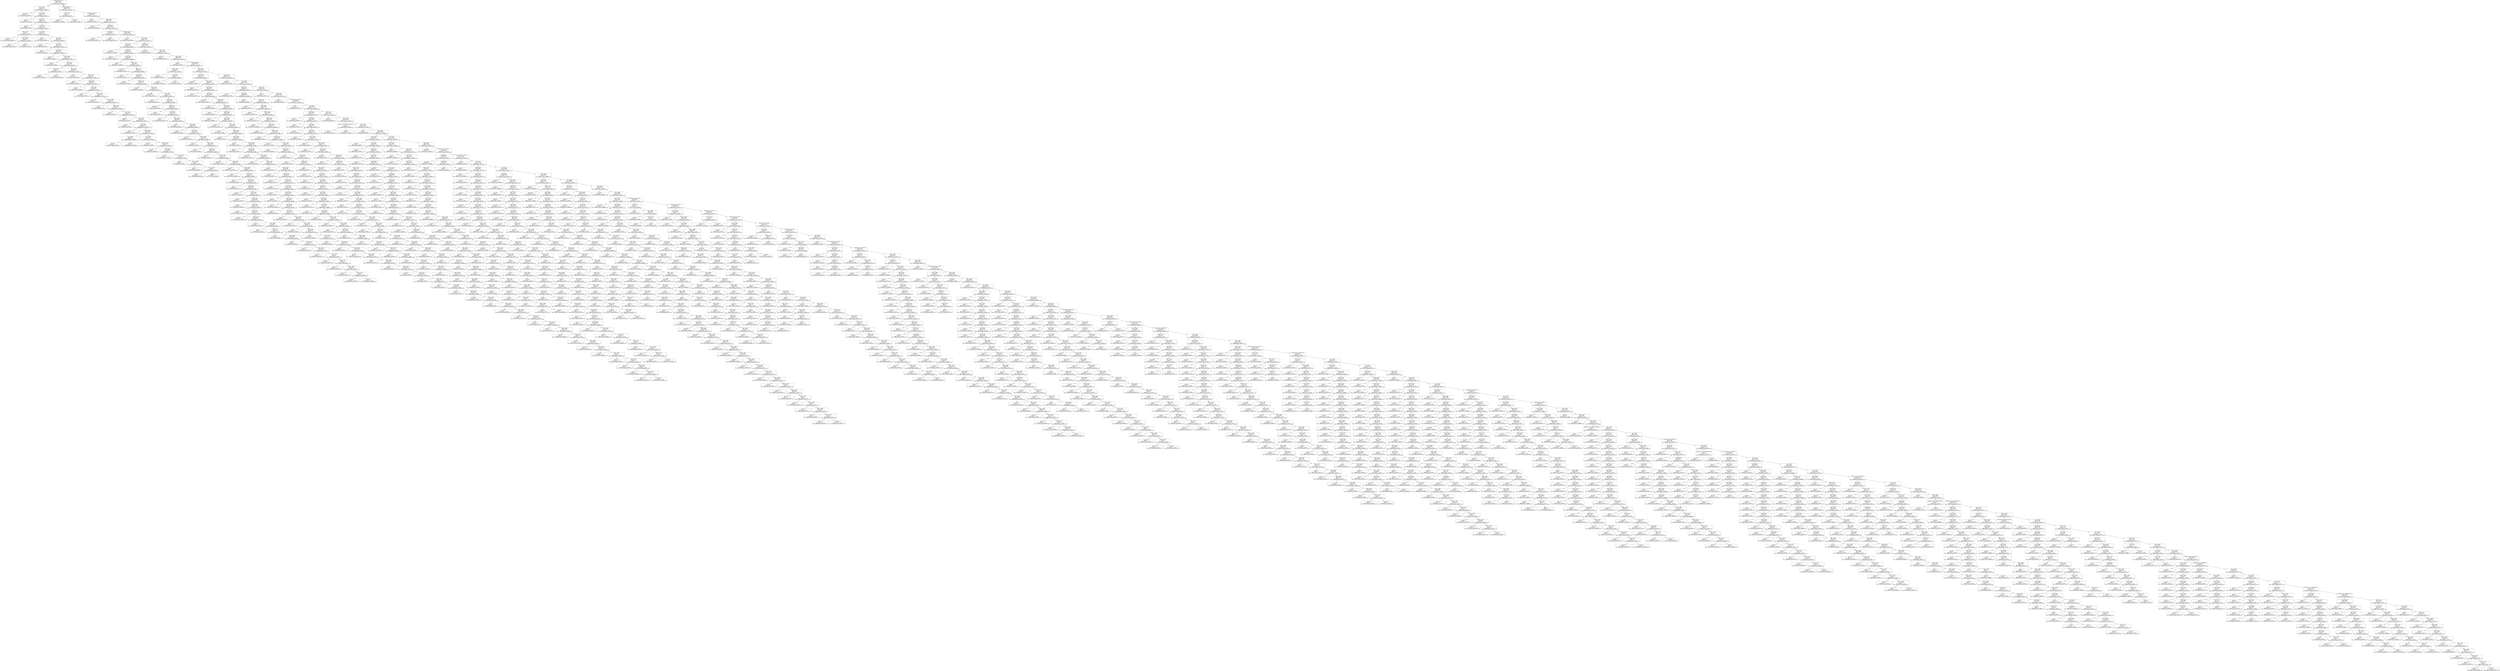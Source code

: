 digraph Tree {
node [shape=box, style="rounded", color="black", fontname=helvetica] ;
edge [fontname=helvetica] ;
0 [label="weighted e value <= 0.0\ngini = 0.9993\nsamples = 1426\nvalue = [1, 1, 1 ..., 1, 1, 1]\nclass = gi|30407128|emb|AL646053.1|-22"] ;
1 [label="score <= 217.0\ngini = 0.9787\nsamples = 47\nvalue = [0, 0, 0 ..., 0, 0, 0]\nclass = gi|772904020|gb|CP009323.1|-1"] ;
0 -> 1 [labeldistance=2.5, labelangle=45, headlabel="True"] ;
2 [label="gini = 0.8333\nsamples = 6\nvalue = [0, 0, 0 ..., 0, 0, 0]\nclass = gi|689271676|gb|CP003811.1|-2"] ;
1 -> 2 ;
3 [label="length <= 160.5\ngini = 0.9756\nsamples = 41\nvalue = [0, 0, 0 ..., 0, 0, 0]\nclass = gi|772904020|gb|CP009323.1|-1"] ;
1 -> 3 ;
4 [label="gini = 0.0\nsamples = 1\nvalue = [0, 0, 0 ..., 0, 0, 0]\nclass = gi|43423|emb|X17355.1|-1"] ;
3 -> 4 ;
5 [label="score <= 219.0\ngini = 0.975\nsamples = 40\nvalue = [0, 0, 0 ..., 0, 0, 0]\nclass = gi|772904020|gb|CP009323.1|-1"] ;
3 -> 5 ;
6 [label="gini = 0.0\nsamples = 1\nvalue = [0, 0, 0 ..., 0, 0, 0]\nclass = gi|45005|emb|X57310.1|-4"] ;
5 -> 6 ;
7 [label="score <= 221.0\ngini = 0.9744\nsamples = 39\nvalue = [0, 0, 0 ..., 0, 0, 0]\nclass = gi|772904020|gb|CP009323.1|-1"] ;
5 -> 7 ;
8 [label="length <= 782.0\ngini = 0.75\nsamples = 4\nvalue = [0, 0, 0 ..., 0, 0, 0]\nclass = gi|365804155|gb|CP003219.1|-3"] ;
7 -> 8 ;
9 [label="gini = 0.0\nsamples = 1\nvalue = [0, 0, 0 ..., 0, 0, 0]\nclass = gi|299073288|emb|FP885907.1|-1"] ;
8 -> 9 ;
10 [label="length <= 1234.0\ngini = 0.6667\nsamples = 3\nvalue = [0, 0, 0 ..., 0, 0, 0]\nclass = gi|365804155|gb|CP003219.1|-3"] ;
8 -> 10 ;
11 [label="gini = 0.5\nsamples = 2\nvalue = [0, 0, 0 ..., 0, 0, 0]\nclass = gi|365804155|gb|CP003219.1|-3"] ;
10 -> 11 ;
12 [label="gini = 0.0\nsamples = 1\nvalue = [0, 0, 0 ..., 0, 0, 0]\nclass = gi|45005|emb|X57310.1|-3"] ;
10 -> 12 ;
13 [label="score <= 223.0\ngini = 0.9714\nsamples = 35\nvalue = [0, 0, 0 ..., 0, 0, 0]\nclass = gi|772904020|gb|CP009323.1|-1"] ;
7 -> 13 ;
14 [label="gini = 0.0\nsamples = 1\nvalue = [0, 0, 0 ..., 0, 0, 0]\nclass = gi|772904020|gb|CP009323.1|-2"] ;
13 -> 14 ;
15 [label="score <= 225.0\ngini = 0.9706\nsamples = 34\nvalue = [0, 0, 0 ..., 0, 0, 0]\nclass = gi|772904020|gb|CP009323.1|-1"] ;
13 -> 15 ;
16 [label="gini = 0.0\nsamples = 1\nvalue = [0, 0, 0 ..., 0, 0, 0]\nclass = gi|772904020|gb|CP009323.1|-1"] ;
15 -> 16 ;
17 [label="score <= 227.0\ngini = 0.9697\nsamples = 33\nvalue = [0, 0, 0 ..., 0, 0, 0]\nclass = gi|992085625|ref|XM_015553176.1|-1"] ;
15 -> 17 ;
18 [label="gini = 0.5\nsamples = 2\nvalue = [0, 0, 0 ..., 0, 0, 0]\nclass = gi|1752727|dbj|D50308.1|-2"] ;
17 -> 18 ;
19 [label="length <= 243.5\ngini = 0.9677\nsamples = 31\nvalue = [0, 0, 0 ..., 0, 0, 0]\nclass = gi|992085625|ref|XM_015553176.1|-1"] ;
17 -> 19 ;
20 [label="gini = 0.0\nsamples = 1\nvalue = [0, 0, 0 ..., 0, 0, 0]\nclass = gi|769806|emb|X56660.1|-1"] ;
19 -> 20 ;
21 [label="length <= 338.0\ngini = 0.9667\nsamples = 30\nvalue = [0, 0, 0 ..., 0, 0, 0]\nclass = gi|992085625|ref|XM_015553176.1|-1"] ;
19 -> 21 ;
22 [label="gini = 0.0\nsamples = 1\nvalue = [0, 0, 0 ..., 0, 0, 0]\nclass = gi|951306652|gb|CP013141.1|-1"] ;
21 -> 22 ;
23 [label="score <= 237.0\ngini = 0.9655\nsamples = 29\nvalue = [0, 0, 0 ..., 0, 0, 0]\nclass = gi|992085625|ref|XM_015553176.1|-1"] ;
21 -> 23 ;
24 [label="length <= 353.0\ngini = 0.5\nsamples = 2\nvalue = [0, 0, 0 ..., 0, 0, 0]\nclass = gi|826168461|gb|CP011371.1|-1"] ;
23 -> 24 ;
25 [label="gini = 0.0\nsamples = 1\nvalue = [0, 0, 0 ..., 0, 0, 0]\nclass = gi|826168461|gb|CP011371.1|-1"] ;
24 -> 25 ;
26 [label="gini = 0.0\nsamples = 1\nvalue = [0, 0, 0 ..., 0, 0, 0]\nclass = gi|146403799|gb|CP000494.1|-1"] ;
24 -> 26 ;
27 [label="score <= 241.0\ngini = 0.963\nsamples = 27\nvalue = [0, 0, 0 ..., 0, 0, 0]\nclass = gi|992085625|ref|XM_015553176.1|-1"] ;
23 -> 27 ;
28 [label="gini = 0.5\nsamples = 2\nvalue = [0, 0, 0 ..., 0, 0, 0]\nclass = gi|930571144|gb|CP012688.1|-1"] ;
27 -> 28 ;
29 [label="length <= 357.0\ngini = 0.96\nsamples = 25\nvalue = [0, 0, 0 ..., 0, 0, 0]\nclass = gi|992085625|ref|XM_015553176.1|-1"] ;
27 -> 29 ;
30 [label="gini = 0.0\nsamples = 1\nvalue = [0, 0, 0 ..., 0, 0, 0]\nclass = gi|578005119|gb|CP007155.1|-1"] ;
29 -> 30 ;
31 [label="length <= 490.5\ngini = 0.9583\nsamples = 24\nvalue = [0, 0, 0 ..., 0, 0, 0]\nclass = gi|992085625|ref|XM_015553176.1|-1"] ;
29 -> 31 ;
32 [label="gini = 0.5\nsamples = 2\nvalue = [0, 0, 0 ..., 0, 0, 0]\nclass = gi|755895103|gb|CP002580.1|-1"] ;
31 -> 32 ;
33 [label="score <= 272.0\ngini = 0.9545\nsamples = 22\nvalue = [0, 0, 0 ..., 0, 0, 0]\nclass = gi|992085625|ref|XM_015553176.1|-1"] ;
31 -> 33 ;
34 [label="gini = 0.0\nsamples = 1\nvalue = [0, 0, 0 ..., 0, 0, 0]\nclass = gi|1046920989|gb|CP016559.1|-2"] ;
33 -> 34 ;
35 [label="score <= 299.0\ngini = 0.9524\nsamples = 21\nvalue = [0, 0, 0 ..., 0, 0, 0]\nclass = gi|992085625|ref|XM_015553176.1|-1"] ;
33 -> 35 ;
36 [label="gini = 0.75\nsamples = 4\nvalue = [0, 0, 0 ..., 0, 0, 0]\nclass = gi|67524326|ref|XM_655133.1|-1"] ;
35 -> 36 ;
37 [label="length <= 689.0\ngini = 0.9412\nsamples = 17\nvalue = [0, 0, 0 ..., 0, 0, 0]\nclass = gi|992085625|ref|XM_015553176.1|-1"] ;
35 -> 37 ;
38 [label="gini = 0.0\nsamples = 1\nvalue = [0, 0, 0 ..., 0, 0, 0]\nclass = gi|33390788|gb|AY271632.1|-1"] ;
37 -> 38 ;
39 [label="length <= 785.0\ngini = 0.9375\nsamples = 16\nvalue = [0, 0, 0 ..., 0, 0, 0]\nclass = gi|992085625|ref|XM_015553176.1|-1"] ;
37 -> 39 ;
40 [label="gini = 0.0\nsamples = 1\nvalue = [0, 0, 0 ..., 0, 0, 0]\nclass = gi|33390792|gb|AY271634.1|-1"] ;
39 -> 40 ;
41 [label="score <= 319.0\ngini = 0.9333\nsamples = 15\nvalue = [0, 0, 0 ..., 0, 0, 0]\nclass = gi|992085625|ref|XM_015553176.1|-1"] ;
39 -> 41 ;
42 [label="gini = 0.0\nsamples = 1\nvalue = [0, 0, 0 ..., 0, 0, 0]\nclass = gi|45005|emb|X57310.1|-2"] ;
41 -> 42 ;
43 [label="score <= 329.0\ngini = 0.9286\nsamples = 14\nvalue = [0, 0, 0 ..., 0, 0, 0]\nclass = gi|992085625|ref|XM_015553176.1|-1"] ;
41 -> 43 ;
44 [label="gini = 0.0\nsamples = 1\nvalue = [0, 0, 0 ..., 0, 0, 0]\nclass = gi|13398457|gb|AF335329.1|-1"] ;
43 -> 44 ;
45 [label="score <= 340.0\ngini = 0.9231\nsamples = 13\nvalue = [0, 0, 0 ..., 0, 0, 0]\nclass = gi|992085625|ref|XM_015553176.1|-1"] ;
43 -> 45 ;
46 [label="gini = 0.0\nsamples = 1\nvalue = [0, 0, 0 ..., 0, 0, 0]\nclass = gi|992085625|ref|XM_015553176.1|-1"] ;
45 -> 46 ;
47 [label="length <= 868.0\ngini = 0.9167\nsamples = 12\nvalue = [0, 0, 0 ..., 0, 0, 0]\nclass = gi|169635761|emb|AM944592.1|-1"] ;
45 -> 47 ;
48 [label="score <= 355.0\ngini = 0.6667\nsamples = 3\nvalue = [0, 0, 0 ..., 0, 0, 0]\nclass = gi|238498819|ref|XM_002380604.1|-1"] ;
47 -> 48 ;
49 [label="gini = 0.5\nsamples = 2\nvalue = [0, 0, 0 ..., 0, 0, 0]\nclass = gi|83773738|dbj|AP007169.1|-1"] ;
48 -> 49 ;
50 [label="gini = 0.0\nsamples = 1\nvalue = [0, 0, 0 ..., 0, 0, 0]\nclass = gi|238498819|ref|XM_002380604.1|-1"] ;
48 -> 50 ;
51 [label="score <= 362.0\ngini = 0.8889\nsamples = 9\nvalue = [0, 0, 0 ..., 0, 0, 0]\nclass = gi|169635761|emb|AM944592.1|-1"] ;
47 -> 51 ;
52 [label="gini = 0.5\nsamples = 2\nvalue = [0, 0, 0 ..., 0, 0, 0]\nclass = gi|365804155|gb|CP003219.1|-2"] ;
51 -> 52 ;
53 [label="length <= 1572.0\ngini = 0.8571\nsamples = 7\nvalue = [0, 0, 0 ..., 0, 0, 0]\nclass = gi|169635761|emb|AM944592.1|-1"] ;
51 -> 53 ;
54 [label="gini = 0.0\nsamples = 1\nvalue = [0, 0, 0 ..., 0, 0, 0]\nclass = gi|169635761|emb|AM944592.1|-1"] ;
53 -> 54 ;
55 [label="score <= 2367.0\ngini = 0.8333\nsamples = 6\nvalue = [0, 0, 0 ..., 0, 0, 0]\nclass = gi|45005|emb|X57310.1|-1"] ;
53 -> 55 ;
56 [label="gini = 0.0\nsamples = 1\nvalue = [0, 0, 0 ..., 0, 0, 0]\nclass = gi|511485|gb|U12015.1|SCU12015-1"] ;
55 -> 56 ;
57 [label="length <= 10479.5\ngini = 0.8\nsamples = 5\nvalue = [0, 0, 0 ..., 0, 0, 0]\nclass = gi|45005|emb|X57310.1|-1"] ;
55 -> 57 ;
58 [label="gini = 0.0\nsamples = 1\nvalue = [0, 0, 0 ..., 0, 0, 0]\nclass = gi|45005|emb|X57310.1|-1"] ;
57 -> 58 ;
59 [label="length <= 10898.0\ngini = 0.75\nsamples = 4\nvalue = [0, 0, 0 ..., 0, 0, 0]\nclass = gi|1046920989|gb|CP016559.1|-1"] ;
57 -> 59 ;
60 [label="gini = 0.5\nsamples = 2\nvalue = [0, 0, 0 ..., 0, 0, 0]\nclass = gi|337764029|emb|FQ859185.1|-1"] ;
59 -> 60 ;
61 [label="score <= 13081.0\ngini = 0.5\nsamples = 2\nvalue = [0, 0, 0 ..., 0, 0, 0]\nclass = gi|1046920989|gb|CP016559.1|-1"] ;
59 -> 61 ;
62 [label="gini = 0.0\nsamples = 1\nvalue = [0, 0, 0 ..., 0, 0, 0]\nclass = gi|1046920989|gb|CP016559.1|-1"] ;
61 -> 62 ;
63 [label="gini = 0.0\nsamples = 1\nvalue = [0, 0, 0 ..., 0, 0, 0]\nclass = gi|1752727|dbj|D50308.1|-1"] ;
61 -> 63 ;
64 [label="weighted e value <= 0.0\ngini = 0.9993\nsamples = 1379\nvalue = [1, 1, 1 ..., 1, 1, 1]\nclass = gi|30407128|emb|AL646053.1|-22"] ;
0 -> 64 [labeldistance=2.5, labelangle=-45, headlabel="False"] ;
65 [label="length <= 329.0\ngini = 0.5\nsamples = 2\nvalue = [0, 0, 0 ..., 0, 0, 0]\nclass = gi|951306652|gb|CP013141.1|-2"] ;
64 -> 65 ;
66 [label="gini = 0.0\nsamples = 1\nvalue = [0, 0, 0 ..., 0, 0, 0]\nclass = gi|520999024|gb|CP003969.1|-1"] ;
65 -> 66 ;
67 [label="gini = 0.0\nsamples = 1\nvalue = [0, 0, 0 ..., 0, 0, 0]\nclass = gi|951306652|gb|CP013141.1|-2"] ;
65 -> 67 ;
68 [label="weighted e value <= 0.0\ngini = 0.9993\nsamples = 1377\nvalue = [1, 1, 1 ..., 1, 1, 1]\nclass = gi|30407128|emb|AL646053.1|-22"] ;
64 -> 68 ;
69 [label="gini = 0.75\nsamples = 4\nvalue = [0, 0, 0 ..., 0, 0, 0]\nclass = gi|689271676|gb|CP003811.1|-8"] ;
68 -> 69 ;
70 [label="length <= 63.0\ngini = 0.9993\nsamples = 1373\nvalue = [1, 1, 1 ..., 1, 1, 1]\nclass = gi|30407128|emb|AL646053.1|-22"] ;
68 -> 70 ;
71 [label="gini = 0.0\nsamples = 1\nvalue = [0, 0, 0 ..., 0, 0, 0]\nclass = gi|520999024|gb|CP003969.1|-86"] ;
70 -> 71 ;
72 [label="length <= 64.5\ngini = 0.9993\nsamples = 1372\nvalue = [1, 1, 1 ..., 1, 1, 1]\nclass = gi|30407128|emb|AL646053.1|-22"] ;
70 -> 72 ;
73 [label="score <= 87.0\ngini = 0.6667\nsamples = 3\nvalue = [0, 0, 0 ..., 0, 0, 0]\nclass = gi|730587126|gb|CP009747.1|-35"] ;
72 -> 73 ;
74 [label="gini = 0.5\nsamples = 2\nvalue = [0, 0, 0 ..., 0, 0, 0]\nclass = gi|730587126|gb|CP009747.1|-35"] ;
73 -> 74 ;
75 [label="gini = 0.0\nsamples = 1\nvalue = [0, 0, 0 ..., 0, 0, 0]\nclass = gi|951715918|gb|CP011131.1|-72"] ;
73 -> 75 ;
76 [label="weighted e value <= 0.0\ngini = 0.9993\nsamples = 1369\nvalue = [1, 1, 1 ..., 1, 1, 1]\nclass = gi|30407128|emb|AL646053.1|-22"] ;
72 -> 76 ;
77 [label="gini = 0.0\nsamples = 1\nvalue = [0, 0, 0 ..., 0, 0, 0]\nclass = gi|951301122|gb|CP013140.1|-1"] ;
76 -> 77 ;
78 [label="score <= 85.0\ngini = 0.9993\nsamples = 1368\nvalue = [1, 1, 1 ..., 1, 1, 1]\nclass = gi|30407128|emb|AL646053.1|-22"] ;
76 -> 78 ;
79 [label="length <= 67.5\ngini = 0.9825\nsamples = 57\nvalue = [0, 0, 0 ..., 0, 0, 0]\nclass = gi|347668095|gb|JN596952.1|-37"] ;
78 -> 79 ;
80 [label="gini = 0.75\nsamples = 4\nvalue = [0, 0, 0 ..., 0, 0, 0]\nclass = gi|755895103|gb|CP002580.1|-14"] ;
79 -> 80 ;
81 [label="length <= 69.5\ngini = 0.9811\nsamples = 53\nvalue = [0, 0, 0 ..., 0, 0, 0]\nclass = gi|347668095|gb|JN596952.1|-37"] ;
79 -> 81 ;
82 [label="gini = 0.5\nsamples = 2\nvalue = [0, 0, 0 ..., 0, 0, 0]\nclass = gi|337764029|emb|FQ859185.1|-27"] ;
81 -> 82 ;
83 [label="length <= 72.0\ngini = 0.9804\nsamples = 51\nvalue = [0, 0, 0 ..., 0, 0, 0]\nclass = gi|347668095|gb|JN596952.1|-37"] ;
81 -> 83 ;
84 [label="gini = 0.0\nsamples = 1\nvalue = [0, 0, 0 ..., 0, 0, 0]\nclass = gi|299068436|emb|FP885896.1|-34"] ;
83 -> 84 ;
85 [label="length <= 75.0\ngini = 0.98\nsamples = 50\nvalue = [0, 0, 0 ..., 0, 0, 0]\nclass = gi|347668095|gb|JN596952.1|-37"] ;
83 -> 85 ;
86 [label="gini = 0.6667\nsamples = 3\nvalue = [0, 0, 0 ..., 0, 0, 0]\nclass = gi|826168461|gb|CP011371.1|-85"] ;
85 -> 86 ;
87 [label="length <= 77.5\ngini = 0.9787\nsamples = 47\nvalue = [0, 0, 0 ..., 0, 0, 0]\nclass = gi|347668095|gb|JN596952.1|-37"] ;
85 -> 87 ;
88 [label="gini = 0.0\nsamples = 1\nvalue = [0, 0, 0 ..., 0, 0, 0]\nclass = gi|951715918|gb|CP011131.1|-82"] ;
87 -> 88 ;
89 [label="length <= 79.5\ngini = 0.9783\nsamples = 46\nvalue = [0, 0, 0 ..., 0, 0, 0]\nclass = gi|347668095|gb|JN596952.1|-37"] ;
87 -> 89 ;
90 [label="gini = 0.5\nsamples = 2\nvalue = [0, 0, 0 ..., 0, 0, 0]\nclass = gi|937314366|gb|CP012831.1|-83"] ;
89 -> 90 ;
91 [label="length <= 80.5\ngini = 0.9773\nsamples = 44\nvalue = [0, 0, 0 ..., 0, 0, 0]\nclass = gi|347668095|gb|JN596952.1|-37"] ;
89 -> 91 ;
92 [label="gini = 0.0\nsamples = 1\nvalue = [0, 0, 0 ..., 0, 0, 0]\nclass = gi|520999024|gb|CP003969.1|-94"] ;
91 -> 92 ;
93 [label="length <= 82.5\ngini = 0.9767\nsamples = 43\nvalue = [0, 0, 0 ..., 0, 0, 0]\nclass = gi|347668095|gb|JN596952.1|-37"] ;
91 -> 93 ;
94 [label="gini = 0.6667\nsamples = 3\nvalue = [0, 0, 0 ..., 0, 0, 0]\nclass = gi|951301122|gb|CP013140.1|-102"] ;
93 -> 94 ;
95 [label="length <= 85.0\ngini = 0.975\nsamples = 40\nvalue = [0, 0, 0 ..., 0, 0, 0]\nclass = gi|347668095|gb|JN596952.1|-37"] ;
93 -> 95 ;
96 [label="gini = 0.0\nsamples = 1\nvalue = [0, 0, 0 ..., 0, 0, 0]\nclass = gi|578005119|gb|CP007155.1|-61"] ;
95 -> 96 ;
97 [label="length <= 87.5\ngini = 0.9744\nsamples = 39\nvalue = [0, 0, 0 ..., 0, 0, 0]\nclass = gi|347668095|gb|JN596952.1|-37"] ;
95 -> 97 ;
98 [label="gini = 0.6667\nsamples = 3\nvalue = [0, 0, 0 ..., 0, 0, 0]\nclass = gi|937314366|gb|CP012831.1|-87"] ;
97 -> 98 ;
99 [label="length <= 91.5\ngini = 0.9722\nsamples = 36\nvalue = [0, 0, 0 ..., 0, 0, 0]\nclass = gi|347668095|gb|JN596952.1|-37"] ;
97 -> 99 ;
100 [label="gini = 0.5\nsamples = 2\nvalue = [0, 0, 0 ..., 0, 0, 0]\nclass = gi|937314366|gb|CP012831.1|-89"] ;
99 -> 100 ;
101 [label="length <= 95.5\ngini = 0.9706\nsamples = 34\nvalue = [0, 0, 0 ..., 0, 0, 0]\nclass = gi|347668095|gb|JN596952.1|-37"] ;
99 -> 101 ;
102 [label="gini = 0.0\nsamples = 1\nvalue = [0, 0, 0 ..., 0, 0, 0]\nclass = gi|772904020|gb|CP009323.1|-68"] ;
101 -> 102 ;
103 [label="length <= 98.0\ngini = 0.9697\nsamples = 33\nvalue = [0, 0, 0 ..., 0, 0, 0]\nclass = gi|347668095|gb|JN596952.1|-37"] ;
101 -> 103 ;
104 [label="gini = 0.0\nsamples = 1\nvalue = [0, 0, 0 ..., 0, 0, 0]\nclass = gi|520999024|gb|CP003969.1|-93"] ;
103 -> 104 ;
105 [label="length <= 100.0\ngini = 0.9688\nsamples = 32\nvalue = [0, 0, 0 ..., 0, 0, 0]\nclass = gi|347668095|gb|JN596952.1|-37"] ;
103 -> 105 ;
106 [label="gini = 0.5\nsamples = 2\nvalue = [0, 0, 0 ..., 0, 0, 0]\nclass = gi|520999024|gb|CP003969.1|-92"] ;
105 -> 106 ;
107 [label="length <= 101.5\ngini = 0.9667\nsamples = 30\nvalue = [0, 0, 0 ..., 0, 0, 0]\nclass = gi|347668095|gb|JN596952.1|-37"] ;
105 -> 107 ;
108 [label="gini = 0.0\nsamples = 1\nvalue = [0, 0, 0 ..., 0, 0, 0]\nclass = gi|826168461|gb|CP011371.1|-83"] ;
107 -> 108 ;
109 [label="length <= 105.5\ngini = 0.9655\nsamples = 29\nvalue = [0, 0, 0 ..., 0, 0, 0]\nclass = gi|347668095|gb|JN596952.1|-37"] ;
107 -> 109 ;
110 [label="gini = 0.0\nsamples = 1\nvalue = [0, 0, 0 ..., 0, 0, 0]\nclass = gi|578005119|gb|CP007155.1|-64"] ;
109 -> 110 ;
111 [label="length <= 110.5\ngini = 0.9643\nsamples = 28\nvalue = [0, 0, 0 ..., 0, 0, 0]\nclass = gi|347668095|gb|JN596952.1|-37"] ;
109 -> 111 ;
112 [label="gini = 0.5\nsamples = 2\nvalue = [0, 0, 0 ..., 0, 0, 0]\nclass = gi|13398457|gb|AF335329.1|-2"] ;
111 -> 112 ;
113 [label="length <= 114.5\ngini = 0.9615\nsamples = 26\nvalue = [0, 0, 0 ..., 0, 0, 0]\nclass = gi|347668095|gb|JN596952.1|-37"] ;
111 -> 113 ;
114 [label="gini = 0.0\nsamples = 1\nvalue = [0, 0, 0 ..., 0, 0, 0]\nclass = gi|772904020|gb|CP009323.1|-70"] ;
113 -> 114 ;
115 [label="length <= 118.0\ngini = 0.96\nsamples = 25\nvalue = [0, 0, 0 ..., 0, 0, 0]\nclass = gi|347668095|gb|JN596952.1|-37"] ;
113 -> 115 ;
116 [label="gini = 0.6667\nsamples = 3\nvalue = [0, 0, 0 ..., 0, 0, 0]\nclass = gi|937314366|gb|CP012831.1|-88"] ;
115 -> 116 ;
117 [label="length <= 120.0\ngini = 0.9545\nsamples = 22\nvalue = [0, 0, 0 ..., 0, 0, 0]\nclass = gi|347668095|gb|JN596952.1|-37"] ;
115 -> 117 ;
118 [label="gini = 0.0\nsamples = 1\nvalue = [0, 0, 0 ..., 0, 0, 0]\nclass = gi|951301122|gb|CP013140.1|-103"] ;
117 -> 118 ;
119 [label="length <= 122.0\ngini = 0.9524\nsamples = 21\nvalue = [0, 0, 0 ..., 0, 0, 0]\nclass = gi|347668095|gb|JN596952.1|-37"] ;
117 -> 119 ;
120 [label="gini = 0.0\nsamples = 1\nvalue = [0, 0, 0 ..., 0, 0, 0]\nclass = gi|959204059|emb|LN899819.1|-23"] ;
119 -> 120 ;
121 [label="length <= 124.0\ngini = 0.95\nsamples = 20\nvalue = [0, 0, 0 ..., 0, 0, 0]\nclass = gi|347668095|gb|JN596952.1|-37"] ;
119 -> 121 ;
122 [label="gini = 0.0\nsamples = 1\nvalue = [0, 0, 0 ..., 0, 0, 0]\nclass = gi|937314366|gb|CP012831.1|-90"] ;
121 -> 122 ;
123 [label="length <= 136.0\ngini = 0.9474\nsamples = 19\nvalue = [0, 0, 0 ..., 0, 0, 0]\nclass = gi|347668095|gb|JN596952.1|-37"] ;
121 -> 123 ;
124 [label="gini = 0.5\nsamples = 2\nvalue = [0, 0, 0 ..., 0, 0, 0]\nclass = gi|578005119|gb|CP007155.1|-65"] ;
123 -> 124 ;
125 [label="length <= 160.5\ngini = 0.9412\nsamples = 17\nvalue = [0, 0, 0 ..., 0, 0, 0]\nclass = gi|347668095|gb|JN596952.1|-37"] ;
123 -> 125 ;
126 [label="gini = 0.0\nsamples = 1\nvalue = [0, 0, 0 ..., 0, 0, 0]\nclass = gi|730587126|gb|CP009747.1|-37"] ;
125 -> 126 ;
127 [label="length <= 174.5\ngini = 0.9375\nsamples = 16\nvalue = [0, 0, 0 ..., 0, 0, 0]\nclass = gi|347668095|gb|JN596952.1|-37"] ;
125 -> 127 ;
128 [label="gini = 0.0\nsamples = 1\nvalue = [0, 0, 0 ..., 0, 0, 0]\nclass = gi|520999024|gb|CP003969.1|-90"] ;
127 -> 128 ;
129 [label="length <= 196.5\ngini = 0.9333\nsamples = 15\nvalue = [0, 0, 0 ..., 0, 0, 0]\nclass = gi|347668095|gb|JN596952.1|-37"] ;
127 -> 129 ;
130 [label="gini = 0.0\nsamples = 1\nvalue = [0, 0, 0 ..., 0, 0, 0]\nclass = gi|755895103|gb|CP002580.1|-15"] ;
129 -> 130 ;
131 [label="length <= 218.5\ngini = 0.9286\nsamples = 14\nvalue = [0, 0, 0 ..., 0, 0, 0]\nclass = gi|347668095|gb|JN596952.1|-37"] ;
129 -> 131 ;
132 [label="gini = 0.0\nsamples = 1\nvalue = [0, 0, 0 ..., 0, 0, 0]\nclass = gi|951715918|gb|CP011131.1|-83"] ;
131 -> 132 ;
133 [label="length <= 219.5\ngini = 0.9231\nsamples = 13\nvalue = [0, 0, 0 ..., 0, 0, 0]\nclass = gi|347668095|gb|JN596952.1|-37"] ;
131 -> 133 ;
134 [label="gini = 0.0\nsamples = 1\nvalue = [0, 0, 0 ..., 0, 0, 0]\nclass = gi|578005119|gb|CP007155.1|-66"] ;
133 -> 134 ;
135 [label="length <= 227.5\ngini = 0.9167\nsamples = 12\nvalue = [0, 0, 0 ..., 0, 0, 0]\nclass = gi|347668095|gb|JN596952.1|-37"] ;
133 -> 135 ;
136 [label="gini = 0.0\nsamples = 1\nvalue = [0, 0, 0 ..., 0, 0, 0]\nclass = gi|578005119|gb|CP007155.1|-67"] ;
135 -> 136 ;
137 [label="length <= 239.5\ngini = 0.9091\nsamples = 11\nvalue = [0, 0, 0 ..., 0, 0, 0]\nclass = gi|347668095|gb|JN596952.1|-37"] ;
135 -> 137 ;
138 [label="gini = 0.0\nsamples = 1\nvalue = [0, 0, 0 ..., 0, 0, 0]\nclass = gi|755895103|gb|CP002580.1|-12"] ;
137 -> 138 ;
139 [label="length <= 246.5\ngini = 0.9\nsamples = 10\nvalue = [0, 0, 0 ..., 0, 0, 0]\nclass = gi|347668095|gb|JN596952.1|-37"] ;
137 -> 139 ;
140 [label="gini = 0.0\nsamples = 1\nvalue = [0, 0, 0 ..., 0, 0, 0]\nclass = gi|937314366|gb|CP012831.1|-84"] ;
139 -> 140 ;
141 [label="length <= 260.0\ngini = 0.8889\nsamples = 9\nvalue = [0, 0, 0 ..., 0, 0, 0]\nclass = gi|347668095|gb|JN596952.1|-37"] ;
139 -> 141 ;
142 [label="gini = 0.5\nsamples = 2\nvalue = [0, 0, 0 ..., 0, 0, 0]\nclass = gi|347668095|gb|JN596952.1|-37"] ;
141 -> 142 ;
143 [label="length <= 277.5\ngini = 0.8571\nsamples = 7\nvalue = [0, 0, 0 ..., 0, 0, 0]\nclass = gi|826168461|gb|CP011371.1|-84"] ;
141 -> 143 ;
144 [label="gini = 0.0\nsamples = 1\nvalue = [0, 0, 0 ..., 0, 0, 0]\nclass = gi|826168461|gb|CP011371.1|-84"] ;
143 -> 144 ;
145 [label="length <= 284.5\ngini = 0.8333\nsamples = 6\nvalue = [0, 0, 0 ..., 0, 0, 0]\nclass = gi|730587126|gb|CP009747.1|-36"] ;
143 -> 145 ;
146 [label="gini = 0.0\nsamples = 1\nvalue = [0, 0, 0 ..., 0, 0, 0]\nclass = gi|951715918|gb|CP011131.1|-79"] ;
145 -> 146 ;
147 [label="length <= 290.5\ngini = 0.8\nsamples = 5\nvalue = [0, 0, 0 ..., 0, 0, 0]\nclass = gi|730587126|gb|CP009747.1|-36"] ;
145 -> 147 ;
148 [label="gini = 0.0\nsamples = 1\nvalue = [0, 0, 0 ..., 0, 0, 0]\nclass = gi|578005119|gb|CP007155.1|-63"] ;
147 -> 148 ;
149 [label="length <= 297.0\ngini = 0.75\nsamples = 4\nvalue = [0, 0, 0 ..., 0, 0, 0]\nclass = gi|730587126|gb|CP009747.1|-36"] ;
147 -> 149 ;
150 [label="gini = 0.0\nsamples = 1\nvalue = [0, 0, 0 ..., 0, 0, 0]\nclass = gi|520999024|gb|CP003969.1|-95"] ;
149 -> 150 ;
151 [label="length <= 300.0\ngini = 0.6667\nsamples = 3\nvalue = [0, 0, 0 ..., 0, 0, 0]\nclass = gi|730587126|gb|CP009747.1|-36"] ;
149 -> 151 ;
152 [label="gini = 0.0\nsamples = 1\nvalue = [0, 0, 0 ..., 0, 0, 0]\nclass = gi|730587126|gb|CP009747.1|-36"] ;
151 -> 152 ;
153 [label="length <= 304.5\ngini = 0.5\nsamples = 2\nvalue = [0, 0, 0 ..., 0, 0, 0]\nclass = gi|520999024|gb|CP003969.1|-89"] ;
151 -> 153 ;
154 [label="gini = 0.0\nsamples = 1\nvalue = [0, 0, 0 ..., 0, 0, 0]\nclass = gi|146403799|gb|CP000494.1|-44"] ;
153 -> 154 ;
155 [label="gini = 0.0\nsamples = 1\nvalue = [0, 0, 0 ..., 0, 0, 0]\nclass = gi|520999024|gb|CP003969.1|-89"] ;
153 -> 155 ;
156 [label="length <= 66.0\ngini = 0.9992\nsamples = 1311\nvalue = [1, 1, 1 ..., 1, 1, 1]\nclass = gi|30407128|emb|AL646053.1|-22"] ;
78 -> 156 ;
157 [label="gini = 0.6667\nsamples = 3\nvalue = [0, 0, 0 ..., 0, 0, 0]\nclass = gi|749800189|gb|KP006601.1|-33"] ;
156 -> 157 ;
158 [label="length <= 67.5\ngini = 0.9992\nsamples = 1308\nvalue = [1, 1, 1 ..., 1, 1, 1]\nclass = gi|30407128|emb|AL646053.1|-22"] ;
156 -> 158 ;
159 [label="gini = 0.75\nsamples = 4\nvalue = [0, 0, 0 ..., 0, 0, 0]\nclass = gi|937314366|gb|CP012831.1|-81"] ;
158 -> 159 ;
160 [label="length <= 69.0\ngini = 0.9992\nsamples = 1304\nvalue = [1, 1, 1 ..., 1, 1, 1]\nclass = gi|30407128|emb|AL646053.1|-22"] ;
158 -> 160 ;
161 [label="gini = 0.0\nsamples = 1\nvalue = [0, 0, 0 ..., 0, 0, 0]\nclass = gi|951306652|gb|CP013141.1|-73"] ;
160 -> 161 ;
162 [label="weighted e value <= 0.0\ngini = 0.9992\nsamples = 1303\nvalue = [1, 1, 1 ..., 1, 1, 1]\nclass = gi|30407128|emb|AL646053.1|-22"] ;
160 -> 162 ;
163 [label="length <= 272.0\ngini = 0.8333\nsamples = 6\nvalue = [0, 0, 0 ..., 0, 0, 0]\nclass = gi|30407128|emb|AL646053.1|-1"] ;
162 -> 163 ;
164 [label="gini = 0.0\nsamples = 1\nvalue = [0, 0, 0 ..., 0, 0, 0]\nclass = gi|951306652|gb|CP013141.1|-3"] ;
163 -> 164 ;
165 [label="length <= 301.5\ngini = 0.8\nsamples = 5\nvalue = [0, 0, 0 ..., 0, 0, 0]\nclass = gi|30407128|emb|AL646053.1|-1"] ;
163 -> 165 ;
166 [label="gini = 0.0\nsamples = 1\nvalue = [0, 0, 0 ..., 0, 0, 0]\nclass = gi|520999024|gb|CP003969.1|-2"] ;
165 -> 166 ;
167 [label="gini = 0.75\nsamples = 4\nvalue = [0, 0, 0 ..., 0, 0, 0]\nclass = gi|30407128|emb|AL646053.1|-1"] ;
165 -> 167 ;
168 [label="score <= 87.0\ngini = 0.9992\nsamples = 1297\nvalue = [1, 1, 1 ..., 1, 1, 1]\nclass = gi|30407128|emb|AL646053.1|-22"] ;
162 -> 168 ;
169 [label="length <= 70.5\ngini = 0.9873\nsamples = 79\nvalue = [0, 0, 0 ..., 0, 1, 0]\nclass = gi|749800189|gb|KP006601.1|-34"] ;
168 -> 169 ;
170 [label="gini = 0.8571\nsamples = 7\nvalue = [0, 0, 0 ..., 0, 0, 0]\nclass = gi|30407128|emb|AL646053.1|-34"] ;
169 -> 170 ;
171 [label="length <= 74.0\ngini = 0.9861\nsamples = 72\nvalue = [0, 0, 0 ..., 0, 1, 0]\nclass = gi|749800189|gb|KP006601.1|-34"] ;
169 -> 171 ;
172 [label="gini = 0.0\nsamples = 1\nvalue = [0, 0, 0 ..., 0, 0, 0]\nclass = gi|951306652|gb|CP013141.1|-75"] ;
171 -> 172 ;
173 [label="length <= 78.5\ngini = 0.9859\nsamples = 71\nvalue = [0, 0, 0 ..., 0, 1, 0]\nclass = gi|749800189|gb|KP006601.1|-34"] ;
171 -> 173 ;
174 [label="gini = 0.0\nsamples = 1\nvalue = [0, 0, 0 ..., 0, 0, 0]\nclass = gi|951301122|gb|CP013140.1|-95"] ;
173 -> 174 ;
175 [label="length <= 82.5\ngini = 0.9857\nsamples = 70\nvalue = [0, 0, 0 ..., 0, 1, 0]\nclass = gi|749800189|gb|KP006601.1|-34"] ;
173 -> 175 ;
176 [label="gini = 0.6667\nsamples = 3\nvalue = [0, 0, 0 ..., 0, 0, 0]\nclass = gi|937314366|gb|CP012831.1|-73"] ;
175 -> 176 ;
177 [label="length <= 87.5\ngini = 0.9851\nsamples = 67\nvalue = [0, 0, 0 ..., 0, 1, 0]\nclass = gi|749800189|gb|KP006601.1|-34"] ;
175 -> 177 ;
178 [label="gini = 0.0\nsamples = 1\nvalue = [0, 0, 0 ..., 0, 0, 0]\nclass = gi|959204059|emb|LN899819.1|-22"] ;
177 -> 178 ;
179 [label="length <= 91.0\ngini = 0.9848\nsamples = 66\nvalue = [0, 0, 0 ..., 0, 1, 0]\nclass = gi|749800189|gb|KP006601.1|-34"] ;
177 -> 179 ;
180 [label="gini = 0.0\nsamples = 1\nvalue = [0, 0, 0 ..., 0, 0, 0]\nclass = gi|578005119|gb|CP007155.1|-55"] ;
179 -> 180 ;
181 [label="length <= 94.0\ngini = 0.9846\nsamples = 65\nvalue = [0, 0, 0 ..., 0, 1, 0]\nclass = gi|749800189|gb|KP006601.1|-34"] ;
179 -> 181 ;
182 [label="gini = 0.0\nsamples = 1\nvalue = [0, 0, 0 ..., 0, 0, 0]\nclass = gi|959236254|emb|LN899827.1|-45"] ;
181 -> 182 ;
183 [label="length <= 100.5\ngini = 0.9844\nsamples = 64\nvalue = [0, 0, 0 ..., 0, 1, 0]\nclass = gi|749800189|gb|KP006601.1|-34"] ;
181 -> 183 ;
184 [label="gini = 0.0\nsamples = 1\nvalue = [0, 0, 0 ..., 0, 0, 0]\nclass = gi|578005119|gb|CP007155.1|-56"] ;
183 -> 184 ;
185 [label="length <= 107.5\ngini = 0.9841\nsamples = 63\nvalue = [0, 0, 0 ..., 0, 1, 0]\nclass = gi|749800189|gb|KP006601.1|-34"] ;
183 -> 185 ;
186 [label="gini = 0.0\nsamples = 1\nvalue = [0, 0, 0 ..., 0, 0, 0]\nclass = gi|937314366|gb|CP012831.1|-67"] ;
185 -> 186 ;
187 [label="length <= 111.0\ngini = 0.9839\nsamples = 62\nvalue = [0, 0, 0 ..., 0, 1, 0]\nclass = gi|749800189|gb|KP006601.1|-34"] ;
185 -> 187 ;
188 [label="gini = 0.5\nsamples = 2\nvalue = [0, 0, 0 ..., 0, 0, 0]\nclass = gi|45005|emb|X57310.1|-9"] ;
187 -> 188 ;
189 [label="length <= 113.5\ngini = 0.9833\nsamples = 60\nvalue = [0, 0, 0 ..., 0, 1, 0]\nclass = gi|749800189|gb|KP006601.1|-34"] ;
187 -> 189 ;
190 [label="gini = 0.0\nsamples = 1\nvalue = [0, 0, 0 ..., 0, 0, 0]\nclass = gi|937314366|gb|CP012831.1|-80"] ;
189 -> 190 ;
191 [label="length <= 116.0\ngini = 0.9831\nsamples = 59\nvalue = [0, 0, 0 ..., 0, 1, 0]\nclass = gi|749800189|gb|KP006601.1|-34"] ;
189 -> 191 ;
192 [label="gini = 0.0\nsamples = 1\nvalue = [0, 0, 0 ..., 0, 0, 0]\nclass = gi|951715918|gb|CP011131.1|-77"] ;
191 -> 192 ;
193 [label="length <= 118.5\ngini = 0.9828\nsamples = 58\nvalue = [0, 0, 0 ..., 0, 1, 0]\nclass = gi|749800189|gb|KP006601.1|-34"] ;
191 -> 193 ;
194 [label="gini = 0.6667\nsamples = 3\nvalue = [0, 0, 0 ..., 0, 0, 0]\nclass = gi|288912043|dbj|AP010947.1|-16"] ;
193 -> 194 ;
195 [label="length <= 121.0\ngini = 0.9818\nsamples = 55\nvalue = [0, 0, 0 ..., 0, 1, 0]\nclass = gi|749800189|gb|KP006601.1|-34"] ;
193 -> 195 ;
196 [label="gini = 0.5\nsamples = 2\nvalue = [0, 0, 0 ..., 0, 0, 0]\nclass = gi|146403799|gb|CP000494.1|-42"] ;
195 -> 196 ;
197 [label="length <= 122.5\ngini = 0.9811\nsamples = 53\nvalue = [0, 0, 0 ..., 0, 1, 0]\nclass = gi|749800189|gb|KP006601.1|-34"] ;
195 -> 197 ;
198 [label="gini = 0.0\nsamples = 1\nvalue = [0, 0, 0 ..., 0, 0, 0]\nclass = gi|578005119|gb|CP007155.1|-57"] ;
197 -> 198 ;
199 [label="length <= 123.5\ngini = 0.9808\nsamples = 52\nvalue = [0, 0, 0 ..., 0, 1, 0]\nclass = gi|749800189|gb|KP006601.1|-34"] ;
197 -> 199 ;
200 [label="gini = 0.0\nsamples = 1\nvalue = [0, 0, 0 ..., 0, 0, 0]\nclass = gi|730587126|gb|CP009747.1|-34"] ;
199 -> 200 ;
201 [label="length <= 137.0\ngini = 0.9804\nsamples = 51\nvalue = [0, 0, 0 ..., 0, 1, 0]\nclass = gi|749800189|gb|KP006601.1|-34"] ;
199 -> 201 ;
202 [label="gini = 0.5\nsamples = 2\nvalue = [0, 0, 0 ..., 0, 0, 0]\nclass = gi|937314366|gb|CP012831.1|-70"] ;
201 -> 202 ;
203 [label="length <= 152.5\ngini = 0.9796\nsamples = 49\nvalue = [0, 0, 0 ..., 0, 1, 0]\nclass = gi|749800189|gb|KP006601.1|-34"] ;
201 -> 203 ;
204 [label="gini = 0.0\nsamples = 1\nvalue = [0, 0, 0 ..., 0, 0, 0]\nclass = gi|578005119|gb|CP007155.1|-58"] ;
203 -> 204 ;
205 [label="length <= 156.5\ngini = 0.9792\nsamples = 48\nvalue = [0, 0, 0 ..., 0, 1, 0]\nclass = gi|749800189|gb|KP006601.1|-34"] ;
203 -> 205 ;
206 [label="gini = 0.0\nsamples = 1\nvalue = [0, 0, 0 ..., 0, 0, 0]\nclass = gi|772904020|gb|CP009323.1|-65"] ;
205 -> 206 ;
207 [label="length <= 163.0\ngini = 0.9787\nsamples = 47\nvalue = [0, 0, 0 ..., 0, 1, 0]\nclass = gi|749800189|gb|KP006601.1|-34"] ;
205 -> 207 ;
208 [label="gini = 0.0\nsamples = 1\nvalue = [0, 0, 0 ..., 0, 0, 0]\nclass = gi|951301122|gb|CP013140.1|-96"] ;
207 -> 208 ;
209 [label="length <= 172.5\ngini = 0.9783\nsamples = 46\nvalue = [0, 0, 0 ..., 0, 1, 0]\nclass = gi|749800189|gb|KP006601.1|-34"] ;
207 -> 209 ;
210 [label="gini = 0.0\nsamples = 1\nvalue = [0, 0, 0 ..., 0, 0, 0]\nclass = gi|342298470|emb|FR831800.1|-8"] ;
209 -> 210 ;
211 [label="length <= 180.0\ngini = 0.9778\nsamples = 45\nvalue = [0, 0, 0 ..., 0, 1, 0]\nclass = gi|749800189|gb|KP006601.1|-34"] ;
209 -> 211 ;
212 [label="gini = 0.0\nsamples = 1\nvalue = [0, 0, 0 ..., 0, 0, 0]\nclass = gi|749800189|gb|KP006601.1|-34"] ;
211 -> 212 ;
213 [label="length <= 193.0\ngini = 0.9773\nsamples = 44\nvalue = [0, 0, 0 ..., 0, 1, 0]\nclass = gi|1036556009|gb|CP015851.1|-41"] ;
211 -> 213 ;
214 [label="gini = 0.0\nsamples = 1\nvalue = [0, 0, 0 ..., 0, 0, 0]\nclass = gi|951306652|gb|CP013141.1|-77"] ;
213 -> 214 ;
215 [label="length <= 203.5\ngini = 0.9767\nsamples = 43\nvalue = [0, 0, 0 ..., 0, 1, 0]\nclass = gi|1036556009|gb|CP015851.1|-41"] ;
213 -> 215 ;
216 [label="gini = 0.0\nsamples = 1\nvalue = [0, 0, 0 ..., 0, 0, 0]\nclass = gi|930571144|gb|CP012688.1|-26"] ;
215 -> 216 ;
217 [label="length <= 210.5\ngini = 0.9762\nsamples = 42\nvalue = [0, 0, 0 ..., 0, 1, 0]\nclass = gi|1036556009|gb|CP015851.1|-41"] ;
215 -> 217 ;
218 [label="gini = 0.0\nsamples = 1\nvalue = [0, 0, 0 ..., 0, 0, 0]\nclass = gi|299073288|emb|FP885907.1|-16"] ;
217 -> 218 ;
219 [label="length <= 220.0\ngini = 0.9756\nsamples = 41\nvalue = [0, 0, 0 ..., 0, 1, 0]\nclass = gi|1036556009|gb|CP015851.1|-41"] ;
217 -> 219 ;
220 [label="gini = 0.75\nsamples = 4\nvalue = [0, 0, 0 ..., 0, 0, 0]\nclass = gi|959672264|emb|LN899820.1|-32"] ;
219 -> 220 ;
221 [label="length <= 224.0\ngini = 0.973\nsamples = 37\nvalue = [0, 0, 0 ..., 0, 1, 0]\nclass = gi|1036556009|gb|CP015851.1|-41"] ;
219 -> 221 ;
222 [label="gini = 0.5\nsamples = 2\nvalue = [0, 0, 0 ..., 0, 0, 0]\nclass = gi|299073288|emb|FP885907.1|-17"] ;
221 -> 222 ;
223 [label="length <= 226.5\ngini = 0.9714\nsamples = 35\nvalue = [0, 0, 0 ..., 0, 1, 0]\nclass = gi|1036556009|gb|CP015851.1|-41"] ;
221 -> 223 ;
224 [label="gini = 0.0\nsamples = 1\nvalue = [0, 0, 0 ..., 0, 0, 0]\nclass = gi|578005119|gb|CP007155.1|-59"] ;
223 -> 224 ;
225 [label="length <= 228.5\ngini = 0.9706\nsamples = 34\nvalue = [0, 0, 0 ..., 0, 1, 0]\nclass = gi|1036556009|gb|CP015851.1|-41"] ;
223 -> 225 ;
226 [label="gini = 0.0\nsamples = 1\nvalue = [0, 0, 0 ..., 0, 0, 0]\nclass = gi|730587126|gb|CP009747.1|-33"] ;
225 -> 226 ;
227 [label="length <= 229.5\ngini = 0.9697\nsamples = 33\nvalue = [0, 0, 0 ..., 0, 1, 0]\nclass = gi|1036556009|gb|CP015851.1|-41"] ;
225 -> 227 ;
228 [label="gini = 0.0\nsamples = 1\nvalue = [0, 0, 0 ..., 0, 1, 0]\nclass = gi|951301122|gb|CP013140.1|-97"] ;
227 -> 228 ;
229 [label="length <= 232.5\ngini = 0.9688\nsamples = 32\nvalue = [0, 0, 0 ..., 0, 0, 0]\nclass = gi|1036556009|gb|CP015851.1|-41"] ;
227 -> 229 ;
230 [label="gini = 0.0\nsamples = 1\nvalue = [0, 0, 0 ..., 0, 0, 0]\nclass = gi|730587126|gb|CP009747.1|-32"] ;
229 -> 230 ;
231 [label="length <= 235.5\ngini = 0.9677\nsamples = 31\nvalue = [0, 0, 0 ..., 0, 0, 0]\nclass = gi|1036556009|gb|CP015851.1|-41"] ;
229 -> 231 ;
232 [label="gini = 0.75\nsamples = 4\nvalue = [0, 0, 0 ..., 0, 0, 0]\nclass = gi|2318|emb|X54853.1|-3"] ;
231 -> 232 ;
233 [label="length <= 237.5\ngini = 0.963\nsamples = 27\nvalue = [0, 0, 0 ..., 0, 0, 0]\nclass = gi|1036556009|gb|CP015851.1|-41"] ;
231 -> 233 ;
234 [label="gini = 0.5\nsamples = 2\nvalue = [0, 0, 0 ..., 0, 0, 0]\nclass = gi|365804155|gb|CP003219.1|-25"] ;
233 -> 234 ;
235 [label="length <= 241.5\ngini = 0.96\nsamples = 25\nvalue = [0, 0, 0 ..., 0, 0, 0]\nclass = gi|1036556009|gb|CP015851.1|-41"] ;
233 -> 235 ;
236 [label="gini = 0.0\nsamples = 1\nvalue = [0, 0, 0 ..., 0, 0, 0]\nclass = gi|937314366|gb|CP012831.1|-68"] ;
235 -> 236 ;
237 [label="length <= 246.0\ngini = 0.9583\nsamples = 24\nvalue = [0, 0, 0 ..., 0, 0, 0]\nclass = gi|1036556009|gb|CP015851.1|-41"] ;
235 -> 237 ;
238 [label="gini = 0.0\nsamples = 1\nvalue = [0, 0, 0 ..., 0, 0, 0]\nclass = gi|937314366|gb|CP012831.1|-76"] ;
237 -> 238 ;
239 [label="length <= 248.5\ngini = 0.9565\nsamples = 23\nvalue = [0, 0, 0 ..., 0, 0, 0]\nclass = gi|1036556009|gb|CP015851.1|-41"] ;
237 -> 239 ;
240 [label="gini = 0.6667\nsamples = 3\nvalue = [0, 0, 0 ..., 0, 0, 0]\nclass = gi|146403799|gb|CP000494.1|-43"] ;
239 -> 240 ;
241 [label="length <= 249.5\ngini = 0.95\nsamples = 20\nvalue = [0, 0, 0 ..., 0, 0, 0]\nclass = gi|1036556009|gb|CP015851.1|-41"] ;
239 -> 241 ;
242 [label="gini = 0.5\nsamples = 2\nvalue = [0, 0, 0 ..., 0, 0, 0]\nclass = gi|1036556009|gb|CP015851.1|-41"] ;
241 -> 242 ;
243 [label="length <= 251.5\ngini = 0.9444\nsamples = 18\nvalue = [0, 0, 0 ..., 0, 0, 0]\nclass = gi|951301122|gb|CP013140.1|-100"] ;
241 -> 243 ;
244 [label="gini = 0.0\nsamples = 1\nvalue = [0, 0, 0 ..., 0, 0, 0]\nclass = gi|299068436|emb|FP885896.1|-33"] ;
243 -> 244 ;
245 [label="length <= 254.0\ngini = 0.9412\nsamples = 17\nvalue = [0, 0, 0 ..., 0, 0, 0]\nclass = gi|951301122|gb|CP013140.1|-100"] ;
243 -> 245 ;
246 [label="gini = 0.75\nsamples = 4\nvalue = [0, 0, 0 ..., 0, 0, 0]\nclass = gi|951301122|gb|CP013140.1|-100"] ;
245 -> 246 ;
247 [label="length <= 261.5\ngini = 0.9231\nsamples = 13\nvalue = [0, 0, 0 ..., 0, 0, 0]\nclass = gi|365804155|gb|CP003219.1|-24"] ;
245 -> 247 ;
248 [label="gini = 0.0\nsamples = 1\nvalue = [0, 0, 0 ..., 0, 0, 0]\nclass = gi|937314366|gb|CP012831.1|-74"] ;
247 -> 248 ;
249 [label="length <= 275.5\ngini = 0.9167\nsamples = 12\nvalue = [0, 0, 0 ..., 0, 0, 0]\nclass = gi|365804155|gb|CP003219.1|-24"] ;
247 -> 249 ;
250 [label="gini = 0.0\nsamples = 1\nvalue = [0, 0, 0 ..., 0, 0, 0]\nclass = gi|951715918|gb|CP011131.1|-76"] ;
249 -> 250 ;
251 [label="length <= 285.5\ngini = 0.9091\nsamples = 11\nvalue = [0, 0, 0 ..., 0, 0, 0]\nclass = gi|365804155|gb|CP003219.1|-24"] ;
249 -> 251 ;
252 [label="gini = 0.0\nsamples = 1\nvalue = [0, 0, 0 ..., 0, 0, 0]\nclass = gi|299073288|emb|FP885907.1|-18"] ;
251 -> 252 ;
253 [label="length <= 289.5\ngini = 0.9\nsamples = 10\nvalue = [0, 0, 0 ..., 0, 0, 0]\nclass = gi|365804155|gb|CP003219.1|-24"] ;
251 -> 253 ;
254 [label="gini = 0.0\nsamples = 1\nvalue = [0, 0, 0 ..., 0, 0, 0]\nclass = gi|951301122|gb|CP013140.1|-98"] ;
253 -> 254 ;
255 [label="length <= 296.5\ngini = 0.8889\nsamples = 9\nvalue = [0, 0, 0 ..., 0, 0, 0]\nclass = gi|365804155|gb|CP003219.1|-24"] ;
253 -> 255 ;
256 [label="gini = 0.5\nsamples = 2\nvalue = [0, 0, 0 ..., 0, 0, 0]\nclass = gi|365804155|gb|CP003219.1|-24"] ;
255 -> 256 ;
257 [label="length <= 303.0\ngini = 0.8571\nsamples = 7\nvalue = [0, 0, 0 ..., 0, 0, 0]\nclass = gi|772904020|gb|CP009323.1|-66"] ;
255 -> 257 ;
258 [label="gini = 0.5\nsamples = 2\nvalue = [0, 0, 0 ..., 0, 0, 0]\nclass = gi|30407128|emb|AL646053.1|-35"] ;
257 -> 258 ;
259 [label="length <= 307.5\ngini = 0.8\nsamples = 5\nvalue = [0, 0, 0 ..., 0, 0, 0]\nclass = gi|772904020|gb|CP009323.1|-66"] ;
257 -> 259 ;
260 [label="gini = 0.0\nsamples = 1\nvalue = [0, 0, 0 ..., 0, 0, 0]\nclass = gi|937314366|gb|CP012831.1|-72"] ;
259 -> 260 ;
261 [label="length <= 365.5\ngini = 0.75\nsamples = 4\nvalue = [0, 0, 0 ..., 0, 0, 0]\nclass = gi|772904020|gb|CP009323.1|-66"] ;
259 -> 261 ;
262 [label="gini = 0.0\nsamples = 1\nvalue = [0, 0, 0 ..., 0, 0, 0]\nclass = gi|146403799|gb|CP000494.1|-41"] ;
261 -> 262 ;
263 [label="length <= 436.5\ngini = 0.6667\nsamples = 3\nvalue = [0, 0, 0 ..., 0, 0, 0]\nclass = gi|772904020|gb|CP009323.1|-66"] ;
261 -> 263 ;
264 [label="gini = 0.0\nsamples = 1\nvalue = [0, 0, 0 ..., 0, 0, 0]\nclass = gi|772904020|gb|CP009323.1|-67"] ;
263 -> 264 ;
265 [label="length <= 463.0\ngini = 0.5\nsamples = 2\nvalue = [0, 0, 0 ..., 0, 0, 0]\nclass = gi|772904020|gb|CP009323.1|-66"] ;
263 -> 265 ;
266 [label="gini = 0.0\nsamples = 1\nvalue = [0, 0, 0 ..., 0, 0, 0]\nclass = gi|520999024|gb|CP003969.1|-88"] ;
265 -> 266 ;
267 [label="gini = 0.0\nsamples = 1\nvalue = [0, 0, 0 ..., 0, 0, 0]\nclass = gi|772904020|gb|CP009323.1|-66"] ;
265 -> 267 ;
268 [label="length <= 72.5\ngini = 0.9992\nsamples = 1218\nvalue = [1, 1, 1 ..., 1, 0, 1]\nclass = gi|30407128|emb|AL646053.1|-22"] ;
168 -> 268 ;
269 [label="gini = 0.6667\nsamples = 3\nvalue = [0, 0, 0 ..., 0, 0, 0]\nclass = gi|959236254|emb|LN899827.1|-42"] ;
268 -> 269 ;
270 [label="score <= 89.0\ngini = 0.9992\nsamples = 1215\nvalue = [1, 1, 1 ..., 1, 0, 1]\nclass = gi|30407128|emb|AL646053.1|-22"] ;
268 -> 270 ;
271 [label="length <= 78.5\ngini = 0.9811\nsamples = 53\nvalue = [0, 0, 0 ..., 0, 0, 0]\nclass = gi|299068436|emb|FP885896.1|-32"] ;
270 -> 271 ;
272 [label="gini = 0.5\nsamples = 2\nvalue = [0, 0, 0 ..., 0, 0, 0]\nclass = gi|930568023|gb|CP012687.1|-16"] ;
271 -> 272 ;
273 [label="length <= 82.0\ngini = 0.9804\nsamples = 51\nvalue = [0, 0, 0 ..., 0, 0, 0]\nclass = gi|299068436|emb|FP885896.1|-32"] ;
271 -> 273 ;
274 [label="gini = 0.0\nsamples = 1\nvalue = [0, 0, 0 ..., 0, 0, 0]\nclass = gi|749800189|gb|KP006601.1|-32"] ;
273 -> 274 ;
275 [label="length <= 90.0\ngini = 0.98\nsamples = 50\nvalue = [0, 0, 0 ..., 0, 0, 0]\nclass = gi|299068436|emb|FP885896.1|-32"] ;
273 -> 275 ;
276 [label="gini = 0.0\nsamples = 1\nvalue = [0, 0, 0 ..., 0, 0, 0]\nclass = gi|826168461|gb|CP011371.1|-78"] ;
275 -> 276 ;
277 [label="length <= 98.0\ngini = 0.9796\nsamples = 49\nvalue = [0, 0, 0 ..., 0, 0, 0]\nclass = gi|299068436|emb|FP885896.1|-32"] ;
275 -> 277 ;
278 [label="gini = 0.0\nsamples = 1\nvalue = [0, 0, 0 ..., 0, 0, 0]\nclass = gi|730587126|gb|CP009747.1|-31"] ;
277 -> 278 ;
279 [label="length <= 102.0\ngini = 0.9792\nsamples = 48\nvalue = [0, 0, 0 ..., 0, 0, 0]\nclass = gi|299068436|emb|FP885896.1|-32"] ;
277 -> 279 ;
280 [label="gini = 0.0\nsamples = 1\nvalue = [0, 0, 0 ..., 0, 0, 0]\nclass = gi|578005119|gb|CP007155.1|-52"] ;
279 -> 280 ;
281 [label="length <= 106.5\ngini = 0.9787\nsamples = 47\nvalue = [0, 0, 0 ..., 0, 0, 0]\nclass = gi|299068436|emb|FP885896.1|-32"] ;
279 -> 281 ;
282 [label="gini = 0.5\nsamples = 2\nvalue = [0, 0, 0 ..., 0, 0, 0]\nclass = gi|299068436|emb|FP885896.1|-31"] ;
281 -> 282 ;
283 [label="length <= 109.5\ngini = 0.9778\nsamples = 45\nvalue = [0, 0, 0 ..., 0, 0, 0]\nclass = gi|299068436|emb|FP885896.1|-32"] ;
281 -> 283 ;
284 [label="gini = 0.5\nsamples = 2\nvalue = [0, 0, 0 ..., 0, 0, 0]\nclass = gi|299068436|emb|FP885896.1|-32"] ;
283 -> 284 ;
285 [label="length <= 112.0\ngini = 0.9767\nsamples = 43\nvalue = [0, 0, 0 ..., 0, 0, 0]\nclass = gi|959209244|emb|LN899821.1|-33"] ;
283 -> 285 ;
286 [label="gini = 0.0\nsamples = 1\nvalue = [0, 0, 0 ..., 0, 0, 0]\nclass = gi|1046920989|gb|CP016559.1|-27"] ;
285 -> 286 ;
287 [label="length <= 114.5\ngini = 0.9762\nsamples = 42\nvalue = [0, 0, 0 ..., 0, 0, 0]\nclass = gi|959209244|emb|LN899821.1|-33"] ;
285 -> 287 ;
288 [label="gini = 0.5\nsamples = 2\nvalue = [0, 0, 0 ..., 0, 0, 0]\nclass = gi|930571144|gb|CP012688.1|-25"] ;
287 -> 288 ;
289 [label="length <= 118.5\ngini = 0.975\nsamples = 40\nvalue = [0, 0, 0 ..., 0, 0, 0]\nclass = gi|959209244|emb|LN899821.1|-33"] ;
287 -> 289 ;
290 [label="gini = 0.0\nsamples = 1\nvalue = [0, 0, 0 ..., 0, 0, 0]\nclass = gi|772904020|gb|CP009323.1|-62"] ;
289 -> 290 ;
291 [label="length <= 122.0\ngini = 0.9744\nsamples = 39\nvalue = [0, 0, 0 ..., 0, 0, 0]\nclass = gi|959209244|emb|LN899821.1|-33"] ;
289 -> 291 ;
292 [label="gini = 0.5\nsamples = 2\nvalue = [0, 0, 0 ..., 0, 0, 0]\nclass = gi|337764029|emb|FQ859185.1|-23"] ;
291 -> 292 ;
293 [label="length <= 124.5\ngini = 0.973\nsamples = 37\nvalue = [0, 0, 0 ..., 0, 0, 0]\nclass = gi|959209244|emb|LN899821.1|-33"] ;
291 -> 293 ;
294 [label="gini = 0.0\nsamples = 1\nvalue = [0, 0, 0 ..., 0, 0, 0]\nclass = gi|951301122|gb|CP013140.1|-90"] ;
293 -> 294 ;
295 [label="length <= 144.5\ngini = 0.9722\nsamples = 36\nvalue = [0, 0, 0 ..., 0, 0, 0]\nclass = gi|959209244|emb|LN899821.1|-33"] ;
293 -> 295 ;
296 [label="gini = 0.0\nsamples = 1\nvalue = [0, 0, 0 ..., 0, 0, 0]\nclass = gi|146403799|gb|CP000494.1|-39"] ;
295 -> 296 ;
297 [label="length <= 164.0\ngini = 0.9714\nsamples = 35\nvalue = [0, 0, 0 ..., 0, 0, 0]\nclass = gi|959209244|emb|LN899821.1|-33"] ;
295 -> 297 ;
298 [label="gini = 0.5\nsamples = 2\nvalue = [0, 0, 0 ..., 0, 0, 0]\nclass = gi|578005119|gb|CP007155.1|-51"] ;
297 -> 298 ;
299 [label="length <= 166.0\ngini = 0.9697\nsamples = 33\nvalue = [0, 0, 0 ..., 0, 0, 0]\nclass = gi|959209244|emb|LN899821.1|-33"] ;
297 -> 299 ;
300 [label="gini = 0.0\nsamples = 1\nvalue = [0, 0, 0 ..., 0, 0, 0]\nclass = gi|520999024|gb|CP003969.1|-82"] ;
299 -> 300 ;
301 [label="length <= 193.5\ngini = 0.9688\nsamples = 32\nvalue = [0, 0, 0 ..., 0, 0, 0]\nclass = gi|959209244|emb|LN899821.1|-33"] ;
299 -> 301 ;
302 [label="gini = 0.0\nsamples = 1\nvalue = [0, 0, 0 ..., 0, 0, 0]\nclass = gi|146403799|gb|CP000494.1|-38"] ;
301 -> 302 ;
303 [label="length <= 222.5\ngini = 0.9677\nsamples = 31\nvalue = [0, 0, 0 ..., 0, 0, 0]\nclass = gi|959209244|emb|LN899821.1|-33"] ;
301 -> 303 ;
304 [label="gini = 0.0\nsamples = 1\nvalue = [0, 0, 0 ..., 0, 0, 0]\nclass = gi|520999024|gb|CP003969.1|-84"] ;
303 -> 304 ;
305 [label="length <= 225.5\ngini = 0.9667\nsamples = 30\nvalue = [0, 0, 0 ..., 0, 0, 0]\nclass = gi|959209244|emb|LN899821.1|-33"] ;
303 -> 305 ;
306 [label="gini = 0.0\nsamples = 1\nvalue = [0, 0, 0 ..., 0, 0, 0]\nclass = gi|951301122|gb|CP013140.1|-94"] ;
305 -> 306 ;
307 [label="length <= 226.5\ngini = 0.9655\nsamples = 29\nvalue = [0, 0, 0 ..., 0, 0, 0]\nclass = gi|959209244|emb|LN899821.1|-33"] ;
305 -> 307 ;
308 [label="gini = 0.5\nsamples = 2\nvalue = [0, 0, 0 ..., 0, 0, 0]\nclass = gi|578005119|gb|CP007155.1|-54"] ;
307 -> 308 ;
309 [label="length <= 229.0\ngini = 0.963\nsamples = 27\nvalue = [0, 0, 0 ..., 0, 0, 0]\nclass = gi|959209244|emb|LN899821.1|-33"] ;
307 -> 309 ;
310 [label="gini = 0.0\nsamples = 1\nvalue = [0, 0, 0 ..., 0, 0, 0]\nclass = gi|826168461|gb|CP011371.1|-79"] ;
309 -> 310 ;
311 [label="length <= 232.0\ngini = 0.9615\nsamples = 26\nvalue = [0, 0, 0 ..., 0, 0, 0]\nclass = gi|959209244|emb|LN899821.1|-33"] ;
309 -> 311 ;
312 [label="gini = 0.0\nsamples = 1\nvalue = [0, 0, 0 ..., 0, 0, 0]\nclass = gi|689271676|gb|CP003811.1|-31"] ;
311 -> 312 ;
313 [label="length <= 236.5\ngini = 0.96\nsamples = 25\nvalue = [0, 0, 0 ..., 0, 0, 0]\nclass = gi|959209244|emb|LN899821.1|-33"] ;
311 -> 313 ;
314 [label="gini = 0.0\nsamples = 1\nvalue = [0, 0, 0 ..., 0, 0, 0]\nclass = gi|520999024|gb|CP003969.1|-83"] ;
313 -> 314 ;
315 [label="length <= 240.5\ngini = 0.9583\nsamples = 24\nvalue = [0, 0, 0 ..., 0, 0, 0]\nclass = gi|959209244|emb|LN899821.1|-33"] ;
313 -> 315 ;
316 [label="gini = 0.0\nsamples = 1\nvalue = [0, 0, 0 ..., 0, 0, 0]\nclass = gi|578005119|gb|CP007155.1|-53"] ;
315 -> 316 ;
317 [label="length <= 249.5\ngini = 0.9565\nsamples = 23\nvalue = [0, 0, 0 ..., 0, 0, 0]\nclass = gi|959209244|emb|LN899821.1|-33"] ;
315 -> 317 ;
318 [label="gini = 0.0\nsamples = 1\nvalue = [0, 0, 0 ..., 0, 0, 0]\nclass = gi|937314366|gb|CP012831.1|-65"] ;
317 -> 318 ;
319 [label="length <= 268.0\ngini = 0.9545\nsamples = 22\nvalue = [0, 0, 0 ..., 0, 0, 0]\nclass = gi|959209244|emb|LN899821.1|-33"] ;
317 -> 319 ;
320 [label="gini = 0.0\nsamples = 1\nvalue = [0, 0, 0 ..., 0, 0, 0]\nclass = gi|578005119|gb|CP007155.1|-50"] ;
319 -> 320 ;
321 [label="length <= 279.5\ngini = 0.9524\nsamples = 21\nvalue = [0, 0, 0 ..., 0, 0, 0]\nclass = gi|959209244|emb|LN899821.1|-33"] ;
319 -> 321 ;
322 [label="gini = 0.0\nsamples = 1\nvalue = [0, 0, 0 ..., 0, 0, 0]\nclass = gi|730587126|gb|CP009747.1|-30"] ;
321 -> 322 ;
323 [label="length <= 283.5\ngini = 0.95\nsamples = 20\nvalue = [0, 0, 0 ..., 0, 0, 0]\nclass = gi|959209244|emb|LN899821.1|-33"] ;
321 -> 323 ;
324 [label="gini = 0.5\nsamples = 2\nvalue = [0, 0, 0 ..., 0, 0, 0]\nclass = gi|1036556009|gb|CP015851.1|-38"] ;
323 -> 324 ;
325 [label="length <= 289.5\ngini = 0.9444\nsamples = 18\nvalue = [0, 0, 0 ..., 0, 0, 0]\nclass = gi|959209244|emb|LN899821.1|-33"] ;
323 -> 325 ;
326 [label="gini = 0.0\nsamples = 1\nvalue = [0, 0, 0 ..., 0, 0, 0]\nclass = gi|951301122|gb|CP013140.1|-92"] ;
325 -> 326 ;
327 [label="length <= 293.5\ngini = 0.9412\nsamples = 17\nvalue = [0, 0, 0 ..., 0, 0, 0]\nclass = gi|959209244|emb|LN899821.1|-33"] ;
325 -> 327 ;
328 [label="gini = 0.0\nsamples = 1\nvalue = [0, 0, 0 ..., 0, 0, 0]\nclass = gi|772904020|gb|CP009323.1|-64"] ;
327 -> 328 ;
329 [label="length <= 295.0\ngini = 0.9375\nsamples = 16\nvalue = [0, 0, 0 ..., 0, 0, 0]\nclass = gi|959209244|emb|LN899821.1|-33"] ;
327 -> 329 ;
330 [label="gini = 0.0\nsamples = 1\nvalue = [0, 0, 0 ..., 0, 0, 0]\nclass = gi|951301122|gb|CP013140.1|-91"] ;
329 -> 330 ;
331 [label="length <= 298.0\ngini = 0.9333\nsamples = 15\nvalue = [0, 0, 0 ..., 0, 0, 0]\nclass = gi|959209244|emb|LN899821.1|-33"] ;
329 -> 331 ;
332 [label="gini = 0.5\nsamples = 2\nvalue = [0, 0, 0 ..., 0, 0, 0]\nclass = gi|365804155|gb|CP003219.1|-22"] ;
331 -> 332 ;
333 [label="length <= 301.5\ngini = 0.9231\nsamples = 13\nvalue = [0, 0, 0 ..., 0, 0, 0]\nclass = gi|959209244|emb|LN899821.1|-33"] ;
331 -> 333 ;
334 [label="gini = 0.0\nsamples = 1\nvalue = [0, 0, 0 ..., 0, 0, 0]\nclass = gi|578005119|gb|CP007155.1|-49"] ;
333 -> 334 ;
335 [label="length <= 303.5\ngini = 0.9167\nsamples = 12\nvalue = [0, 0, 0 ..., 0, 0, 0]\nclass = gi|959209244|emb|LN899821.1|-33"] ;
333 -> 335 ;
336 [label="gini = 0.8571\nsamples = 7\nvalue = [0, 0, 0 ..., 0, 0, 0]\nclass = gi|959209244|emb|LN899821.1|-33"] ;
335 -> 336 ;
337 [label="length <= 343.0\ngini = 0.8\nsamples = 5\nvalue = [0, 0, 0 ..., 0, 0, 0]\nclass = gi|826168461|gb|CP011371.1|-80"] ;
335 -> 337 ;
338 [label="gini = 0.0\nsamples = 1\nvalue = [0, 0, 0 ..., 0, 0, 0]\nclass = gi|826168461|gb|CP011371.1|-80"] ;
337 -> 338 ;
339 [label="length <= 415.0\ngini = 0.75\nsamples = 4\nvalue = [0, 0, 0 ..., 0, 0, 0]\nclass = gi|52222852|gb|AY735112.1|-10"] ;
337 -> 339 ;
340 [label="gini = 0.0\nsamples = 1\nvalue = [0, 0, 0 ..., 0, 0, 0]\nclass = gi|951301122|gb|CP013140.1|-93"] ;
339 -> 340 ;
341 [label="length <= 463.5\ngini = 0.6667\nsamples = 3\nvalue = [0, 0, 0 ..., 0, 0, 0]\nclass = gi|52222852|gb|AY735112.1|-10"] ;
339 -> 341 ;
342 [label="gini = 0.0\nsamples = 1\nvalue = [0, 0, 0 ..., 0, 0, 0]\nclass = gi|52222852|gb|AY735112.1|-10"] ;
341 -> 342 ;
343 [label="gini = 0.5\nsamples = 2\nvalue = [0, 0, 0 ..., 0, 0, 0]\nclass = gi|930571144|gb|CP012688.1|-24"] ;
341 -> 343 ;
344 [label="length <= 73.5\ngini = 0.9991\nsamples = 1162\nvalue = [1, 1, 1 ..., 1, 0, 1]\nclass = gi|30407128|emb|AL646053.1|-22"] ;
270 -> 344 ;
345 [label="gini = 0.0\nsamples = 1\nvalue = [0, 0, 0 ..., 0, 0, 0]\nclass = gi|951301122|gb|CP013140.1|-65"] ;
344 -> 345 ;
346 [label="length <= 75.5\ngini = 0.9991\nsamples = 1161\nvalue = [1, 1, 1 ..., 1, 0, 1]\nclass = gi|30407128|emb|AL646053.1|-22"] ;
344 -> 346 ;
347 [label="gini = 0.0\nsamples = 1\nvalue = [0, 0, 0 ..., 0, 0, 0]\nclass = gi|937314366|gb|CP012831.1|-47"] ;
346 -> 347 ;
348 [label="weighted e value <= 0.0002\ngini = 0.9991\nsamples = 1160\nvalue = [1, 1, 1 ..., 1, 0, 1]\nclass = gi|30407128|emb|AL646053.1|-22"] ;
346 -> 348 ;
349 [label="gini = 0.0\nsamples = 1\nvalue = [0, 0, 0 ..., 0, 0, 0]\nclass = gi|826168461|gb|CP011371.1|-2"] ;
348 -> 349 ;
350 [label="score <= 91.0\ngini = 0.9991\nsamples = 1159\nvalue = [1, 1, 1 ..., 1, 0, 1]\nclass = gi|30407128|emb|AL646053.1|-22"] ;
348 -> 350 ;
351 [label="length <= 84.5\ngini = 0.9818\nsamples = 55\nvalue = [0, 0, 0 ..., 0, 0, 0]\nclass = gi|826168461|gb|CP011371.1|-75"] ;
350 -> 351 ;
352 [label="gini = 0.75\nsamples = 4\nvalue = [0, 0, 0 ..., 0, 0, 0]\nclass = gi|730587126|gb|CP009747.1|-28"] ;
351 -> 352 ;
353 [label="length <= 91.0\ngini = 0.9804\nsamples = 51\nvalue = [0, 0, 0 ..., 0, 0, 0]\nclass = gi|826168461|gb|CP011371.1|-75"] ;
351 -> 353 ;
354 [label="gini = 0.0\nsamples = 1\nvalue = [0, 0, 0 ..., 0, 0, 0]\nclass = gi|826168461|gb|CP011371.1|-75"] ;
353 -> 354 ;
355 [label="length <= 93.5\ngini = 0.98\nsamples = 50\nvalue = [0, 0, 0 ..., 0, 0, 0]\nclass = gi|937314366|gb|CP012831.1|-53"] ;
353 -> 355 ;
356 [label="gini = 0.0\nsamples = 1\nvalue = [0, 0, 0 ..., 0, 0, 0]\nclass = gi|146403799|gb|CP000494.1|-37"] ;
355 -> 356 ;
357 [label="length <= 96.5\ngini = 0.9796\nsamples = 49\nvalue = [0, 0, 0 ..., 0, 0, 0]\nclass = gi|937314366|gb|CP012831.1|-53"] ;
355 -> 357 ;
358 [label="gini = 0.5\nsamples = 2\nvalue = [0, 0, 0 ..., 0, 0, 0]\nclass = gi|469775917|gb|CP004013.1|-20"] ;
357 -> 358 ;
359 [label="length <= 103.5\ngini = 0.9787\nsamples = 47\nvalue = [0, 0, 0 ..., 0, 0, 0]\nclass = gi|937314366|gb|CP012831.1|-53"] ;
357 -> 359 ;
360 [label="gini = 0.0\nsamples = 1\nvalue = [0, 0, 0 ..., 0, 0, 0]\nclass = gi|937314366|gb|CP012831.1|-64"] ;
359 -> 360 ;
361 [label="length <= 113.0\ngini = 0.9783\nsamples = 46\nvalue = [0, 0, 0 ..., 0, 0, 0]\nclass = gi|937314366|gb|CP012831.1|-53"] ;
359 -> 361 ;
362 [label="gini = 0.0\nsamples = 1\nvalue = [0, 0, 0 ..., 0, 0, 0]\nclass = gi|730587126|gb|CP009747.1|-27"] ;
361 -> 362 ;
363 [label="length <= 117.5\ngini = 0.9778\nsamples = 45\nvalue = [0, 0, 0 ..., 0, 0, 0]\nclass = gi|937314366|gb|CP012831.1|-53"] ;
361 -> 363 ;
364 [label="gini = 0.6667\nsamples = 3\nvalue = [0, 0, 0 ..., 0, 0, 0]\nclass = gi|951715918|gb|CP011131.1|-75"] ;
363 -> 364 ;
365 [label="length <= 119.5\ngini = 0.9762\nsamples = 42\nvalue = [0, 0, 0 ..., 0, 0, 0]\nclass = gi|937314366|gb|CP012831.1|-53"] ;
363 -> 365 ;
366 [label="gini = 0.0\nsamples = 1\nvalue = [0, 0, 0 ..., 0, 0, 0]\nclass = gi|826168461|gb|CP011371.1|-76"] ;
365 -> 366 ;
367 [label="length <= 121.5\ngini = 0.9756\nsamples = 41\nvalue = [0, 0, 0 ..., 0, 0, 0]\nclass = gi|937314366|gb|CP012831.1|-53"] ;
365 -> 367 ;
368 [label="gini = 0.5\nsamples = 2\nvalue = [0, 0, 0 ..., 0, 0, 0]\nclass = gi|826168461|gb|CP011371.1|-77"] ;
367 -> 368 ;
369 [label="length <= 128.0\ngini = 0.9744\nsamples = 39\nvalue = [0, 0, 0 ..., 0, 0, 0]\nclass = gi|937314366|gb|CP012831.1|-53"] ;
367 -> 369 ;
370 [label="gini = 0.5\nsamples = 2\nvalue = [0, 0, 0 ..., 0, 0, 0]\nclass = gi|520999024|gb|CP003969.1|-81"] ;
369 -> 370 ;
371 [label="length <= 151.0\ngini = 0.973\nsamples = 37\nvalue = [0, 0, 0 ..., 0, 0, 0]\nclass = gi|937314366|gb|CP012831.1|-53"] ;
369 -> 371 ;
372 [label="gini = 0.0\nsamples = 1\nvalue = [0, 0, 0 ..., 0, 0, 0]\nclass = gi|937314366|gb|CP012831.1|-61"] ;
371 -> 372 ;
373 [label="length <= 180.5\ngini = 0.9722\nsamples = 36\nvalue = [0, 0, 0 ..., 0, 0, 0]\nclass = gi|937314366|gb|CP012831.1|-53"] ;
371 -> 373 ;
374 [label="gini = 0.0\nsamples = 1\nvalue = [0, 0, 0 ..., 0, 0, 0]\nclass = gi|578005119|gb|CP007155.1|-46"] ;
373 -> 374 ;
375 [label="length <= 198.5\ngini = 0.9714\nsamples = 35\nvalue = [0, 0, 0 ..., 0, 0, 0]\nclass = gi|937314366|gb|CP012831.1|-53"] ;
373 -> 375 ;
376 [label="gini = 0.5\nsamples = 2\nvalue = [0, 0, 0 ..., 0, 0, 0]\nclass = gi|937314366|gb|CP012831.1|-55"] ;
375 -> 376 ;
377 [label="length <= 206.0\ngini = 0.9697\nsamples = 33\nvalue = [0, 0, 0 ..., 0, 0, 0]\nclass = gi|937314366|gb|CP012831.1|-53"] ;
375 -> 377 ;
378 [label="gini = 0.0\nsamples = 1\nvalue = [0, 0, 0 ..., 0, 0, 0]\nclass = gi|930568023|gb|CP012687.1|-14"] ;
377 -> 378 ;
379 [label="length <= 210.0\ngini = 0.9688\nsamples = 32\nvalue = [0, 0, 0 ..., 0, 0, 0]\nclass = gi|937314366|gb|CP012831.1|-53"] ;
377 -> 379 ;
380 [label="gini = 0.0\nsamples = 1\nvalue = [0, 0, 0 ..., 0, 0, 0]\nclass = gi|951306652|gb|CP013141.1|-70"] ;
379 -> 380 ;
381 [label="length <= 215.5\ngini = 0.9677\nsamples = 31\nvalue = [0, 0, 0 ..., 0, 0, 0]\nclass = gi|937314366|gb|CP012831.1|-53"] ;
379 -> 381 ;
382 [label="gini = 0.0\nsamples = 1\nvalue = [0, 0, 0 ..., 0, 0, 0]\nclass = gi|951301122|gb|CP013140.1|-87"] ;
381 -> 382 ;
383 [label="length <= 221.0\ngini = 0.9667\nsamples = 30\nvalue = [0, 0, 0 ..., 0, 0, 0]\nclass = gi|937314366|gb|CP012831.1|-53"] ;
381 -> 383 ;
384 [label="gini = 0.0\nsamples = 1\nvalue = [0, 0, 0 ..., 0, 0, 0]\nclass = gi|578005119|gb|CP007155.1|-47"] ;
383 -> 384 ;
385 [label="length <= 223.5\ngini = 0.9655\nsamples = 29\nvalue = [0, 0, 0 ..., 0, 0, 0]\nclass = gi|937314366|gb|CP012831.1|-53"] ;
383 -> 385 ;
386 [label="gini = 0.6667\nsamples = 3\nvalue = [0, 0, 0 ..., 0, 0, 0]\nclass = gi|951306652|gb|CP013141.1|-71"] ;
385 -> 386 ;
387 [label="length <= 227.0\ngini = 0.9615\nsamples = 26\nvalue = [0, 0, 0 ..., 0, 0, 0]\nclass = gi|937314366|gb|CP012831.1|-53"] ;
385 -> 387 ;
388 [label="gini = 0.0\nsamples = 1\nvalue = [0, 0, 0 ..., 0, 0, 0]\nclass = gi|520999024|gb|CP003969.1|-80"] ;
387 -> 388 ;
389 [label="length <= 230.5\ngini = 0.96\nsamples = 25\nvalue = [0, 0, 0 ..., 0, 0, 0]\nclass = gi|937314366|gb|CP012831.1|-53"] ;
387 -> 389 ;
390 [label="gini = 0.0\nsamples = 1\nvalue = [0, 0, 0 ..., 0, 0, 0]\nclass = gi|937314366|gb|CP012831.1|-62"] ;
389 -> 390 ;
391 [label="length <= 231.5\ngini = 0.9583\nsamples = 24\nvalue = [0, 0, 0 ..., 0, 0, 0]\nclass = gi|937314366|gb|CP012831.1|-53"] ;
389 -> 391 ;
392 [label="gini = 0.0\nsamples = 1\nvalue = [0, 0, 0 ..., 0, 0, 0]\nclass = gi|1046920989|gb|CP016559.1|-25"] ;
391 -> 392 ;
393 [label="length <= 234.0\ngini = 0.9565\nsamples = 23\nvalue = [0, 0, 0 ..., 0, 0, 0]\nclass = gi|937314366|gb|CP012831.1|-53"] ;
391 -> 393 ;
394 [label="gini = 0.0\nsamples = 1\nvalue = [0, 0, 0 ..., 0, 0, 0]\nclass = gi|730587126|gb|CP009747.1|-29"] ;
393 -> 394 ;
395 [label="length <= 238.5\ngini = 0.9545\nsamples = 22\nvalue = [0, 0, 0 ..., 0, 0, 0]\nclass = gi|937314366|gb|CP012831.1|-53"] ;
393 -> 395 ;
396 [label="gini = 0.0\nsamples = 1\nvalue = [0, 0, 0 ..., 0, 0, 0]\nclass = gi|1046920989|gb|CP016559.1|-26"] ;
395 -> 396 ;
397 [label="length <= 242.0\ngini = 0.9524\nsamples = 21\nvalue = [0, 0, 0 ..., 0, 0, 0]\nclass = gi|937314366|gb|CP012831.1|-53"] ;
395 -> 397 ;
398 [label="gini = 0.0\nsamples = 1\nvalue = [0, 0, 0 ..., 0, 0, 0]\nclass = gi|937314366|gb|CP012831.1|-53"] ;
397 -> 398 ;
399 [label="length <= 243.5\ngini = 0.95\nsamples = 20\nvalue = [0, 0, 0 ..., 0, 0, 0]\nclass = gi|299068436|emb|FP885896.1|-30"] ;
397 -> 399 ;
400 [label="gini = 0.0\nsamples = 1\nvalue = [0, 0, 0 ..., 0, 0, 0]\nclass = gi|578005119|gb|CP007155.1|-48"] ;
399 -> 400 ;
401 [label="length <= 244.5\ngini = 0.9474\nsamples = 19\nvalue = [0, 0, 0 ..., 0, 0, 0]\nclass = gi|299068436|emb|FP885896.1|-30"] ;
399 -> 401 ;
402 [label="gini = 0.0\nsamples = 1\nvalue = [0, 0, 0 ..., 0, 0, 0]\nclass = gi|937314366|gb|CP012831.1|-59"] ;
401 -> 402 ;
403 [label="length <= 245.5\ngini = 0.9444\nsamples = 18\nvalue = [0, 0, 0 ..., 0, 0, 0]\nclass = gi|299068436|emb|FP885896.1|-30"] ;
401 -> 403 ;
404 [label="gini = 0.5\nsamples = 2\nvalue = [0, 0, 0 ..., 0, 0, 0]\nclass = gi|772904020|gb|CP009323.1|-61"] ;
403 -> 404 ;
405 [label="length <= 247.0\ngini = 0.9375\nsamples = 16\nvalue = [0, 0, 0 ..., 0, 0, 0]\nclass = gi|299068436|emb|FP885896.1|-30"] ;
403 -> 405 ;
406 [label="gini = 0.0\nsamples = 1\nvalue = [0, 0, 0 ..., 0, 0, 0]\nclass = gi|288912043|dbj|AP010947.1|-14"] ;
405 -> 406 ;
407 [label="length <= 249.5\ngini = 0.9333\nsamples = 15\nvalue = [0, 0, 0 ..., 0, 0, 0]\nclass = gi|299068436|emb|FP885896.1|-30"] ;
405 -> 407 ;
408 [label="gini = 0.0\nsamples = 1\nvalue = [0, 0, 0 ..., 0, 0, 0]\nclass = gi|772904020|gb|CP009323.1|-58"] ;
407 -> 408 ;
409 [label="length <= 251.5\ngini = 0.9286\nsamples = 14\nvalue = [0, 0, 0 ..., 0, 0, 0]\nclass = gi|299068436|emb|FP885896.1|-30"] ;
407 -> 409 ;
410 [label="gini = 0.0\nsamples = 1\nvalue = [0, 0, 0 ..., 0, 0, 0]\nclass = gi|937314366|gb|CP012831.1|-57"] ;
409 -> 410 ;
411 [label="length <= 256.0\ngini = 0.9231\nsamples = 13\nvalue = [0, 0, 0 ..., 0, 0, 0]\nclass = gi|299068436|emb|FP885896.1|-30"] ;
409 -> 411 ;
412 [label="gini = 0.0\nsamples = 1\nvalue = [0, 0, 0 ..., 0, 0, 0]\nclass = gi|299068436|emb|FP885896.1|-30"] ;
411 -> 412 ;
413 [label="length <= 268.5\ngini = 0.9167\nsamples = 12\nvalue = [0, 0, 0 ..., 0, 0, 0]\nclass = gi|337764029|emb|FQ859185.1|-21"] ;
411 -> 413 ;
414 [label="gini = 0.0\nsamples = 1\nvalue = [0, 0, 0 ..., 0, 0, 0]\nclass = gi|951715918|gb|CP011131.1|-73"] ;
413 -> 414 ;
415 [label="length <= 279.5\ngini = 0.9091\nsamples = 11\nvalue = [0, 0, 0 ..., 0, 0, 0]\nclass = gi|337764029|emb|FQ859185.1|-21"] ;
413 -> 415 ;
416 [label="gini = 0.0\nsamples = 1\nvalue = [0, 0, 0 ..., 0, 0, 0]\nclass = gi|937314366|gb|CP012831.1|-58"] ;
415 -> 416 ;
417 [label="length <= 286.5\ngini = 0.9\nsamples = 10\nvalue = [0, 0, 0 ..., 0, 0, 0]\nclass = gi|337764029|emb|FQ859185.1|-21"] ;
415 -> 417 ;
418 [label="gini = 0.0\nsamples = 1\nvalue = [0, 0, 0 ..., 0, 0, 0]\nclass = gi|30407128|emb|AL646053.1|-31"] ;
417 -> 418 ;
419 [label="length <= 293.0\ngini = 0.8889\nsamples = 9\nvalue = [0, 0, 0 ..., 0, 0, 0]\nclass = gi|337764029|emb|FQ859185.1|-21"] ;
417 -> 419 ;
420 [label="gini = 0.5\nsamples = 2\nvalue = [0, 0, 0 ..., 0, 0, 0]\nclass = gi|1046920989|gb|CP016559.1|-24"] ;
419 -> 420 ;
421 [label="length <= 298.5\ngini = 0.8571\nsamples = 7\nvalue = [0, 0, 0 ..., 0, 0, 0]\nclass = gi|337764029|emb|FQ859185.1|-21"] ;
419 -> 421 ;
422 [label="gini = 0.5\nsamples = 2\nvalue = [0, 0, 0 ..., 0, 0, 0]\nclass = gi|337764029|emb|FQ859185.1|-21"] ;
421 -> 422 ;
423 [label="length <= 303.5\ngini = 0.8\nsamples = 5\nvalue = [0, 0, 0 ..., 0, 0, 0]\nclass = gi|520999024|gb|CP003969.1|-79"] ;
421 -> 423 ;
424 [label="gini = 0.0\nsamples = 1\nvalue = [0, 0, 0 ..., 0, 0, 0]\nclass = gi|959236254|emb|LN899827.1|-39"] ;
423 -> 424 ;
425 [label="length <= 327.0\ngini = 0.75\nsamples = 4\nvalue = [0, 0, 0 ..., 0, 0, 0]\nclass = gi|520999024|gb|CP003969.1|-79"] ;
423 -> 425 ;
426 [label="gini = 0.0\nsamples = 1\nvalue = [0, 0, 0 ..., 0, 0, 0]\nclass = gi|520999024|gb|CP003969.1|-79"] ;
425 -> 426 ;
427 [label="length <= 374.5\ngini = 0.6667\nsamples = 3\nvalue = [0, 0, 0 ..., 0, 0, 0]\nclass = gi|772904020|gb|CP009323.1|-60"] ;
425 -> 427 ;
428 [label="gini = 0.0\nsamples = 1\nvalue = [0, 0, 0 ..., 0, 0, 0]\nclass = gi|772904020|gb|CP009323.1|-60"] ;
427 -> 428 ;
429 [label="length <= 464.5\ngini = 0.5\nsamples = 2\nvalue = [0, 0, 0 ..., 0, 0, 0]\nclass = gi|951301122|gb|CP013140.1|-86"] ;
427 -> 429 ;
430 [label="gini = 0.0\nsamples = 1\nvalue = [0, 0, 0 ..., 0, 0, 0]\nclass = gi|951301122|gb|CP013140.1|-86"] ;
429 -> 430 ;
431 [label="gini = 0.0\nsamples = 1\nvalue = [0, 0, 0 ..., 0, 0, 0]\nclass = gi|951301122|gb|CP013140.1|-88"] ;
429 -> 431 ;
432 [label="length <= 77.5\ngini = 0.9991\nsamples = 1104\nvalue = [1, 1, 1 ..., 1, 0, 1]\nclass = gi|30407128|emb|AL646053.1|-22"] ;
350 -> 432 ;
433 [label="gini = 0.0\nsamples = 1\nvalue = [0, 0, 0 ..., 0, 0, 0]\nclass = gi|730587126|gb|CP009747.1|-17"] ;
432 -> 433 ;
434 [label="length <= 78.5\ngini = 0.9991\nsamples = 1103\nvalue = [1, 1, 1 ..., 1, 0, 1]\nclass = gi|30407128|emb|AL646053.1|-22"] ;
432 -> 434 ;
435 [label="weighted e value <= 9.22239435942e+25\ngini = 0.5\nsamples = 2\nvalue = [0, 0, 0 ..., 0, 0, 0]\nclass = gi|30407128|emb|AL646053.1|-29"] ;
434 -> 435 ;
436 [label="gini = 0.0\nsamples = 1\nvalue = [0, 0, 0 ..., 0, 0, 0]\nclass = gi|951715918|gb|CP011131.1|-66"] ;
435 -> 436 ;
437 [label="gini = 0.0\nsamples = 1\nvalue = [0, 0, 0 ..., 0, 0, 0]\nclass = gi|30407128|emb|AL646053.1|-29"] ;
435 -> 437 ;
438 [label="length <= 79.5\ngini = 0.9991\nsamples = 1101\nvalue = [1, 1, 1 ..., 1, 0, 1]\nclass = gi|30407128|emb|AL646053.1|-22"] ;
434 -> 438 ;
439 [label="gini = 0.5\nsamples = 2\nvalue = [0, 0, 0 ..., 0, 0, 0]\nclass = gi|749800189|gb|KP006601.1|-29"] ;
438 -> 439 ;
440 [label="score <= 93.0\ngini = 0.9991\nsamples = 1099\nvalue = [1, 1, 1 ..., 1, 0, 1]\nclass = gi|30407128|emb|AL646053.1|-22"] ;
438 -> 440 ;
441 [label="length <= 81.5\ngini = 0.9756\nsamples = 41\nvalue = [0, 0, 0 ..., 0, 0, 0]\nclass = gi|1046920989|gb|CP016559.1|-20"] ;
440 -> 441 ;
442 [label="gini = 0.0\nsamples = 1\nvalue = [0, 0, 0 ..., 0, 0, 0]\nclass = gi|730587126|gb|CP009747.1|-25"] ;
441 -> 442 ;
443 [label="length <= 84.0\ngini = 0.975\nsamples = 40\nvalue = [0, 0, 0 ..., 0, 0, 0]\nclass = gi|1046920989|gb|CP016559.1|-20"] ;
441 -> 443 ;
444 [label="gini = 0.5\nsamples = 2\nvalue = [0, 0, 0 ..., 0, 0, 0]\nclass = gi|937314366|gb|CP012831.1|-52"] ;
443 -> 444 ;
445 [label="length <= 91.5\ngini = 0.9737\nsamples = 38\nvalue = [0, 0, 0 ..., 0, 0, 0]\nclass = gi|1046920989|gb|CP016559.1|-20"] ;
443 -> 445 ;
446 [label="gini = 0.0\nsamples = 1\nvalue = [0, 0, 0 ..., 0, 0, 0]\nclass = gi|1046920989|gb|CP016559.1|-21"] ;
445 -> 446 ;
447 [label="length <= 101.5\ngini = 0.973\nsamples = 37\nvalue = [0, 0, 0 ..., 0, 0, 0]\nclass = gi|1046920989|gb|CP016559.1|-20"] ;
445 -> 447 ;
448 [label="gini = 0.0\nsamples = 1\nvalue = [0, 0, 0 ..., 0, 0, 0]\nclass = gi|951306652|gb|CP013141.1|-68"] ;
447 -> 448 ;
449 [label="length <= 109.0\ngini = 0.9722\nsamples = 36\nvalue = [0, 0, 0 ..., 0, 0, 0]\nclass = gi|1046920989|gb|CP016559.1|-20"] ;
447 -> 449 ;
450 [label="gini = 0.6667\nsamples = 3\nvalue = [0, 0, 0 ..., 0, 0, 0]\nclass = gi|578005119|gb|CP007155.1|-44"] ;
449 -> 450 ;
451 [label="length <= 115.5\ngini = 0.9697\nsamples = 33\nvalue = [0, 0, 0 ..., 0, 0, 0]\nclass = gi|1046920989|gb|CP016559.1|-20"] ;
449 -> 451 ;
452 [label="gini = 0.6667\nsamples = 3\nvalue = [0, 0, 0 ..., 0, 0, 0]\nclass = gi|1036556009|gb|CP015851.1|-36"] ;
451 -> 452 ;
453 [label="length <= 119.0\ngini = 0.9667\nsamples = 30\nvalue = [0, 0, 0 ..., 0, 0, 0]\nclass = gi|1046920989|gb|CP016559.1|-20"] ;
451 -> 453 ;
454 [label="gini = 0.0\nsamples = 1\nvalue = [0, 0, 0 ..., 0, 0, 0]\nclass = gi|730587126|gb|CP009747.1|-26"] ;
453 -> 454 ;
455 [label="length <= 135.5\ngini = 0.9655\nsamples = 29\nvalue = [0, 0, 0 ..., 0, 0, 0]\nclass = gi|1046920989|gb|CP016559.1|-20"] ;
453 -> 455 ;
456 [label="gini = 0.5\nsamples = 2\nvalue = [0, 0, 0 ..., 0, 0, 0]\nclass = gi|520999024|gb|CP003969.1|-77"] ;
455 -> 456 ;
457 [label="length <= 159.5\ngini = 0.963\nsamples = 27\nvalue = [0, 0, 0 ..., 0, 0, 0]\nclass = gi|1046920989|gb|CP016559.1|-20"] ;
455 -> 457 ;
458 [label="gini = 0.0\nsamples = 1\nvalue = [0, 0, 0 ..., 0, 0, 0]\nclass = gi|959672264|emb|LN899820.1|-29"] ;
457 -> 458 ;
459 [label="length <= 177.0\ngini = 0.9615\nsamples = 26\nvalue = [0, 0, 0 ..., 0, 0, 0]\nclass = gi|1046920989|gb|CP016559.1|-20"] ;
457 -> 459 ;
460 [label="gini = 0.0\nsamples = 1\nvalue = [0, 0, 0 ..., 0, 0, 0]\nclass = gi|578005119|gb|CP007155.1|-45"] ;
459 -> 460 ;
461 [label="length <= 189.0\ngini = 0.96\nsamples = 25\nvalue = [0, 0, 0 ..., 0, 0, 0]\nclass = gi|1046920989|gb|CP016559.1|-20"] ;
459 -> 461 ;
462 [label="gini = 0.0\nsamples = 1\nvalue = [0, 0, 0 ..., 0, 0, 0]\nclass = gi|937314366|gb|CP012831.1|-51"] ;
461 -> 462 ;
463 [label="length <= 198.0\ngini = 0.9583\nsamples = 24\nvalue = [0, 0, 0 ..., 0, 0, 0]\nclass = gi|1046920989|gb|CP016559.1|-20"] ;
461 -> 463 ;
464 [label="gini = 0.0\nsamples = 1\nvalue = [0, 0, 0 ..., 0, 0, 0]\nclass = gi|951306652|gb|CP013141.1|-69"] ;
463 -> 464 ;
465 [label="length <= 206.0\ngini = 0.9565\nsamples = 23\nvalue = [0, 0, 0 ..., 0, 0, 0]\nclass = gi|1046920989|gb|CP016559.1|-20"] ;
463 -> 465 ;
466 [label="gini = 0.0\nsamples = 1\nvalue = [0, 0, 0 ..., 0, 0, 0]\nclass = gi|1046920989|gb|CP016559.1|-20"] ;
465 -> 466 ;
467 [label="length <= 211.0\ngini = 0.9545\nsamples = 22\nvalue = [0, 0, 0 ..., 0, 0, 0]\nclass = gi|30407128|emb|AL646053.1|-30"] ;
465 -> 467 ;
468 [label="gini = 0.5\nsamples = 2\nvalue = [0, 0, 0 ..., 0, 0, 0]\nclass = gi|1046920989|gb|CP016559.1|-22"] ;
467 -> 468 ;
469 [label="length <= 214.5\ngini = 0.95\nsamples = 20\nvalue = [0, 0, 0 ..., 0, 0, 0]\nclass = gi|30407128|emb|AL646053.1|-30"] ;
467 -> 469 ;
470 [label="gini = 0.0\nsamples = 1\nvalue = [0, 0, 0 ..., 0, 0, 0]\nclass = gi|299068436|emb|FP885896.1|-29"] ;
469 -> 470 ;
471 [label="length <= 219.0\ngini = 0.9474\nsamples = 19\nvalue = [0, 0, 0 ..., 0, 0, 0]\nclass = gi|30407128|emb|AL646053.1|-30"] ;
469 -> 471 ;
472 [label="gini = 0.0\nsamples = 1\nvalue = [0, 0, 0 ..., 0, 0, 0]\nclass = gi|1046920989|gb|CP016559.1|-23"] ;
471 -> 472 ;
473 [label="length <= 226.0\ngini = 0.9444\nsamples = 18\nvalue = [0, 0, 0 ..., 0, 0, 0]\nclass = gi|30407128|emb|AL646053.1|-30"] ;
471 -> 473 ;
474 [label="gini = 0.0\nsamples = 1\nvalue = [0, 0, 0 ..., 0, 0, 0]\nclass = gi|347668095|gb|JN596952.1|-36"] ;
473 -> 474 ;
475 [label="length <= 234.5\ngini = 0.9412\nsamples = 17\nvalue = [0, 0, 0 ..., 0, 0, 0]\nclass = gi|30407128|emb|AL646053.1|-30"] ;
473 -> 475 ;
476 [label="gini = 0.5\nsamples = 2\nvalue = [0, 0, 0 ..., 0, 0, 0]\nclass = gi|937314366|gb|CP012831.1|-49"] ;
475 -> 476 ;
477 [label="length <= 246.5\ngini = 0.9333\nsamples = 15\nvalue = [0, 0, 0 ..., 0, 0, 0]\nclass = gi|30407128|emb|AL646053.1|-30"] ;
475 -> 477 ;
478 [label="gini = 0.0\nsamples = 1\nvalue = [0, 0, 0 ..., 0, 0, 0]\nclass = gi|288912043|dbj|AP010947.1|-13"] ;
477 -> 478 ;
479 [label="length <= 260.0\ngini = 0.9286\nsamples = 14\nvalue = [0, 0, 0 ..., 0, 0, 0]\nclass = gi|30407128|emb|AL646053.1|-30"] ;
477 -> 479 ;
480 [label="gini = 0.0\nsamples = 1\nvalue = [0, 0, 0 ..., 0, 0, 0]\nclass = gi|30407128|emb|AL646053.1|-30"] ;
479 -> 480 ;
481 [label="length <= 270.5\ngini = 0.9231\nsamples = 13\nvalue = [0, 0, 0 ..., 0, 0, 0]\nclass = gi|730587126|gb|CP009747.1|-24"] ;
479 -> 481 ;
482 [label="gini = 0.0\nsamples = 1\nvalue = [0, 0, 0 ..., 0, 0, 0]\nclass = gi|520999024|gb|CP003969.1|-75"] ;
481 -> 482 ;
483 [label="length <= 285.0\ngini = 0.9167\nsamples = 12\nvalue = [0, 0, 0 ..., 0, 0, 0]\nclass = gi|730587126|gb|CP009747.1|-24"] ;
481 -> 483 ;
484 [label="gini = 0.0\nsamples = 1\nvalue = [0, 0, 0 ..., 0, 0, 0]\nclass = gi|578005119|gb|CP007155.1|-43"] ;
483 -> 484 ;
485 [label="length <= 296.5\ngini = 0.9091\nsamples = 11\nvalue = [0, 0, 0 ..., 0, 0, 0]\nclass = gi|730587126|gb|CP009747.1|-24"] ;
483 -> 485 ;
486 [label="gini = 0.0\nsamples = 1\nvalue = [0, 0, 0 ..., 0, 0, 0]\nclass = gi|520999024|gb|CP003969.1|-76"] ;
485 -> 486 ;
487 [label="length <= 299.0\ngini = 0.9\nsamples = 10\nvalue = [0, 0, 0 ..., 0, 0, 0]\nclass = gi|730587126|gb|CP009747.1|-24"] ;
485 -> 487 ;
488 [label="gini = 0.0\nsamples = 1\nvalue = [0, 0, 0 ..., 0, 0, 0]\nclass = gi|730587126|gb|CP009747.1|-24"] ;
487 -> 488 ;
489 [label="length <= 307.5\ngini = 0.8889\nsamples = 9\nvalue = [0, 0, 0 ..., 0, 0, 0]\nclass = gi|930571144|gb|CP012688.1|-22"] ;
487 -> 489 ;
490 [label="gini = 0.0\nsamples = 1\nvalue = [0, 0, 0 ..., 0, 0, 0]\nclass = gi|826168461|gb|CP011371.1|-74"] ;
489 -> 490 ;
491 [label="length <= 318.0\ngini = 0.875\nsamples = 8\nvalue = [0, 0, 0 ..., 0, 0, 0]\nclass = gi|930571144|gb|CP012688.1|-22"] ;
489 -> 491 ;
492 [label="gini = 0.0\nsamples = 1\nvalue = [0, 0, 0 ..., 0, 0, 0]\nclass = gi|772904020|gb|CP009323.1|-57"] ;
491 -> 492 ;
493 [label="length <= 328.5\ngini = 0.8571\nsamples = 7\nvalue = [0, 0, 0 ..., 0, 0, 0]\nclass = gi|930571144|gb|CP012688.1|-22"] ;
491 -> 493 ;
494 [label="gini = 0.0\nsamples = 1\nvalue = [0, 0, 0 ..., 0, 0, 0]\nclass = gi|52222852|gb|AY735112.1|-9"] ;
493 -> 494 ;
495 [label="length <= 343.5\ngini = 0.8333\nsamples = 6\nvalue = [0, 0, 0 ..., 0, 0, 0]\nclass = gi|930571144|gb|CP012688.1|-22"] ;
493 -> 495 ;
496 [label="gini = 0.6667\nsamples = 3\nvalue = [0, 0, 0 ..., 0, 0, 0]\nclass = gi|930571144|gb|CP012688.1|-22"] ;
495 -> 496 ;
497 [label="length <= 395.0\ngini = 0.6667\nsamples = 3\nvalue = [0, 0, 0 ..., 0, 0, 0]\nclass = gi|365804155|gb|CP003219.1|-20"] ;
495 -> 497 ;
498 [label="gini = 0.0\nsamples = 1\nvalue = [0, 0, 0 ..., 0, 0, 0]\nclass = gi|937314366|gb|CP012831.1|-50"] ;
497 -> 498 ;
499 [label="gini = 0.5\nsamples = 2\nvalue = [0, 0, 0 ..., 0, 0, 0]\nclass = gi|365804155|gb|CP003219.1|-20"] ;
497 -> 499 ;
500 [label="score <= 95.0\ngini = 0.9991\nsamples = 1058\nvalue = [1, 1, 1 ..., 1, 0, 1]\nclass = gi|30407128|emb|AL646053.1|-22"] ;
440 -> 500 ;
501 [label="length <= 84.0\ngini = 0.975\nsamples = 40\nvalue = [0, 0, 0 ..., 1, 0, 0]\nclass = gi|959204059|emb|LN899819.1|-20"] ;
500 -> 501 ;
502 [label="gini = 0.0\nsamples = 1\nvalue = [0, 0, 0 ..., 0, 0, 0]\nclass = gi|520999024|gb|CP003969.1|-73"] ;
501 -> 502 ;
503 [label="length <= 95.0\ngini = 0.9744\nsamples = 39\nvalue = [0, 0, 0 ..., 1, 0, 0]\nclass = gi|959204059|emb|LN899819.1|-20"] ;
501 -> 503 ;
504 [label="gini = 0.5\nsamples = 2\nvalue = [0, 0, 0 ..., 0, 0, 0]\nclass = gi|959236254|emb|LN899827.1|-35"] ;
503 -> 504 ;
505 [label="length <= 107.0\ngini = 0.973\nsamples = 37\nvalue = [0, 0, 0 ..., 1, 0, 0]\nclass = gi|959204059|emb|LN899819.1|-20"] ;
503 -> 505 ;
506 [label="gini = 0.5\nsamples = 2\nvalue = [0, 0, 0 ..., 0, 0, 0]\nclass = gi|930571144|gb|CP012688.1|-21"] ;
505 -> 506 ;
507 [label="length <= 113.5\ngini = 0.9714\nsamples = 35\nvalue = [0, 0, 0 ..., 1, 0, 0]\nclass = gi|959204059|emb|LN899819.1|-20"] ;
505 -> 507 ;
508 [label="gini = 0.0\nsamples = 1\nvalue = [0, 0, 0 ..., 0, 0, 0]\nclass = gi|578005119|gb|CP007155.1|-41"] ;
507 -> 508 ;
509 [label="length <= 117.5\ngini = 0.9706\nsamples = 34\nvalue = [0, 0, 0 ..., 1, 0, 0]\nclass = gi|959204059|emb|LN899819.1|-20"] ;
507 -> 509 ;
510 [label="gini = 0.0\nsamples = 1\nvalue = [0, 0, 0 ..., 0, 0, 0]\nclass = gi|288912043|dbj|AP010947.1|-10"] ;
509 -> 510 ;
511 [label="length <= 121.5\ngini = 0.9697\nsamples = 33\nvalue = [0, 0, 0 ..., 1, 0, 0]\nclass = gi|959204059|emb|LN899819.1|-20"] ;
509 -> 511 ;
512 [label="gini = 0.5\nsamples = 2\nvalue = [0, 0, 0 ..., 0, 0, 0]\nclass = gi|826168461|gb|CP011371.1|-70"] ;
511 -> 512 ;
513 [label="length <= 127.0\ngini = 0.9677\nsamples = 31\nvalue = [0, 0, 0 ..., 1, 0, 0]\nclass = gi|959204059|emb|LN899819.1|-20"] ;
511 -> 513 ;
514 [label="gini = 0.0\nsamples = 1\nvalue = [0, 0, 0 ..., 0, 0, 0]\nclass = gi|730587126|gb|CP009747.1|-23"] ;
513 -> 514 ;
515 [label="length <= 159.0\ngini = 0.9667\nsamples = 30\nvalue = [0, 0, 0 ..., 1, 0, 0]\nclass = gi|959204059|emb|LN899819.1|-20"] ;
513 -> 515 ;
516 [label="gini = 0.5\nsamples = 2\nvalue = [0, 0, 0 ..., 0, 0, 0]\nclass = gi|941149846|gb|CP007212.1|-11"] ;
515 -> 516 ;
517 [label="length <= 191.0\ngini = 0.9643\nsamples = 28\nvalue = [0, 0, 0 ..., 1, 0, 0]\nclass = gi|959204059|emb|LN899819.1|-20"] ;
515 -> 517 ;
518 [label="gini = 0.0\nsamples = 1\nvalue = [0, 0, 0 ..., 0, 0, 0]\nclass = gi|826168461|gb|CP011371.1|-71"] ;
517 -> 518 ;
519 [label="length <= 207.5\ngini = 0.963\nsamples = 27\nvalue = [0, 0, 0 ..., 1, 0, 0]\nclass = gi|959204059|emb|LN899819.1|-20"] ;
517 -> 519 ;
520 [label="gini = 0.0\nsamples = 1\nvalue = [0, 0, 0 ..., 0, 0, 0]\nclass = gi|520999024|gb|CP003969.1|-74"] ;
519 -> 520 ;
521 [label="length <= 223.0\ngini = 0.9615\nsamples = 26\nvalue = [0, 0, 0 ..., 1, 0, 0]\nclass = gi|959204059|emb|LN899819.1|-20"] ;
519 -> 521 ;
522 [label="gini = 0.0\nsamples = 1\nvalue = [0, 0, 0 ..., 0, 0, 0]\nclass = gi|749800189|gb|KP006601.1|-28"] ;
521 -> 522 ;
523 [label="length <= 227.5\ngini = 0.96\nsamples = 25\nvalue = [0, 0, 0 ..., 1, 0, 0]\nclass = gi|959204059|emb|LN899819.1|-20"] ;
521 -> 523 ;
524 [label="gini = 0.0\nsamples = 1\nvalue = [0, 0, 0 ..., 0, 0, 0]\nclass = gi|959204059|emb|LN899819.1|-20"] ;
523 -> 524 ;
525 [label="length <= 233.0\ngini = 0.9583\nsamples = 24\nvalue = [0, 0, 0 ..., 1, 0, 0]\nclass = gi|578005119|gb|CP007155.1|-40"] ;
523 -> 525 ;
526 [label="gini = 0.0\nsamples = 1\nvalue = [0, 0, 0 ..., 0, 0, 0]\nclass = gi|951715918|gb|CP011131.1|-70"] ;
525 -> 526 ;
527 [label="length <= 241.5\ngini = 0.9565\nsamples = 23\nvalue = [0, 0, 0 ..., 1, 0, 0]\nclass = gi|578005119|gb|CP007155.1|-40"] ;
525 -> 527 ;
528 [label="gini = 0.5\nsamples = 2\nvalue = [0, 0, 0 ..., 0, 0, 0]\nclass = gi|299068436|emb|FP885896.1|-27"] ;
527 -> 528 ;
529 [label="length <= 247.5\ngini = 0.9524\nsamples = 21\nvalue = [0, 0, 0 ..., 1, 0, 0]\nclass = gi|578005119|gb|CP007155.1|-40"] ;
527 -> 529 ;
530 [label="gini = 0.0\nsamples = 1\nvalue = [0, 0, 0 ..., 0, 0, 0]\nclass = gi|52222852|gb|AY735112.1|-8"] ;
529 -> 530 ;
531 [label="length <= 248.5\ngini = 0.95\nsamples = 20\nvalue = [0, 0, 0 ..., 1, 0, 0]\nclass = gi|578005119|gb|CP007155.1|-40"] ;
529 -> 531 ;
532 [label="gini = 0.0\nsamples = 1\nvalue = [0, 0, 0 ..., 0, 0, 0]\nclass = gi|937314366|gb|CP012831.1|-45"] ;
531 -> 532 ;
533 [label="length <= 250.5\ngini = 0.9474\nsamples = 19\nvalue = [0, 0, 0 ..., 1, 0, 0]\nclass = gi|578005119|gb|CP007155.1|-40"] ;
531 -> 533 ;
534 [label="gini = 0.6667\nsamples = 3\nvalue = [0, 0, 0 ..., 0, 0, 0]\nclass = gi|959209244|emb|LN899821.1|-32"] ;
533 -> 534 ;
535 [label="length <= 262.0\ngini = 0.9375\nsamples = 16\nvalue = [0, 0, 0 ..., 1, 0, 0]\nclass = gi|578005119|gb|CP007155.1|-40"] ;
533 -> 535 ;
536 [label="gini = 0.0\nsamples = 1\nvalue = [0, 0, 0 ..., 0, 0, 0]\nclass = gi|937314366|gb|CP012831.1|-46"] ;
535 -> 536 ;
537 [label="length <= 274.5\ngini = 0.9333\nsamples = 15\nvalue = [0, 0, 0 ..., 1, 0, 0]\nclass = gi|578005119|gb|CP007155.1|-40"] ;
535 -> 537 ;
538 [label="gini = 0.5\nsamples = 2\nvalue = [0, 0, 0 ..., 0, 0, 0]\nclass = gi|578005119|gb|CP007155.1|-40"] ;
537 -> 538 ;
539 [label="length <= 284.0\ngini = 0.9231\nsamples = 13\nvalue = [0, 0, 0 ..., 1, 0, 0]\nclass = gi|288912043|dbj|AP010947.1|-11"] ;
537 -> 539 ;
540 [label="gini = 0.5\nsamples = 2\nvalue = [0, 0, 0 ..., 0, 0, 0]\nclass = gi|937314366|gb|CP012831.1|-48"] ;
539 -> 540 ;
541 [label="length <= 293.5\ngini = 0.9091\nsamples = 11\nvalue = [0, 0, 0 ..., 1, 0, 0]\nclass = gi|288912043|dbj|AP010947.1|-11"] ;
539 -> 541 ;
542 [label="gini = 0.5\nsamples = 2\nvalue = [0, 0, 0 ..., 0, 0, 0]\nclass = gi|365804155|gb|CP003219.1|-19"] ;
541 -> 542 ;
543 [label="length <= 309.0\ngini = 0.8889\nsamples = 9\nvalue = [0, 0, 0 ..., 1, 0, 0]\nclass = gi|288912043|dbj|AP010947.1|-11"] ;
541 -> 543 ;
544 [label="gini = 0.0\nsamples = 1\nvalue = [0, 0, 0 ..., 0, 0, 0]\nclass = gi|826168461|gb|CP011371.1|-68"] ;
543 -> 544 ;
545 [label="length <= 326.0\ngini = 0.875\nsamples = 8\nvalue = [0, 0, 0 ..., 1, 0, 0]\nclass = gi|288912043|dbj|AP010947.1|-11"] ;
543 -> 545 ;
546 [label="gini = 0.0\nsamples = 1\nvalue = [0, 0, 0 ..., 0, 0, 0]\nclass = gi|578005119|gb|CP007155.1|-42"] ;
545 -> 546 ;
547 [label="length <= 332.5\ngini = 0.8571\nsamples = 7\nvalue = [0, 0, 0 ..., 1, 0, 0]\nclass = gi|288912043|dbj|AP010947.1|-11"] ;
545 -> 547 ;
548 [label="gini = 0.5\nsamples = 2\nvalue = [0, 0, 0 ..., 0, 0, 0]\nclass = gi|288912043|dbj|AP010947.1|-11"] ;
547 -> 548 ;
549 [label="length <= 342.5\ngini = 0.8\nsamples = 5\nvalue = [0, 0, 0 ..., 1, 0, 0]\nclass = gi|959236254|emb|LN899827.1|-36"] ;
547 -> 549 ;
550 [label="gini = 0.6667\nsamples = 3\nvalue = [0, 0, 0 ..., 0, 0, 0]\nclass = gi|959236254|emb|LN899827.1|-36"] ;
549 -> 550 ;
551 [label="length <= 431.5\ngini = 0.5\nsamples = 2\nvalue = [0, 0, 0 ..., 1, 0, 0]\nclass = gi|347668095|gb|JN596952.1|-35"] ;
549 -> 551 ;
552 [label="gini = 0.0\nsamples = 1\nvalue = [0, 0, 0 ..., 1, 0, 0]\nclass = gi|951306652|gb|CP013141.1|-67"] ;
551 -> 552 ;
553 [label="gini = 0.0\nsamples = 1\nvalue = [0, 0, 0 ..., 0, 0, 0]\nclass = gi|347668095|gb|JN596952.1|-35"] ;
551 -> 553 ;
554 [label="length <= 80.5\ngini = 0.999\nsamples = 1018\nvalue = [1, 1, 1 ..., 0, 0, 1]\nclass = gi|30407128|emb|AL646053.1|-22"] ;
500 -> 554 ;
555 [label="gini = 0.6667\nsamples = 3\nvalue = [0, 0, 0 ..., 0, 0, 0]\nclass = gi|730587126|gb|CP009747.1|-19"] ;
554 -> 555 ;
556 [label="weighted e value <= 0.0005\ngini = 0.999\nsamples = 1015\nvalue = [1, 1, 1 ..., 0, 0, 1]\nclass = gi|30407128|emb|AL646053.1|-22"] ;
554 -> 556 ;
557 [label="length <= 310.0\ngini = 0.8333\nsamples = 6\nvalue = [0, 0, 0 ..., 0, 0, 0]\nclass = gi|689271676|gb|CP003811.1|-12"] ;
556 -> 557 ;
558 [label="gini = 0.6667\nsamples = 3\nvalue = [0, 0, 0 ..., 0, 0, 0]\nclass = gi|959236254|emb|LN899827.1|-1"] ;
557 -> 558 ;
559 [label="length <= 337.0\ngini = 0.6667\nsamples = 3\nvalue = [0, 0, 0 ..., 0, 0, 0]\nclass = gi|689271676|gb|CP003811.1|-12"] ;
557 -> 559 ;
560 [label="gini = 0.5\nsamples = 2\nvalue = [0, 0, 0 ..., 0, 0, 0]\nclass = gi|689271676|gb|CP003811.1|-12"] ;
559 -> 560 ;
561 [label="gini = 0.0\nsamples = 1\nvalue = [0, 0, 0 ..., 0, 0, 0]\nclass = gi|520999024|gb|CP003969.1|-3"] ;
559 -> 561 ;
562 [label="weighted e value <= 0.0019\ngini = 0.999\nsamples = 1009\nvalue = [1, 1, 1 ..., 0, 0, 1]\nclass = gi|30407128|emb|AL646053.1|-22"] ;
556 -> 562 ;
563 [label="gini = 0.0\nsamples = 1\nvalue = [0, 0, 0 ..., 0, 0, 0]\nclass = gi|1046920989|gb|CP016559.1|-3"] ;
562 -> 563 ;
564 [label="score <= 97.0\ngini = 0.999\nsamples = 1008\nvalue = [1, 1, 1 ..., 0, 0, 1]\nclass = gi|30407128|emb|AL646053.1|-22"] ;
562 -> 564 ;
565 [label="length <= 97.5\ngini = 0.9846\nsamples = 65\nvalue = [0, 0, 0 ..., 0, 0, 0]\nclass = gi|826168461|gb|CP011371.1|-67"] ;
564 -> 565 ;
566 [label="gini = 0.5\nsamples = 2\nvalue = [0, 0, 0 ..., 0, 0, 0]\nclass = gi|959672264|emb|LN899820.1|-27"] ;
565 -> 566 ;
567 [label="length <= 105.0\ngini = 0.9841\nsamples = 63\nvalue = [0, 0, 0 ..., 0, 0, 0]\nclass = gi|826168461|gb|CP011371.1|-67"] ;
565 -> 567 ;
568 [label="gini = 0.5\nsamples = 2\nvalue = [0, 0, 0 ..., 0, 0, 0]\nclass = gi|749800189|gb|KP006601.1|-25"] ;
567 -> 568 ;
569 [label="length <= 110.0\ngini = 0.9836\nsamples = 61\nvalue = [0, 0, 0 ..., 0, 0, 0]\nclass = gi|826168461|gb|CP011371.1|-67"] ;
567 -> 569 ;
570 [label="gini = 0.0\nsamples = 1\nvalue = [0, 0, 0 ..., 0, 0, 0]\nclass = gi|730587126|gb|CP009747.1|-22"] ;
569 -> 570 ;
571 [label="length <= 114.0\ngini = 0.9833\nsamples = 60\nvalue = [0, 0, 0 ..., 0, 0, 0]\nclass = gi|826168461|gb|CP011371.1|-67"] ;
569 -> 571 ;
572 [label="gini = 0.0\nsamples = 1\nvalue = [0, 0, 0 ..., 0, 0, 0]\nclass = gi|342298470|emb|FR831800.1|-7"] ;
571 -> 572 ;
573 [label="length <= 116.0\ngini = 0.9831\nsamples = 59\nvalue = [0, 0, 0 ..., 0, 0, 0]\nclass = gi|826168461|gb|CP011371.1|-67"] ;
571 -> 573 ;
574 [label="gini = 0.0\nsamples = 1\nvalue = [0, 0, 0 ..., 0, 0, 0]\nclass = gi|730587126|gb|CP009747.1|-20"] ;
573 -> 574 ;
575 [label="length <= 117.5\ngini = 0.9828\nsamples = 58\nvalue = [0, 0, 0 ..., 0, 0, 0]\nclass = gi|826168461|gb|CP011371.1|-67"] ;
573 -> 575 ;
576 [label="gini = 0.6667\nsamples = 3\nvalue = [0, 0, 0 ..., 0, 0, 0]\nclass = gi|826168461|gb|CP011371.1|-66"] ;
575 -> 576 ;
577 [label="length <= 118.5\ngini = 0.9818\nsamples = 55\nvalue = [0, 0, 0 ..., 0, 0, 0]\nclass = gi|826168461|gb|CP011371.1|-67"] ;
575 -> 577 ;
578 [label="gini = 0.5\nsamples = 2\nvalue = [0, 0, 0 ..., 0, 0, 0]\nclass = gi|951715918|gb|CP011131.1|-68"] ;
577 -> 578 ;
579 [label="length <= 119.5\ngini = 0.9811\nsamples = 53\nvalue = [0, 0, 0 ..., 0, 0, 0]\nclass = gi|826168461|gb|CP011371.1|-67"] ;
577 -> 579 ;
580 [label="gini = 0.0\nsamples = 1\nvalue = [0, 0, 0 ..., 0, 0, 0]\nclass = gi|826168461|gb|CP011371.1|-62"] ;
579 -> 580 ;
581 [label="length <= 121.0\ngini = 0.9808\nsamples = 52\nvalue = [0, 0, 0 ..., 0, 0, 0]\nclass = gi|826168461|gb|CP011371.1|-67"] ;
579 -> 581 ;
582 [label="gini = 0.6667\nsamples = 3\nvalue = [0, 0, 0 ..., 0, 0, 0]\nclass = gi|772904020|gb|CP009323.1|-54"] ;
581 -> 582 ;
583 [label="length <= 124.5\ngini = 0.9796\nsamples = 49\nvalue = [0, 0, 0 ..., 0, 0, 0]\nclass = gi|826168461|gb|CP011371.1|-67"] ;
581 -> 583 ;
584 [label="gini = 0.0\nsamples = 1\nvalue = [0, 0, 0 ..., 0, 0, 0]\nclass = gi|959220006|emb|LN899824.1|-29"] ;
583 -> 584 ;
585 [label="length <= 136.0\ngini = 0.9792\nsamples = 48\nvalue = [0, 0, 0 ..., 0, 0, 0]\nclass = gi|826168461|gb|CP011371.1|-67"] ;
583 -> 585 ;
586 [label="gini = 0.0\nsamples = 1\nvalue = [0, 0, 0 ..., 0, 0, 0]\nclass = gi|959236254|emb|LN899827.1|-34"] ;
585 -> 586 ;
587 [label="length <= 148.0\ngini = 0.9787\nsamples = 47\nvalue = [0, 0, 0 ..., 0, 0, 0]\nclass = gi|826168461|gb|CP011371.1|-67"] ;
585 -> 587 ;
588 [label="gini = 0.0\nsamples = 1\nvalue = [0, 0, 0 ..., 0, 0, 0]\nclass = gi|959209244|emb|LN899821.1|-30"] ;
587 -> 588 ;
589 [label="length <= 153.0\ngini = 0.9783\nsamples = 46\nvalue = [0, 0, 0 ..., 0, 0, 0]\nclass = gi|826168461|gb|CP011371.1|-67"] ;
587 -> 589 ;
590 [label="gini = 0.5\nsamples = 2\nvalue = [0, 0, 0 ..., 0, 0, 0]\nclass = gi|337764029|emb|FQ859185.1|-18"] ;
589 -> 590 ;
591 [label="length <= 164.5\ngini = 0.9773\nsamples = 44\nvalue = [0, 0, 0 ..., 0, 0, 0]\nclass = gi|826168461|gb|CP011371.1|-67"] ;
589 -> 591 ;
592 [label="gini = 0.0\nsamples = 1\nvalue = [0, 0, 0 ..., 0, 0, 0]\nclass = gi|1046920989|gb|CP016559.1|-19"] ;
591 -> 592 ;
593 [label="length <= 178.5\ngini = 0.9767\nsamples = 43\nvalue = [0, 0, 0 ..., 0, 0, 0]\nclass = gi|826168461|gb|CP011371.1|-67"] ;
591 -> 593 ;
594 [label="gini = 0.0\nsamples = 1\nvalue = [0, 0, 0 ..., 0, 0, 0]\nclass = gi|578005119|gb|CP007155.1|-36"] ;
593 -> 594 ;
595 [label="length <= 193.5\ngini = 0.9762\nsamples = 42\nvalue = [0, 0, 0 ..., 0, 0, 0]\nclass = gi|826168461|gb|CP011371.1|-67"] ;
593 -> 595 ;
596 [label="gini = 0.0\nsamples = 1\nvalue = [0, 0, 0 ..., 0, 0, 0]\nclass = gi|951715918|gb|CP011131.1|-69"] ;
595 -> 596 ;
597 [label="length <= 206.0\ngini = 0.9756\nsamples = 41\nvalue = [0, 0, 0 ..., 0, 0, 0]\nclass = gi|826168461|gb|CP011371.1|-67"] ;
595 -> 597 ;
598 [label="gini = 0.0\nsamples = 1\nvalue = [0, 0, 0 ..., 0, 0, 0]\nclass = gi|959204059|emb|LN899819.1|-19"] ;
597 -> 598 ;
599 [label="length <= 211.5\ngini = 0.975\nsamples = 40\nvalue = [0, 0, 0 ..., 0, 0, 0]\nclass = gi|826168461|gb|CP011371.1|-67"] ;
597 -> 599 ;
600 [label="gini = 0.0\nsamples = 1\nvalue = [0, 0, 0 ..., 0, 0, 0]\nclass = gi|578005119|gb|CP007155.1|-33"] ;
599 -> 600 ;
601 [label="length <= 218.0\ngini = 0.9744\nsamples = 39\nvalue = [0, 0, 0 ..., 0, 0, 0]\nclass = gi|826168461|gb|CP011371.1|-67"] ;
599 -> 601 ;
602 [label="gini = 0.0\nsamples = 1\nvalue = [0, 0, 0 ..., 0, 0, 0]\nclass = gi|578005119|gb|CP007155.1|-34"] ;
601 -> 602 ;
603 [label="length <= 223.5\ngini = 0.9737\nsamples = 38\nvalue = [0, 0, 0 ..., 0, 0, 0]\nclass = gi|826168461|gb|CP011371.1|-67"] ;
601 -> 603 ;
604 [label="gini = 0.0\nsamples = 1\nvalue = [0, 0, 0 ..., 0, 0, 0]\nclass = gi|951301122|gb|CP013140.1|-85"] ;
603 -> 604 ;
605 [label="length <= 227.5\ngini = 0.973\nsamples = 37\nvalue = [0, 0, 0 ..., 0, 0, 0]\nclass = gi|826168461|gb|CP011371.1|-67"] ;
603 -> 605 ;
606 [label="gini = 0.0\nsamples = 1\nvalue = [0, 0, 0 ..., 0, 0, 0]\nclass = gi|146403799|gb|CP000494.1|-35"] ;
605 -> 606 ;
607 [label="length <= 233.5\ngini = 0.9722\nsamples = 36\nvalue = [0, 0, 0 ..., 0, 0, 0]\nclass = gi|826168461|gb|CP011371.1|-67"] ;
605 -> 607 ;
608 [label="gini = 0.5\nsamples = 2\nvalue = [0, 0, 0 ..., 0, 0, 0]\nclass = gi|937314366|gb|CP012831.1|-44"] ;
607 -> 608 ;
609 [label="length <= 241.5\ngini = 0.9706\nsamples = 34\nvalue = [0, 0, 0 ..., 0, 0, 0]\nclass = gi|826168461|gb|CP011371.1|-67"] ;
607 -> 609 ;
610 [label="gini = 0.0\nsamples = 1\nvalue = [0, 0, 0 ..., 0, 0, 0]\nclass = gi|347668095|gb|JN596952.1|-34"] ;
609 -> 610 ;
611 [label="length <= 245.5\ngini = 0.9697\nsamples = 33\nvalue = [0, 0, 0 ..., 0, 0, 0]\nclass = gi|826168461|gb|CP011371.1|-67"] ;
609 -> 611 ;
612 [label="gini = 0.0\nsamples = 1\nvalue = [0, 0, 0 ..., 0, 0, 0]\nclass = gi|299073288|emb|FP885907.1|-13"] ;
611 -> 612 ;
613 [label="length <= 248.0\ngini = 0.9688\nsamples = 32\nvalue = [0, 0, 0 ..., 0, 0, 0]\nclass = gi|826168461|gb|CP011371.1|-67"] ;
611 -> 613 ;
614 [label="gini = 0.0\nsamples = 1\nvalue = [0, 0, 0 ..., 0, 0, 0]\nclass = gi|772904020|gb|CP009323.1|-53"] ;
613 -> 614 ;
615 [label="length <= 251.5\ngini = 0.9677\nsamples = 31\nvalue = [0, 0, 0 ..., 0, 0, 0]\nclass = gi|826168461|gb|CP011371.1|-67"] ;
613 -> 615 ;
616 [label="gini = 0.8571\nsamples = 7\nvalue = [0, 0, 0 ..., 0, 0, 0]\nclass = gi|959672264|emb|LN899820.1|-26"] ;
615 -> 616 ;
617 [label="length <= 266.5\ngini = 0.9583\nsamples = 24\nvalue = [0, 0, 0 ..., 0, 0, 0]\nclass = gi|826168461|gb|CP011371.1|-67"] ;
615 -> 617 ;
618 [label="gini = 0.6667\nsamples = 3\nvalue = [0, 0, 0 ..., 0, 0, 0]\nclass = gi|930571144|gb|CP012688.1|-20"] ;
617 -> 618 ;
619 [label="length <= 285.5\ngini = 0.9524\nsamples = 21\nvalue = [0, 0, 0 ..., 0, 0, 0]\nclass = gi|826168461|gb|CP011371.1|-67"] ;
617 -> 619 ;
620 [label="gini = 0.0\nsamples = 1\nvalue = [0, 0, 0 ..., 0, 0, 0]\nclass = gi|772904020|gb|CP009323.1|-55"] ;
619 -> 620 ;
621 [label="length <= 296.5\ngini = 0.95\nsamples = 20\nvalue = [0, 0, 0 ..., 0, 0, 0]\nclass = gi|826168461|gb|CP011371.1|-67"] ;
619 -> 621 ;
622 [label="gini = 0.0\nsamples = 1\nvalue = [0, 0, 0 ..., 0, 0, 0]\nclass = gi|730587126|gb|CP009747.1|-21"] ;
621 -> 622 ;
623 [label="length <= 302.5\ngini = 0.9474\nsamples = 19\nvalue = [0, 0, 0 ..., 0, 0, 0]\nclass = gi|826168461|gb|CP011371.1|-67"] ;
621 -> 623 ;
624 [label="gini = 0.8333\nsamples = 6\nvalue = [0, 0, 0 ..., 0, 0, 0]\nclass = gi|959220006|emb|LN899824.1|-30"] ;
623 -> 624 ;
625 [label="length <= 308.5\ngini = 0.9231\nsamples = 13\nvalue = [0, 0, 0 ..., 0, 0, 0]\nclass = gi|826168461|gb|CP011371.1|-67"] ;
623 -> 625 ;
626 [label="gini = 0.0\nsamples = 1\nvalue = [0, 0, 0 ..., 0, 0, 0]\nclass = gi|299068436|emb|FP885896.1|-26"] ;
625 -> 626 ;
627 [label="length <= 324.5\ngini = 0.9167\nsamples = 12\nvalue = [0, 0, 0 ..., 0, 0, 0]\nclass = gi|826168461|gb|CP011371.1|-67"] ;
625 -> 627 ;
628 [label="gini = 0.0\nsamples = 1\nvalue = [0, 0, 0 ..., 0, 0, 0]\nclass = gi|520999024|gb|CP003969.1|-70"] ;
627 -> 628 ;
629 [label="length <= 336.5\ngini = 0.9091\nsamples = 11\nvalue = [0, 0, 0 ..., 0, 0, 0]\nclass = gi|826168461|gb|CP011371.1|-67"] ;
627 -> 629 ;
630 [label="gini = 0.0\nsamples = 1\nvalue = [0, 0, 0 ..., 0, 0, 0]\nclass = gi|578005119|gb|CP007155.1|-38"] ;
629 -> 630 ;
631 [label="length <= 338.5\ngini = 0.9\nsamples = 10\nvalue = [0, 0, 0 ..., 0, 0, 0]\nclass = gi|826168461|gb|CP011371.1|-67"] ;
629 -> 631 ;
632 [label="gini = 0.0\nsamples = 1\nvalue = [0, 0, 0 ..., 0, 0, 0]\nclass = gi|772904020|gb|CP009323.1|-56"] ;
631 -> 632 ;
633 [label="length <= 353.0\ngini = 0.8889\nsamples = 9\nvalue = [0, 0, 0 ..., 0, 0, 0]\nclass = gi|826168461|gb|CP011371.1|-67"] ;
631 -> 633 ;
634 [label="gini = 0.0\nsamples = 1\nvalue = [0, 0, 0 ..., 0, 0, 0]\nclass = gi|951306652|gb|CP013141.1|-65"] ;
633 -> 634 ;
635 [label="length <= 367.5\ngini = 0.875\nsamples = 8\nvalue = [0, 0, 0 ..., 0, 0, 0]\nclass = gi|826168461|gb|CP011371.1|-67"] ;
633 -> 635 ;
636 [label="gini = 0.5\nsamples = 2\nvalue = [0, 0, 0 ..., 0, 0, 0]\nclass = gi|365804155|gb|CP003219.1|-17"] ;
635 -> 636 ;
637 [label="length <= 410.5\ngini = 0.8333\nsamples = 6\nvalue = [0, 0, 0 ..., 0, 0, 0]\nclass = gi|826168461|gb|CP011371.1|-67"] ;
635 -> 637 ;
638 [label="gini = 0.0\nsamples = 1\nvalue = [0, 0, 0 ..., 0, 0, 0]\nclass = gi|578005119|gb|CP007155.1|-39"] ;
637 -> 638 ;
639 [label="length <= 464.5\ngini = 0.8\nsamples = 5\nvalue = [0, 0, 0 ..., 0, 0, 0]\nclass = gi|826168461|gb|CP011371.1|-67"] ;
637 -> 639 ;
640 [label="gini = 0.0\nsamples = 1\nvalue = [0, 0, 0 ..., 0, 0, 0]\nclass = gi|951306652|gb|CP013141.1|-66"] ;
639 -> 640 ;
641 [label="length <= 482.0\ngini = 0.75\nsamples = 4\nvalue = [0, 0, 0 ..., 0, 0, 0]\nclass = gi|826168461|gb|CP011371.1|-67"] ;
639 -> 641 ;
642 [label="gini = 0.0\nsamples = 1\nvalue = [0, 0, 0 ..., 0, 0, 0]\nclass = gi|826168461|gb|CP011371.1|-63"] ;
641 -> 642 ;
643 [label="length <= 489.0\ngini = 0.6667\nsamples = 3\nvalue = [0, 0, 0 ..., 0, 0, 0]\nclass = gi|826168461|gb|CP011371.1|-67"] ;
641 -> 643 ;
644 [label="gini = 0.0\nsamples = 1\nvalue = [0, 0, 0 ..., 0, 0, 0]\nclass = gi|520999024|gb|CP003969.1|-71"] ;
643 -> 644 ;
645 [label="length <= 500.5\ngini = 0.5\nsamples = 2\nvalue = [0, 0, 0 ..., 0, 0, 0]\nclass = gi|826168461|gb|CP011371.1|-67"] ;
643 -> 645 ;
646 [label="gini = 0.0\nsamples = 1\nvalue = [0, 0, 0 ..., 0, 0, 0]\nclass = gi|826168461|gb|CP011371.1|-67"] ;
645 -> 646 ;
647 [label="gini = 0.0\nsamples = 1\nvalue = [0, 0, 0 ..., 0, 0, 0]\nclass = gi|578005119|gb|CP007155.1|-37"] ;
645 -> 647 ;
648 [label="score <= 99.0\ngini = 0.9989\nsamples = 943\nvalue = [1, 1, 1 ..., 0, 0, 1]\nclass = gi|30407128|emb|AL646053.1|-22"] ;
564 -> 648 ;
649 [label="length <= 82.5\ngini = 0.9783\nsamples = 46\nvalue = [0, 0, 0 ..., 0, 0, 0]\nclass = gi|951715918|gb|CP011131.1|-65"] ;
648 -> 649 ;
650 [label="gini = 0.75\nsamples = 4\nvalue = [0, 0, 0 ..., 0, 0, 0]\nclass = gi|520999024|gb|CP003969.1|-68"] ;
649 -> 650 ;
651 [label="length <= 85.5\ngini = 0.9762\nsamples = 42\nvalue = [0, 0, 0 ..., 0, 0, 0]\nclass = gi|951715918|gb|CP011131.1|-65"] ;
649 -> 651 ;
652 [label="gini = 0.0\nsamples = 1\nvalue = [0, 0, 0 ..., 0, 0, 0]\nclass = gi|959672264|emb|LN899820.1|-22"] ;
651 -> 652 ;
653 [label="length <= 95.0\ngini = 0.9756\nsamples = 41\nvalue = [0, 0, 0 ..., 0, 0, 0]\nclass = gi|951715918|gb|CP011131.1|-65"] ;
651 -> 653 ;
654 [label="gini = 0.0\nsamples = 1\nvalue = [0, 0, 0 ..., 0, 0, 0]\nclass = gi|1036556009|gb|CP015851.1|-33"] ;
653 -> 654 ;
655 [label="length <= 104.0\ngini = 0.975\nsamples = 40\nvalue = [0, 0, 0 ..., 0, 0, 0]\nclass = gi|951715918|gb|CP011131.1|-65"] ;
653 -> 655 ;
656 [label="gini = 0.0\nsamples = 1\nvalue = [0, 0, 0 ..., 0, 0, 0]\nclass = gi|299073288|emb|FP885907.1|-12"] ;
655 -> 656 ;
657 [label="length <= 109.0\ngini = 0.9744\nsamples = 39\nvalue = [0, 0, 0 ..., 0, 0, 0]\nclass = gi|951715918|gb|CP011131.1|-65"] ;
655 -> 657 ;
658 [label="gini = 0.8571\nsamples = 7\nvalue = [0, 0, 0 ..., 0, 0, 0]\nclass = gi|1036556009|gb|CP015851.1|-32"] ;
657 -> 658 ;
659 [label="length <= 114.5\ngini = 0.9688\nsamples = 32\nvalue = [0, 0, 0 ..., 0, 0, 0]\nclass = gi|951715918|gb|CP011131.1|-65"] ;
657 -> 659 ;
660 [label="gini = 0.6667\nsamples = 3\nvalue = [0, 0, 0 ..., 0, 0, 0]\nclass = gi|959672264|emb|LN899820.1|-23"] ;
659 -> 660 ;
661 [label="length <= 118.5\ngini = 0.9655\nsamples = 29\nvalue = [0, 0, 0 ..., 0, 0, 0]\nclass = gi|951715918|gb|CP011131.1|-65"] ;
659 -> 661 ;
662 [label="gini = 0.0\nsamples = 1\nvalue = [0, 0, 0 ..., 0, 0, 0]\nclass = gi|959209244|emb|LN899821.1|-23"] ;
661 -> 662 ;
663 [label="length <= 126.5\ngini = 0.9643\nsamples = 28\nvalue = [0, 0, 0 ..., 0, 0, 0]\nclass = gi|951715918|gb|CP011131.1|-65"] ;
661 -> 663 ;
664 [label="gini = 0.0\nsamples = 1\nvalue = [0, 0, 0 ..., 0, 0, 0]\nclass = gi|826168461|gb|CP011371.1|-58"] ;
663 -> 664 ;
665 [label="length <= 134.5\ngini = 0.963\nsamples = 27\nvalue = [0, 0, 0 ..., 0, 0, 0]\nclass = gi|951715918|gb|CP011131.1|-65"] ;
663 -> 665 ;
666 [label="gini = 0.0\nsamples = 1\nvalue = [0, 0, 0 ..., 0, 0, 0]\nclass = gi|937314366|gb|CP012831.1|-40"] ;
665 -> 666 ;
667 [label="length <= 138.0\ngini = 0.9615\nsamples = 26\nvalue = [0, 0, 0 ..., 0, 0, 0]\nclass = gi|951715918|gb|CP011131.1|-65"] ;
665 -> 667 ;
668 [label="gini = 0.0\nsamples = 1\nvalue = [0, 0, 0 ..., 0, 0, 0]\nclass = gi|826168461|gb|CP011371.1|-60"] ;
667 -> 668 ;
669 [label="length <= 171.5\ngini = 0.96\nsamples = 25\nvalue = [0, 0, 0 ..., 0, 0, 0]\nclass = gi|951715918|gb|CP011131.1|-65"] ;
667 -> 669 ;
670 [label="gini = 0.0\nsamples = 1\nvalue = [0, 0, 0 ..., 0, 0, 0]\nclass = gi|826168461|gb|CP011371.1|-59"] ;
669 -> 670 ;
671 [label="length <= 211.0\ngini = 0.9583\nsamples = 24\nvalue = [0, 0, 0 ..., 0, 0, 0]\nclass = gi|951715918|gb|CP011131.1|-65"] ;
669 -> 671 ;
672 [label="gini = 0.0\nsamples = 1\nvalue = [0, 0, 0 ..., 0, 0, 0]\nclass = gi|1046920989|gb|CP016559.1|-18"] ;
671 -> 672 ;
673 [label="length <= 221.5\ngini = 0.9565\nsamples = 23\nvalue = [0, 0, 0 ..., 0, 0, 0]\nclass = gi|951715918|gb|CP011131.1|-65"] ;
671 -> 673 ;
674 [label="gini = 0.6667\nsamples = 3\nvalue = [0, 0, 0 ..., 0, 0, 0]\nclass = gi|959236254|emb|LN899827.1|-31"] ;
673 -> 674 ;
675 [label="length <= 229.0\ngini = 0.95\nsamples = 20\nvalue = [0, 0, 0 ..., 0, 0, 0]\nclass = gi|951715918|gb|CP011131.1|-65"] ;
673 -> 675 ;
676 [label="gini = 0.0\nsamples = 1\nvalue = [0, 0, 0 ..., 0, 0, 0]\nclass = gi|937314366|gb|CP012831.1|-39"] ;
675 -> 676 ;
677 [label="length <= 236.5\ngini = 0.9474\nsamples = 19\nvalue = [0, 0, 0 ..., 0, 0, 0]\nclass = gi|951715918|gb|CP011131.1|-65"] ;
675 -> 677 ;
678 [label="gini = 0.0\nsamples = 1\nvalue = [0, 0, 0 ..., 0, 0, 0]\nclass = gi|826168461|gb|CP011371.1|-61"] ;
677 -> 678 ;
679 [label="length <= 242.5\ngini = 0.9444\nsamples = 18\nvalue = [0, 0, 0 ..., 0, 0, 0]\nclass = gi|951715918|gb|CP011131.1|-65"] ;
677 -> 679 ;
680 [label="gini = 0.0\nsamples = 1\nvalue = [0, 0, 0 ..., 0, 0, 0]\nclass = gi|951715918|gb|CP011131.1|-65"] ;
679 -> 680 ;
681 [label="length <= 247.0\ngini = 0.9412\nsamples = 17\nvalue = [0, 0, 0 ..., 0, 0, 0]\nclass = gi|937314366|gb|CP012831.1|-41"] ;
679 -> 681 ;
682 [label="gini = 0.5\nsamples = 2\nvalue = [0, 0, 0 ..., 0, 0, 0]\nclass = gi|347668095|gb|JN596952.1|-33"] ;
681 -> 682 ;
683 [label="length <= 250.0\ngini = 0.9333\nsamples = 15\nvalue = [0, 0, 0 ..., 0, 0, 0]\nclass = gi|937314366|gb|CP012831.1|-41"] ;
681 -> 683 ;
684 [label="gini = 0.6667\nsamples = 3\nvalue = [0, 0, 0 ..., 0, 0, 0]\nclass = gi|959236254|emb|LN899827.1|-32"] ;
683 -> 684 ;
685 [label="length <= 251.5\ngini = 0.9167\nsamples = 12\nvalue = [0, 0, 0 ..., 0, 0, 0]\nclass = gi|937314366|gb|CP012831.1|-41"] ;
683 -> 685 ;
686 [label="gini = 0.0\nsamples = 1\nvalue = [0, 0, 0 ..., 0, 0, 0]\nclass = gi|951301122|gb|CP013140.1|-83"] ;
685 -> 686 ;
687 [label="length <= 269.5\ngini = 0.9091\nsamples = 11\nvalue = [0, 0, 0 ..., 0, 0, 0]\nclass = gi|937314366|gb|CP012831.1|-41"] ;
685 -> 687 ;
688 [label="gini = 0.0\nsamples = 1\nvalue = [0, 0, 0 ..., 0, 0, 0]\nclass = gi|299068436|emb|FP885896.1|-25"] ;
687 -> 688 ;
689 [label="length <= 289.5\ngini = 0.9\nsamples = 10\nvalue = [0, 0, 0 ..., 0, 0, 0]\nclass = gi|937314366|gb|CP012831.1|-41"] ;
687 -> 689 ;
690 [label="gini = 0.0\nsamples = 1\nvalue = [0, 0, 0 ..., 0, 0, 0]\nclass = gi|578005119|gb|CP007155.1|-29"] ;
689 -> 690 ;
691 [label="length <= 295.0\ngini = 0.8889\nsamples = 9\nvalue = [0, 0, 0 ..., 0, 0, 0]\nclass = gi|937314366|gb|CP012831.1|-41"] ;
689 -> 691 ;
692 [label="gini = 0.5\nsamples = 2\nvalue = [0, 0, 0 ..., 0, 0, 0]\nclass = gi|342298470|emb|FR831800.1|-6"] ;
691 -> 692 ;
693 [label="length <= 301.0\ngini = 0.8571\nsamples = 7\nvalue = [0, 0, 0 ..., 0, 0, 0]\nclass = gi|937314366|gb|CP012831.1|-41"] ;
691 -> 693 ;
694 [label="gini = 0.0\nsamples = 1\nvalue = [0, 0, 0 ..., 0, 0, 0]\nclass = gi|578005119|gb|CP007155.1|-31"] ;
693 -> 694 ;
695 [label="length <= 304.5\ngini = 0.8333\nsamples = 6\nvalue = [0, 0, 0 ..., 0, 0, 0]\nclass = gi|937314366|gb|CP012831.1|-41"] ;
693 -> 695 ;
696 [label="gini = 0.5\nsamples = 2\nvalue = [0, 0, 0 ..., 0, 0, 0]\nclass = gi|951306652|gb|CP013141.1|-63"] ;
695 -> 696 ;
697 [label="length <= 305.5\ngini = 0.75\nsamples = 4\nvalue = [0, 0, 0 ..., 0, 0, 0]\nclass = gi|937314366|gb|CP012831.1|-41"] ;
695 -> 697 ;
698 [label="gini = 0.0\nsamples = 1\nvalue = [0, 0, 0 ..., 0, 0, 0]\nclass = gi|937314366|gb|CP012831.1|-41"] ;
697 -> 698 ;
699 [label="length <= 317.5\ngini = 0.6667\nsamples = 3\nvalue = [0, 0, 0 ..., 0, 0, 0]\nclass = gi|578005119|gb|CP007155.1|-32"] ;
697 -> 699 ;
700 [label="gini = 0.0\nsamples = 1\nvalue = [0, 0, 0 ..., 0, 0, 0]\nclass = gi|578005119|gb|CP007155.1|-32"] ;
699 -> 700 ;
701 [label="length <= 368.0\ngini = 0.5\nsamples = 2\nvalue = [0, 0, 0 ..., 0, 0, 0]\nclass = gi|951301122|gb|CP013140.1|-84"] ;
699 -> 701 ;
702 [label="gini = 0.0\nsamples = 1\nvalue = [0, 0, 0 ..., 0, 0, 0]\nclass = gi|749800189|gb|KP006601.1|-24"] ;
701 -> 702 ;
703 [label="gini = 0.0\nsamples = 1\nvalue = [0, 0, 0 ..., 0, 0, 0]\nclass = gi|951301122|gb|CP013140.1|-84"] ;
701 -> 703 ;
704 [label="score <= 101.0\ngini = 0.9989\nsamples = 897\nvalue = [1, 1, 1 ..., 0, 0, 1]\nclass = gi|30407128|emb|AL646053.1|-22"] ;
648 -> 704 ;
705 [label="length <= 88.0\ngini = 0.9744\nsamples = 39\nvalue = [0, 0, 0 ..., 0, 0, 0]\nclass = gi|772904020|gb|CP009323.1|-52"] ;
704 -> 705 ;
706 [label="gini = 0.0\nsamples = 1\nvalue = [0, 0, 0 ..., 0, 0, 0]\nclass = gi|299068436|emb|FP885896.1|-24"] ;
705 -> 706 ;
707 [label="length <= 94.0\ngini = 0.9737\nsamples = 38\nvalue = [0, 0, 0 ..., 0, 0, 0]\nclass = gi|772904020|gb|CP009323.1|-52"] ;
705 -> 707 ;
708 [label="gini = 0.8333\nsamples = 6\nvalue = [0, 0, 0 ..., 0, 0, 0]\nclass = gi|1036556009|gb|CP015851.1|-30"] ;
707 -> 708 ;
709 [label="length <= 105.5\ngini = 0.9688\nsamples = 32\nvalue = [0, 0, 0 ..., 0, 0, 0]\nclass = gi|772904020|gb|CP009323.1|-52"] ;
707 -> 709 ;
710 [label="gini = 0.0\nsamples = 1\nvalue = [0, 0, 0 ..., 0, 0, 0]\nclass = gi|959672264|emb|LN899820.1|-18"] ;
709 -> 710 ;
711 [label="length <= 115.5\ngini = 0.9677\nsamples = 31\nvalue = [0, 0, 0 ..., 0, 0, 0]\nclass = gi|772904020|gb|CP009323.1|-52"] ;
709 -> 711 ;
712 [label="gini = 0.0\nsamples = 1\nvalue = [0, 0, 0 ..., 0, 0, 0]\nclass = gi|826168461|gb|CP011371.1|-56"] ;
711 -> 712 ;
713 [label="length <= 118.0\ngini = 0.9667\nsamples = 30\nvalue = [0, 0, 0 ..., 0, 0, 0]\nclass = gi|772904020|gb|CP009323.1|-52"] ;
711 -> 713 ;
714 [label="gini = 0.0\nsamples = 1\nvalue = [0, 0, 0 ..., 0, 0, 0]\nclass = gi|826168461|gb|CP011371.1|-55"] ;
713 -> 714 ;
715 [label="length <= 121.0\ngini = 0.9655\nsamples = 29\nvalue = [0, 0, 0 ..., 0, 0, 0]\nclass = gi|772904020|gb|CP009323.1|-52"] ;
713 -> 715 ;
716 [label="gini = 0.0\nsamples = 1\nvalue = [0, 0, 0 ..., 0, 0, 0]\nclass = gi|937314366|gb|CP012831.1|-38"] ;
715 -> 716 ;
717 [label="length <= 128.0\ngini = 0.9643\nsamples = 28\nvalue = [0, 0, 0 ..., 0, 0, 0]\nclass = gi|772904020|gb|CP009323.1|-52"] ;
715 -> 717 ;
718 [label="gini = 0.0\nsamples = 1\nvalue = [0, 0, 0 ..., 0, 0, 0]\nclass = gi|730587126|gb|CP009747.1|-16"] ;
717 -> 718 ;
719 [label="length <= 155.5\ngini = 0.963\nsamples = 27\nvalue = [0, 0, 0 ..., 0, 0, 0]\nclass = gi|772904020|gb|CP009323.1|-52"] ;
717 -> 719 ;
720 [label="gini = 0.0\nsamples = 1\nvalue = [0, 0, 0 ..., 0, 0, 0]\nclass = gi|937314366|gb|CP012831.1|-37"] ;
719 -> 720 ;
721 [label="length <= 179.5\ngini = 0.9615\nsamples = 26\nvalue = [0, 0, 0 ..., 0, 0, 0]\nclass = gi|772904020|gb|CP009323.1|-52"] ;
719 -> 721 ;
722 [label="gini = 0.0\nsamples = 1\nvalue = [0, 0, 0 ..., 0, 0, 0]\nclass = gi|951715918|gb|CP011131.1|-63"] ;
721 -> 722 ;
723 [label="length <= 183.0\ngini = 0.96\nsamples = 25\nvalue = [0, 0, 0 ..., 0, 0, 0]\nclass = gi|772904020|gb|CP009323.1|-52"] ;
721 -> 723 ;
724 [label="gini = 0.0\nsamples = 1\nvalue = [0, 0, 0 ..., 0, 0, 0]\nclass = gi|730587126|gb|CP009747.1|-15"] ;
723 -> 724 ;
725 [label="length <= 206.5\ngini = 0.9583\nsamples = 24\nvalue = [0, 0, 0 ..., 0, 0, 0]\nclass = gi|772904020|gb|CP009323.1|-52"] ;
723 -> 725 ;
726 [label="gini = 0.0\nsamples = 1\nvalue = [0, 0, 0 ..., 0, 0, 0]\nclass = gi|772904020|gb|CP009323.1|-52"] ;
725 -> 726 ;
727 [label="length <= 228.5\ngini = 0.9565\nsamples = 23\nvalue = [0, 0, 0 ..., 0, 0, 0]\nclass = gi|299068436|emb|FP885896.1|-23"] ;
725 -> 727 ;
728 [label="gini = 0.0\nsamples = 1\nvalue = [0, 0, 0 ..., 0, 0, 0]\nclass = gi|826168461|gb|CP011371.1|-57"] ;
727 -> 728 ;
729 [label="length <= 232.0\ngini = 0.9545\nsamples = 22\nvalue = [0, 0, 0 ..., 0, 0, 0]\nclass = gi|299068436|emb|FP885896.1|-23"] ;
727 -> 729 ;
730 [label="gini = 0.5\nsamples = 2\nvalue = [0, 0, 0 ..., 0, 0, 0]\nclass = gi|288912043|dbj|AP010947.1|-8"] ;
729 -> 730 ;
731 [label="length <= 242.0\ngini = 0.95\nsamples = 20\nvalue = [0, 0, 0 ..., 0, 0, 0]\nclass = gi|299068436|emb|FP885896.1|-23"] ;
729 -> 731 ;
732 [label="gini = 0.0\nsamples = 1\nvalue = [0, 0, 0 ..., 0, 0, 0]\nclass = gi|951301122|gb|CP013140.1|-82"] ;
731 -> 732 ;
733 [label="length <= 250.0\ngini = 0.9474\nsamples = 19\nvalue = [0, 0, 0 ..., 0, 0, 0]\nclass = gi|299068436|emb|FP885896.1|-23"] ;
731 -> 733 ;
734 [label="gini = 0.0\nsamples = 1\nvalue = [0, 0, 0 ..., 0, 0, 0]\nclass = gi|299068436|emb|FP885896.1|-23"] ;
733 -> 734 ;
735 [label="length <= 251.5\ngini = 0.9444\nsamples = 18\nvalue = [0, 0, 0 ..., 0, 0, 0]\nclass = gi|146403799|gb|CP000494.1|-34"] ;
733 -> 735 ;
736 [label="gini = 0.6667\nsamples = 3\nvalue = [0, 0, 0 ..., 0, 0, 0]\nclass = gi|951715918|gb|CP011131.1|-60"] ;
735 -> 736 ;
737 [label="length <= 261.5\ngini = 0.9333\nsamples = 15\nvalue = [0, 0, 0 ..., 0, 0, 0]\nclass = gi|146403799|gb|CP000494.1|-34"] ;
735 -> 737 ;
738 [label="gini = 0.5\nsamples = 2\nvalue = [0, 0, 0 ..., 0, 0, 0]\nclass = gi|469775917|gb|CP004013.1|-15"] ;
737 -> 738 ;
739 [label="length <= 275.5\ngini = 0.9231\nsamples = 13\nvalue = [0, 0, 0 ..., 0, 0, 0]\nclass = gi|146403799|gb|CP000494.1|-34"] ;
737 -> 739 ;
740 [label="gini = 0.0\nsamples = 1\nvalue = [0, 0, 0 ..., 0, 0, 0]\nclass = gi|578005119|gb|CP007155.1|-28"] ;
739 -> 740 ;
741 [label="length <= 282.0\ngini = 0.9167\nsamples = 12\nvalue = [0, 0, 0 ..., 0, 0, 0]\nclass = gi|146403799|gb|CP000494.1|-34"] ;
739 -> 741 ;
742 [label="gini = 0.0\nsamples = 1\nvalue = [0, 0, 0 ..., 0, 0, 0]\nclass = gi|951301122|gb|CP013140.1|-81"] ;
741 -> 742 ;
743 [label="length <= 293.0\ngini = 0.9091\nsamples = 11\nvalue = [0, 0, 0 ..., 0, 0, 0]\nclass = gi|146403799|gb|CP000494.1|-34"] ;
741 -> 743 ;
744 [label="gini = 0.0\nsamples = 1\nvalue = [0, 0, 0 ..., 0, 0, 0]\nclass = gi|951715918|gb|CP011131.1|-64"] ;
743 -> 744 ;
745 [label="length <= 302.5\ngini = 0.9\nsamples = 10\nvalue = [0, 0, 0 ..., 0, 0, 0]\nclass = gi|146403799|gb|CP000494.1|-34"] ;
743 -> 745 ;
746 [label="gini = 0.0\nsamples = 1\nvalue = [0, 0, 0 ..., 0, 0, 0]\nclass = gi|749800189|gb|KP006601.1|-23"] ;
745 -> 746 ;
747 [label="length <= 319.0\ngini = 0.8889\nsamples = 9\nvalue = [0, 0, 0 ..., 0, 0, 0]\nclass = gi|146403799|gb|CP000494.1|-34"] ;
745 -> 747 ;
748 [label="gini = 0.5\nsamples = 2\nvalue = [0, 0, 0 ..., 0, 0, 0]\nclass = gi|951715918|gb|CP011131.1|-61"] ;
747 -> 748 ;
749 [label="length <= 346.5\ngini = 0.8571\nsamples = 7\nvalue = [0, 0, 0 ..., 0, 0, 0]\nclass = gi|146403799|gb|CP000494.1|-34"] ;
747 -> 749 ;
750 [label="gini = 0.75\nsamples = 4\nvalue = [0, 0, 0 ..., 0, 0, 0]\nclass = gi|1036556009|gb|CP015851.1|-28"] ;
749 -> 750 ;
751 [label="length <= 421.5\ngini = 0.6667\nsamples = 3\nvalue = [0, 0, 0 ..., 0, 0, 0]\nclass = gi|146403799|gb|CP000494.1|-34"] ;
749 -> 751 ;
752 [label="gini = 0.0\nsamples = 1\nvalue = [0, 0, 0 ..., 0, 0, 0]\nclass = gi|951306652|gb|CP013141.1|-62"] ;
751 -> 752 ;
753 [label="gini = 0.5\nsamples = 2\nvalue = [0, 0, 0 ..., 0, 0, 0]\nclass = gi|146403799|gb|CP000494.1|-34"] ;
751 -> 753 ;
754 [label="score <= 103.0\ngini = 0.9988\nsamples = 858\nvalue = [1, 1, 1 ..., 0, 0, 1]\nclass = gi|30407128|emb|AL646053.1|-22"] ;
704 -> 754 ;
755 [label="length <= 94.5\ngini = 0.9643\nsamples = 28\nvalue = [0, 1, 0 ..., 0, 0, 0]\nclass = gi|951301122|gb|CP013140.1|-78"] ;
754 -> 755 ;
756 [label="gini = 0.5\nsamples = 2\nvalue = [0, 0, 0 ..., 0, 0, 0]\nclass = gi|30407128|emb|AL646053.1|-23"] ;
755 -> 756 ;
757 [label="length <= 109.0\ngini = 0.9615\nsamples = 26\nvalue = [0, 1, 0 ..., 0, 0, 0]\nclass = gi|951301122|gb|CP013140.1|-78"] ;
755 -> 757 ;
758 [label="gini = 0.0\nsamples = 1\nvalue = [0, 0, 0 ..., 0, 0, 0]\nclass = gi|959204059|emb|LN899819.1|-16"] ;
757 -> 758 ;
759 [label="length <= 115.5\ngini = 0.96\nsamples = 25\nvalue = [0, 1, 0 ..., 0, 0, 0]\nclass = gi|951301122|gb|CP013140.1|-78"] ;
757 -> 759 ;
760 [label="gini = 0.5\nsamples = 2\nvalue = [0, 0, 0 ..., 0, 0, 0]\nclass = gi|299068436|emb|FP885896.1|-22"] ;
759 -> 760 ;
761 [label="length <= 134.5\ngini = 0.9565\nsamples = 23\nvalue = [0, 1, 0 ..., 0, 0, 0]\nclass = gi|951301122|gb|CP013140.1|-78"] ;
759 -> 761 ;
762 [label="gini = 0.5\nsamples = 2\nvalue = [0, 0, 0 ..., 0, 0, 0]\nclass = gi|951306652|gb|CP013141.1|-59"] ;
761 -> 762 ;
763 [label="length <= 184.0\ngini = 0.9524\nsamples = 21\nvalue = [0, 1, 0 ..., 0, 0, 0]\nclass = gi|951301122|gb|CP013140.1|-78"] ;
761 -> 763 ;
764 [label="gini = 0.0\nsamples = 1\nvalue = [0, 0, 0 ..., 0, 0, 0]\nclass = gi|578005119|gb|CP007155.1|-27"] ;
763 -> 764 ;
765 [label="length <= 221.5\ngini = 0.95\nsamples = 20\nvalue = [0, 1, 0 ..., 0, 0, 0]\nclass = gi|951301122|gb|CP013140.1|-78"] ;
763 -> 765 ;
766 [label="gini = 0.0\nsamples = 1\nvalue = [0, 0, 0 ..., 0, 0, 0]\nclass = gi|951301122|gb|CP013140.1|-80"] ;
765 -> 766 ;
767 [label="length <= 229.0\ngini = 0.9474\nsamples = 19\nvalue = [0, 1, 0 ..., 0, 0, 0]\nclass = gi|951301122|gb|CP013140.1|-78"] ;
765 -> 767 ;
768 [label="gini = 0.0\nsamples = 1\nvalue = [0, 0, 0 ..., 0, 0, 0]\nclass = gi|146403799|gb|CP000494.1|-32"] ;
767 -> 768 ;
769 [label="length <= 237.0\ngini = 0.9444\nsamples = 18\nvalue = [0, 1, 0 ..., 0, 0, 0]\nclass = gi|951301122|gb|CP013140.1|-78"] ;
767 -> 769 ;
770 [label="gini = 0.0\nsamples = 1\nvalue = [0, 0, 0 ..., 0, 0, 0]\nclass = gi|937314366|gb|CP012831.1|-35"] ;
769 -> 770 ;
771 [label="length <= 243.0\ngini = 0.9412\nsamples = 17\nvalue = [0, 1, 0 ..., 0, 0, 0]\nclass = gi|951301122|gb|CP013140.1|-78"] ;
769 -> 771 ;
772 [label="gini = 0.0\nsamples = 1\nvalue = [0, 0, 0 ..., 0, 0, 0]\nclass = gi|937314366|gb|CP012831.1|-33"] ;
771 -> 772 ;
773 [label="length <= 245.5\ngini = 0.9375\nsamples = 16\nvalue = [0, 1, 0 ..., 0, 0, 0]\nclass = gi|951301122|gb|CP013140.1|-78"] ;
771 -> 773 ;
774 [label="gini = 0.0\nsamples = 1\nvalue = [0, 0, 0 ..., 0, 0, 0]\nclass = gi|45005|emb|X57310.1|-8"] ;
773 -> 774 ;
775 [label="length <= 250.0\ngini = 0.9333\nsamples = 15\nvalue = [0, 1, 0 ..., 0, 0, 0]\nclass = gi|951301122|gb|CP013140.1|-78"] ;
773 -> 775 ;
776 [label="gini = 0.0\nsamples = 1\nvalue = [0, 0, 0 ..., 0, 0, 0]\nclass = gi|951306652|gb|CP013141.1|-60"] ;
775 -> 776 ;
777 [label="length <= 253.5\ngini = 0.9286\nsamples = 14\nvalue = [0, 1, 0 ..., 0, 0, 0]\nclass = gi|951301122|gb|CP013140.1|-78"] ;
775 -> 777 ;
778 [label="gini = 0.0\nsamples = 1\nvalue = [0, 1, 0 ..., 0, 0, 0]\nclass = gi|951301122|gb|CP013140.1|-78"] ;
777 -> 778 ;
779 [label="length <= 261.5\ngini = 0.9231\nsamples = 13\nvalue = [0, 0, 0 ..., 0, 0, 0]\nclass = gi|951301122|gb|CP013140.1|-79"] ;
777 -> 779 ;
780 [label="gini = 0.0\nsamples = 1\nvalue = [0, 0, 0 ..., 0, 0, 0]\nclass = gi|951301122|gb|CP013140.1|-79"] ;
779 -> 780 ;
781 [label="length <= 271.5\ngini = 0.9167\nsamples = 12\nvalue = [0, 0, 0 ..., 0, 0, 0]\nclass = gi|520999024|gb|CP003969.1|-67"] ;
779 -> 781 ;
782 [label="gini = 0.0\nsamples = 1\nvalue = [0, 0, 0 ..., 0, 0, 0]\nclass = gi|951306652|gb|CP013141.1|-61"] ;
781 -> 782 ;
783 [label="length <= 281.5\ngini = 0.9091\nsamples = 11\nvalue = [0, 0, 0 ..., 0, 0, 0]\nclass = gi|520999024|gb|CP003969.1|-67"] ;
781 -> 783 ;
784 [label="gini = 0.0\nsamples = 1\nvalue = [0, 0, 0 ..., 0, 0, 0]\nclass = gi|772904020|gb|CP009323.1|-50"] ;
783 -> 784 ;
785 [label="length <= 291.0\ngini = 0.9\nsamples = 10\nvalue = [0, 0, 0 ..., 0, 0, 0]\nclass = gi|520999024|gb|CP003969.1|-67"] ;
783 -> 785 ;
786 [label="gini = 0.0\nsamples = 1\nvalue = [0, 0, 0 ..., 0, 0, 0]\nclass = gi|826168461|gb|CP011371.1|-54"] ;
785 -> 786 ;
787 [label="length <= 294.5\ngini = 0.8889\nsamples = 9\nvalue = [0, 0, 0 ..., 0, 0, 0]\nclass = gi|520999024|gb|CP003969.1|-67"] ;
785 -> 787 ;
788 [label="gini = 0.0\nsamples = 1\nvalue = [0, 0, 0 ..., 0, 0, 0]\nclass = gi|772904020|gb|CP009323.1|-51"] ;
787 -> 788 ;
789 [label="length <= 299.5\ngini = 0.875\nsamples = 8\nvalue = [0, 0, 0 ..., 0, 0, 0]\nclass = gi|520999024|gb|CP003969.1|-67"] ;
787 -> 789 ;
790 [label="gini = 0.0\nsamples = 1\nvalue = [0, 0, 0 ..., 0, 0, 0]\nclass = gi|951715918|gb|CP011131.1|-58"] ;
789 -> 790 ;
791 [label="length <= 303.5\ngini = 0.8571\nsamples = 7\nvalue = [0, 0, 0 ..., 0, 0, 0]\nclass = gi|520999024|gb|CP003969.1|-67"] ;
789 -> 791 ;
792 [label="gini = 0.6667\nsamples = 3\nvalue = [0, 0, 0 ..., 0, 0, 0]\nclass = gi|520999024|gb|CP003969.1|-66"] ;
791 -> 792 ;
793 [label="length <= 313.0\ngini = 0.75\nsamples = 4\nvalue = [0, 0, 0 ..., 0, 0, 0]\nclass = gi|520999024|gb|CP003969.1|-67"] ;
791 -> 793 ;
794 [label="gini = 0.0\nsamples = 1\nvalue = [0, 0, 0 ..., 0, 0, 0]\nclass = gi|937314366|gb|CP012831.1|-34"] ;
793 -> 794 ;
795 [label="length <= 325.5\ngini = 0.6667\nsamples = 3\nvalue = [0, 0, 0 ..., 0, 0, 0]\nclass = gi|520999024|gb|CP003969.1|-67"] ;
793 -> 795 ;
796 [label="gini = 0.0\nsamples = 1\nvalue = [0, 0, 0 ..., 0, 0, 0]\nclass = gi|288912043|dbj|AP010947.1|-7"] ;
795 -> 796 ;
797 [label="length <= 333.5\ngini = 0.5\nsamples = 2\nvalue = [0, 0, 0 ..., 0, 0, 0]\nclass = gi|520999024|gb|CP003969.1|-67"] ;
795 -> 797 ;
798 [label="gini = 0.0\nsamples = 1\nvalue = [0, 0, 0 ..., 0, 0, 0]\nclass = gi|520999024|gb|CP003969.1|-67"] ;
797 -> 798 ;
799 [label="gini = 0.0\nsamples = 1\nvalue = [0, 0, 0 ..., 0, 0, 0]\nclass = gi|951306652|gb|CP013141.1|-58"] ;
797 -> 799 ;
800 [label="length <= 82.5\ngini = 0.9988\nsamples = 830\nvalue = [1, 0, 1 ..., 0, 0, 1]\nclass = gi|30407128|emb|AL646053.1|-22"] ;
754 -> 800 ;
801 [label="gini = 0.5\nsamples = 2\nvalue = [0, 0, 0 ..., 0, 0, 0]\nclass = gi|959236254|emb|LN899827.1|-26"] ;
800 -> 801 ;
802 [label="score <= 105.0\ngini = 0.9988\nsamples = 828\nvalue = [1, 0, 1 ..., 0, 0, 1]\nclass = gi|30407128|emb|AL646053.1|-22"] ;
800 -> 802 ;
803 [label="length <= 106.0\ngini = 0.9722\nsamples = 36\nvalue = [1, 0, 0 ..., 0, 0, 0]\nclass = gi|30407128|emb|AL646053.1|-22"] ;
802 -> 803 ;
804 [label="gini = 0.6667\nsamples = 3\nvalue = [0, 0, 0 ..., 0, 0, 0]\nclass = gi|959672264|emb|LN899820.1|-16"] ;
803 -> 804 ;
805 [label="length <= 128.5\ngini = 0.9697\nsamples = 33\nvalue = [1, 0, 0 ..., 0, 0, 0]\nclass = gi|30407128|emb|AL646053.1|-22"] ;
803 -> 805 ;
806 [label="gini = 0.0\nsamples = 1\nvalue = [0, 0, 0 ..., 0, 0, 0]\nclass = gi|937314366|gb|CP012831.1|-29"] ;
805 -> 806 ;
807 [label="length <= 153.5\ngini = 0.9688\nsamples = 32\nvalue = [1, 0, 0 ..., 0, 0, 0]\nclass = gi|30407128|emb|AL646053.1|-22"] ;
805 -> 807 ;
808 [label="gini = 0.0\nsamples = 1\nvalue = [0, 0, 0 ..., 0, 0, 0]\nclass = gi|772904020|gb|CP009323.1|-46"] ;
807 -> 808 ;
809 [label="length <= 191.0\ngini = 0.9677\nsamples = 31\nvalue = [1, 0, 0 ..., 0, 0, 0]\nclass = gi|30407128|emb|AL646053.1|-22"] ;
807 -> 809 ;
810 [label="gini = 0.0\nsamples = 1\nvalue = [0, 0, 0 ..., 0, 0, 0]\nclass = gi|520999024|gb|CP003969.1|-63"] ;
809 -> 810 ;
811 [label="length <= 210.0\ngini = 0.9667\nsamples = 30\nvalue = [1, 0, 0 ..., 0, 0, 0]\nclass = gi|30407128|emb|AL646053.1|-22"] ;
809 -> 811 ;
812 [label="gini = 0.0\nsamples = 1\nvalue = [0, 0, 0 ..., 0, 0, 0]\nclass = gi|951301122|gb|CP013140.1|-76"] ;
811 -> 812 ;
813 [label="length <= 212.5\ngini = 0.9655\nsamples = 29\nvalue = [1, 0, 0 ..., 0, 0, 0]\nclass = gi|30407128|emb|AL646053.1|-22"] ;
811 -> 813 ;
814 [label="gini = 0.0\nsamples = 1\nvalue = [0, 0, 0 ..., 0, 0, 0]\nclass = gi|937314366|gb|CP012831.1|-27"] ;
813 -> 814 ;
815 [label="length <= 218.5\ngini = 0.9643\nsamples = 28\nvalue = [1, 0, 0 ..., 0, 0, 0]\nclass = gi|30407128|emb|AL646053.1|-22"] ;
813 -> 815 ;
816 [label="gini = 0.0\nsamples = 1\nvalue = [0, 0, 0 ..., 0, 0, 0]\nclass = gi|578005119|gb|CP007155.1|-26"] ;
815 -> 816 ;
817 [label="length <= 225.5\ngini = 0.963\nsamples = 27\nvalue = [1, 0, 0 ..., 0, 0, 0]\nclass = gi|30407128|emb|AL646053.1|-22"] ;
815 -> 817 ;
818 [label="gini = 0.0\nsamples = 1\nvalue = [0, 0, 0 ..., 0, 0, 0]\nclass = gi|951715918|gb|CP011131.1|-56"] ;
817 -> 818 ;
819 [label="length <= 228.5\ngini = 0.9615\nsamples = 26\nvalue = [1, 0, 0 ..., 0, 0, 0]\nclass = gi|30407128|emb|AL646053.1|-22"] ;
817 -> 819 ;
820 [label="gini = 0.5\nsamples = 2\nvalue = [0, 0, 0 ..., 0, 0, 0]\nclass = gi|365804155|gb|CP003219.1|-16"] ;
819 -> 820 ;
821 [label="length <= 235.0\ngini = 0.9583\nsamples = 24\nvalue = [1, 0, 0 ..., 0, 0, 0]\nclass = gi|30407128|emb|AL646053.1|-22"] ;
819 -> 821 ;
822 [label="gini = 0.0\nsamples = 1\nvalue = [0, 0, 0 ..., 0, 0, 0]\nclass = gi|146403799|gb|CP000494.1|-31"] ;
821 -> 822 ;
823 [label="length <= 242.0\ngini = 0.9565\nsamples = 23\nvalue = [1, 0, 0 ..., 0, 0, 0]\nclass = gi|30407128|emb|AL646053.1|-22"] ;
821 -> 823 ;
824 [label="gini = 0.5\nsamples = 2\nvalue = [0, 0, 0 ..., 0, 0, 0]\nclass = gi|347668095|gb|JN596952.1|-32"] ;
823 -> 824 ;
825 [label="length <= 245.5\ngini = 0.9524\nsamples = 21\nvalue = [1, 0, 0 ..., 0, 0, 0]\nclass = gi|30407128|emb|AL646053.1|-22"] ;
823 -> 825 ;
826 [label="gini = 0.5\nsamples = 2\nvalue = [0, 0, 0 ..., 0, 0, 0]\nclass = gi|337764029|emb|FQ859185.1|-15"] ;
825 -> 826 ;
827 [label="length <= 249.5\ngini = 0.9474\nsamples = 19\nvalue = [1, 0, 0 ..., 0, 0, 0]\nclass = gi|30407128|emb|AL646053.1|-22"] ;
825 -> 827 ;
828 [label="gini = 0.5\nsamples = 2\nvalue = [0, 0, 0 ..., 0, 0, 0]\nclass = gi|937314366|gb|CP012831.1|-28"] ;
827 -> 828 ;
829 [label="length <= 259.0\ngini = 0.9412\nsamples = 17\nvalue = [1, 0, 0 ..., 0, 0, 0]\nclass = gi|30407128|emb|AL646053.1|-22"] ;
827 -> 829 ;
830 [label="gini = 0.0\nsamples = 1\nvalue = [1, 0, 0 ..., 0, 0, 0]\nclass = gi|30407128|emb|AL646053.1|-22"] ;
829 -> 830 ;
831 [label="length <= 271.0\ngini = 0.9375\nsamples = 16\nvalue = [0, 0, 0 ..., 0, 0, 0]\nclass = gi|937314366|gb|CP012831.1|-31"] ;
829 -> 831 ;
832 [label="gini = 0.0\nsamples = 1\nvalue = [0, 0, 0 ..., 0, 0, 0]\nclass = gi|951306652|gb|CP013141.1|-57"] ;
831 -> 832 ;
833 [label="length <= 279.0\ngini = 0.9333\nsamples = 15\nvalue = [0, 0, 0 ..., 0, 0, 0]\nclass = gi|937314366|gb|CP012831.1|-31"] ;
831 -> 833 ;
834 [label="gini = 0.0\nsamples = 1\nvalue = [0, 0, 0 ..., 0, 0, 0]\nclass = gi|772904020|gb|CP009323.1|-48"] ;
833 -> 834 ;
835 [label="length <= 282.5\ngini = 0.9286\nsamples = 14\nvalue = [0, 0, 0 ..., 0, 0, 0]\nclass = gi|937314366|gb|CP012831.1|-31"] ;
833 -> 835 ;
836 [label="gini = 0.0\nsamples = 1\nvalue = [0, 0, 0 ..., 0, 0, 0]\nclass = gi|959204059|emb|LN899819.1|-15"] ;
835 -> 836 ;
837 [label="length <= 287.5\ngini = 0.9231\nsamples = 13\nvalue = [0, 0, 0 ..., 0, 0, 0]\nclass = gi|937314366|gb|CP012831.1|-31"] ;
835 -> 837 ;
838 [label="gini = 0.0\nsamples = 1\nvalue = [0, 0, 0 ..., 0, 0, 0]\nclass = gi|520999024|gb|CP003969.1|-65"] ;
837 -> 838 ;
839 [label="length <= 292.5\ngini = 0.9167\nsamples = 12\nvalue = [0, 0, 0 ..., 0, 0, 0]\nclass = gi|937314366|gb|CP012831.1|-31"] ;
837 -> 839 ;
840 [label="gini = 0.0\nsamples = 1\nvalue = [0, 0, 0 ..., 0, 0, 0]\nclass = gi|951301122|gb|CP013140.1|-74"] ;
839 -> 840 ;
841 [label="length <= 294.0\ngini = 0.9091\nsamples = 11\nvalue = [0, 0, 0 ..., 0, 0, 0]\nclass = gi|937314366|gb|CP012831.1|-31"] ;
839 -> 841 ;
842 [label="gini = 0.0\nsamples = 1\nvalue = [0, 0, 0 ..., 0, 0, 0]\nclass = gi|749800189|gb|KP006601.1|-22"] ;
841 -> 842 ;
843 [label="length <= 298.5\ngini = 0.9\nsamples = 10\nvalue = [0, 0, 0 ..., 0, 0, 0]\nclass = gi|937314366|gb|CP012831.1|-31"] ;
841 -> 843 ;
844 [label="gini = 0.0\nsamples = 1\nvalue = [0, 0, 0 ..., 0, 0, 0]\nclass = gi|826168461|gb|CP011371.1|-53"] ;
843 -> 844 ;
845 [label="length <= 303.0\ngini = 0.8889\nsamples = 9\nvalue = [0, 0, 0 ..., 0, 0, 0]\nclass = gi|937314366|gb|CP012831.1|-31"] ;
843 -> 845 ;
846 [label="gini = 0.0\nsamples = 1\nvalue = [0, 0, 0 ..., 0, 0, 0]\nclass = gi|937314366|gb|CP012831.1|-32"] ;
845 -> 846 ;
847 [label="length <= 308.0\ngini = 0.875\nsamples = 8\nvalue = [0, 0, 0 ..., 0, 0, 0]\nclass = gi|937314366|gb|CP012831.1|-31"] ;
845 -> 847 ;
848 [label="gini = 0.0\nsamples = 1\nvalue = [0, 0, 0 ..., 0, 0, 0]\nclass = gi|951301122|gb|CP013140.1|-75"] ;
847 -> 848 ;
849 [label="length <= 331.5\ngini = 0.8571\nsamples = 7\nvalue = [0, 0, 0 ..., 0, 0, 0]\nclass = gi|937314366|gb|CP012831.1|-31"] ;
847 -> 849 ;
850 [label="gini = 0.0\nsamples = 1\nvalue = [0, 0, 0 ..., 0, 0, 0]\nclass = gi|520999024|gb|CP003969.1|-64"] ;
849 -> 850 ;
851 [label="length <= 377.5\ngini = 0.8333\nsamples = 6\nvalue = [0, 0, 0 ..., 0, 0, 0]\nclass = gi|937314366|gb|CP012831.1|-31"] ;
849 -> 851 ;
852 [label="gini = 0.0\nsamples = 1\nvalue = [0, 0, 0 ..., 0, 0, 0]\nclass = gi|169635761|emb|AM944592.1|-2"] ;
851 -> 852 ;
853 [label="length <= 419.5\ngini = 0.8\nsamples = 5\nvalue = [0, 0, 0 ..., 0, 0, 0]\nclass = gi|937314366|gb|CP012831.1|-31"] ;
851 -> 853 ;
854 [label="gini = 0.0\nsamples = 1\nvalue = [0, 0, 0 ..., 0, 0, 0]\nclass = gi|1046920989|gb|CP016559.1|-17"] ;
853 -> 854 ;
855 [label="length <= 448.5\ngini = 0.75\nsamples = 4\nvalue = [0, 0, 0 ..., 0, 0, 0]\nclass = gi|937314366|gb|CP012831.1|-31"] ;
853 -> 855 ;
856 [label="gini = 0.0\nsamples = 1\nvalue = [0, 0, 0 ..., 0, 0, 0]\nclass = gi|937314366|gb|CP012831.1|-31"] ;
855 -> 856 ;
857 [label="length <= 470.0\ngini = 0.6667\nsamples = 3\nvalue = [0, 0, 0 ..., 0, 0, 0]\nclass = gi|299073288|emb|FP885907.1|-11"] ;
855 -> 857 ;
858 [label="gini = 0.0\nsamples = 1\nvalue = [0, 0, 0 ..., 0, 0, 0]\nclass = gi|772904020|gb|CP009323.1|-49"] ;
857 -> 858 ;
859 [label="length <= 480.0\ngini = 0.5\nsamples = 2\nvalue = [0, 0, 0 ..., 0, 0, 0]\nclass = gi|299073288|emb|FP885907.1|-11"] ;
857 -> 859 ;
860 [label="gini = 0.0\nsamples = 1\nvalue = [0, 0, 0 ..., 0, 0, 0]\nclass = gi|299073288|emb|FP885907.1|-11"] ;
859 -> 860 ;
861 [label="gini = 0.0\nsamples = 1\nvalue = [0, 0, 0 ..., 0, 0, 0]\nclass = gi|52222852|gb|AY735112.1|-6"] ;
859 -> 861 ;
862 [label="weighted e value <= 0.0065\ngini = 0.9987\nsamples = 792\nvalue = [0, 0, 1 ..., 0, 0, 1]\nclass = gi|951301122|gb|CP013140.1|-69"] ;
802 -> 862 ;
863 [label="length <= 527.5\ngini = 0.75\nsamples = 4\nvalue = [0, 0, 0 ..., 0, 0, 0]\nclass = gi|1752727|dbj|D50308.1|-5"] ;
862 -> 863 ;
864 [label="gini = 0.0\nsamples = 1\nvalue = [0, 0, 0 ..., 0, 0, 0]\nclass = gi|951715918|gb|CP011131.1|-1"] ;
863 -> 864 ;
865 [label="length <= 596.5\ngini = 0.6667\nsamples = 3\nvalue = [0, 0, 0 ..., 0, 0, 0]\nclass = gi|1752727|dbj|D50308.1|-5"] ;
863 -> 865 ;
866 [label="gini = 0.0\nsamples = 1\nvalue = [0, 0, 0 ..., 0, 0, 0]\nclass = gi|1046920989|gb|CP016559.1|-4"] ;
865 -> 866 ;
867 [label="length <= 622.0\ngini = 0.5\nsamples = 2\nvalue = [0, 0, 0 ..., 0, 0, 0]\nclass = gi|1752727|dbj|D50308.1|-5"] ;
865 -> 867 ;
868 [label="gini = 0.0\nsamples = 1\nvalue = [0, 0, 0 ..., 0, 0, 0]\nclass = gi|1752727|dbj|D50308.1|-4"] ;
867 -> 868 ;
869 [label="gini = 0.0\nsamples = 1\nvalue = [0, 0, 0 ..., 0, 0, 0]\nclass = gi|1752727|dbj|D50308.1|-5"] ;
867 -> 869 ;
870 [label="weighted e value <= 0.0226\ngini = 0.9987\nsamples = 788\nvalue = [0, 0, 1 ..., 0, 0, 1]\nclass = gi|951301122|gb|CP013140.1|-69"] ;
862 -> 870 ;
871 [label="length <= 276.0\ngini = 0.9333\nsamples = 15\nvalue = [0, 0, 0 ..., 0, 0, 0]\nclass = gi|689271676|gb|CP003811.1|-17"] ;
870 -> 871 ;
872 [label="gini = 0.0\nsamples = 1\nvalue = [0, 0, 0 ..., 0, 0, 0]\nclass = gi|689271676|gb|CP003811.1|-13"] ;
871 -> 872 ;
873 [label="length <= 298.5\ngini = 0.9286\nsamples = 14\nvalue = [0, 0, 0 ..., 0, 0, 0]\nclass = gi|689271676|gb|CP003811.1|-17"] ;
871 -> 873 ;
874 [label="gini = 0.0\nsamples = 1\nvalue = [0, 0, 0 ..., 0, 0, 0]\nclass = gi|951715918|gb|CP011131.1|-2"] ;
873 -> 874 ;
875 [label="length <= 303.5\ngini = 0.9231\nsamples = 13\nvalue = [0, 0, 0 ..., 0, 0, 0]\nclass = gi|689271676|gb|CP003811.1|-17"] ;
873 -> 875 ;
876 [label="gini = 0.0\nsamples = 1\nvalue = [0, 0, 0 ..., 0, 0, 0]\nclass = gi|951715918|gb|CP011131.1|-4"] ;
875 -> 876 ;
877 [label="length <= 306.5\ngini = 0.9167\nsamples = 12\nvalue = [0, 0, 0 ..., 0, 0, 0]\nclass = gi|689271676|gb|CP003811.1|-17"] ;
875 -> 877 ;
878 [label="gini = 0.0\nsamples = 1\nvalue = [0, 0, 0 ..., 0, 0, 0]\nclass = gi|930571144|gb|CP012688.1|-2"] ;
877 -> 878 ;
879 [label="length <= 310.0\ngini = 0.9091\nsamples = 11\nvalue = [0, 0, 0 ..., 0, 0, 0]\nclass = gi|689271676|gb|CP003811.1|-17"] ;
877 -> 879 ;
880 [label="gini = 0.0\nsamples = 1\nvalue = [0, 0, 0 ..., 0, 0, 0]\nclass = gi|959204059|emb|LN899819.1|-1"] ;
879 -> 880 ;
881 [label="length <= 329.5\ngini = 0.9\nsamples = 10\nvalue = [0, 0, 0 ..., 0, 0, 0]\nclass = gi|689271676|gb|CP003811.1|-17"] ;
879 -> 881 ;
882 [label="gini = 0.8571\nsamples = 7\nvalue = [0, 0, 0 ..., 0, 0, 0]\nclass = gi|689271676|gb|CP003811.1|-17"] ;
881 -> 882 ;
883 [label="length <= 348.0\ngini = 0.6667\nsamples = 3\nvalue = [0, 0, 0 ..., 0, 0, 0]\nclass = gi|951715918|gb|CP011131.1|-3"] ;
881 -> 883 ;
884 [label="gini = 0.0\nsamples = 1\nvalue = [0, 0, 0 ..., 0, 0, 0]\nclass = gi|951306652|gb|CP013141.1|-4"] ;
883 -> 884 ;
885 [label="length <= 361.0\ngini = 0.5\nsamples = 2\nvalue = [0, 0, 0 ..., 0, 0, 0]\nclass = gi|951715918|gb|CP011131.1|-3"] ;
883 -> 885 ;
886 [label="gini = 0.0\nsamples = 1\nvalue = [0, 0, 0 ..., 0, 0, 0]\nclass = gi|951715918|gb|CP011131.1|-3"] ;
885 -> 886 ;
887 [label="gini = 0.0\nsamples = 1\nvalue = [0, 0, 0 ..., 0, 0, 0]\nclass = gi|951306652|gb|CP013141.1|-5"] ;
885 -> 887 ;
888 [label="weighted e value <= 0.0788\ngini = 0.9987\nsamples = 773\nvalue = [0, 0, 1 ..., 0, 0, 1]\nclass = gi|951301122|gb|CP013140.1|-69"] ;
870 -> 888 ;
889 [label="length <= 297.5\ngini = 0.5\nsamples = 2\nvalue = [0, 0, 0 ..., 0, 0, 0]\nclass = gi|930568023|gb|CP012687.1|-2"] ;
888 -> 889 ;
890 [label="gini = 0.0\nsamples = 1\nvalue = [0, 0, 0 ..., 0, 0, 0]\nclass = gi|342298470|emb|FR831800.1|-1"] ;
889 -> 890 ;
891 [label="gini = 0.0\nsamples = 1\nvalue = [0, 0, 0 ..., 0, 0, 0]\nclass = gi|930568023|gb|CP012687.1|-2"] ;
889 -> 891 ;
892 [label="weighted e value <= 0.2751\ngini = 0.9987\nsamples = 771\nvalue = [0, 0, 1 ..., 0, 0, 1]\nclass = gi|951301122|gb|CP013140.1|-69"] ;
888 -> 892 ;
893 [label="length <= 308.0\ngini = 0.8333\nsamples = 6\nvalue = [0, 0, 0 ..., 0, 0, 0]\nclass = gi|951715918|gb|CP011131.1|-5"] ;
892 -> 893 ;
894 [label="gini = 0.0\nsamples = 1\nvalue = [0, 0, 0 ..., 0, 0, 0]\nclass = gi|951301122|gb|CP013140.1|-3"] ;
893 -> 894 ;
895 [label="length <= 332.5\ngini = 0.8\nsamples = 5\nvalue = [0, 0, 0 ..., 0, 0, 0]\nclass = gi|951715918|gb|CP011131.1|-5"] ;
893 -> 895 ;
896 [label="gini = 0.0\nsamples = 1\nvalue = [0, 0, 0 ..., 0, 0, 0]\nclass = gi|951301122|gb|CP013140.1|-2"] ;
895 -> 896 ;
897 [label="length <= 394.0\ngini = 0.75\nsamples = 4\nvalue = [0, 0, 0 ..., 0, 0, 0]\nclass = gi|951715918|gb|CP011131.1|-5"] ;
895 -> 897 ;
898 [label="gini = 0.0\nsamples = 1\nvalue = [0, 0, 0 ..., 0, 0, 0]\nclass = gi|951715918|gb|CP011131.1|-5"] ;
897 -> 898 ;
899 [label="length <= 867.5\ngini = 0.6667\nsamples = 3\nvalue = [0, 0, 0 ..., 0, 0, 0]\nclass = gi|826168461|gb|CP011371.1|-3"] ;
897 -> 899 ;
900 [label="gini = 0.0\nsamples = 1\nvalue = [0, 0, 0 ..., 0, 0, 0]\nclass = gi|826168461|gb|CP011371.1|-3"] ;
899 -> 900 ;
901 [label="length <= 1308.0\ngini = 0.5\nsamples = 2\nvalue = [0, 0, 0 ..., 0, 0, 0]\nclass = gi|1752727|dbj|D50308.1|-7"] ;
899 -> 901 ;
902 [label="gini = 0.0\nsamples = 1\nvalue = [0, 0, 0 ..., 0, 0, 0]\nclass = gi|1752727|dbj|D50308.1|-7"] ;
901 -> 902 ;
903 [label="gini = 0.0\nsamples = 1\nvalue = [0, 0, 0 ..., 0, 0, 0]\nclass = gi|1752727|dbj|D50308.1|-6"] ;
901 -> 903 ;
904 [label="weighted e value <= 0.9601\ngini = 0.9987\nsamples = 765\nvalue = [0, 0, 1 ..., 0, 0, 1]\nclass = gi|951301122|gb|CP013140.1|-69"] ;
892 -> 904 ;
905 [label="length <= 331.5\ngini = 0.6667\nsamples = 3\nvalue = [0, 0, 0 ..., 0, 0, 0]\nclass = gi|299073288|emb|FP885907.1|-2"] ;
904 -> 905 ;
906 [label="gini = 0.0\nsamples = 1\nvalue = [0, 0, 0 ..., 0, 0, 0]\nclass = gi|299073288|emb|FP885907.1|-2"] ;
905 -> 906 ;
907 [label="length <= 360.0\ngini = 0.5\nsamples = 2\nvalue = [0, 0, 0 ..., 0, 0, 0]\nclass = gi|951306652|gb|CP013141.1|-6"] ;
905 -> 907 ;
908 [label="gini = 0.0\nsamples = 1\nvalue = [0, 0, 0 ..., 0, 0, 0]\nclass = gi|951306652|gb|CP013141.1|-6"] ;
907 -> 908 ;
909 [label="gini = 0.0\nsamples = 1\nvalue = [0, 0, 0 ..., 0, 0, 0]\nclass = gi|951715918|gb|CP011131.1|-6"] ;
907 -> 909 ;
910 [label="weighted e value <= 3.3511\ngini = 0.9987\nsamples = 762\nvalue = [0, 0, 1 ..., 0, 0, 1]\nclass = gi|951301122|gb|CP013140.1|-69"] ;
904 -> 910 ;
911 [label="length <= 312.0\ngini = 0.8\nsamples = 5\nvalue = [0, 0, 0 ..., 0, 0, 0]\nclass = gi|1752727|dbj|D50308.1|-8"] ;
910 -> 911 ;
912 [label="gini = 0.0\nsamples = 1\nvalue = [0, 0, 0 ..., 0, 0, 0]\nclass = gi|826168461|gb|CP011371.1|-5"] ;
911 -> 912 ;
913 [label="length <= 333.5\ngini = 0.75\nsamples = 4\nvalue = [0, 0, 0 ..., 0, 0, 0]\nclass = gi|1752727|dbj|D50308.1|-8"] ;
911 -> 913 ;
914 [label="gini = 0.0\nsamples = 1\nvalue = [0, 0, 0 ..., 0, 0, 0]\nclass = gi|578005119|gb|CP007155.1|-2"] ;
913 -> 914 ;
915 [label="length <= 365.5\ngini = 0.6667\nsamples = 3\nvalue = [0, 0, 0 ..., 0, 0, 0]\nclass = gi|1752727|dbj|D50308.1|-8"] ;
913 -> 915 ;
916 [label="gini = 0.5\nsamples = 2\nvalue = [0, 0, 0 ..., 0, 0, 0]\nclass = gi|1752727|dbj|D50308.1|-8"] ;
915 -> 916 ;
917 [label="gini = 0.0\nsamples = 1\nvalue = [0, 0, 0 ..., 0, 0, 0]\nclass = gi|826168461|gb|CP011371.1|-4"] ;
915 -> 917 ;
918 [label="length <= 85.0\ngini = 0.9987\nsamples = 757\nvalue = [0, 0, 1 ..., 0, 0, 1]\nclass = gi|951301122|gb|CP013140.1|-69"] ;
910 -> 918 ;
919 [label="gini = 0.0\nsamples = 1\nvalue = [0, 0, 0 ..., 0, 0, 0]\nclass = gi|1036556009|gb|CP015851.1|-27"] ;
918 -> 919 ;
920 [label="weighted e value <= 11.6966\ngini = 0.9987\nsamples = 756\nvalue = [0, 0, 1 ..., 0, 0, 1]\nclass = gi|951301122|gb|CP013140.1|-69"] ;
918 -> 920 ;
921 [label="length <= 287.5\ngini = 0.8571\nsamples = 7\nvalue = [0, 0, 0 ..., 0, 0, 0]\nclass = gi|951715918|gb|CP011131.1|-7"] ;
920 -> 921 ;
922 [label="gini = 0.0\nsamples = 1\nvalue = [0, 0, 0 ..., 0, 0, 0]\nclass = gi|951301122|gb|CP013140.1|-4"] ;
921 -> 922 ;
923 [label="length <= 327.0\ngini = 0.8333\nsamples = 6\nvalue = [0, 0, 0 ..., 0, 0, 0]\nclass = gi|951715918|gb|CP011131.1|-7"] ;
921 -> 923 ;
924 [label="gini = 0.0\nsamples = 1\nvalue = [0, 0, 0 ..., 0, 0, 0]\nclass = gi|299068436|emb|FP885896.1|-1"] ;
923 -> 924 ;
925 [label="length <= 351.0\ngini = 0.8\nsamples = 5\nvalue = [0, 0, 0 ..., 0, 0, 0]\nclass = gi|951715918|gb|CP011131.1|-7"] ;
923 -> 925 ;
926 [label="gini = 0.5\nsamples = 2\nvalue = [0, 0, 0 ..., 0, 0, 0]\nclass = gi|337764029|emb|FQ859185.1|-4"] ;
925 -> 926 ;
927 [label="length <= 355.5\ngini = 0.6667\nsamples = 3\nvalue = [0, 0, 0 ..., 0, 0, 0]\nclass = gi|951715918|gb|CP011131.1|-7"] ;
925 -> 927 ;
928 [label="gini = 0.0\nsamples = 1\nvalue = [0, 0, 0 ..., 0, 0, 0]\nclass = gi|951715918|gb|CP011131.1|-7"] ;
927 -> 928 ;
929 [label="gini = 0.5\nsamples = 2\nvalue = [0, 0, 0 ..., 0, 0, 0]\nclass = gi|951306652|gb|CP013141.1|-8"] ;
927 -> 929 ;
930 [label="weighted e value <= 40.8253\ngini = 0.9987\nsamples = 749\nvalue = [0, 0, 1 ..., 0, 0, 1]\nclass = gi|951301122|gb|CP013140.1|-69"] ;
920 -> 930 ;
931 [label="length <= 289.0\ngini = 0.8\nsamples = 5\nvalue = [0, 0, 0 ..., 0, 0, 0]\nclass = gi|347668095|gb|JN596952.1|-1"] ;
930 -> 931 ;
932 [label="gini = 0.0\nsamples = 1\nvalue = [0, 0, 0 ..., 0, 0, 0]\nclass = gi|347668095|gb|JN596952.1|-1"] ;
931 -> 932 ;
933 [label="length <= 315.0\ngini = 0.75\nsamples = 4\nvalue = [0, 0, 0 ..., 0, 0, 0]\nclass = gi|826168461|gb|CP011371.1|-6"] ;
931 -> 933 ;
934 [label="gini = 0.5\nsamples = 2\nvalue = [0, 0, 0 ..., 0, 0, 0]\nclass = gi|826168461|gb|CP011371.1|-6"] ;
933 -> 934 ;
935 [label="length <= 814.5\ngini = 0.5\nsamples = 2\nvalue = [0, 0, 0 ..., 0, 0, 0]\nclass = gi|45005|emb|X57310.1|-5"] ;
933 -> 935 ;
936 [label="gini = 0.0\nsamples = 1\nvalue = [0, 0, 0 ..., 0, 0, 0]\nclass = gi|520999024|gb|CP003969.1|-4"] ;
935 -> 936 ;
937 [label="gini = 0.0\nsamples = 1\nvalue = [0, 0, 0 ..., 0, 0, 0]\nclass = gi|45005|emb|X57310.1|-5"] ;
935 -> 937 ;
938 [label="score <= 107.0\ngini = 0.9987\nsamples = 744\nvalue = [0, 0, 1 ..., 0, 0, 1]\nclass = gi|951301122|gb|CP013140.1|-69"] ;
930 -> 938 ;
939 [label="length <= 92.0\ngini = 0.973\nsamples = 37\nvalue = [0, 0, 1 ..., 0, 0, 0]\nclass = gi|951301122|gb|CP013140.1|-69"] ;
938 -> 939 ;
940 [label="gini = 0.0\nsamples = 1\nvalue = [0, 0, 0 ..., 0, 0, 0]\nclass = gi|578005119|gb|CP007155.1|-24"] ;
939 -> 940 ;
941 [label="length <= 96.5\ngini = 0.9722\nsamples = 36\nvalue = [0, 0, 1 ..., 0, 0, 0]\nclass = gi|951301122|gb|CP013140.1|-69"] ;
939 -> 941 ;
942 [label="gini = 0.0\nsamples = 1\nvalue = [0, 0, 0 ..., 0, 0, 0]\nclass = gi|299068436|emb|FP885896.1|-21"] ;
941 -> 942 ;
943 [label="length <= 109.5\ngini = 0.9714\nsamples = 35\nvalue = [0, 0, 1 ..., 0, 0, 0]\nclass = gi|951301122|gb|CP013140.1|-69"] ;
941 -> 943 ;
944 [label="gini = 0.0\nsamples = 1\nvalue = [0, 0, 1 ..., 0, 0, 0]\nclass = gi|951301122|gb|CP013140.1|-69"] ;
943 -> 944 ;
945 [label="length <= 143.0\ngini = 0.9706\nsamples = 34\nvalue = [0, 0, 0 ..., 0, 0, 0]\nclass = gi|337764029|emb|FQ859185.1|-13"] ;
943 -> 945 ;
946 [label="gini = 0.5\nsamples = 2\nvalue = [0, 0, 0 ..., 0, 0, 0]\nclass = gi|730587126|gb|CP009747.1|-14"] ;
945 -> 946 ;
947 [label="length <= 174.0\ngini = 0.9688\nsamples = 32\nvalue = [0, 0, 0 ..., 0, 0, 0]\nclass = gi|337764029|emb|FQ859185.1|-13"] ;
945 -> 947 ;
948 [label="gini = 0.0\nsamples = 1\nvalue = [0, 0, 0 ..., 0, 0, 0]\nclass = gi|959209244|emb|LN899821.1|-17"] ;
947 -> 948 ;
949 [label="length <= 182.5\ngini = 0.9677\nsamples = 31\nvalue = [0, 0, 0 ..., 0, 0, 0]\nclass = gi|337764029|emb|FQ859185.1|-13"] ;
947 -> 949 ;
950 [label="gini = 0.0\nsamples = 1\nvalue = [0, 0, 0 ..., 0, 0, 0]\nclass = gi|959236254|emb|LN899827.1|-25"] ;
949 -> 950 ;
951 [label="length <= 201.5\ngini = 0.9667\nsamples = 30\nvalue = [0, 0, 0 ..., 0, 0, 0]\nclass = gi|337764029|emb|FQ859185.1|-13"] ;
949 -> 951 ;
952 [label="gini = 0.0\nsamples = 1\nvalue = [0, 0, 0 ..., 0, 0, 0]\nclass = gi|951301122|gb|CP013140.1|-71"] ;
951 -> 952 ;
953 [label="length <= 220.5\ngini = 0.9655\nsamples = 29\nvalue = [0, 0, 0 ..., 0, 0, 0]\nclass = gi|337764029|emb|FQ859185.1|-13"] ;
951 -> 953 ;
954 [label="gini = 0.0\nsamples = 1\nvalue = [0, 0, 0 ..., 0, 0, 0]\nclass = gi|951306652|gb|CP013141.1|-56"] ;
953 -> 954 ;
955 [label="length <= 222.0\ngini = 0.9643\nsamples = 28\nvalue = [0, 0, 0 ..., 0, 0, 0]\nclass = gi|337764029|emb|FQ859185.1|-13"] ;
953 -> 955 ;
956 [label="gini = 0.0\nsamples = 1\nvalue = [0, 0, 0 ..., 0, 0, 0]\nclass = gi|951301122|gb|CP013140.1|-67"] ;
955 -> 956 ;
957 [label="length <= 226.5\ngini = 0.963\nsamples = 27\nvalue = [0, 0, 0 ..., 0, 0, 0]\nclass = gi|337764029|emb|FQ859185.1|-13"] ;
955 -> 957 ;
958 [label="gini = 0.0\nsamples = 1\nvalue = [0, 0, 0 ..., 0, 0, 0]\nclass = gi|288912043|dbj|AP010947.1|-6"] ;
957 -> 958 ;
959 [label="length <= 239.0\ngini = 0.9615\nsamples = 26\nvalue = [0, 0, 0 ..., 0, 0, 0]\nclass = gi|337764029|emb|FQ859185.1|-13"] ;
957 -> 959 ;
960 [label="gini = 0.0\nsamples = 1\nvalue = [0, 0, 0 ..., 0, 0, 0]\nclass = gi|951715918|gb|CP011131.1|-55"] ;
959 -> 960 ;
961 [label="length <= 248.5\ngini = 0.96\nsamples = 25\nvalue = [0, 0, 0 ..., 0, 0, 0]\nclass = gi|337764029|emb|FQ859185.1|-13"] ;
959 -> 961 ;
962 [label="gini = 0.5\nsamples = 2\nvalue = [0, 0, 0 ..., 0, 0, 0]\nclass = gi|826168461|gb|CP011371.1|-52"] ;
961 -> 962 ;
963 [label="length <= 251.0\ngini = 0.9565\nsamples = 23\nvalue = [0, 0, 0 ..., 0, 0, 0]\nclass = gi|337764029|emb|FQ859185.1|-13"] ;
961 -> 963 ;
964 [label="gini = 0.0\nsamples = 1\nvalue = [0, 0, 0 ..., 0, 0, 0]\nclass = gi|951301122|gb|CP013140.1|-72"] ;
963 -> 964 ;
965 [label="length <= 254.0\ngini = 0.9545\nsamples = 22\nvalue = [0, 0, 0 ..., 0, 0, 0]\nclass = gi|337764029|emb|FQ859185.1|-13"] ;
963 -> 965 ;
966 [label="gini = 0.75\nsamples = 4\nvalue = [0, 0, 0 ..., 0, 0, 0]\nclass = gi|937314366|gb|CP012831.1|-25"] ;
965 -> 966 ;
967 [label="length <= 268.0\ngini = 0.9444\nsamples = 18\nvalue = [0, 0, 0 ..., 0, 0, 0]\nclass = gi|337764029|emb|FQ859185.1|-13"] ;
965 -> 967 ;
968 [label="gini = 0.0\nsamples = 1\nvalue = [0, 0, 0 ..., 0, 0, 0]\nclass = gi|146403799|gb|CP000494.1|-30"] ;
967 -> 968 ;
969 [label="length <= 283.0\ngini = 0.9412\nsamples = 17\nvalue = [0, 0, 0 ..., 0, 0, 0]\nclass = gi|337764029|emb|FQ859185.1|-13"] ;
967 -> 969 ;
970 [label="gini = 0.0\nsamples = 1\nvalue = [0, 0, 0 ..., 0, 0, 0]\nclass = gi|959204059|emb|LN899819.1|-14"] ;
969 -> 970 ;
971 [label="length <= 287.0\ngini = 0.9375\nsamples = 16\nvalue = [0, 0, 0 ..., 0, 0, 0]\nclass = gi|337764029|emb|FQ859185.1|-13"] ;
969 -> 971 ;
972 [label="gini = 0.0\nsamples = 1\nvalue = [0, 0, 0 ..., 0, 0, 0]\nclass = gi|772904020|gb|CP009323.1|-44"] ;
971 -> 972 ;
973 [label="length <= 289.5\ngini = 0.9333\nsamples = 15\nvalue = [0, 0, 0 ..., 0, 0, 0]\nclass = gi|337764029|emb|FQ859185.1|-13"] ;
971 -> 973 ;
974 [label="gini = 0.0\nsamples = 1\nvalue = [0, 0, 0 ..., 0, 0, 0]\nclass = gi|937314366|gb|CP012831.1|-26"] ;
973 -> 974 ;
975 [label="length <= 291.0\ngini = 0.9286\nsamples = 14\nvalue = [0, 0, 0 ..., 0, 0, 0]\nclass = gi|337764029|emb|FQ859185.1|-13"] ;
973 -> 975 ;
976 [label="gini = 0.5\nsamples = 2\nvalue = [0, 0, 0 ..., 0, 0, 0]\nclass = gi|337764029|emb|FQ859185.1|-13"] ;
975 -> 976 ;
977 [label="length <= 292.5\ngini = 0.9167\nsamples = 12\nvalue = [0, 0, 0 ..., 0, 0, 0]\nclass = gi|520999024|gb|CP003969.1|-62"] ;
975 -> 977 ;
978 [label="gini = 0.0\nsamples = 1\nvalue = [0, 0, 0 ..., 0, 0, 0]\nclass = gi|951306652|gb|CP013141.1|-55"] ;
977 -> 978 ;
979 [label="length <= 295.0\ngini = 0.9091\nsamples = 11\nvalue = [0, 0, 0 ..., 0, 0, 0]\nclass = gi|520999024|gb|CP003969.1|-62"] ;
977 -> 979 ;
980 [label="gini = 0.0\nsamples = 1\nvalue = [0, 0, 0 ..., 0, 0, 0]\nclass = gi|578005119|gb|CP007155.1|-25"] ;
979 -> 980 ;
981 [label="length <= 298.5\ngini = 0.9\nsamples = 10\nvalue = [0, 0, 0 ..., 0, 0, 0]\nclass = gi|520999024|gb|CP003969.1|-62"] ;
979 -> 981 ;
982 [label="gini = 0.0\nsamples = 1\nvalue = [0, 0, 0 ..., 0, 0, 0]\nclass = gi|1046920989|gb|CP016559.1|-16"] ;
981 -> 982 ;
983 [label="length <= 301.0\ngini = 0.8889\nsamples = 9\nvalue = [0, 0, 0 ..., 0, 0, 0]\nclass = gi|520999024|gb|CP003969.1|-62"] ;
981 -> 983 ;
984 [label="gini = 0.0\nsamples = 1\nvalue = [0, 0, 0 ..., 0, 0, 0]\nclass = gi|520999024|gb|CP003969.1|-62"] ;
983 -> 984 ;
985 [label="length <= 303.5\ngini = 0.875\nsamples = 8\nvalue = [0, 0, 0 ..., 0, 0, 0]\nclass = gi|365804155|gb|CP003219.1|-14"] ;
983 -> 985 ;
986 [label="gini = 0.5\nsamples = 2\nvalue = [0, 0, 0 ..., 0, 0, 0]\nclass = gi|749800189|gb|KP006601.1|-21"] ;
985 -> 986 ;
987 [label="length <= 311.0\ngini = 0.8333\nsamples = 6\nvalue = [0, 0, 0 ..., 0, 0, 0]\nclass = gi|365804155|gb|CP003219.1|-14"] ;
985 -> 987 ;
988 [label="gini = 0.0\nsamples = 1\nvalue = [0, 0, 0 ..., 0, 0, 0]\nclass = gi|772904020|gb|CP009323.1|-45"] ;
987 -> 988 ;
989 [label="length <= 329.5\ngini = 0.8\nsamples = 5\nvalue = [0, 0, 0 ..., 0, 0, 0]\nclass = gi|365804155|gb|CP003219.1|-14"] ;
987 -> 989 ;
990 [label="gini = 0.0\nsamples = 1\nvalue = [0, 0, 0 ..., 0, 0, 0]\nclass = gi|951301122|gb|CP013140.1|-68"] ;
989 -> 990 ;
991 [label="length <= 411.5\ngini = 0.75\nsamples = 4\nvalue = [0, 0, 0 ..., 0, 0, 0]\nclass = gi|365804155|gb|CP003219.1|-14"] ;
989 -> 991 ;
992 [label="gini = 0.0\nsamples = 1\nvalue = [0, 0, 0 ..., 0, 0, 0]\nclass = gi|146403799|gb|CP000494.1|-29"] ;
991 -> 992 ;
993 [label="length <= 509.5\ngini = 0.6667\nsamples = 3\nvalue = [0, 0, 0 ..., 0, 0, 0]\nclass = gi|365804155|gb|CP003219.1|-14"] ;
991 -> 993 ;
994 [label="gini = 0.5\nsamples = 2\nvalue = [0, 0, 0 ..., 0, 0, 0]\nclass = gi|365804155|gb|CP003219.1|-14"] ;
993 -> 994 ;
995 [label="gini = 0.0\nsamples = 1\nvalue = [0, 0, 0 ..., 0, 0, 0]\nclass = gi|520999024|gb|CP003969.1|-61"] ;
993 -> 995 ;
996 [label="length <= 87.0\ngini = 0.9986\nsamples = 707\nvalue = [0, 0, 0 ..., 0, 0, 1]\nclass = gi|749800189|gb|KP006601.1|-12"] ;
938 -> 996 ;
997 [label="gini = 0.5\nsamples = 2\nvalue = [0, 0, 0 ..., 0, 0, 0]\nclass = gi|365804155|gb|CP003219.1|-12"] ;
996 -> 997 ;
998 [label="weighted e value <= 142.4945\ngini = 0.9986\nsamples = 705\nvalue = [0, 0, 0 ..., 0, 0, 1]\nclass = gi|749800189|gb|KP006601.1|-12"] ;
996 -> 998 ;
999 [label="length <= 267.5\ngini = 0.8889\nsamples = 9\nvalue = [0, 0, 0 ..., 0, 0, 0]\nclass = gi|951715918|gb|CP011131.1|-8"] ;
998 -> 999 ;
1000 [label="gini = 0.0\nsamples = 1\nvalue = [0, 0, 0 ..., 0, 0, 0]\nclass = gi|52222852|gb|AY735112.1|-1"] ;
999 -> 1000 ;
1001 [label="length <= 298.0\ngini = 0.875\nsamples = 8\nvalue = [0, 0, 0 ..., 0, 0, 0]\nclass = gi|951715918|gb|CP011131.1|-8"] ;
999 -> 1001 ;
1002 [label="gini = 0.0\nsamples = 1\nvalue = [0, 0, 0 ..., 0, 0, 0]\nclass = gi|951715918|gb|CP011131.1|-9"] ;
1001 -> 1002 ;
1003 [label="length <= 303.5\ngini = 0.8571\nsamples = 7\nvalue = [0, 0, 0 ..., 0, 0, 0]\nclass = gi|951715918|gb|CP011131.1|-8"] ;
1001 -> 1003 ;
1004 [label="gini = 0.5\nsamples = 2\nvalue = [0, 0, 0 ..., 0, 0, 0]\nclass = gi|146403799|gb|CP000494.1|-2"] ;
1003 -> 1004 ;
1005 [label="length <= 312.0\ngini = 0.8\nsamples = 5\nvalue = [0, 0, 0 ..., 0, 0, 0]\nclass = gi|951715918|gb|CP011131.1|-8"] ;
1003 -> 1005 ;
1006 [label="gini = 0.5\nsamples = 2\nvalue = [0, 0, 0 ..., 0, 0, 0]\nclass = gi|299068436|emb|FP885896.1|-2"] ;
1005 -> 1006 ;
1007 [label="length <= 367.5\ngini = 0.6667\nsamples = 3\nvalue = [0, 0, 0 ..., 0, 0, 0]\nclass = gi|951715918|gb|CP011131.1|-8"] ;
1005 -> 1007 ;
1008 [label="gini = 0.0\nsamples = 1\nvalue = [0, 0, 0 ..., 0, 0, 0]\nclass = gi|347668095|gb|JN596952.1|-3"] ;
1007 -> 1008 ;
1009 [label="length <= 435.0\ngini = 0.5\nsamples = 2\nvalue = [0, 0, 0 ..., 0, 0, 0]\nclass = gi|951715918|gb|CP011131.1|-8"] ;
1007 -> 1009 ;
1010 [label="gini = 0.0\nsamples = 1\nvalue = [0, 0, 0 ..., 0, 0, 0]\nclass = gi|347668095|gb|JN596952.1|-2"] ;
1009 -> 1010 ;
1011 [label="gini = 0.0\nsamples = 1\nvalue = [0, 0, 0 ..., 0, 0, 0]\nclass = gi|951715918|gb|CP011131.1|-8"] ;
1009 -> 1011 ;
1012 [label="length <= 99.5\ngini = 0.9986\nsamples = 696\nvalue = [0, 0, 0 ..., 0, 0, 1]\nclass = gi|749800189|gb|KP006601.1|-12"] ;
998 -> 1012 ;
1013 [label="gini = 0.6667\nsamples = 3\nvalue = [0, 0, 0 ..., 0, 0, 0]\nclass = gi|1036556009|gb|CP015851.1|-26"] ;
1012 -> 1013 ;
1014 [label="length <= 113.0\ngini = 0.9986\nsamples = 693\nvalue = [0, 0, 0 ..., 0, 0, 1]\nclass = gi|749800189|gb|KP006601.1|-12"] ;
1012 -> 1014 ;
1015 [label="gini = 0.0\nsamples = 1\nvalue = [0, 0, 0 ..., 0, 0, 0]\nclass = gi|578005119|gb|CP007155.1|-22"] ;
1014 -> 1015 ;
1016 [label="score <= 109.0\ngini = 0.9986\nsamples = 692\nvalue = [0, 0, 0 ..., 0, 0, 1]\nclass = gi|749800189|gb|KP006601.1|-12"] ;
1014 -> 1016 ;
1017 [label="length <= 133.5\ngini = 0.9545\nsamples = 22\nvalue = [0, 0, 0 ..., 0, 0, 0]\nclass = gi|520999024|gb|CP003969.1|-59"] ;
1016 -> 1017 ;
1018 [label="gini = 0.0\nsamples = 1\nvalue = [0, 0, 0 ..., 0, 0, 0]\nclass = gi|146403799|gb|CP000494.1|-28"] ;
1017 -> 1018 ;
1019 [label="length <= 179.5\ngini = 0.9524\nsamples = 21\nvalue = [0, 0, 0 ..., 0, 0, 0]\nclass = gi|520999024|gb|CP003969.1|-59"] ;
1017 -> 1019 ;
1020 [label="gini = 0.0\nsamples = 1\nvalue = [0, 0, 0 ..., 0, 0, 0]\nclass = gi|930568023|gb|CP012687.1|-10"] ;
1019 -> 1020 ;
1021 [label="length <= 233.5\ngini = 0.95\nsamples = 20\nvalue = [0, 0, 0 ..., 0, 0, 0]\nclass = gi|520999024|gb|CP003969.1|-59"] ;
1019 -> 1021 ;
1022 [label="gini = 0.0\nsamples = 1\nvalue = [0, 0, 0 ..., 0, 0, 0]\nclass = gi|951306652|gb|CP013141.1|-54"] ;
1021 -> 1022 ;
1023 [label="length <= 243.0\ngini = 0.9474\nsamples = 19\nvalue = [0, 0, 0 ..., 0, 0, 0]\nclass = gi|520999024|gb|CP003969.1|-59"] ;
1021 -> 1023 ;
1024 [label="gini = 0.0\nsamples = 1\nvalue = [0, 0, 0 ..., 0, 0, 0]\nclass = gi|826168461|gb|CP011371.1|-48"] ;
1023 -> 1024 ;
1025 [label="length <= 245.5\ngini = 0.9444\nsamples = 18\nvalue = [0, 0, 0 ..., 0, 0, 0]\nclass = gi|520999024|gb|CP003969.1|-59"] ;
1023 -> 1025 ;
1026 [label="gini = 0.5\nsamples = 2\nvalue = [0, 0, 0 ..., 0, 0, 0]\nclass = gi|52222852|gb|AY735112.1|-5"] ;
1025 -> 1026 ;
1027 [label="length <= 250.0\ngini = 0.9375\nsamples = 16\nvalue = [0, 0, 0 ..., 0, 0, 0]\nclass = gi|520999024|gb|CP003969.1|-59"] ;
1025 -> 1027 ;
1028 [label="gini = 0.0\nsamples = 1\nvalue = [0, 0, 0 ..., 0, 0, 0]\nclass = gi|520999024|gb|CP003969.1|-60"] ;
1027 -> 1028 ;
1029 [label="length <= 254.5\ngini = 0.9333\nsamples = 15\nvalue = [0, 0, 0 ..., 0, 0, 0]\nclass = gi|520999024|gb|CP003969.1|-59"] ;
1027 -> 1029 ;
1030 [label="gini = 0.0\nsamples = 1\nvalue = [0, 0, 0 ..., 0, 0, 0]\nclass = gi|826168461|gb|CP011371.1|-47"] ;
1029 -> 1030 ;
1031 [label="length <= 256.5\ngini = 0.9286\nsamples = 14\nvalue = [0, 0, 0 ..., 0, 0, 0]\nclass = gi|520999024|gb|CP003969.1|-59"] ;
1029 -> 1031 ;
1032 [label="gini = 0.0\nsamples = 1\nvalue = [0, 0, 0 ..., 0, 0, 0]\nclass = gi|826168461|gb|CP011371.1|-50"] ;
1031 -> 1032 ;
1033 [label="length <= 258.0\ngini = 0.9231\nsamples = 13\nvalue = [0, 0, 0 ..., 0, 0, 0]\nclass = gi|520999024|gb|CP003969.1|-59"] ;
1031 -> 1033 ;
1034 [label="gini = 0.0\nsamples = 1\nvalue = [0, 0, 0 ..., 0, 0, 0]\nclass = gi|520999024|gb|CP003969.1|-59"] ;
1033 -> 1034 ;
1035 [label="length <= 264.5\ngini = 0.9167\nsamples = 12\nvalue = [0, 0, 0 ..., 0, 0, 0]\nclass = gi|951715918|gb|CP011131.1|-54"] ;
1033 -> 1035 ;
1036 [label="gini = 0.0\nsamples = 1\nvalue = [0, 0, 0 ..., 0, 0, 0]\nclass = gi|45005|emb|X57310.1|-7"] ;
1035 -> 1036 ;
1037 [label="length <= 273.0\ngini = 0.9091\nsamples = 11\nvalue = [0, 0, 0 ..., 0, 0, 0]\nclass = gi|951715918|gb|CP011131.1|-54"] ;
1035 -> 1037 ;
1038 [label="gini = 0.0\nsamples = 1\nvalue = [0, 0, 0 ..., 0, 0, 0]\nclass = gi|1046920989|gb|CP016559.1|-14"] ;
1037 -> 1038 ;
1039 [label="length <= 276.5\ngini = 0.9\nsamples = 10\nvalue = [0, 0, 0 ..., 0, 0, 0]\nclass = gi|951715918|gb|CP011131.1|-54"] ;
1037 -> 1039 ;
1040 [label="gini = 0.0\nsamples = 1\nvalue = [0, 0, 0 ..., 0, 0, 0]\nclass = gi|772904020|gb|CP009323.1|-43"] ;
1039 -> 1040 ;
1041 [label="length <= 281.0\ngini = 0.8889\nsamples = 9\nvalue = [0, 0, 0 ..., 0, 0, 0]\nclass = gi|951715918|gb|CP011131.1|-54"] ;
1039 -> 1041 ;
1042 [label="gini = 0.0\nsamples = 1\nvalue = [0, 0, 0 ..., 0, 0, 0]\nclass = gi|755895103|gb|CP002580.1|-10"] ;
1041 -> 1042 ;
1043 [label="length <= 285.5\ngini = 0.875\nsamples = 8\nvalue = [0, 0, 0 ..., 0, 0, 0]\nclass = gi|951715918|gb|CP011131.1|-54"] ;
1041 -> 1043 ;
1044 [label="gini = 0.0\nsamples = 1\nvalue = [0, 0, 0 ..., 0, 0, 0]\nclass = gi|826168461|gb|CP011371.1|-49"] ;
1043 -> 1044 ;
1045 [label="length <= 290.5\ngini = 0.8571\nsamples = 7\nvalue = [0, 0, 0 ..., 0, 0, 0]\nclass = gi|951715918|gb|CP011131.1|-54"] ;
1043 -> 1045 ;
1046 [label="gini = 0.0\nsamples = 1\nvalue = [0, 0, 0 ..., 0, 0, 0]\nclass = gi|730587126|gb|CP009747.1|-13"] ;
1045 -> 1046 ;
1047 [label="length <= 297.5\ngini = 0.8333\nsamples = 6\nvalue = [0, 0, 0 ..., 0, 0, 0]\nclass = gi|951715918|gb|CP011131.1|-54"] ;
1045 -> 1047 ;
1048 [label="gini = 0.0\nsamples = 1\nvalue = [0, 0, 0 ..., 0, 0, 0]\nclass = gi|730587126|gb|CP009747.1|-12"] ;
1047 -> 1048 ;
1049 [label="length <= 309.5\ngini = 0.8\nsamples = 5\nvalue = [0, 0, 0 ..., 0, 0, 0]\nclass = gi|951715918|gb|CP011131.1|-54"] ;
1047 -> 1049 ;
1050 [label="gini = 0.0\nsamples = 1\nvalue = [0, 0, 0 ..., 0, 0, 0]\nclass = gi|951306652|gb|CP013141.1|-53"] ;
1049 -> 1050 ;
1051 [label="length <= 330.0\ngini = 0.75\nsamples = 4\nvalue = [0, 0, 0 ..., 0, 0, 0]\nclass = gi|951715918|gb|CP011131.1|-54"] ;
1049 -> 1051 ;
1052 [label="gini = 0.0\nsamples = 1\nvalue = [0, 0, 0 ..., 0, 0, 0]\nclass = gi|951715918|gb|CP011131.1|-54"] ;
1051 -> 1052 ;
1053 [label="length <= 412.5\ngini = 0.6667\nsamples = 3\nvalue = [0, 0, 0 ..., 0, 0, 0]\nclass = gi|1046920989|gb|CP016559.1|-15"] ;
1051 -> 1053 ;
1054 [label="gini = 0.5\nsamples = 2\nvalue = [0, 0, 0 ..., 0, 0, 0]\nclass = gi|1046920989|gb|CP016559.1|-15"] ;
1053 -> 1054 ;
1055 [label="gini = 0.0\nsamples = 1\nvalue = [0, 0, 0 ..., 0, 0, 0]\nclass = gi|951715918|gb|CP011131.1|-53"] ;
1053 -> 1055 ;
1056 [label="score <= 111.0\ngini = 0.9985\nsamples = 670\nvalue = [0, 0, 0 ..., 0, 0, 1]\nclass = gi|749800189|gb|KP006601.1|-12"] ;
1016 -> 1056 ;
1057 [label="length <= 130.0\ngini = 0.9667\nsamples = 30\nvalue = [0, 0, 0 ..., 0, 0, 0]\nclass = gi|826168461|gb|CP011371.1|-46"] ;
1056 -> 1057 ;
1058 [label="gini = 0.0\nsamples = 1\nvalue = [0, 0, 0 ..., 0, 0, 0]\nclass = gi|578005119|gb|CP007155.1|-21"] ;
1057 -> 1058 ;
1059 [label="length <= 157.0\ngini = 0.9655\nsamples = 29\nvalue = [0, 0, 0 ..., 0, 0, 0]\nclass = gi|826168461|gb|CP011371.1|-46"] ;
1057 -> 1059 ;
1060 [label="gini = 0.0\nsamples = 1\nvalue = [0, 0, 0 ..., 0, 0, 0]\nclass = gi|772904020|gb|CP009323.1|-42"] ;
1059 -> 1060 ;
1061 [label="length <= 202.0\ngini = 0.9643\nsamples = 28\nvalue = [0, 0, 0 ..., 0, 0, 0]\nclass = gi|826168461|gb|CP011371.1|-46"] ;
1059 -> 1061 ;
1062 [label="gini = 0.0\nsamples = 1\nvalue = [0, 0, 0 ..., 0, 0, 0]\nclass = gi|951301122|gb|CP013140.1|-61"] ;
1061 -> 1062 ;
1063 [label="length <= 223.5\ngini = 0.963\nsamples = 27\nvalue = [0, 0, 0 ..., 0, 0, 0]\nclass = gi|826168461|gb|CP011371.1|-46"] ;
1061 -> 1063 ;
1064 [label="gini = 0.0\nsamples = 1\nvalue = [0, 0, 0 ..., 0, 0, 0]\nclass = gi|951301122|gb|CP013140.1|-63"] ;
1063 -> 1064 ;
1065 [label="length <= 226.0\ngini = 0.9615\nsamples = 26\nvalue = [0, 0, 0 ..., 0, 0, 0]\nclass = gi|826168461|gb|CP011371.1|-46"] ;
1063 -> 1065 ;
1066 [label="gini = 0.0\nsamples = 1\nvalue = [0, 0, 0 ..., 0, 0, 0]\nclass = gi|951715918|gb|CP011131.1|-52"] ;
1065 -> 1066 ;
1067 [label="length <= 229.0\ngini = 0.96\nsamples = 25\nvalue = [0, 0, 0 ..., 0, 0, 0]\nclass = gi|826168461|gb|CP011371.1|-46"] ;
1065 -> 1067 ;
1068 [label="gini = 0.0\nsamples = 1\nvalue = [0, 0, 0 ..., 0, 0, 0]\nclass = gi|578005119|gb|CP007155.1|-23"] ;
1067 -> 1068 ;
1069 [label="length <= 235.5\ngini = 0.9583\nsamples = 24\nvalue = [0, 0, 0 ..., 0, 0, 0]\nclass = gi|826168461|gb|CP011371.1|-46"] ;
1067 -> 1069 ;
1070 [label="gini = 0.0\nsamples = 1\nvalue = [0, 0, 0 ..., 0, 0, 0]\nclass = gi|951715918|gb|CP011131.1|-51"] ;
1069 -> 1070 ;
1071 [label="length <= 244.0\ngini = 0.9565\nsamples = 23\nvalue = [0, 0, 0 ..., 0, 0, 0]\nclass = gi|826168461|gb|CP011371.1|-46"] ;
1069 -> 1071 ;
1072 [label="gini = 0.0\nsamples = 1\nvalue = [0, 0, 0 ..., 0, 0, 0]\nclass = gi|826168461|gb|CP011371.1|-46"] ;
1071 -> 1072 ;
1073 [label="length <= 250.0\ngini = 0.9545\nsamples = 22\nvalue = [0, 0, 0 ..., 0, 0, 0]\nclass = gi|772904020|gb|CP009323.1|-41"] ;
1071 -> 1073 ;
1074 [label="gini = 0.0\nsamples = 1\nvalue = [0, 0, 0 ..., 0, 0, 0]\nclass = gi|937314366|gb|CP012831.1|-23"] ;
1073 -> 1074 ;
1075 [label="length <= 254.0\ngini = 0.9524\nsamples = 21\nvalue = [0, 0, 0 ..., 0, 0, 0]\nclass = gi|772904020|gb|CP009323.1|-41"] ;
1073 -> 1075 ;
1076 [label="gini = 0.8\nsamples = 5\nvalue = [0, 0, 0 ..., 0, 0, 0]\nclass = gi|30407128|emb|AL646053.1|-19"] ;
1075 -> 1076 ;
1077 [label="length <= 255.5\ngini = 0.9375\nsamples = 16\nvalue = [0, 0, 0 ..., 0, 0, 0]\nclass = gi|772904020|gb|CP009323.1|-41"] ;
1075 -> 1077 ;
1078 [label="gini = 0.5\nsamples = 2\nvalue = [0, 0, 0 ..., 0, 0, 0]\nclass = gi|959220006|emb|LN899824.1|-21"] ;
1077 -> 1078 ;
1079 [label="length <= 260.5\ngini = 0.9286\nsamples = 14\nvalue = [0, 0, 0 ..., 0, 0, 0]\nclass = gi|772904020|gb|CP009323.1|-41"] ;
1077 -> 1079 ;
1080 [label="gini = 0.0\nsamples = 1\nvalue = [0, 0, 0 ..., 0, 0, 0]\nclass = gi|1036556009|gb|CP015851.1|-25"] ;
1079 -> 1080 ;
1081 [label="length <= 274.0\ngini = 0.9231\nsamples = 13\nvalue = [0, 0, 0 ..., 0, 0, 0]\nclass = gi|772904020|gb|CP009323.1|-41"] ;
1079 -> 1081 ;
1082 [label="gini = 0.0\nsamples = 1\nvalue = [0, 0, 0 ..., 0, 0, 0]\nclass = gi|951301122|gb|CP013140.1|-62"] ;
1081 -> 1082 ;
1083 [label="length <= 288.0\ngini = 0.9167\nsamples = 12\nvalue = [0, 0, 0 ..., 0, 0, 0]\nclass = gi|772904020|gb|CP009323.1|-41"] ;
1081 -> 1083 ;
1084 [label="gini = 0.0\nsamples = 1\nvalue = [0, 0, 0 ..., 0, 0, 0]\nclass = gi|755895103|gb|CP002580.1|-9"] ;
1083 -> 1084 ;
1085 [label="length <= 295.0\ngini = 0.9091\nsamples = 11\nvalue = [0, 0, 0 ..., 0, 0, 0]\nclass = gi|772904020|gb|CP009323.1|-41"] ;
1083 -> 1085 ;
1086 [label="gini = 0.0\nsamples = 1\nvalue = [0, 0, 0 ..., 0, 0, 0]\nclass = gi|1046920989|gb|CP016559.1|-13"] ;
1085 -> 1086 ;
1087 [label="length <= 298.5\ngini = 0.9\nsamples = 10\nvalue = [0, 0, 0 ..., 0, 0, 0]\nclass = gi|772904020|gb|CP009323.1|-41"] ;
1085 -> 1087 ;
1088 [label="gini = 0.0\nsamples = 1\nvalue = [0, 0, 0 ..., 0, 0, 0]\nclass = gi|520999024|gb|CP003969.1|-56"] ;
1087 -> 1088 ;
1089 [label="length <= 301.0\ngini = 0.8889\nsamples = 9\nvalue = [0, 0, 0 ..., 0, 0, 0]\nclass = gi|772904020|gb|CP009323.1|-41"] ;
1087 -> 1089 ;
1090 [label="gini = 0.0\nsamples = 1\nvalue = [0, 0, 0 ..., 0, 0, 0]\nclass = gi|146403799|gb|CP000494.1|-27"] ;
1089 -> 1090 ;
1091 [label="length <= 302.5\ngini = 0.875\nsamples = 8\nvalue = [0, 0, 0 ..., 0, 0, 0]\nclass = gi|772904020|gb|CP009323.1|-41"] ;
1089 -> 1091 ;
1092 [label="gini = 0.0\nsamples = 1\nvalue = [0, 0, 0 ..., 0, 0, 0]\nclass = gi|749800189|gb|KP006601.1|-20"] ;
1091 -> 1092 ;
1093 [label="length <= 307.0\ngini = 0.8571\nsamples = 7\nvalue = [0, 0, 0 ..., 0, 0, 0]\nclass = gi|772904020|gb|CP009323.1|-41"] ;
1091 -> 1093 ;
1094 [label="gini = 0.0\nsamples = 1\nvalue = [0, 0, 0 ..., 0, 0, 0]\nclass = gi|937314366|gb|CP012831.1|-24"] ;
1093 -> 1094 ;
1095 [label="length <= 313.5\ngini = 0.8333\nsamples = 6\nvalue = [0, 0, 0 ..., 0, 0, 0]\nclass = gi|772904020|gb|CP009323.1|-41"] ;
1093 -> 1095 ;
1096 [label="gini = 0.0\nsamples = 1\nvalue = [0, 0, 0 ..., 0, 0, 0]\nclass = gi|520999024|gb|CP003969.1|-57"] ;
1095 -> 1096 ;
1097 [label="length <= 336.5\ngini = 0.8\nsamples = 5\nvalue = [0, 0, 0 ..., 0, 0, 0]\nclass = gi|772904020|gb|CP009323.1|-41"] ;
1095 -> 1097 ;
1098 [label="gini = 0.0\nsamples = 1\nvalue = [0, 0, 0 ..., 0, 0, 0]\nclass = gi|342298470|emb|FR831800.1|-5"] ;
1097 -> 1098 ;
1099 [label="length <= 358.0\ngini = 0.75\nsamples = 4\nvalue = [0, 0, 0 ..., 0, 0, 0]\nclass = gi|772904020|gb|CP009323.1|-41"] ;
1097 -> 1099 ;
1100 [label="gini = 0.0\nsamples = 1\nvalue = [0, 0, 0 ..., 0, 0, 0]\nclass = gi|520999024|gb|CP003969.1|-58"] ;
1099 -> 1100 ;
1101 [label="length <= 402.0\ngini = 0.6667\nsamples = 3\nvalue = [0, 0, 0 ..., 0, 0, 0]\nclass = gi|772904020|gb|CP009323.1|-41"] ;
1099 -> 1101 ;
1102 [label="gini = 0.0\nsamples = 1\nvalue = [0, 0, 0 ..., 0, 0, 0]\nclass = gi|951301122|gb|CP013140.1|-64"] ;
1101 -> 1102 ;
1103 [label="length <= 465.0\ngini = 0.5\nsamples = 2\nvalue = [0, 0, 0 ..., 0, 0, 0]\nclass = gi|772904020|gb|CP009323.1|-41"] ;
1101 -> 1103 ;
1104 [label="gini = 0.0\nsamples = 1\nvalue = [0, 0, 0 ..., 0, 0, 0]\nclass = gi|772904020|gb|CP009323.1|-41"] ;
1103 -> 1104 ;
1105 [label="gini = 0.0\nsamples = 1\nvalue = [0, 0, 0 ..., 0, 0, 0]\nclass = gi|146403799|gb|CP000494.1|-26"] ;
1103 -> 1105 ;
1106 [label="length <= 116.5\ngini = 0.9984\nsamples = 640\nvalue = [0, 0, 0 ..., 0, 0, 1]\nclass = gi|749800189|gb|KP006601.1|-12"] ;
1056 -> 1106 ;
1107 [label="gini = 0.0\nsamples = 1\nvalue = [0, 0, 0 ..., 0, 0, 0]\nclass = gi|730587126|gb|CP009747.1|-9"] ;
1106 -> 1107 ;
1108 [label="score <= 113.0\ngini = 0.9984\nsamples = 639\nvalue = [0, 0, 0 ..., 0, 0, 1]\nclass = gi|749800189|gb|KP006601.1|-12"] ;
1106 -> 1108 ;
1109 [label="length <= 155.0\ngini = 0.96\nsamples = 25\nvalue = [0, 0, 0 ..., 0, 0, 0]\nclass = gi|951301122|gb|CP013140.1|-60"] ;
1108 -> 1109 ;
1110 [label="gini = 0.0\nsamples = 1\nvalue = [0, 0, 0 ..., 0, 0, 0]\nclass = gi|959236254|emb|LN899827.1|-24"] ;
1109 -> 1110 ;
1111 [label="length <= 195.5\ngini = 0.9583\nsamples = 24\nvalue = [0, 0, 0 ..., 0, 0, 0]\nclass = gi|951301122|gb|CP013140.1|-60"] ;
1109 -> 1111 ;
1112 [label="gini = 0.0\nsamples = 1\nvalue = [0, 0, 0 ..., 0, 0, 0]\nclass = gi|951715918|gb|CP011131.1|-50"] ;
1111 -> 1112 ;
1113 [label="length <= 216.0\ngini = 0.9565\nsamples = 23\nvalue = [0, 0, 0 ..., 0, 0, 0]\nclass = gi|951301122|gb|CP013140.1|-60"] ;
1111 -> 1113 ;
1114 [label="gini = 0.0\nsamples = 1\nvalue = [0, 0, 0 ..., 0, 0, 0]\nclass = gi|930571144|gb|CP012688.1|-19"] ;
1113 -> 1114 ;
1115 [label="length <= 226.5\ngini = 0.9545\nsamples = 22\nvalue = [0, 0, 0 ..., 0, 0, 0]\nclass = gi|951301122|gb|CP013140.1|-60"] ;
1113 -> 1115 ;
1116 [label="gini = 0.0\nsamples = 1\nvalue = [0, 0, 0 ..., 0, 0, 0]\nclass = gi|578005119|gb|CP007155.1|-19"] ;
1115 -> 1116 ;
1117 [label="length <= 234.0\ngini = 0.9524\nsamples = 21\nvalue = [0, 0, 0 ..., 0, 0, 0]\nclass = gi|951301122|gb|CP013140.1|-60"] ;
1115 -> 1117 ;
1118 [label="gini = 0.5\nsamples = 2\nvalue = [0, 0, 0 ..., 0, 0, 0]\nclass = gi|959204059|emb|LN899819.1|-12"] ;
1117 -> 1118 ;
1119 [label="length <= 243.5\ngini = 0.9474\nsamples = 19\nvalue = [0, 0, 0 ..., 0, 0, 0]\nclass = gi|951301122|gb|CP013140.1|-60"] ;
1117 -> 1119 ;
1120 [label="gini = 0.0\nsamples = 1\nvalue = [0, 0, 0 ..., 0, 0, 0]\nclass = gi|951715918|gb|CP011131.1|-49"] ;
1119 -> 1120 ;
1121 [label="length <= 248.5\ngini = 0.9444\nsamples = 18\nvalue = [0, 0, 0 ..., 0, 0, 0]\nclass = gi|951301122|gb|CP013140.1|-60"] ;
1119 -> 1121 ;
1122 [label="gini = 0.0\nsamples = 1\nvalue = [0, 0, 0 ..., 0, 0, 0]\nclass = gi|959204059|emb|LN899819.1|-11"] ;
1121 -> 1122 ;
1123 [label="length <= 256.0\ngini = 0.9412\nsamples = 17\nvalue = [0, 0, 0 ..., 0, 0, 0]\nclass = gi|951301122|gb|CP013140.1|-60"] ;
1121 -> 1123 ;
1124 [label="gini = 0.6667\nsamples = 3\nvalue = [0, 0, 0 ..., 0, 0, 0]\nclass = gi|951306652|gb|CP013141.1|-52"] ;
1123 -> 1124 ;
1125 [label="length <= 280.0\ngini = 0.9286\nsamples = 14\nvalue = [0, 0, 0 ..., 0, 0, 0]\nclass = gi|951301122|gb|CP013140.1|-60"] ;
1123 -> 1125 ;
1126 [label="gini = 0.0\nsamples = 1\nvalue = [0, 0, 0 ..., 0, 0, 0]\nclass = gi|951301122|gb|CP013140.1|-59"] ;
1125 -> 1126 ;
1127 [label="length <= 298.0\ngini = 0.9231\nsamples = 13\nvalue = [0, 0, 0 ..., 0, 0, 0]\nclass = gi|951301122|gb|CP013140.1|-60"] ;
1125 -> 1127 ;
1128 [label="gini = 0.0\nsamples = 1\nvalue = [0, 0, 0 ..., 0, 0, 0]\nclass = gi|520999024|gb|CP003969.1|-52"] ;
1127 -> 1128 ;
1129 [label="length <= 299.5\ngini = 0.9167\nsamples = 12\nvalue = [0, 0, 0 ..., 0, 0, 0]\nclass = gi|951301122|gb|CP013140.1|-60"] ;
1127 -> 1129 ;
1130 [label="gini = 0.0\nsamples = 1\nvalue = [0, 0, 0 ..., 0, 0, 0]\nclass = gi|772904020|gb|CP009323.1|-37"] ;
1129 -> 1130 ;
1131 [label="length <= 301.0\ngini = 0.9091\nsamples = 11\nvalue = [0, 0, 0 ..., 0, 0, 0]\nclass = gi|951301122|gb|CP013140.1|-60"] ;
1129 -> 1131 ;
1132 [label="gini = 0.5\nsamples = 2\nvalue = [0, 0, 0 ..., 0, 0, 0]\nclass = gi|52222852|gb|AY735112.1|-4"] ;
1131 -> 1132 ;
1133 [label="length <= 303.0\ngini = 0.8889\nsamples = 9\nvalue = [0, 0, 0 ..., 0, 0, 0]\nclass = gi|951301122|gb|CP013140.1|-60"] ;
1131 -> 1133 ;
1134 [label="gini = 0.5\nsamples = 2\nvalue = [0, 0, 0 ..., 0, 0, 0]\nclass = gi|772904020|gb|CP009323.1|-38"] ;
1133 -> 1134 ;
1135 [label="length <= 304.5\ngini = 0.8571\nsamples = 7\nvalue = [0, 0, 0 ..., 0, 0, 0]\nclass = gi|951301122|gb|CP013140.1|-60"] ;
1133 -> 1135 ;
1136 [label="gini = 0.0\nsamples = 1\nvalue = [0, 0, 0 ..., 0, 0, 0]\nclass = gi|730587126|gb|CP009747.1|-11"] ;
1135 -> 1136 ;
1137 [label="length <= 305.5\ngini = 0.8333\nsamples = 6\nvalue = [0, 0, 0 ..., 0, 0, 0]\nclass = gi|951301122|gb|CP013140.1|-60"] ;
1135 -> 1137 ;
1138 [label="gini = 0.0\nsamples = 1\nvalue = [0, 0, 0 ..., 0, 0, 0]\nclass = gi|520999024|gb|CP003969.1|-53"] ;
1137 -> 1138 ;
1139 [label="length <= 308.5\ngini = 0.8\nsamples = 5\nvalue = [0, 0, 0 ..., 0, 0, 0]\nclass = gi|951301122|gb|CP013140.1|-60"] ;
1137 -> 1139 ;
1140 [label="gini = 0.0\nsamples = 1\nvalue = [0, 0, 0 ..., 0, 0, 0]\nclass = gi|749800189|gb|KP006601.1|-19"] ;
1139 -> 1140 ;
1141 [label="length <= 311.5\ngini = 0.75\nsamples = 4\nvalue = [0, 0, 0 ..., 0, 0, 0]\nclass = gi|951301122|gb|CP013140.1|-60"] ;
1139 -> 1141 ;
1142 [label="gini = 0.0\nsamples = 1\nvalue = [0, 0, 0 ..., 0, 0, 0]\nclass = gi|520999024|gb|CP003969.1|-54"] ;
1141 -> 1142 ;
1143 [label="length <= 319.0\ngini = 0.6667\nsamples = 3\nvalue = [0, 0, 0 ..., 0, 0, 0]\nclass = gi|951301122|gb|CP013140.1|-60"] ;
1141 -> 1143 ;
1144 [label="gini = 0.0\nsamples = 1\nvalue = [0, 0, 0 ..., 0, 0, 0]\nclass = gi|730587126|gb|CP009747.1|-10"] ;
1143 -> 1144 ;
1145 [label="length <= 343.0\ngini = 0.5\nsamples = 2\nvalue = [0, 0, 0 ..., 0, 0, 0]\nclass = gi|951301122|gb|CP013140.1|-60"] ;
1143 -> 1145 ;
1146 [label="gini = 0.0\nsamples = 1\nvalue = [0, 0, 0 ..., 0, 0, 0]\nclass = gi|826168461|gb|CP011371.1|-45"] ;
1145 -> 1146 ;
1147 [label="gini = 0.0\nsamples = 1\nvalue = [0, 0, 0 ..., 0, 0, 0]\nclass = gi|951301122|gb|CP013140.1|-60"] ;
1145 -> 1147 ;
1148 [label="weighted e value <= 497.3545\ngini = 0.9984\nsamples = 614\nvalue = [0, 0, 0 ..., 0, 0, 1]\nclass = gi|749800189|gb|KP006601.1|-12"] ;
1108 -> 1148 ;
1149 [label="length <= 244.5\ngini = 0.8571\nsamples = 7\nvalue = [0, 0, 0 ..., 0, 0, 0]\nclass = gi|520999024|gb|CP003969.1|-5"] ;
1148 -> 1149 ;
1150 [label="gini = 0.0\nsamples = 1\nvalue = [0, 0, 0 ..., 0, 0, 0]\nclass = gi|730587126|gb|CP009747.1|-1"] ;
1149 -> 1150 ;
1151 [label="length <= 265.0\ngini = 0.8333\nsamples = 6\nvalue = [0, 0, 0 ..., 0, 0, 0]\nclass = gi|520999024|gb|CP003969.1|-5"] ;
1149 -> 1151 ;
1152 [label="gini = 0.0\nsamples = 1\nvalue = [0, 0, 0 ..., 0, 0, 0]\nclass = gi|959204059|emb|LN899819.1|-3"] ;
1151 -> 1152 ;
1153 [label="length <= 287.5\ngini = 0.8\nsamples = 5\nvalue = [0, 0, 0 ..., 0, 0, 0]\nclass = gi|520999024|gb|CP003969.1|-5"] ;
1151 -> 1153 ;
1154 [label="gini = 0.5\nsamples = 2\nvalue = [0, 0, 0 ..., 0, 0, 0]\nclass = gi|951301122|gb|CP013140.1|-5"] ;
1153 -> 1154 ;
1155 [label="length <= 307.5\ngini = 0.6667\nsamples = 3\nvalue = [0, 0, 0 ..., 0, 0, 0]\nclass = gi|520999024|gb|CP003969.1|-5"] ;
1153 -> 1155 ;
1156 [label="gini = 0.0\nsamples = 1\nvalue = [0, 0, 0 ..., 0, 0, 0]\nclass = gi|772904020|gb|CP009323.1|-4"] ;
1155 -> 1156 ;
1157 [label="length <= 332.5\ngini = 0.5\nsamples = 2\nvalue = [0, 0, 0 ..., 0, 0, 0]\nclass = gi|520999024|gb|CP003969.1|-5"] ;
1155 -> 1157 ;
1158 [label="gini = 0.0\nsamples = 1\nvalue = [0, 0, 0 ..., 0, 0, 0]\nclass = gi|520999024|gb|CP003969.1|-5"] ;
1157 -> 1158 ;
1159 [label="gini = 0.0\nsamples = 1\nvalue = [0, 0, 0 ..., 0, 0, 0]\nclass = gi|951715918|gb|CP011131.1|-10"] ;
1157 -> 1159 ;
1160 [label="length <= 119.0\ngini = 0.9984\nsamples = 607\nvalue = [0, 0, 0 ..., 0, 0, 1]\nclass = gi|749800189|gb|KP006601.1|-12"] ;
1148 -> 1160 ;
1161 [label="score <= 119.0\ngini = 0.5\nsamples = 2\nvalue = [0, 0, 0 ..., 0, 0, 0]\nclass = gi|951715918|gb|CP011131.1|-45"] ;
1160 -> 1161 ;
1162 [label="gini = 0.0\nsamples = 1\nvalue = [0, 0, 0 ..., 0, 0, 0]\nclass = gi|951715918|gb|CP011131.1|-45"] ;
1161 -> 1162 ;
1163 [label="gini = 0.0\nsamples = 1\nvalue = [0, 0, 0 ..., 0, 0, 0]\nclass = gi|52222852|gb|AY735112.1|-3"] ;
1161 -> 1163 ;
1164 [label="weighted e value <= 1735.9385\ngini = 0.9983\nsamples = 605\nvalue = [0, 0, 0 ..., 0, 0, 1]\nclass = gi|749800189|gb|KP006601.1|-12"] ;
1160 -> 1164 ;
1165 [label="length <= 291.0\ngini = 0.8333\nsamples = 6\nvalue = [0, 0, 0 ..., 0, 0, 0]\nclass = gi|749800189|gb|KP006601.1|-1"] ;
1164 -> 1165 ;
1166 [label="gini = 0.0\nsamples = 1\nvalue = [0, 0, 0 ..., 0, 0, 0]\nclass = gi|951715918|gb|CP011131.1|-11"] ;
1165 -> 1166 ;
1167 [label="length <= 340.5\ngini = 0.8\nsamples = 5\nvalue = [0, 0, 0 ..., 0, 0, 0]\nclass = gi|749800189|gb|KP006601.1|-1"] ;
1165 -> 1167 ;
1168 [label="gini = 0.0\nsamples = 1\nvalue = [0, 0, 0 ..., 0, 0, 0]\nclass = gi|951306652|gb|CP013141.1|-9"] ;
1167 -> 1168 ;
1169 [label="length <= 434.0\ngini = 0.75\nsamples = 4\nvalue = [0, 0, 0 ..., 0, 0, 0]\nclass = gi|749800189|gb|KP006601.1|-1"] ;
1167 -> 1169 ;
1170 [label="gini = 0.0\nsamples = 1\nvalue = [0, 0, 0 ..., 0, 0, 0]\nclass = gi|749800189|gb|KP006601.1|-1"] ;
1169 -> 1170 ;
1171 [label="length <= 518.5\ngini = 0.6667\nsamples = 3\nvalue = [0, 0, 0 ..., 0, 0, 0]\nclass = gi|1036556009|gb|CP015851.1|-2"] ;
1169 -> 1171 ;
1172 [label="gini = 0.0\nsamples = 1\nvalue = [0, 0, 0 ..., 0, 0, 0]\nclass = gi|959672264|emb|LN899820.1|-2"] ;
1171 -> 1172 ;
1173 [label="gini = 0.5\nsamples = 2\nvalue = [0, 0, 0 ..., 0, 0, 0]\nclass = gi|1036556009|gb|CP015851.1|-2"] ;
1171 -> 1173 ;
1174 [label="weighted e value <= 6059.0146\ngini = 0.9983\nsamples = 599\nvalue = [0, 0, 0 ..., 0, 0, 1]\nclass = gi|749800189|gb|KP006601.1|-12"] ;
1164 -> 1174 ;
1175 [label="length <= 262.0\ngini = 0.9\nsamples = 10\nvalue = [0, 0, 0 ..., 0, 0, 0]\nclass = gi|951715918|gb|CP011131.1|-12"] ;
1174 -> 1175 ;
1176 [label="gini = 0.0\nsamples = 1\nvalue = [0, 0, 0 ..., 0, 0, 0]\nclass = gi|951715918|gb|CP011131.1|-12"] ;
1175 -> 1176 ;
1177 [label="length <= 292.5\ngini = 0.8889\nsamples = 9\nvalue = [0, 0, 0 ..., 0, 0, 0]\nclass = gi|951715918|gb|CP011131.1|-13"] ;
1175 -> 1177 ;
1178 [label="gini = 0.0\nsamples = 1\nvalue = [0, 0, 0 ..., 0, 0, 0]\nclass = gi|951715918|gb|CP011131.1|-13"] ;
1177 -> 1178 ;
1179 [label="length <= 306.0\ngini = 0.875\nsamples = 8\nvalue = [0, 0, 0 ..., 0, 0, 0]\nclass = gi|959209244|emb|LN899821.1|-2"] ;
1177 -> 1179 ;
1180 [label="gini = 0.0\nsamples = 1\nvalue = [0, 0, 0 ..., 0, 0, 0]\nclass = gi|755895103|gb|CP002580.1|-2"] ;
1179 -> 1180 ;
1181 [label="length <= 317.5\ngini = 0.8571\nsamples = 7\nvalue = [0, 0, 0 ..., 0, 0, 0]\nclass = gi|959209244|emb|LN899821.1|-2"] ;
1179 -> 1181 ;
1182 [label="gini = 0.6667\nsamples = 3\nvalue = [0, 0, 0 ..., 0, 0, 0]\nclass = gi|959209244|emb|LN899821.1|-2"] ;
1181 -> 1182 ;
1183 [label="length <= 340.0\ngini = 0.75\nsamples = 4\nvalue = [0, 0, 0 ..., 0, 0, 0]\nclass = gi|288912043|dbj|AP010947.1|-1"] ;
1181 -> 1183 ;
1184 [label="gini = 0.5\nsamples = 2\nvalue = [0, 0, 0 ..., 0, 0, 0]\nclass = gi|288912043|dbj|AP010947.1|-1"] ;
1183 -> 1184 ;
1185 [label="length <= 547.5\ngini = 0.5\nsamples = 2\nvalue = [0, 0, 0 ..., 0, 0, 0]\nclass = gi|951306652|gb|CP013141.1|-10"] ;
1183 -> 1185 ;
1186 [label="gini = 0.0\nsamples = 1\nvalue = [0, 0, 0 ..., 0, 0, 0]\nclass = gi|951306652|gb|CP013141.1|-10"] ;
1185 -> 1186 ;
1187 [label="gini = 0.0\nsamples = 1\nvalue = [0, 0, 0 ..., 0, 0, 0]\nclass = gi|951301122|gb|CP013140.1|-6"] ;
1185 -> 1187 ;
1188 [label="score <= 115.0\ngini = 0.9983\nsamples = 589\nvalue = [0, 0, 0 ..., 0, 0, 1]\nclass = gi|749800189|gb|KP006601.1|-12"] ;
1174 -> 1188 ;
1189 [label="length <= 196.0\ngini = 0.9697\nsamples = 33\nvalue = [0, 0, 0 ..., 0, 0, 0]\nclass = gi|951301122|gb|CP013140.1|-57"] ;
1188 -> 1189 ;
1190 [label="gini = 0.0\nsamples = 1\nvalue = [0, 0, 0 ..., 0, 0, 0]\nclass = gi|951306652|gb|CP013141.1|-50"] ;
1189 -> 1190 ;
1191 [label="length <= 229.5\ngini = 0.9688\nsamples = 32\nvalue = [0, 0, 0 ..., 0, 0, 0]\nclass = gi|951301122|gb|CP013140.1|-57"] ;
1189 -> 1191 ;
1192 [label="gini = 0.0\nsamples = 1\nvalue = [0, 0, 0 ..., 0, 0, 0]\nclass = gi|772904020|gb|CP009323.1|-35"] ;
1191 -> 1192 ;
1193 [label="length <= 231.0\ngini = 0.9677\nsamples = 31\nvalue = [0, 0, 0 ..., 0, 0, 0]\nclass = gi|951301122|gb|CP013140.1|-57"] ;
1191 -> 1193 ;
1194 [label="gini = 0.0\nsamples = 1\nvalue = [0, 0, 0 ..., 0, 0, 0]\nclass = gi|772904020|gb|CP009323.1|-34"] ;
1193 -> 1194 ;
1195 [label="length <= 236.0\ngini = 0.9667\nsamples = 30\nvalue = [0, 0, 0 ..., 0, 0, 0]\nclass = gi|951301122|gb|CP013140.1|-57"] ;
1193 -> 1195 ;
1196 [label="gini = 0.0\nsamples = 1\nvalue = [0, 0, 0 ..., 0, 0, 0]\nclass = gi|930571144|gb|CP012688.1|-18"] ;
1195 -> 1196 ;
1197 [label="length <= 243.0\ngini = 0.9655\nsamples = 29\nvalue = [0, 0, 0 ..., 0, 0, 0]\nclass = gi|951301122|gb|CP013140.1|-57"] ;
1195 -> 1197 ;
1198 [label="gini = 0.0\nsamples = 1\nvalue = [0, 0, 0 ..., 0, 0, 0]\nclass = gi|951301122|gb|CP013140.1|-58"] ;
1197 -> 1198 ;
1199 [label="length <= 246.5\ngini = 0.9643\nsamples = 28\nvalue = [0, 0, 0 ..., 0, 0, 0]\nclass = gi|951301122|gb|CP013140.1|-57"] ;
1197 -> 1199 ;
1200 [label="gini = 0.0\nsamples = 1\nvalue = [0, 0, 0 ..., 0, 0, 0]\nclass = gi|951301122|gb|CP013140.1|-56"] ;
1199 -> 1200 ;
1201 [label="length <= 248.0\ngini = 0.963\nsamples = 27\nvalue = [0, 0, 0 ..., 0, 0, 0]\nclass = gi|951301122|gb|CP013140.1|-57"] ;
1199 -> 1201 ;
1202 [label="gini = 0.5\nsamples = 2\nvalue = [0, 0, 0 ..., 0, 0, 0]\nclass = gi|959220006|emb|LN899824.1|-18"] ;
1201 -> 1202 ;
1203 [label="length <= 249.5\ngini = 0.96\nsamples = 25\nvalue = [0, 0, 0 ..., 0, 0, 0]\nclass = gi|951301122|gb|CP013140.1|-57"] ;
1201 -> 1203 ;
1204 [label="gini = 0.5\nsamples = 2\nvalue = [0, 0, 0 ..., 0, 0, 0]\nclass = gi|1036556009|gb|CP015851.1|-24"] ;
1203 -> 1204 ;
1205 [label="length <= 251.5\ngini = 0.9565\nsamples = 23\nvalue = [0, 0, 0 ..., 0, 0, 0]\nclass = gi|951301122|gb|CP013140.1|-57"] ;
1203 -> 1205 ;
1206 [label="gini = 0.0\nsamples = 1\nvalue = [0, 0, 0 ..., 0, 0, 0]\nclass = gi|772904020|gb|CP009323.1|-33"] ;
1205 -> 1206 ;
1207 [label="length <= 254.0\ngini = 0.9545\nsamples = 22\nvalue = [0, 0, 0 ..., 0, 0, 0]\nclass = gi|951301122|gb|CP013140.1|-57"] ;
1205 -> 1207 ;
1208 [label="gini = 0.5\nsamples = 2\nvalue = [0, 0, 0 ..., 0, 0, 0]\nclass = gi|959236254|emb|LN899827.1|-23"] ;
1207 -> 1208 ;
1209 [label="length <= 259.0\ngini = 0.95\nsamples = 20\nvalue = [0, 0, 0 ..., 0, 0, 0]\nclass = gi|951301122|gb|CP013140.1|-57"] ;
1207 -> 1209 ;
1210 [label="gini = 0.0\nsamples = 1\nvalue = [0, 0, 0 ..., 0, 0, 0]\nclass = gi|755895103|gb|CP002580.1|-8"] ;
1209 -> 1210 ;
1211 [label="length <= 270.0\ngini = 0.9474\nsamples = 19\nvalue = [0, 0, 0 ..., 0, 0, 0]\nclass = gi|951301122|gb|CP013140.1|-57"] ;
1209 -> 1211 ;
1212 [label="gini = 0.0\nsamples = 1\nvalue = [0, 0, 0 ..., 0, 0, 0]\nclass = gi|299073288|emb|FP885907.1|-10"] ;
1211 -> 1212 ;
1213 [label="length <= 277.5\ngini = 0.9444\nsamples = 18\nvalue = [0, 0, 0 ..., 0, 0, 0]\nclass = gi|951301122|gb|CP013140.1|-57"] ;
1211 -> 1213 ;
1214 [label="gini = 0.0\nsamples = 1\nvalue = [0, 0, 0 ..., 0, 0, 0]\nclass = gi|941149846|gb|CP007212.1|-10"] ;
1213 -> 1214 ;
1215 [label="length <= 280.5\ngini = 0.9412\nsamples = 17\nvalue = [0, 0, 0 ..., 0, 0, 0]\nclass = gi|951301122|gb|CP013140.1|-57"] ;
1213 -> 1215 ;
1216 [label="gini = 0.0\nsamples = 1\nvalue = [0, 0, 0 ..., 0, 0, 0]\nclass = gi|951306652|gb|CP013141.1|-51"] ;
1215 -> 1216 ;
1217 [label="length <= 286.0\ngini = 0.9375\nsamples = 16\nvalue = [0, 0, 0 ..., 0, 0, 0]\nclass = gi|951301122|gb|CP013140.1|-57"] ;
1215 -> 1217 ;
1218 [label="gini = 0.0\nsamples = 1\nvalue = [0, 0, 0 ..., 0, 0, 0]\nclass = gi|520999024|gb|CP003969.1|-48"] ;
1217 -> 1218 ;
1219 [label="length <= 290.5\ngini = 0.9333\nsamples = 15\nvalue = [0, 0, 0 ..., 0, 0, 0]\nclass = gi|951301122|gb|CP013140.1|-57"] ;
1217 -> 1219 ;
1220 [label="gini = 0.0\nsamples = 1\nvalue = [0, 0, 0 ..., 0, 0, 0]\nclass = gi|347668095|gb|JN596952.1|-31"] ;
1219 -> 1220 ;
1221 [label="length <= 294.0\ngini = 0.9286\nsamples = 14\nvalue = [0, 0, 0 ..., 0, 0, 0]\nclass = gi|951301122|gb|CP013140.1|-57"] ;
1219 -> 1221 ;
1222 [label="gini = 0.0\nsamples = 1\nvalue = [0, 0, 0 ..., 0, 0, 0]\nclass = gi|299068436|emb|FP885896.1|-19"] ;
1221 -> 1222 ;
1223 [label="length <= 296.5\ngini = 0.9231\nsamples = 13\nvalue = [0, 0, 0 ..., 0, 0, 0]\nclass = gi|951301122|gb|CP013140.1|-57"] ;
1221 -> 1223 ;
1224 [label="gini = 0.0\nsamples = 1\nvalue = [0, 0, 0 ..., 0, 0, 0]\nclass = gi|951715918|gb|CP011131.1|-47"] ;
1223 -> 1224 ;
1225 [label="length <= 297.5\ngini = 0.9167\nsamples = 12\nvalue = [0, 0, 0 ..., 0, 0, 0]\nclass = gi|951301122|gb|CP013140.1|-57"] ;
1223 -> 1225 ;
1226 [label="gini = 0.0\nsamples = 1\nvalue = [0, 0, 0 ..., 0, 0, 0]\nclass = gi|520999024|gb|CP003969.1|-49"] ;
1225 -> 1226 ;
1227 [label="length <= 300.0\ngini = 0.9091\nsamples = 11\nvalue = [0, 0, 0 ..., 0, 0, 0]\nclass = gi|951301122|gb|CP013140.1|-57"] ;
1225 -> 1227 ;
1228 [label="gini = 0.0\nsamples = 1\nvalue = [0, 0, 0 ..., 0, 0, 0]\nclass = gi|951301122|gb|CP013140.1|-57"] ;
1227 -> 1228 ;
1229 [label="length <= 308.0\ngini = 0.9\nsamples = 10\nvalue = [0, 0, 0 ..., 0, 0, 0]\nclass = gi|951715918|gb|CP011131.1|-48"] ;
1227 -> 1229 ;
1230 [label="gini = 0.0\nsamples = 1\nvalue = [0, 0, 0 ..., 0, 0, 0]\nclass = gi|951715918|gb|CP011131.1|-48"] ;
1229 -> 1230 ;
1231 [label="length <= 321.5\ngini = 0.8889\nsamples = 9\nvalue = [0, 0, 0 ..., 0, 0, 0]\nclass = gi|772904020|gb|CP009323.1|-36"] ;
1229 -> 1231 ;
1232 [label="gini = 0.0\nsamples = 1\nvalue = [0, 0, 0 ..., 0, 0, 0]\nclass = gi|937314366|gb|CP012831.1|-22"] ;
1231 -> 1232 ;
1233 [label="length <= 342.5\ngini = 0.875\nsamples = 8\nvalue = [0, 0, 0 ..., 0, 0, 0]\nclass = gi|772904020|gb|CP009323.1|-36"] ;
1231 -> 1233 ;
1234 [label="gini = 0.0\nsamples = 1\nvalue = [0, 0, 0 ..., 0, 0, 0]\nclass = gi|520999024|gb|CP003969.1|-50"] ;
1233 -> 1234 ;
1235 [label="length <= 361.0\ngini = 0.8571\nsamples = 7\nvalue = [0, 0, 0 ..., 0, 0, 0]\nclass = gi|772904020|gb|CP009323.1|-36"] ;
1233 -> 1235 ;
1236 [label="gini = 0.0\nsamples = 1\nvalue = [0, 0, 0 ..., 0, 0, 0]\nclass = gi|826168461|gb|CP011371.1|-44"] ;
1235 -> 1236 ;
1237 [label="length <= 388.0\ngini = 0.8333\nsamples = 6\nvalue = [0, 0, 0 ..., 0, 0, 0]\nclass = gi|772904020|gb|CP009323.1|-36"] ;
1235 -> 1237 ;
1238 [label="gini = 0.0\nsamples = 1\nvalue = [0, 0, 0 ..., 0, 0, 0]\nclass = gi|520999024|gb|CP003969.1|-51"] ;
1237 -> 1238 ;
1239 [label="length <= 483.5\ngini = 0.8\nsamples = 5\nvalue = [0, 0, 0 ..., 0, 0, 0]\nclass = gi|772904020|gb|CP009323.1|-36"] ;
1237 -> 1239 ;
1240 [label="gini = 0.0\nsamples = 1\nvalue = [0, 0, 0 ..., 0, 0, 0]\nclass = gi|772904020|gb|CP009323.1|-36"] ;
1239 -> 1240 ;
1241 [label="gini = 0.75\nsamples = 4\nvalue = [0, 0, 0 ..., 0, 0, 0]\nclass = gi|1015624003|gb|AH000059.3|-2"] ;
1239 -> 1241 ;
1242 [label="score <= 117.0\ngini = 0.9982\nsamples = 556\nvalue = [0, 0, 0 ..., 0, 0, 1]\nclass = gi|749800189|gb|KP006601.1|-12"] ;
1188 -> 1242 ;
1243 [label="length <= 126.5\ngini = 0.9706\nsamples = 34\nvalue = [0, 0, 0 ..., 0, 0, 0]\nclass = gi|826168461|gb|CP011371.1|-40"] ;
1242 -> 1243 ;
1244 [label="gini = 0.75\nsamples = 4\nvalue = [0, 0, 0 ..., 0, 0, 0]\nclass = gi|826168461|gb|CP011371.1|-41"] ;
1243 -> 1244 ;
1245 [label="length <= 163.0\ngini = 0.9667\nsamples = 30\nvalue = [0, 0, 0 ..., 0, 0, 0]\nclass = gi|826168461|gb|CP011371.1|-40"] ;
1243 -> 1245 ;
1246 [label="gini = 0.0\nsamples = 1\nvalue = [0, 0, 0 ..., 0, 0, 0]\nclass = gi|930571144|gb|CP012688.1|-16"] ;
1245 -> 1246 ;
1247 [label="length <= 194.5\ngini = 0.9655\nsamples = 29\nvalue = [0, 0, 0 ..., 0, 0, 0]\nclass = gi|826168461|gb|CP011371.1|-40"] ;
1245 -> 1247 ;
1248 [label="gini = 0.0\nsamples = 1\nvalue = [0, 0, 0 ..., 0, 0, 0]\nclass = gi|959672264|emb|LN899820.1|-15"] ;
1247 -> 1248 ;
1249 [label="length <= 213.0\ngini = 0.9643\nsamples = 28\nvalue = [0, 0, 0 ..., 0, 0, 0]\nclass = gi|826168461|gb|CP011371.1|-40"] ;
1247 -> 1249 ;
1250 [label="gini = 0.0\nsamples = 1\nvalue = [0, 0, 0 ..., 0, 0, 0]\nclass = gi|951301122|gb|CP013140.1|-54"] ;
1249 -> 1250 ;
1251 [label="length <= 233.0\ngini = 0.963\nsamples = 27\nvalue = [0, 0, 0 ..., 0, 0, 0]\nclass = gi|826168461|gb|CP011371.1|-40"] ;
1249 -> 1251 ;
1252 [label="gini = 0.0\nsamples = 1\nvalue = [0, 0, 0 ..., 0, 0, 0]\nclass = gi|772904020|gb|CP009323.1|-32"] ;
1251 -> 1252 ;
1253 [label="length <= 238.0\ngini = 0.9615\nsamples = 26\nvalue = [0, 0, 0 ..., 0, 0, 0]\nclass = gi|826168461|gb|CP011371.1|-40"] ;
1251 -> 1253 ;
1254 [label="gini = 0.0\nsamples = 1\nvalue = [0, 0, 0 ..., 0, 0, 0]\nclass = gi|951715918|gb|CP011131.1|-46"] ;
1253 -> 1254 ;
1255 [label="length <= 242.5\ngini = 0.96\nsamples = 25\nvalue = [0, 0, 0 ..., 0, 0, 0]\nclass = gi|826168461|gb|CP011371.1|-40"] ;
1253 -> 1255 ;
1256 [label="gini = 0.0\nsamples = 1\nvalue = [0, 0, 0 ..., 0, 0, 0]\nclass = gi|826168461|gb|CP011371.1|-43"] ;
1255 -> 1256 ;
1257 [label="length <= 247.0\ngini = 0.9583\nsamples = 24\nvalue = [0, 0, 0 ..., 0, 0, 0]\nclass = gi|826168461|gb|CP011371.1|-40"] ;
1255 -> 1257 ;
1258 [label="gini = 0.0\nsamples = 1\nvalue = [0, 0, 0 ..., 0, 0, 0]\nclass = gi|689271676|gb|CP003811.1|-30"] ;
1257 -> 1258 ;
1259 [label="length <= 251.0\ngini = 0.9565\nsamples = 23\nvalue = [0, 0, 0 ..., 0, 0, 0]\nclass = gi|826168461|gb|CP011371.1|-40"] ;
1257 -> 1259 ;
1260 [label="gini = 0.6667\nsamples = 3\nvalue = [0, 0, 0 ..., 0, 0, 0]\nclass = gi|146403799|gb|CP000494.1|-24"] ;
1259 -> 1260 ;
1261 [label="length <= 254.0\ngini = 0.95\nsamples = 20\nvalue = [0, 0, 0 ..., 0, 0, 0]\nclass = gi|826168461|gb|CP011371.1|-40"] ;
1259 -> 1261 ;
1262 [label="gini = 0.6667\nsamples = 3\nvalue = [0, 0, 0 ..., 0, 0, 0]\nclass = gi|959236254|emb|LN899827.1|-22"] ;
1261 -> 1262 ;
1263 [label="length <= 256.5\ngini = 0.9412\nsamples = 17\nvalue = [0, 0, 0 ..., 0, 0, 0]\nclass = gi|826168461|gb|CP011371.1|-40"] ;
1261 -> 1263 ;
1264 [label="gini = 0.5\nsamples = 2\nvalue = [0, 0, 0 ..., 0, 0, 0]\nclass = gi|1036556009|gb|CP015851.1|-22"] ;
1263 -> 1264 ;
1265 [label="length <= 260.0\ngini = 0.9333\nsamples = 15\nvalue = [0, 0, 0 ..., 0, 0, 0]\nclass = gi|826168461|gb|CP011371.1|-40"] ;
1263 -> 1265 ;
1266 [label="gini = 0.0\nsamples = 1\nvalue = [0, 0, 0 ..., 0, 0, 0]\nclass = gi|347668095|gb|JN596952.1|-30"] ;
1265 -> 1266 ;
1267 [label="length <= 265.0\ngini = 0.9286\nsamples = 14\nvalue = [0, 0, 0 ..., 0, 0, 0]\nclass = gi|826168461|gb|CP011371.1|-40"] ;
1265 -> 1267 ;
1268 [label="gini = 0.0\nsamples = 1\nvalue = [0, 0, 0 ..., 0, 0, 0]\nclass = gi|578005119|gb|CP007155.1|-18"] ;
1267 -> 1268 ;
1269 [label="length <= 283.5\ngini = 0.9231\nsamples = 13\nvalue = [0, 0, 0 ..., 0, 0, 0]\nclass = gi|826168461|gb|CP011371.1|-40"] ;
1267 -> 1269 ;
1270 [label="gini = 0.0\nsamples = 1\nvalue = [0, 0, 0 ..., 0, 0, 0]\nclass = gi|826168461|gb|CP011371.1|-40"] ;
1269 -> 1270 ;
1271 [label="length <= 301.5\ngini = 0.9167\nsamples = 12\nvalue = [0, 0, 0 ..., 0, 0, 0]\nclass = gi|772904020|gb|CP009323.1|-31"] ;
1269 -> 1271 ;
1272 [label="gini = 0.0\nsamples = 1\nvalue = [0, 0, 0 ..., 0, 0, 0]\nclass = gi|520999024|gb|CP003969.1|-47"] ;
1271 -> 1272 ;
1273 [label="length <= 308.5\ngini = 0.9091\nsamples = 11\nvalue = [0, 0, 0 ..., 0, 0, 0]\nclass = gi|772904020|gb|CP009323.1|-31"] ;
1271 -> 1273 ;
1274 [label="gini = 0.0\nsamples = 1\nvalue = [0, 0, 0 ..., 0, 0, 0]\nclass = gi|951301122|gb|CP013140.1|-55"] ;
1273 -> 1274 ;
1275 [label="length <= 313.5\ngini = 0.9\nsamples = 10\nvalue = [0, 0, 0 ..., 0, 0, 0]\nclass = gi|772904020|gb|CP009323.1|-31"] ;
1273 -> 1275 ;
1276 [label="gini = 0.0\nsamples = 1\nvalue = [0, 0, 0 ..., 0, 0, 0]\nclass = gi|937314366|gb|CP012831.1|-21"] ;
1275 -> 1276 ;
1277 [label="length <= 315.5\ngini = 0.8889\nsamples = 9\nvalue = [0, 0, 0 ..., 0, 0, 0]\nclass = gi|772904020|gb|CP009323.1|-31"] ;
1275 -> 1277 ;
1278 [label="gini = 0.0\nsamples = 1\nvalue = [0, 0, 0 ..., 0, 0, 0]\nclass = gi|772904020|gb|CP009323.1|-29"] ;
1277 -> 1278 ;
1279 [label="length <= 319.5\ngini = 0.875\nsamples = 8\nvalue = [0, 0, 0 ..., 0, 0, 0]\nclass = gi|772904020|gb|CP009323.1|-31"] ;
1277 -> 1279 ;
1280 [label="gini = 0.0\nsamples = 1\nvalue = [0, 0, 0 ..., 0, 0, 0]\nclass = gi|772904020|gb|CP009323.1|-30"] ;
1279 -> 1280 ;
1281 [label="length <= 359.0\ngini = 0.8571\nsamples = 7\nvalue = [0, 0, 0 ..., 0, 0, 0]\nclass = gi|772904020|gb|CP009323.1|-31"] ;
1279 -> 1281 ;
1282 [label="gini = 0.0\nsamples = 1\nvalue = [0, 0, 0 ..., 0, 0, 0]\nclass = gi|299073288|emb|FP885907.1|-9"] ;
1281 -> 1282 ;
1283 [label="length <= 439.0\ngini = 0.8333\nsamples = 6\nvalue = [0, 0, 0 ..., 0, 0, 0]\nclass = gi|772904020|gb|CP009323.1|-31"] ;
1281 -> 1283 ;
1284 [label="gini = 0.5\nsamples = 2\nvalue = [0, 0, 0 ..., 0, 0, 0]\nclass = gi|469775917|gb|CP004013.1|-13"] ;
1283 -> 1284 ;
1285 [label="length <= 489.5\ngini = 0.75\nsamples = 4\nvalue = [0, 0, 0 ..., 0, 0, 0]\nclass = gi|772904020|gb|CP009323.1|-31"] ;
1283 -> 1285 ;
1286 [label="gini = 0.0\nsamples = 1\nvalue = [0, 0, 0 ..., 0, 0, 0]\nclass = gi|772904020|gb|CP009323.1|-31"] ;
1285 -> 1286 ;
1287 [label="length <= 537.0\ngini = 0.6667\nsamples = 3\nvalue = [0, 0, 0 ..., 0, 0, 0]\nclass = gi|83773738|dbj|AP007169.1|-3"] ;
1285 -> 1287 ;
1288 [label="gini = 0.0\nsamples = 1\nvalue = [0, 0, 0 ..., 0, 0, 0]\nclass = gi|826168461|gb|CP011371.1|-42"] ;
1287 -> 1288 ;
1289 [label="gini = 0.5\nsamples = 2\nvalue = [0, 0, 0 ..., 0, 0, 0]\nclass = gi|83773738|dbj|AP007169.1|-3"] ;
1287 -> 1289 ;
1290 [label="weighted e value <= 21148.0195\ngini = 0.9981\nsamples = 522\nvalue = [0, 0, 0 ..., 0, 0, 1]\nclass = gi|749800189|gb|KP006601.1|-12"] ;
1242 -> 1290 ;
1291 [label="length <= 281.0\ngini = 0.8\nsamples = 5\nvalue = [0, 0, 0 ..., 0, 0, 0]\nclass = gi|30407128|emb|AL646053.1|-2"] ;
1290 -> 1291 ;
1292 [label="gini = 0.0\nsamples = 1\nvalue = [0, 0, 0 ..., 0, 0, 0]\nclass = gi|30407128|emb|AL646053.1|-2"] ;
1291 -> 1292 ;
1293 [label="length <= 303.5\ngini = 0.75\nsamples = 4\nvalue = [0, 0, 0 ..., 0, 0, 0]\nclass = gi|951715918|gb|CP011131.1|-14"] ;
1291 -> 1293 ;
1294 [label="gini = 0.0\nsamples = 1\nvalue = [0, 0, 0 ..., 0, 0, 0]\nclass = gi|772904020|gb|CP009323.1|-5"] ;
1293 -> 1294 ;
1295 [label="length <= 332.5\ngini = 0.6667\nsamples = 3\nvalue = [0, 0, 0 ..., 0, 0, 0]\nclass = gi|951715918|gb|CP011131.1|-14"] ;
1293 -> 1295 ;
1296 [label="gini = 0.0\nsamples = 1\nvalue = [0, 0, 0 ..., 0, 0, 0]\nclass = gi|951715918|gb|CP011131.1|-14"] ;
1295 -> 1296 ;
1297 [label="length <= 453.5\ngini = 0.5\nsamples = 2\nvalue = [0, 0, 0 ..., 0, 0, 0]\nclass = gi|951306652|gb|CP013141.1|-11"] ;
1295 -> 1297 ;
1298 [label="gini = 0.0\nsamples = 1\nvalue = [0, 0, 0 ..., 0, 0, 0]\nclass = gi|951306652|gb|CP013141.1|-11"] ;
1297 -> 1298 ;
1299 [label="gini = 0.0\nsamples = 1\nvalue = [0, 0, 0 ..., 0, 0, 0]\nclass = gi|959209244|emb|LN899821.1|-3"] ;
1297 -> 1299 ;
1300 [label="weighted e value <= 73813.8516\ngini = 0.9981\nsamples = 517\nvalue = [0, 0, 0 ..., 0, 0, 1]\nclass = gi|749800189|gb|KP006601.1|-12"] ;
1290 -> 1300 ;
1301 [label="length <= 237.0\ngini = 0.9\nsamples = 10\nvalue = [0, 0, 0 ..., 0, 0, 0]\nclass = gi|826168461|gb|CP011371.1|-8"] ;
1300 -> 1301 ;
1302 [label="gini = 0.0\nsamples = 1\nvalue = [0, 0, 0 ..., 0, 0, 0]\nclass = gi|146403799|gb|CP000494.1|-3"] ;
1301 -> 1302 ;
1303 [label="length <= 252.5\ngini = 0.8889\nsamples = 9\nvalue = [0, 0, 0 ..., 0, 0, 0]\nclass = gi|826168461|gb|CP011371.1|-8"] ;
1301 -> 1303 ;
1304 [label="gini = 0.0\nsamples = 1\nvalue = [0, 0, 0 ..., 0, 0, 0]\nclass = gi|826168461|gb|CP011371.1|-9"] ;
1303 -> 1304 ;
1305 [label="length <= 281.5\ngini = 0.875\nsamples = 8\nvalue = [0, 0, 0 ..., 0, 0, 0]\nclass = gi|826168461|gb|CP011371.1|-8"] ;
1303 -> 1305 ;
1306 [label="gini = 0.0\nsamples = 1\nvalue = [0, 0, 0 ..., 0, 0, 0]\nclass = gi|826168461|gb|CP011371.1|-7"] ;
1305 -> 1306 ;
1307 [label="length <= 303.0\ngini = 0.8571\nsamples = 7\nvalue = [0, 0, 0 ..., 0, 0, 0]\nclass = gi|826168461|gb|CP011371.1|-8"] ;
1305 -> 1307 ;
1308 [label="gini = 0.5\nsamples = 2\nvalue = [0, 0, 0 ..., 0, 0, 0]\nclass = gi|826168461|gb|CP011371.1|-8"] ;
1307 -> 1308 ;
1309 [label="length <= 305.5\ngini = 0.8\nsamples = 5\nvalue = [0, 0, 0 ..., 0, 0, 0]\nclass = gi|30407128|emb|AL646053.1|-3"] ;
1307 -> 1309 ;
1310 [label="gini = 0.0\nsamples = 1\nvalue = [0, 0, 0 ..., 0, 0, 0]\nclass = gi|937314366|gb|CP012831.1|-1"] ;
1309 -> 1310 ;
1311 [label="length <= 313.5\ngini = 0.75\nsamples = 4\nvalue = [0, 0, 0 ..., 0, 0, 0]\nclass = gi|30407128|emb|AL646053.1|-3"] ;
1309 -> 1311 ;
1312 [label="gini = 0.0\nsamples = 1\nvalue = [0, 0, 0 ..., 0, 0, 0]\nclass = gi|30407128|emb|AL646053.1|-3"] ;
1311 -> 1312 ;
1313 [label="length <= 337.5\ngini = 0.6667\nsamples = 3\nvalue = [0, 0, 0 ..., 0, 0, 0]\nclass = gi|749800189|gb|KP006601.1|-2"] ;
1311 -> 1313 ;
1314 [label="gini = 0.0\nsamples = 1\nvalue = [0, 0, 0 ..., 0, 0, 0]\nclass = gi|959236254|emb|LN899827.1|-2"] ;
1313 -> 1314 ;
1315 [label="length <= 376.0\ngini = 0.5\nsamples = 2\nvalue = [0, 0, 0 ..., 0, 0, 0]\nclass = gi|749800189|gb|KP006601.1|-2"] ;
1313 -> 1315 ;
1316 [label="gini = 0.0\nsamples = 1\nvalue = [0, 0, 0 ..., 0, 0, 0]\nclass = gi|951306652|gb|CP013141.1|-13"] ;
1315 -> 1316 ;
1317 [label="gini = 0.0\nsamples = 1\nvalue = [0, 0, 0 ..., 0, 0, 0]\nclass = gi|749800189|gb|KP006601.1|-2"] ;
1315 -> 1317 ;
1318 [label="score <= 119.0\ngini = 0.998\nsamples = 507\nvalue = [0, 0, 0 ..., 0, 0, 1]\nclass = gi|749800189|gb|KP006601.1|-12"] ;
1300 -> 1318 ;
1319 [label="length <= 134.0\ngini = 0.9722\nsamples = 36\nvalue = [0, 0, 0 ..., 0, 0, 0]\nclass = gi|299068436|emb|FP885896.1|-16"] ;
1318 -> 1319 ;
1320 [label="gini = 0.0\nsamples = 1\nvalue = [0, 0, 0 ..., 0, 0, 0]\nclass = gi|959236254|emb|LN899827.1|-20"] ;
1319 -> 1320 ;
1321 [label="length <= 149.5\ngini = 0.9714\nsamples = 35\nvalue = [0, 0, 0 ..., 0, 0, 0]\nclass = gi|299068436|emb|FP885896.1|-16"] ;
1319 -> 1321 ;
1322 [label="gini = 0.5\nsamples = 2\nvalue = [0, 0, 0 ..., 0, 0, 0]\nclass = gi|365804155|gb|CP003219.1|-11"] ;
1321 -> 1322 ;
1323 [label="length <= 170.0\ngini = 0.9697\nsamples = 33\nvalue = [0, 0, 0 ..., 0, 0, 0]\nclass = gi|299068436|emb|FP885896.1|-16"] ;
1321 -> 1323 ;
1324 [label="gini = 0.0\nsamples = 1\nvalue = [0, 0, 0 ..., 0, 0, 0]\nclass = gi|826168461|gb|CP011371.1|-38"] ;
1323 -> 1324 ;
1325 [label="length <= 192.0\ngini = 0.9688\nsamples = 32\nvalue = [0, 0, 0 ..., 0, 0, 0]\nclass = gi|299068436|emb|FP885896.1|-16"] ;
1323 -> 1325 ;
1326 [label="gini = 0.5\nsamples = 2\nvalue = [0, 0, 0 ..., 0, 0, 0]\nclass = gi|578005119|gb|CP007155.1|-16"] ;
1325 -> 1326 ;
1327 [label="length <= 221.0\ngini = 0.9667\nsamples = 30\nvalue = [0, 0, 0 ..., 0, 0, 0]\nclass = gi|299068436|emb|FP885896.1|-16"] ;
1325 -> 1327 ;
1328 [label="gini = 0.0\nsamples = 1\nvalue = [0, 0, 0 ..., 0, 0, 0]\nclass = gi|578005119|gb|CP007155.1|-17"] ;
1327 -> 1328 ;
1329 [label="length <= 239.5\ngini = 0.9655\nsamples = 29\nvalue = [0, 0, 0 ..., 0, 0, 0]\nclass = gi|299068436|emb|FP885896.1|-16"] ;
1327 -> 1329 ;
1330 [label="gini = 0.0\nsamples = 1\nvalue = [0, 0, 0 ..., 0, 0, 0]\nclass = gi|937314366|gb|CP012831.1|-20"] ;
1329 -> 1330 ;
1331 [label="length <= 247.0\ngini = 0.9643\nsamples = 28\nvalue = [0, 0, 0 ..., 0, 0, 0]\nclass = gi|299068436|emb|FP885896.1|-16"] ;
1329 -> 1331 ;
1332 [label="gini = 0.5\nsamples = 2\nvalue = [0, 0, 0 ..., 0, 0, 0]\nclass = gi|930568023|gb|CP012687.1|-9"] ;
1331 -> 1332 ;
1333 [label="length <= 249.5\ngini = 0.9615\nsamples = 26\nvalue = [0, 0, 0 ..., 0, 0, 0]\nclass = gi|299068436|emb|FP885896.1|-16"] ;
1331 -> 1333 ;
1334 [label="gini = 0.0\nsamples = 1\nvalue = [0, 0, 0 ..., 0, 0, 0]\nclass = gi|959236254|emb|LN899827.1|-19"] ;
1333 -> 1334 ;
1335 [label="length <= 251.5\ngini = 0.96\nsamples = 25\nvalue = [0, 0, 0 ..., 0, 0, 0]\nclass = gi|299068436|emb|FP885896.1|-16"] ;
1333 -> 1335 ;
1336 [label="gini = 0.0\nsamples = 1\nvalue = [0, 0, 0 ..., 0, 0, 0]\nclass = gi|826168461|gb|CP011371.1|-37"] ;
1335 -> 1336 ;
1337 [label="length <= 253.5\ngini = 0.9583\nsamples = 24\nvalue = [0, 0, 0 ..., 0, 0, 0]\nclass = gi|299068436|emb|FP885896.1|-16"] ;
1335 -> 1337 ;
1338 [label="gini = 0.0\nsamples = 1\nvalue = [0, 0, 0 ..., 0, 0, 0]\nclass = gi|299073288|emb|FP885907.1|-8"] ;
1337 -> 1338 ;
1339 [label="length <= 254.5\ngini = 0.9565\nsamples = 23\nvalue = [0, 0, 0 ..., 0, 0, 0]\nclass = gi|299068436|emb|FP885896.1|-16"] ;
1337 -> 1339 ;
1340 [label="gini = 0.6667\nsamples = 3\nvalue = [0, 0, 0 ..., 0, 0, 0]\nclass = gi|951306652|gb|CP013141.1|-49"] ;
1339 -> 1340 ;
1341 [label="length <= 255.5\ngini = 0.95\nsamples = 20\nvalue = [0, 0, 0 ..., 0, 0, 0]\nclass = gi|299068436|emb|FP885896.1|-16"] ;
1339 -> 1341 ;
1342 [label="gini = 0.0\nsamples = 1\nvalue = [0, 0, 0 ..., 0, 0, 0]\nclass = gi|941149846|gb|CP007212.1|-9"] ;
1341 -> 1342 ;
1343 [label="length <= 256.5\ngini = 0.9474\nsamples = 19\nvalue = [0, 0, 0 ..., 0, 0, 0]\nclass = gi|299068436|emb|FP885896.1|-16"] ;
1341 -> 1343 ;
1344 [label="gini = 0.6667\nsamples = 3\nvalue = [0, 0, 0 ..., 0, 0, 0]\nclass = gi|299068436|emb|FP885896.1|-16"] ;
1343 -> 1344 ;
1345 [label="length <= 258.5\ngini = 0.9375\nsamples = 16\nvalue = [0, 0, 0 ..., 0, 0, 0]\nclass = gi|520999024|gb|CP003969.1|-45"] ;
1343 -> 1345 ;
1346 [label="gini = 0.0\nsamples = 1\nvalue = [0, 0, 0 ..., 0, 0, 0]\nclass = gi|520999024|gb|CP003969.1|-46"] ;
1345 -> 1346 ;
1347 [label="length <= 265.0\ngini = 0.9333\nsamples = 15\nvalue = [0, 0, 0 ..., 0, 0, 0]\nclass = gi|520999024|gb|CP003969.1|-45"] ;
1345 -> 1347 ;
1348 [label="gini = 0.0\nsamples = 1\nvalue = [0, 0, 0 ..., 0, 0, 0]\nclass = gi|1046920989|gb|CP016559.1|-12"] ;
1347 -> 1348 ;
1349 [label="length <= 273.0\ngini = 0.9286\nsamples = 14\nvalue = [0, 0, 0 ..., 0, 0, 0]\nclass = gi|520999024|gb|CP003969.1|-45"] ;
1347 -> 1349 ;
1350 [label="gini = 0.0\nsamples = 1\nvalue = [0, 0, 0 ..., 0, 0, 0]\nclass = gi|347668095|gb|JN596952.1|-29"] ;
1349 -> 1350 ;
1351 [label="length <= 280.5\ngini = 0.9231\nsamples = 13\nvalue = [0, 0, 0 ..., 0, 0, 0]\nclass = gi|520999024|gb|CP003969.1|-45"] ;
1349 -> 1351 ;
1352 [label="gini = 0.0\nsamples = 1\nvalue = [0, 0, 0 ..., 0, 0, 0]\nclass = gi|951301122|gb|CP013140.1|-53"] ;
1351 -> 1352 ;
1353 [label="length <= 285.5\ngini = 0.9167\nsamples = 12\nvalue = [0, 0, 0 ..., 0, 0, 0]\nclass = gi|520999024|gb|CP003969.1|-45"] ;
1351 -> 1353 ;
1354 [label="gini = 0.0\nsamples = 1\nvalue = [0, 0, 0 ..., 0, 0, 0]\nclass = gi|951301122|gb|CP013140.1|-50"] ;
1353 -> 1354 ;
1355 [label="length <= 291.5\ngini = 0.9091\nsamples = 11\nvalue = [0, 0, 0 ..., 0, 0, 0]\nclass = gi|520999024|gb|CP003969.1|-45"] ;
1353 -> 1355 ;
1356 [label="gini = 0.0\nsamples = 1\nvalue = [0, 0, 0 ..., 0, 0, 0]\nclass = gi|749800189|gb|KP006601.1|-15"] ;
1355 -> 1356 ;
1357 [label="length <= 298.0\ngini = 0.9\nsamples = 10\nvalue = [0, 0, 0 ..., 0, 0, 0]\nclass = gi|520999024|gb|CP003969.1|-45"] ;
1355 -> 1357 ;
1358 [label="gini = 0.0\nsamples = 1\nvalue = [0, 0, 0 ..., 0, 0, 0]\nclass = gi|520999024|gb|CP003969.1|-45"] ;
1357 -> 1358 ;
1359 [label="length <= 301.0\ngini = 0.8889\nsamples = 9\nvalue = [0, 0, 0 ..., 0, 0, 0]\nclass = gi|347668095|gb|JN596952.1|-28"] ;
1357 -> 1359 ;
1360 [label="gini = 0.5\nsamples = 2\nvalue = [0, 0, 0 ..., 0, 0, 0]\nclass = gi|347668095|gb|JN596952.1|-28"] ;
1359 -> 1360 ;
1361 [label="length <= 312.5\ngini = 0.8571\nsamples = 7\nvalue = [0, 0, 0 ..., 0, 0, 0]\nclass = gi|951301122|gb|CP013140.1|-51"] ;
1359 -> 1361 ;
1362 [label="gini = 0.0\nsamples = 1\nvalue = [0, 0, 0 ..., 0, 0, 0]\nclass = gi|951306652|gb|CP013141.1|-47"] ;
1361 -> 1362 ;
1363 [label="length <= 331.0\ngini = 0.8333\nsamples = 6\nvalue = [0, 0, 0 ..., 0, 0, 0]\nclass = gi|951301122|gb|CP013140.1|-51"] ;
1361 -> 1363 ;
1364 [label="gini = 0.0\nsamples = 1\nvalue = [0, 0, 0 ..., 0, 0, 0]\nclass = gi|1046920989|gb|CP016559.1|-11"] ;
1363 -> 1364 ;
1365 [label="length <= 347.5\ngini = 0.8\nsamples = 5\nvalue = [0, 0, 0 ..., 0, 0, 0]\nclass = gi|951301122|gb|CP013140.1|-51"] ;
1363 -> 1365 ;
1366 [label="gini = 0.0\nsamples = 1\nvalue = [0, 0, 0 ..., 0, 0, 0]\nclass = gi|749800189|gb|KP006601.1|-14"] ;
1365 -> 1366 ;
1367 [label="length <= 384.0\ngini = 0.75\nsamples = 4\nvalue = [0, 0, 0 ..., 0, 0, 0]\nclass = gi|951301122|gb|CP013140.1|-51"] ;
1365 -> 1367 ;
1368 [label="gini = 0.0\nsamples = 1\nvalue = [0, 0, 0 ..., 0, 0, 0]\nclass = gi|951301122|gb|CP013140.1|-51"] ;
1367 -> 1368 ;
1369 [label="length <= 448.5\ngini = 0.6667\nsamples = 3\nvalue = [0, 0, 0 ..., 0, 0, 0]\nclass = gi|772904020|gb|CP009323.1|-28"] ;
1367 -> 1369 ;
1370 [label="gini = 0.0\nsamples = 1\nvalue = [0, 0, 0 ..., 0, 0, 0]\nclass = gi|772904020|gb|CP009323.1|-28"] ;
1369 -> 1370 ;
1371 [label="length <= 536.5\ngini = 0.5\nsamples = 2\nvalue = [0, 0, 0 ..., 0, 0, 0]\nclass = gi|951306652|gb|CP013141.1|-48"] ;
1369 -> 1371 ;
1372 [label="gini = 0.0\nsamples = 1\nvalue = [0, 0, 0 ..., 0, 0, 0]\nclass = gi|951306652|gb|CP013141.1|-48"] ;
1371 -> 1372 ;
1373 [label="gini = 0.0\nsamples = 1\nvalue = [0, 0, 0 ..., 0, 0, 0]\nclass = gi|347668095|gb|JN596952.1|-27"] ;
1371 -> 1373 ;
1374 [label="score <= 121.0\ngini = 0.9979\nsamples = 471\nvalue = [0, 0, 0 ..., 0, 0, 1]\nclass = gi|749800189|gb|KP006601.1|-12"] ;
1318 -> 1374 ;
1375 [label="length <= 243.0\ngini = 0.96\nsamples = 25\nvalue = [0, 0, 0 ..., 0, 0, 0]\nclass = gi|959236254|emb|LN899827.1|-16"] ;
1374 -> 1375 ;
1376 [label="gini = 0.5\nsamples = 2\nvalue = [0, 0, 0 ..., 0, 0, 0]\nclass = gi|959236254|emb|LN899827.1|-18"] ;
1375 -> 1376 ;
1377 [label="length <= 246.0\ngini = 0.9565\nsamples = 23\nvalue = [0, 0, 0 ..., 0, 0, 0]\nclass = gi|959236254|emb|LN899827.1|-16"] ;
1375 -> 1377 ;
1378 [label="gini = 0.0\nsamples = 1\nvalue = [0, 0, 0 ..., 0, 0, 0]\nclass = gi|951715918|gb|CP011131.1|-44"] ;
1377 -> 1378 ;
1379 [label="length <= 249.5\ngini = 0.9545\nsamples = 22\nvalue = [0, 0, 0 ..., 0, 0, 0]\nclass = gi|959236254|emb|LN899827.1|-16"] ;
1377 -> 1379 ;
1380 [label="gini = 0.0\nsamples = 1\nvalue = [0, 0, 0 ..., 0, 0, 0]\nclass = gi|959672264|emb|LN899820.1|-12"] ;
1379 -> 1380 ;
1381 [label="length <= 252.5\ngini = 0.9524\nsamples = 21\nvalue = [0, 0, 0 ..., 0, 0, 0]\nclass = gi|959236254|emb|LN899827.1|-16"] ;
1379 -> 1381 ;
1382 [label="gini = 0.0\nsamples = 1\nvalue = [0, 0, 0 ..., 0, 0, 0]\nclass = gi|826168461|gb|CP011371.1|-35"] ;
1381 -> 1382 ;
1383 [label="length <= 254.0\ngini = 0.95\nsamples = 20\nvalue = [0, 0, 0 ..., 0, 0, 0]\nclass = gi|959236254|emb|LN899827.1|-16"] ;
1381 -> 1383 ;
1384 [label="gini = 0.0\nsamples = 1\nvalue = [0, 0, 0 ..., 0, 0, 0]\nclass = gi|959236254|emb|LN899827.1|-16"] ;
1383 -> 1384 ;
1385 [label="length <= 258.0\ngini = 0.9474\nsamples = 19\nvalue = [0, 0, 0 ..., 0, 0, 0]\nclass = gi|937314366|gb|CP012831.1|-18"] ;
1383 -> 1385 ;
1386 [label="gini = 0.0\nsamples = 1\nvalue = [0, 0, 0 ..., 0, 0, 0]\nclass = gi|959236254|emb|LN899827.1|-17"] ;
1385 -> 1386 ;
1387 [label="length <= 262.0\ngini = 0.9444\nsamples = 18\nvalue = [0, 0, 0 ..., 0, 0, 0]\nclass = gi|937314366|gb|CP012831.1|-18"] ;
1385 -> 1387 ;
1388 [label="gini = 0.0\nsamples = 1\nvalue = [0, 0, 0 ..., 0, 0, 0]\nclass = gi|951301122|gb|CP013140.1|-48"] ;
1387 -> 1388 ;
1389 [label="length <= 265.0\ngini = 0.9412\nsamples = 17\nvalue = [0, 0, 0 ..., 0, 0, 0]\nclass = gi|937314366|gb|CP012831.1|-18"] ;
1387 -> 1389 ;
1390 [label="gini = 0.0\nsamples = 1\nvalue = [0, 0, 0 ..., 0, 0, 0]\nclass = gi|772904020|gb|CP009323.1|-27"] ;
1389 -> 1390 ;
1391 [label="length <= 279.5\ngini = 0.9375\nsamples = 16\nvalue = [0, 0, 0 ..., 0, 0, 0]\nclass = gi|937314366|gb|CP012831.1|-18"] ;
1389 -> 1391 ;
1392 [label="gini = 0.0\nsamples = 1\nvalue = [0, 0, 0 ..., 0, 0, 0]\nclass = gi|951301122|gb|CP013140.1|-49"] ;
1391 -> 1392 ;
1393 [label="length <= 292.5\ngini = 0.9333\nsamples = 15\nvalue = [0, 0, 0 ..., 0, 0, 0]\nclass = gi|937314366|gb|CP012831.1|-18"] ;
1391 -> 1393 ;
1394 [label="gini = 0.0\nsamples = 1\nvalue = [0, 0, 0 ..., 0, 0, 0]\nclass = gi|772904020|gb|CP009323.1|-26"] ;
1393 -> 1394 ;
1395 [label="length <= 296.5\ngini = 0.9286\nsamples = 14\nvalue = [0, 0, 0 ..., 0, 0, 0]\nclass = gi|937314366|gb|CP012831.1|-18"] ;
1393 -> 1395 ;
1396 [label="gini = 0.75\nsamples = 4\nvalue = [0, 0, 0 ..., 0, 0, 0]\nclass = gi|689271676|gb|CP003811.1|-29"] ;
1395 -> 1396 ;
1397 [label="length <= 304.5\ngini = 0.9\nsamples = 10\nvalue = [0, 0, 0 ..., 0, 0, 0]\nclass = gi|937314366|gb|CP012831.1|-18"] ;
1395 -> 1397 ;
1398 [label="gini = 0.0\nsamples = 1\nvalue = [0, 0, 0 ..., 0, 0, 0]\nclass = gi|937314366|gb|CP012831.1|-18"] ;
1397 -> 1398 ;
1399 [label="length <= 312.0\ngini = 0.8889\nsamples = 9\nvalue = [0, 0, 0 ..., 0, 0, 0]\nclass = gi|1046920989|gb|CP016559.1|-10"] ;
1397 -> 1399 ;
1400 [label="gini = 0.5\nsamples = 2\nvalue = [0, 0, 0 ..., 0, 0, 0]\nclass = gi|1752727|dbj|D50308.1|-10"] ;
1399 -> 1400 ;
1401 [label="length <= 316.0\ngini = 0.8571\nsamples = 7\nvalue = [0, 0, 0 ..., 0, 0, 0]\nclass = gi|1046920989|gb|CP016559.1|-10"] ;
1399 -> 1401 ;
1402 [label="gini = 0.0\nsamples = 1\nvalue = [0, 0, 0 ..., 0, 0, 0]\nclass = gi|937314366|gb|CP012831.1|-19"] ;
1401 -> 1402 ;
1403 [label="length <= 328.0\ngini = 0.8333\nsamples = 6\nvalue = [0, 0, 0 ..., 0, 0, 0]\nclass = gi|1046920989|gb|CP016559.1|-10"] ;
1401 -> 1403 ;
1404 [label="gini = 0.0\nsamples = 1\nvalue = [0, 0, 0 ..., 0, 0, 0]\nclass = gi|347668095|gb|JN596952.1|-26"] ;
1403 -> 1404 ;
1405 [label="length <= 356.5\ngini = 0.8\nsamples = 5\nvalue = [0, 0, 0 ..., 0, 0, 0]\nclass = gi|1046920989|gb|CP016559.1|-10"] ;
1403 -> 1405 ;
1406 [label="gini = 0.0\nsamples = 1\nvalue = [0, 0, 0 ..., 0, 0, 0]\nclass = gi|1036556009|gb|CP015851.1|-19"] ;
1405 -> 1406 ;
1407 [label="length <= 387.0\ngini = 0.75\nsamples = 4\nvalue = [0, 0, 0 ..., 0, 0, 0]\nclass = gi|1046920989|gb|CP016559.1|-10"] ;
1405 -> 1407 ;
1408 [label="gini = 0.0\nsamples = 1\nvalue = [0, 0, 0 ..., 0, 0, 0]\nclass = gi|1046920989|gb|CP016559.1|-10"] ;
1407 -> 1408 ;
1409 [label="length <= 440.0\ngini = 0.6667\nsamples = 3\nvalue = [0, 0, 0 ..., 0, 0, 0]\nclass = gi|826168461|gb|CP011371.1|-36"] ;
1407 -> 1409 ;
1410 [label="gini = 0.0\nsamples = 1\nvalue = [0, 0, 0 ..., 0, 0, 0]\nclass = gi|826168461|gb|CP011371.1|-36"] ;
1409 -> 1410 ;
1411 [label="length <= 482.5\ngini = 0.5\nsamples = 2\nvalue = [0, 0, 0 ..., 0, 0, 0]\nclass = gi|146403799|gb|CP000494.1|-23"] ;
1409 -> 1411 ;
1412 [label="gini = 0.0\nsamples = 1\nvalue = [0, 0, 0 ..., 0, 0, 0]\nclass = gi|146403799|gb|CP000494.1|-22"] ;
1411 -> 1412 ;
1413 [label="gini = 0.0\nsamples = 1\nvalue = [0, 0, 0 ..., 0, 0, 0]\nclass = gi|146403799|gb|CP000494.1|-23"] ;
1411 -> 1413 ;
1414 [label="length <= 125.0\ngini = 0.9978\nsamples = 446\nvalue = [0, 0, 0 ..., 0, 0, 1]\nclass = gi|749800189|gb|KP006601.1|-12"] ;
1374 -> 1414 ;
1415 [label="gini = 0.0\nsamples = 1\nvalue = [0, 0, 0 ..., 0, 0, 0]\nclass = gi|959209244|emb|LN899821.1|-13"] ;
1414 -> 1415 ;
1416 [label="score <= 123.0\ngini = 0.9978\nsamples = 445\nvalue = [0, 0, 0 ..., 0, 0, 1]\nclass = gi|749800189|gb|KP006601.1|-12"] ;
1414 -> 1416 ;
1417 [label="length <= 181.5\ngini = 0.9565\nsamples = 23\nvalue = [0, 0, 0 ..., 0, 0, 0]\nclass = gi|288912043|dbj|AP010947.1|-3"] ;
1416 -> 1417 ;
1418 [label="gini = 0.0\nsamples = 1\nvalue = [0, 0, 0 ..., 0, 0, 0]\nclass = gi|826168461|gb|CP011371.1|-33"] ;
1417 -> 1418 ;
1419 [label="length <= 202.5\ngini = 0.9545\nsamples = 22\nvalue = [0, 0, 0 ..., 0, 0, 0]\nclass = gi|288912043|dbj|AP010947.1|-3"] ;
1417 -> 1419 ;
1420 [label="gini = 0.0\nsamples = 1\nvalue = [0, 0, 0 ..., 0, 0, 0]\nclass = gi|959672264|emb|LN899820.1|-11"] ;
1419 -> 1420 ;
1421 [label="length <= 221.5\ngini = 0.9524\nsamples = 21\nvalue = [0, 0, 0 ..., 0, 0, 0]\nclass = gi|288912043|dbj|AP010947.1|-3"] ;
1419 -> 1421 ;
1422 [label="gini = 0.0\nsamples = 1\nvalue = [0, 0, 0 ..., 0, 0, 0]\nclass = gi|288912043|dbj|AP010947.1|-3"] ;
1421 -> 1422 ;
1423 [label="length <= 235.5\ngini = 0.95\nsamples = 20\nvalue = [0, 0, 0 ..., 0, 0, 0]\nclass = gi|288912043|dbj|AP010947.1|-5"] ;
1421 -> 1423 ;
1424 [label="gini = 0.0\nsamples = 1\nvalue = [0, 0, 0 ..., 0, 0, 0]\nclass = gi|1036556009|gb|CP015851.1|-18"] ;
1423 -> 1424 ;
1425 [label="length <= 241.0\ngini = 0.9474\nsamples = 19\nvalue = [0, 0, 0 ..., 0, 0, 0]\nclass = gi|288912043|dbj|AP010947.1|-5"] ;
1423 -> 1425 ;
1426 [label="gini = 0.0\nsamples = 1\nvalue = [0, 0, 0 ..., 0, 0, 0]\nclass = gi|826168461|gb|CP011371.1|-34"] ;
1425 -> 1426 ;
1427 [label="length <= 243.5\ngini = 0.9444\nsamples = 18\nvalue = [0, 0, 0 ..., 0, 0, 0]\nclass = gi|288912043|dbj|AP010947.1|-5"] ;
1425 -> 1427 ;
1428 [label="gini = 0.0\nsamples = 1\nvalue = [0, 0, 0 ..., 0, 0, 0]\nclass = gi|146403799|gb|CP000494.1|-19"] ;
1427 -> 1428 ;
1429 [label="length <= 246.0\ngini = 0.9412\nsamples = 17\nvalue = [0, 0, 0 ..., 0, 0, 0]\nclass = gi|288912043|dbj|AP010947.1|-5"] ;
1427 -> 1429 ;
1430 [label="gini = 0.5\nsamples = 2\nvalue = [0, 0, 0 ..., 0, 0, 0]\nclass = gi|288912043|dbj|AP010947.1|-5"] ;
1429 -> 1430 ;
1431 [label="length <= 248.0\ngini = 0.9333\nsamples = 15\nvalue = [0, 0, 0 ..., 0, 0, 0]\nclass = gi|365804155|gb|CP003219.1|-10"] ;
1429 -> 1431 ;
1432 [label="gini = 0.0\nsamples = 1\nvalue = [0, 0, 0 ..., 0, 0, 0]\nclass = gi|951306652|gb|CP013141.1|-46"] ;
1431 -> 1432 ;
1433 [label="length <= 251.5\ngini = 0.9286\nsamples = 14\nvalue = [0, 0, 0 ..., 0, 0, 0]\nclass = gi|365804155|gb|CP003219.1|-10"] ;
1431 -> 1433 ;
1434 [label="gini = 0.0\nsamples = 1\nvalue = [0, 0, 0 ..., 0, 0, 0]\nclass = gi|146403799|gb|CP000494.1|-21"] ;
1433 -> 1434 ;
1435 [label="length <= 271.5\ngini = 0.9231\nsamples = 13\nvalue = [0, 0, 0 ..., 0, 0, 0]\nclass = gi|365804155|gb|CP003219.1|-10"] ;
1433 -> 1435 ;
1436 [label="gini = 0.0\nsamples = 1\nvalue = [0, 0, 0 ..., 0, 0, 0]\nclass = gi|299068436|emb|FP885896.1|-14"] ;
1435 -> 1436 ;
1437 [label="length <= 293.5\ngini = 0.9167\nsamples = 12\nvalue = [0, 0, 0 ..., 0, 0, 0]\nclass = gi|365804155|gb|CP003219.1|-10"] ;
1435 -> 1437 ;
1438 [label="gini = 0.0\nsamples = 1\nvalue = [0, 0, 0 ..., 0, 0, 0]\nclass = gi|772904020|gb|CP009323.1|-24"] ;
1437 -> 1438 ;
1439 [label="length <= 300.0\ngini = 0.9091\nsamples = 11\nvalue = [0, 0, 0 ..., 0, 0, 0]\nclass = gi|365804155|gb|CP003219.1|-10"] ;
1437 -> 1439 ;
1440 [label="gini = 0.0\nsamples = 1\nvalue = [0, 0, 0 ..., 0, 0, 0]\nclass = gi|937314366|gb|CP012831.1|-16"] ;
1439 -> 1440 ;
1441 [label="length <= 304.0\ngini = 0.9\nsamples = 10\nvalue = [0, 0, 0 ..., 0, 0, 0]\nclass = gi|365804155|gb|CP003219.1|-10"] ;
1439 -> 1441 ;
1442 [label="gini = 0.5\nsamples = 2\nvalue = [0, 0, 0 ..., 0, 0, 0]\nclass = gi|578005119|gb|CP007155.1|-14"] ;
1441 -> 1442 ;
1443 [label="length <= 310.0\ngini = 0.875\nsamples = 8\nvalue = [0, 0, 0 ..., 0, 0, 0]\nclass = gi|365804155|gb|CP003219.1|-10"] ;
1441 -> 1443 ;
1444 [label="gini = 0.0\nsamples = 1\nvalue = [0, 0, 0 ..., 0, 0, 0]\nclass = gi|772904020|gb|CP009323.1|-23"] ;
1443 -> 1444 ;
1445 [label="length <= 316.5\ngini = 0.8571\nsamples = 7\nvalue = [0, 0, 0 ..., 0, 0, 0]\nclass = gi|365804155|gb|CP003219.1|-10"] ;
1443 -> 1445 ;
1446 [label="gini = 0.0\nsamples = 1\nvalue = [0, 0, 0 ..., 0, 0, 0]\nclass = gi|937314366|gb|CP012831.1|-17"] ;
1445 -> 1446 ;
1447 [label="length <= 330.5\ngini = 0.8333\nsamples = 6\nvalue = [0, 0, 0 ..., 0, 0, 0]\nclass = gi|365804155|gb|CP003219.1|-10"] ;
1445 -> 1447 ;
1448 [label="gini = 0.5\nsamples = 2\nvalue = [0, 0, 0 ..., 0, 0, 0]\nclass = gi|365804155|gb|CP003219.1|-10"] ;
1447 -> 1448 ;
1449 [label="length <= 349.0\ngini = 0.75\nsamples = 4\nvalue = [0, 0, 0 ..., 0, 0, 0]\nclass = gi|772904020|gb|CP009323.1|-25"] ;
1447 -> 1449 ;
1450 [label="gini = 0.0\nsamples = 1\nvalue = [0, 0, 0 ..., 0, 0, 0]\nclass = gi|469775917|gb|CP004013.1|-12"] ;
1449 -> 1450 ;
1451 [label="length <= 418.0\ngini = 0.6667\nsamples = 3\nvalue = [0, 0, 0 ..., 0, 0, 0]\nclass = gi|772904020|gb|CP009323.1|-25"] ;
1449 -> 1451 ;
1452 [label="gini = 0.0\nsamples = 1\nvalue = [0, 0, 0 ..., 0, 0, 0]\nclass = gi|772904020|gb|CP009323.1|-25"] ;
1451 -> 1452 ;
1453 [label="length <= 494.5\ngini = 0.5\nsamples = 2\nvalue = [0, 0, 0 ..., 0, 0, 0]\nclass = gi|146403799|gb|CP000494.1|-20"] ;
1451 -> 1453 ;
1454 [label="gini = 0.0\nsamples = 1\nvalue = [0, 0, 0 ..., 0, 0, 0]\nclass = gi|146403799|gb|CP000494.1|-20"] ;
1453 -> 1454 ;
1455 [label="gini = 0.0\nsamples = 1\nvalue = [0, 0, 0 ..., 0, 0, 0]\nclass = gi|951301122|gb|CP013140.1|-46"] ;
1453 -> 1455 ;
1456 [label="score <= 125.0\ngini = 0.9976\nsamples = 422\nvalue = [0, 0, 0 ..., 0, 0, 1]\nclass = gi|749800189|gb|KP006601.1|-12"] ;
1416 -> 1456 ;
1457 [label="length <= 202.0\ngini = 0.9697\nsamples = 33\nvalue = [0, 0, 0 ..., 0, 0, 0]\nclass = gi|749800189|gb|KP006601.1|-12"] ;
1456 -> 1457 ;
1458 [label="gini = 0.0\nsamples = 1\nvalue = [0, 0, 0 ..., 0, 0, 0]\nclass = gi|730587126|gb|CP009747.1|-8"] ;
1457 -> 1458 ;
1459 [label="length <= 233.5\ngini = 0.9688\nsamples = 32\nvalue = [0, 0, 0 ..., 0, 0, 0]\nclass = gi|749800189|gb|KP006601.1|-12"] ;
1457 -> 1459 ;
1460 [label="gini = 0.0\nsamples = 1\nvalue = [0, 0, 0 ..., 0, 0, 0]\nclass = gi|749800189|gb|KP006601.1|-13"] ;
1459 -> 1460 ;
1461 [label="length <= 235.5\ngini = 0.9677\nsamples = 31\nvalue = [0, 0, 0 ..., 0, 0, 0]\nclass = gi|749800189|gb|KP006601.1|-12"] ;
1459 -> 1461 ;
1462 [label="gini = 0.0\nsamples = 1\nvalue = [0, 0, 0 ..., 0, 0, 0]\nclass = gi|959672264|emb|LN899820.1|-10"] ;
1461 -> 1462 ;
1463 [label="length <= 241.5\ngini = 0.9667\nsamples = 30\nvalue = [0, 0, 0 ..., 0, 0, 0]\nclass = gi|749800189|gb|KP006601.1|-12"] ;
1461 -> 1463 ;
1464 [label="gini = 0.0\nsamples = 1\nvalue = [0, 0, 0 ..., 0, 0, 0]\nclass = gi|146403799|gb|CP000494.1|-18"] ;
1463 -> 1464 ;
1465 [label="length <= 250.0\ngini = 0.9655\nsamples = 29\nvalue = [0, 0, 0 ..., 0, 0, 0]\nclass = gi|749800189|gb|KP006601.1|-12"] ;
1463 -> 1465 ;
1466 [label="gini = 0.6667\nsamples = 3\nvalue = [0, 0, 0 ..., 0, 0, 0]\nclass = gi|1036556009|gb|CP015851.1|-16"] ;
1465 -> 1466 ;
1467 [label="length <= 269.5\ngini = 0.9615\nsamples = 26\nvalue = [0, 0, 0 ..., 0, 0, 0]\nclass = gi|749800189|gb|KP006601.1|-12"] ;
1465 -> 1467 ;
1468 [label="gini = 0.6667\nsamples = 3\nvalue = [0, 0, 0 ..., 0, 0, 0]\nclass = gi|959209244|emb|LN899821.1|-12"] ;
1467 -> 1468 ;
1469 [label="length <= 289.5\ngini = 0.9565\nsamples = 23\nvalue = [0, 0, 0 ..., 0, 0, 0]\nclass = gi|749800189|gb|KP006601.1|-12"] ;
1467 -> 1469 ;
1470 [label="gini = 0.0\nsamples = 1\nvalue = [0, 0, 0 ..., 0, 0, 0]\nclass = gi|749800189|gb|KP006601.1|-12"] ;
1469 -> 1470 ;
1471 [label="length <= 295.5\ngini = 0.9545\nsamples = 22\nvalue = [0, 0, 0 ..., 0, 0, 0]\nclass = gi|951306652|gb|CP013141.1|-45"] ;
1469 -> 1471 ;
1472 [label="gini = 0.0\nsamples = 1\nvalue = [0, 0, 0 ..., 0, 0, 0]\nclass = gi|342298470|emb|FR831800.1|-4"] ;
1471 -> 1472 ;
1473 [label="length <= 299.0\ngini = 0.9524\nsamples = 21\nvalue = [0, 0, 0 ..., 0, 0, 0]\nclass = gi|951306652|gb|CP013141.1|-45"] ;
1471 -> 1473 ;
1474 [label="gini = 0.0\nsamples = 1\nvalue = [0, 0, 0 ..., 0, 0, 0]\nclass = gi|347668095|gb|JN596952.1|-25"] ;
1473 -> 1474 ;
1475 [label="length <= 301.0\ngini = 0.95\nsamples = 20\nvalue = [0, 0, 0 ..., 0, 0, 0]\nclass = gi|951306652|gb|CP013141.1|-45"] ;
1473 -> 1475 ;
1476 [label="gini = 0.6667\nsamples = 3\nvalue = [0, 0, 0 ..., 0, 0, 0]\nclass = gi|755895103|gb|CP002580.1|-7"] ;
1475 -> 1476 ;
1477 [label="length <= 302.5\ngini = 0.9412\nsamples = 17\nvalue = [0, 0, 0 ..., 0, 0, 0]\nclass = gi|951306652|gb|CP013141.1|-45"] ;
1475 -> 1477 ;
1478 [label="gini = 0.5\nsamples = 2\nvalue = [0, 0, 0 ..., 0, 0, 0]\nclass = gi|520999024|gb|CP003969.1|-43"] ;
1477 -> 1478 ;
1479 [label="length <= 303.5\ngini = 0.9333\nsamples = 15\nvalue = [0, 0, 0 ..., 0, 0, 0]\nclass = gi|951306652|gb|CP013141.1|-45"] ;
1477 -> 1479 ;
1480 [label="gini = 0.0\nsamples = 1\nvalue = [0, 0, 0 ..., 0, 0, 0]\nclass = gi|951306652|gb|CP013141.1|-45"] ;
1479 -> 1480 ;
1481 [label="length <= 307.0\ngini = 0.9286\nsamples = 14\nvalue = [0, 0, 0 ..., 0, 0, 0]\nclass = gi|469775917|gb|CP004013.1|-9"] ;
1479 -> 1481 ;
1482 [label="gini = 0.8571\nsamples = 7\nvalue = [0, 0, 0 ..., 0, 0, 0]\nclass = gi|30407128|emb|AL646053.1|-17"] ;
1481 -> 1482 ;
1483 [label="length <= 312.0\ngini = 0.8571\nsamples = 7\nvalue = [0, 0, 0 ..., 0, 0, 0]\nclass = gi|469775917|gb|CP004013.1|-9"] ;
1481 -> 1483 ;
1484 [label="gini = 0.0\nsamples = 1\nvalue = [0, 0, 0 ..., 0, 0, 0]\nclass = gi|826168461|gb|CP011371.1|-32"] ;
1483 -> 1484 ;
1485 [label="length <= 314.5\ngini = 0.8333\nsamples = 6\nvalue = [0, 0, 0 ..., 0, 0, 0]\nclass = gi|469775917|gb|CP004013.1|-9"] ;
1483 -> 1485 ;
1486 [label="gini = 0.0\nsamples = 1\nvalue = [0, 0, 0 ..., 0, 0, 0]\nclass = gi|937314366|gb|CP012831.1|-15"] ;
1485 -> 1486 ;
1487 [label="length <= 318.0\ngini = 0.8\nsamples = 5\nvalue = [0, 0, 0 ..., 0, 0, 0]\nclass = gi|469775917|gb|CP004013.1|-9"] ;
1485 -> 1487 ;
1488 [label="gini = 0.0\nsamples = 1\nvalue = [0, 0, 0 ..., 0, 0, 0]\nclass = gi|578005119|gb|CP007155.1|-13"] ;
1487 -> 1488 ;
1489 [label="length <= 329.0\ngini = 0.75\nsamples = 4\nvalue = [0, 0, 0 ..., 0, 0, 0]\nclass = gi|469775917|gb|CP004013.1|-9"] ;
1487 -> 1489 ;
1490 [label="gini = 0.0\nsamples = 1\nvalue = [0, 0, 0 ..., 0, 0, 0]\nclass = gi|469775917|gb|CP004013.1|-9"] ;
1489 -> 1490 ;
1491 [label="length <= 341.5\ngini = 0.6667\nsamples = 3\nvalue = [0, 0, 0 ..., 0, 0, 0]\nclass = gi|951306652|gb|CP013141.1|-44"] ;
1489 -> 1491 ;
1492 [label="gini = 0.0\nsamples = 1\nvalue = [0, 0, 0 ..., 0, 0, 0]\nclass = gi|959220006|emb|LN899824.1|-17"] ;
1491 -> 1492 ;
1493 [label="length <= 351.0\ngini = 0.5\nsamples = 2\nvalue = [0, 0, 0 ..., 0, 0, 0]\nclass = gi|951306652|gb|CP013141.1|-44"] ;
1491 -> 1493 ;
1494 [label="gini = 0.0\nsamples = 1\nvalue = [0, 0, 0 ..., 0, 0, 0]\nclass = gi|951306652|gb|CP013141.1|-44"] ;
1493 -> 1494 ;
1495 [label="gini = 0.0\nsamples = 1\nvalue = [0, 0, 0 ..., 0, 0, 0]\nclass = gi|772904020|gb|CP009323.1|-22"] ;
1493 -> 1495 ;
1496 [label="weighted e value <= 257636.0\ngini = 0.9974\nsamples = 389\nvalue = [0, 0, 0 ..., 0, 0, 1]\nclass = gi|578005119|gb|CP007155.1|-8"] ;
1456 -> 1496 ;
1497 [label="length <= 254.0\ngini = 0.9231\nsamples = 13\nvalue = [0, 0, 0 ..., 0, 0, 0]\nclass = gi|930568023|gb|CP012687.1|-3"] ;
1496 -> 1497 ;
1498 [label="gini = 0.0\nsamples = 1\nvalue = [0, 0, 0 ..., 0, 0, 0]\nclass = gi|826168461|gb|CP011371.1|-10"] ;
1497 -> 1498 ;
1499 [label="length <= 282.5\ngini = 0.9167\nsamples = 12\nvalue = [0, 0, 0 ..., 0, 0, 0]\nclass = gi|930568023|gb|CP012687.1|-3"] ;
1497 -> 1499 ;
1500 [label="gini = 0.0\nsamples = 1\nvalue = [0, 0, 0 ..., 0, 0, 0]\nclass = gi|959220006|emb|LN899824.1|-2"] ;
1499 -> 1500 ;
1501 [label="length <= 304.5\ngini = 0.9091\nsamples = 11\nvalue = [0, 0, 0 ..., 0, 0, 0]\nclass = gi|930568023|gb|CP012687.1|-3"] ;
1499 -> 1501 ;
1502 [label="gini = 0.5\nsamples = 2\nvalue = [0, 0, 0 ..., 0, 0, 0]\nclass = gi|951715918|gb|CP011131.1|-16"] ;
1501 -> 1502 ;
1503 [label="length <= 305.5\ngini = 0.8889\nsamples = 9\nvalue = [0, 0, 0 ..., 0, 0, 0]\nclass = gi|930568023|gb|CP012687.1|-3"] ;
1501 -> 1503 ;
1504 [label="gini = 0.0\nsamples = 1\nvalue = [0, 0, 0 ..., 0, 0, 0]\nclass = gi|941149846|gb|CP007212.1|-2"] ;
1503 -> 1504 ;
1505 [label="length <= 308.5\ngini = 0.875\nsamples = 8\nvalue = [0, 0, 0 ..., 0, 0, 0]\nclass = gi|930568023|gb|CP012687.1|-3"] ;
1503 -> 1505 ;
1506 [label="gini = 0.5\nsamples = 2\nvalue = [0, 0, 0 ..., 0, 0, 0]\nclass = gi|951715918|gb|CP011131.1|-18"] ;
1505 -> 1506 ;
1507 [label="length <= 321.5\ngini = 0.8333\nsamples = 6\nvalue = [0, 0, 0 ..., 0, 0, 0]\nclass = gi|930568023|gb|CP012687.1|-3"] ;
1505 -> 1507 ;
1508 [label="gini = 0.5\nsamples = 2\nvalue = [0, 0, 0 ..., 0, 0, 0]\nclass = gi|930568023|gb|CP012687.1|-3"] ;
1507 -> 1508 ;
1509 [label="length <= 344.0\ngini = 0.75\nsamples = 4\nvalue = [0, 0, 0 ..., 0, 0, 0]\nclass = gi|337764029|emb|FQ859185.1|-5"] ;
1507 -> 1509 ;
1510 [label="gini = 0.0\nsamples = 1\nvalue = [0, 0, 0 ..., 0, 0, 0]\nclass = gi|951301122|gb|CP013140.1|-7"] ;
1509 -> 1510 ;
1511 [label="length <= 356.5\ngini = 0.6667\nsamples = 3\nvalue = [0, 0, 0 ..., 0, 0, 0]\nclass = gi|337764029|emb|FQ859185.1|-5"] ;
1509 -> 1511 ;
1512 [label="gini = 0.0\nsamples = 1\nvalue = [0, 0, 0 ..., 0, 0, 0]\nclass = gi|951715918|gb|CP011131.1|-15"] ;
1511 -> 1512 ;
1513 [label="gini = 0.5\nsamples = 2\nvalue = [0, 0, 0 ..., 0, 0, 0]\nclass = gi|337764029|emb|FQ859185.1|-5"] ;
1511 -> 1513 ;
1514 [label="score <= 127.0\ngini = 0.9973\nsamples = 376\nvalue = [0, 0, 0 ..., 0, 0, 1]\nclass = gi|578005119|gb|CP007155.1|-8"] ;
1496 -> 1514 ;
1515 [label="length <= 223.5\ngini = 0.9688\nsamples = 32\nvalue = [0, 0, 0 ..., 0, 0, 0]\nclass = gi|937314366|gb|CP012831.1|-13"] ;
1514 -> 1515 ;
1516 [label="gini = 0.0\nsamples = 1\nvalue = [0, 0, 0 ..., 0, 0, 0]\nclass = gi|342298470|emb|FR831800.1|-3"] ;
1515 -> 1516 ;
1517 [label="length <= 225.0\ngini = 0.9677\nsamples = 31\nvalue = [0, 0, 0 ..., 0, 0, 0]\nclass = gi|937314366|gb|CP012831.1|-13"] ;
1515 -> 1517 ;
1518 [label="gini = 0.0\nsamples = 1\nvalue = [0, 0, 0 ..., 0, 0, 0]\nclass = gi|578005119|gb|CP007155.1|-11"] ;
1517 -> 1518 ;
1519 [label="length <= 228.0\ngini = 0.9667\nsamples = 30\nvalue = [0, 0, 0 ..., 0, 0, 0]\nclass = gi|937314366|gb|CP012831.1|-13"] ;
1517 -> 1519 ;
1520 [label="gini = 0.0\nsamples = 1\nvalue = [0, 0, 0 ..., 0, 0, 0]\nclass = gi|578005119|gb|CP007155.1|-12"] ;
1519 -> 1520 ;
1521 [label="length <= 232.5\ngini = 0.9655\nsamples = 29\nvalue = [0, 0, 0 ..., 0, 0, 0]\nclass = gi|937314366|gb|CP012831.1|-13"] ;
1519 -> 1521 ;
1522 [label="gini = 0.0\nsamples = 1\nvalue = [0, 0, 0 ..., 0, 0, 0]\nclass = gi|520999024|gb|CP003969.1|-40"] ;
1521 -> 1522 ;
1523 [label="length <= 241.5\ngini = 0.9643\nsamples = 28\nvalue = [0, 0, 0 ..., 0, 0, 0]\nclass = gi|937314366|gb|CP012831.1|-13"] ;
1521 -> 1523 ;
1524 [label="gini = 0.0\nsamples = 1\nvalue = [0, 0, 0 ..., 0, 0, 0]\nclass = gi|749800189|gb|KP006601.1|-11"] ;
1523 -> 1524 ;
1525 [label="length <= 250.5\ngini = 0.963\nsamples = 27\nvalue = [0, 0, 0 ..., 0, 0, 0]\nclass = gi|937314366|gb|CP012831.1|-13"] ;
1523 -> 1525 ;
1526 [label="gini = 0.0\nsamples = 1\nvalue = [0, 0, 0 ..., 0, 0, 0]\nclass = gi|951715918|gb|CP011131.1|-42"] ;
1525 -> 1526 ;
1527 [label="length <= 253.5\ngini = 0.9615\nsamples = 26\nvalue = [0, 0, 0 ..., 0, 0, 0]\nclass = gi|937314366|gb|CP012831.1|-13"] ;
1525 -> 1527 ;
1528 [label="gini = 0.0\nsamples = 1\nvalue = [0, 0, 0 ..., 0, 0, 0]\nclass = gi|1036556009|gb|CP015851.1|-15"] ;
1527 -> 1528 ;
1529 [label="length <= 254.5\ngini = 0.96\nsamples = 25\nvalue = [0, 0, 0 ..., 0, 0, 0]\nclass = gi|937314366|gb|CP012831.1|-13"] ;
1527 -> 1529 ;
1530 [label="gini = 0.75\nsamples = 4\nvalue = [0, 0, 0 ..., 0, 0, 0]\nclass = gi|959672264|emb|LN899820.1|-8"] ;
1529 -> 1530 ;
1531 [label="length <= 256.0\ngini = 0.9524\nsamples = 21\nvalue = [0, 0, 0 ..., 0, 0, 0]\nclass = gi|937314366|gb|CP012831.1|-13"] ;
1529 -> 1531 ;
1532 [label="gini = 0.0\nsamples = 1\nvalue = [0, 0, 0 ..., 0, 0, 0]\nclass = gi|30407128|emb|AL646053.1|-15"] ;
1531 -> 1532 ;
1533 [label="length <= 268.0\ngini = 0.95\nsamples = 20\nvalue = [0, 0, 0 ..., 0, 0, 0]\nclass = gi|937314366|gb|CP012831.1|-13"] ;
1531 -> 1533 ;
1534 [label="gini = 0.0\nsamples = 1\nvalue = [0, 0, 0 ..., 0, 0, 0]\nclass = gi|299068436|emb|FP885896.1|-13"] ;
1533 -> 1534 ;
1535 [label="length <= 281.5\ngini = 0.9474\nsamples = 19\nvalue = [0, 0, 0 ..., 0, 0, 0]\nclass = gi|937314366|gb|CP012831.1|-13"] ;
1533 -> 1535 ;
1536 [label="gini = 0.0\nsamples = 1\nvalue = [0, 0, 0 ..., 0, 0, 0]\nclass = gi|951301122|gb|CP013140.1|-45"] ;
1535 -> 1536 ;
1537 [label="length <= 288.5\ngini = 0.9444\nsamples = 18\nvalue = [0, 0, 0 ..., 0, 0, 0]\nclass = gi|937314366|gb|CP012831.1|-13"] ;
1535 -> 1537 ;
1538 [label="gini = 0.5\nsamples = 2\nvalue = [0, 0, 0 ..., 0, 0, 0]\nclass = gi|772904020|gb|CP009323.1|-19"] ;
1537 -> 1538 ;
1539 [label="length <= 294.5\ngini = 0.9375\nsamples = 16\nvalue = [0, 0, 0 ..., 0, 0, 0]\nclass = gi|937314366|gb|CP012831.1|-13"] ;
1537 -> 1539 ;
1540 [label="gini = 0.8\nsamples = 5\nvalue = [0, 0, 0 ..., 0, 0, 0]\nclass = gi|689271676|gb|CP003811.1|-21"] ;
1539 -> 1540 ;
1541 [label="length <= 299.5\ngini = 0.9091\nsamples = 11\nvalue = [0, 0, 0 ..., 0, 0, 0]\nclass = gi|937314366|gb|CP012831.1|-13"] ;
1539 -> 1541 ;
1542 [label="gini = 0.0\nsamples = 1\nvalue = [0, 0, 0 ..., 0, 0, 0]\nclass = gi|520999024|gb|CP003969.1|-39"] ;
1541 -> 1542 ;
1543 [label="length <= 304.0\ngini = 0.9\nsamples = 10\nvalue = [0, 0, 0 ..., 0, 0, 0]\nclass = gi|937314366|gb|CP012831.1|-13"] ;
1541 -> 1543 ;
1544 [label="gini = 0.0\nsamples = 1\nvalue = [0, 0, 0 ..., 0, 0, 0]\nclass = gi|951715918|gb|CP011131.1|-43"] ;
1543 -> 1544 ;
1545 [label="length <= 305.5\ngini = 0.8889\nsamples = 9\nvalue = [0, 0, 0 ..., 0, 0, 0]\nclass = gi|937314366|gb|CP012831.1|-13"] ;
1543 -> 1545 ;
1546 [label="gini = 0.0\nsamples = 1\nvalue = [0, 0, 0 ..., 0, 0, 0]\nclass = gi|772904020|gb|CP009323.1|-21"] ;
1545 -> 1546 ;
1547 [label="length <= 310.5\ngini = 0.875\nsamples = 8\nvalue = [0, 0, 0 ..., 0, 0, 0]\nclass = gi|937314366|gb|CP012831.1|-13"] ;
1545 -> 1547 ;
1548 [label="gini = 0.0\nsamples = 1\nvalue = [0, 0, 0 ..., 0, 0, 0]\nclass = gi|1036556009|gb|CP015851.1|-14"] ;
1547 -> 1548 ;
1549 [label="length <= 325.0\ngini = 0.8571\nsamples = 7\nvalue = [0, 0, 0 ..., 0, 0, 0]\nclass = gi|937314366|gb|CP012831.1|-13"] ;
1547 -> 1549 ;
1550 [label="gini = 0.0\nsamples = 1\nvalue = [0, 0, 0 ..., 0, 0, 0]\nclass = gi|937314366|gb|CP012831.1|-14"] ;
1549 -> 1550 ;
1551 [label="length <= 336.0\ngini = 0.8333\nsamples = 6\nvalue = [0, 0, 0 ..., 0, 0, 0]\nclass = gi|937314366|gb|CP012831.1|-13"] ;
1549 -> 1551 ;
1552 [label="gini = 0.0\nsamples = 1\nvalue = [0, 0, 0 ..., 0, 0, 0]\nclass = gi|951306652|gb|CP013141.1|-43"] ;
1551 -> 1552 ;
1553 [label="length <= 338.0\ngini = 0.8\nsamples = 5\nvalue = [0, 0, 0 ..., 0, 0, 0]\nclass = gi|937314366|gb|CP012831.1|-13"] ;
1551 -> 1553 ;
1554 [label="gini = 0.0\nsamples = 1\nvalue = [0, 0, 0 ..., 0, 0, 0]\nclass = gi|959209244|emb|LN899821.1|-10"] ;
1553 -> 1554 ;
1555 [label="length <= 349.0\ngini = 0.75\nsamples = 4\nvalue = [0, 0, 0 ..., 0, 0, 0]\nclass = gi|937314366|gb|CP012831.1|-13"] ;
1553 -> 1555 ;
1556 [label="gini = 0.0\nsamples = 1\nvalue = [0, 0, 0 ..., 0, 0, 0]\nclass = gi|1036556009|gb|CP015851.1|-13"] ;
1555 -> 1556 ;
1557 [label="length <= 359.5\ngini = 0.6667\nsamples = 3\nvalue = [0, 0, 0 ..., 0, 0, 0]\nclass = gi|937314366|gb|CP012831.1|-13"] ;
1555 -> 1557 ;
1558 [label="gini = 0.0\nsamples = 1\nvalue = [0, 0, 0 ..., 0, 0, 0]\nclass = gi|937314366|gb|CP012831.1|-13"] ;
1557 -> 1558 ;
1559 [label="length <= 468.5\ngini = 0.5\nsamples = 2\nvalue = [0, 0, 0 ..., 0, 0, 0]\nclass = gi|826168461|gb|CP011371.1|-31"] ;
1557 -> 1559 ;
1560 [label="gini = 0.0\nsamples = 1\nvalue = [0, 0, 0 ..., 0, 0, 0]\nclass = gi|826168461|gb|CP011371.1|-31"] ;
1559 -> 1560 ;
1561 [label="gini = 0.0\nsamples = 1\nvalue = [0, 0, 0 ..., 0, 0, 0]\nclass = gi|238498819|ref|XM_002380604.1|-3"] ;
1559 -> 1561 ;
1562 [label="weighted e value <= 899235.5\ngini = 0.9971\nsamples = 344\nvalue = [0, 0, 0 ..., 0, 0, 1]\nclass = gi|578005119|gb|CP007155.1|-8"] ;
1514 -> 1562 ;
1563 [label="length <= 258.5\ngini = 0.8889\nsamples = 9\nvalue = [0, 0, 0 ..., 0, 0, 0]\nclass = gi|469775917|gb|CP004013.1|-4"] ;
1562 -> 1563 ;
1564 [label="gini = 0.0\nsamples = 1\nvalue = [0, 0, 0 ..., 0, 0, 0]\nclass = gi|520999024|gb|CP003969.1|-6"] ;
1563 -> 1564 ;
1565 [label="length <= 275.0\ngini = 0.875\nsamples = 8\nvalue = [0, 0, 0 ..., 0, 0, 0]\nclass = gi|469775917|gb|CP004013.1|-4"] ;
1563 -> 1565 ;
1566 [label="gini = 0.5\nsamples = 2\nvalue = [0, 0, 0 ..., 0, 0, 0]\nclass = gi|469775917|gb|CP004013.1|-4"] ;
1565 -> 1566 ;
1567 [label="length <= 289.0\ngini = 0.8333\nsamples = 6\nvalue = [0, 0, 0 ..., 0, 0, 0]\nclass = gi|959204059|emb|LN899819.1|-4"] ;
1565 -> 1567 ;
1568 [label="gini = 0.0\nsamples = 1\nvalue = [0, 0, 0 ..., 0, 0, 0]\nclass = gi|951715918|gb|CP011131.1|-19"] ;
1567 -> 1568 ;
1569 [label="length <= 301.0\ngini = 0.8\nsamples = 5\nvalue = [0, 0, 0 ..., 0, 0, 0]\nclass = gi|959204059|emb|LN899819.1|-4"] ;
1567 -> 1569 ;
1570 [label="gini = 0.0\nsamples = 1\nvalue = [0, 0, 0 ..., 0, 0, 0]\nclass = gi|951715918|gb|CP011131.1|-20"] ;
1569 -> 1570 ;
1571 [label="length <= 321.5\ngini = 0.75\nsamples = 4\nvalue = [0, 0, 0 ..., 0, 0, 0]\nclass = gi|959204059|emb|LN899819.1|-4"] ;
1569 -> 1571 ;
1572 [label="gini = 0.0\nsamples = 1\nvalue = [0, 0, 0 ..., 0, 0, 0]\nclass = gi|959204059|emb|LN899819.1|-4"] ;
1571 -> 1572 ;
1573 [label="length <= 351.0\ngini = 0.6667\nsamples = 3\nvalue = [0, 0, 0 ..., 0, 0, 0]\nclass = gi|337764029|emb|FQ859185.1|-6"] ;
1571 -> 1573 ;
1574 [label="gini = 0.5\nsamples = 2\nvalue = [0, 0, 0 ..., 0, 0, 0]\nclass = gi|337764029|emb|FQ859185.1|-6"] ;
1573 -> 1574 ;
1575 [label="gini = 0.0\nsamples = 1\nvalue = [0, 0, 0 ..., 0, 0, 0]\nclass = gi|749800189|gb|KP006601.1|-3"] ;
1573 -> 1575 ;
1576 [label="length <= 129.5\ngini = 0.997\nsamples = 335\nvalue = [0, 0, 0 ..., 0, 0, 1]\nclass = gi|578005119|gb|CP007155.1|-8"] ;
1562 -> 1576 ;
1577 [label="gini = 0.0\nsamples = 1\nvalue = [0, 0, 0 ..., 0, 0, 0]\nclass = gi|959204059|emb|LN899819.1|-8"] ;
1576 -> 1577 ;
1578 [label="length <= 176.5\ngini = 0.997\nsamples = 334\nvalue = [0, 0, 0 ..., 0, 0, 1]\nclass = gi|578005119|gb|CP007155.1|-8"] ;
1576 -> 1578 ;
1579 [label="gini = 0.0\nsamples = 1\nvalue = [0, 0, 0 ..., 0, 0, 0]\nclass = gi|959204059|emb|LN899819.1|-10"] ;
1578 -> 1579 ;
1580 [label="length <= 221.5\ngini = 0.997\nsamples = 333\nvalue = [0, 0, 0 ..., 0, 0, 1]\nclass = gi|578005119|gb|CP007155.1|-8"] ;
1578 -> 1580 ;
1581 [label="weighted e value <= 6.47497501335e+16\ngini = 0.5\nsamples = 2\nvalue = [0, 0, 0 ..., 0, 0, 0]\nclass = gi|520999024|gb|CP003969.1|-37"] ;
1580 -> 1581 ;
1582 [label="gini = 0.0\nsamples = 1\nvalue = [0, 0, 0 ..., 0, 0, 0]\nclass = gi|520999024|gb|CP003969.1|-35"] ;
1581 -> 1582 ;
1583 [label="gini = 0.0\nsamples = 1\nvalue = [0, 0, 0 ..., 0, 0, 0]\nclass = gi|520999024|gb|CP003969.1|-37"] ;
1581 -> 1583 ;
1584 [label="score <= 129.0\ngini = 0.997\nsamples = 331\nvalue = [0, 0, 0 ..., 0, 0, 1]\nclass = gi|578005119|gb|CP007155.1|-8"] ;
1580 -> 1584 ;
1585 [label="length <= 242.5\ngini = 0.9474\nsamples = 19\nvalue = [0, 0, 0 ..., 0, 0, 0]\nclass = gi|930571144|gb|CP012688.1|-14"] ;
1584 -> 1585 ;
1586 [label="gini = 0.0\nsamples = 1\nvalue = [0, 0, 0 ..., 0, 0, 0]\nclass = gi|146403799|gb|CP000494.1|-16"] ;
1585 -> 1586 ;
1587 [label="length <= 244.0\ngini = 0.9444\nsamples = 18\nvalue = [0, 0, 0 ..., 0, 0, 0]\nclass = gi|930571144|gb|CP012688.1|-14"] ;
1585 -> 1587 ;
1588 [label="gini = 0.0\nsamples = 1\nvalue = [0, 0, 0 ..., 0, 0, 0]\nclass = gi|951715918|gb|CP011131.1|-41"] ;
1587 -> 1588 ;
1589 [label="length <= 247.0\ngini = 0.9412\nsamples = 17\nvalue = [0, 0, 0 ..., 0, 0, 0]\nclass = gi|930571144|gb|CP012688.1|-14"] ;
1587 -> 1589 ;
1590 [label="gini = 0.0\nsamples = 1\nvalue = [0, 0, 0 ..., 0, 0, 0]\nclass = gi|146403799|gb|CP000494.1|-17"] ;
1589 -> 1590 ;
1591 [label="length <= 250.5\ngini = 0.9375\nsamples = 16\nvalue = [0, 0, 0 ..., 0, 0, 0]\nclass = gi|930571144|gb|CP012688.1|-14"] ;
1589 -> 1591 ;
1592 [label="gini = 0.5\nsamples = 2\nvalue = [0, 0, 0 ..., 0, 0, 0]\nclass = gi|30407128|emb|AL646053.1|-14"] ;
1591 -> 1592 ;
1593 [label="length <= 253.0\ngini = 0.9286\nsamples = 14\nvalue = [0, 0, 0 ..., 0, 0, 0]\nclass = gi|930571144|gb|CP012688.1|-14"] ;
1591 -> 1593 ;
1594 [label="gini = 0.0\nsamples = 1\nvalue = [0, 0, 0 ..., 0, 0, 0]\nclass = gi|52222852|gb|AY735112.1|-2"] ;
1593 -> 1594 ;
1595 [label="length <= 262.0\ngini = 0.9231\nsamples = 13\nvalue = [0, 0, 0 ..., 0, 0, 0]\nclass = gi|930571144|gb|CP012688.1|-14"] ;
1593 -> 1595 ;
1596 [label="gini = 0.0\nsamples = 1\nvalue = [0, 0, 0 ..., 0, 0, 0]\nclass = gi|930571144|gb|CP012688.1|-14"] ;
1595 -> 1596 ;
1597 [label="length <= 271.5\ngini = 0.9167\nsamples = 12\nvalue = [0, 0, 0 ..., 0, 0, 0]\nclass = gi|578005119|gb|CP007155.1|-9"] ;
1595 -> 1597 ;
1598 [label="gini = 0.0\nsamples = 1\nvalue = [0, 0, 0 ..., 0, 0, 0]\nclass = gi|347668095|gb|JN596952.1|-23"] ;
1597 -> 1598 ;
1599 [label="length <= 275.5\ngini = 0.9091\nsamples = 11\nvalue = [0, 0, 0 ..., 0, 0, 0]\nclass = gi|578005119|gb|CP007155.1|-9"] ;
1597 -> 1599 ;
1600 [label="gini = 0.0\nsamples = 1\nvalue = [0, 0, 0 ..., 0, 0, 0]\nclass = gi|951306652|gb|CP013141.1|-41"] ;
1599 -> 1600 ;
1601 [label="length <= 282.0\ngini = 0.9\nsamples = 10\nvalue = [0, 0, 0 ..., 0, 0, 0]\nclass = gi|578005119|gb|CP007155.1|-9"] ;
1599 -> 1601 ;
1602 [label="gini = 0.0\nsamples = 1\nvalue = [0, 0, 0 ..., 0, 0, 0]\nclass = gi|578005119|gb|CP007155.1|-9"] ;
1601 -> 1602 ;
1603 [label="length <= 290.5\ngini = 0.8889\nsamples = 9\nvalue = [0, 0, 0 ..., 0, 0, 0]\nclass = gi|749800189|gb|KP006601.1|-10"] ;
1601 -> 1603 ;
1604 [label="gini = 0.0\nsamples = 1\nvalue = [0, 0, 0 ..., 0, 0, 0]\nclass = gi|749800189|gb|KP006601.1|-10"] ;
1603 -> 1604 ;
1605 [label="length <= 296.5\ngini = 0.875\nsamples = 8\nvalue = [0, 0, 0 ..., 0, 0, 0]\nclass = gi|578005119|gb|CP007155.1|-10"] ;
1603 -> 1605 ;
1606 [label="gini = 0.0\nsamples = 1\nvalue = [0, 0, 0 ..., 0, 0, 0]\nclass = gi|951306652|gb|CP013141.1|-42"] ;
1605 -> 1606 ;
1607 [label="length <= 305.5\ngini = 0.8571\nsamples = 7\nvalue = [0, 0, 0 ..., 0, 0, 0]\nclass = gi|578005119|gb|CP007155.1|-10"] ;
1605 -> 1607 ;
1608 [label="gini = 0.0\nsamples = 1\nvalue = [0, 0, 0 ..., 0, 0, 0]\nclass = gi|951715918|gb|CP011131.1|-40"] ;
1607 -> 1608 ;
1609 [label="length <= 320.0\ngini = 0.8333\nsamples = 6\nvalue = [0, 0, 0 ..., 0, 0, 0]\nclass = gi|578005119|gb|CP007155.1|-10"] ;
1607 -> 1609 ;
1610 [label="gini = 0.0\nsamples = 1\nvalue = [0, 0, 0 ..., 0, 0, 0]\nclass = gi|755895103|gb|CP002580.1|-6"] ;
1609 -> 1610 ;
1611 [label="length <= 329.5\ngini = 0.8\nsamples = 5\nvalue = [0, 0, 0 ..., 0, 0, 0]\nclass = gi|578005119|gb|CP007155.1|-10"] ;
1609 -> 1611 ;
1612 [label="gini = 0.0\nsamples = 1\nvalue = [0, 0, 0 ..., 0, 0, 0]\nclass = gi|520999024|gb|CP003969.1|-38"] ;
1611 -> 1612 ;
1613 [label="length <= 355.0\ngini = 0.75\nsamples = 4\nvalue = [0, 0, 0 ..., 0, 0, 0]\nclass = gi|578005119|gb|CP007155.1|-10"] ;
1611 -> 1613 ;
1614 [label="gini = 0.0\nsamples = 1\nvalue = [0, 0, 0 ..., 0, 0, 0]\nclass = gi|951306652|gb|CP013141.1|-39"] ;
1613 -> 1614 ;
1615 [label="length <= 427.5\ngini = 0.6667\nsamples = 3\nvalue = [0, 0, 0 ..., 0, 0, 0]\nclass = gi|578005119|gb|CP007155.1|-10"] ;
1613 -> 1615 ;
1616 [label="gini = 0.0\nsamples = 1\nvalue = [0, 0, 0 ..., 0, 0, 0]\nclass = gi|520999024|gb|CP003969.1|-36"] ;
1615 -> 1616 ;
1617 [label="length <= 506.0\ngini = 0.5\nsamples = 2\nvalue = [0, 0, 0 ..., 0, 0, 0]\nclass = gi|578005119|gb|CP007155.1|-10"] ;
1615 -> 1617 ;
1618 [label="gini = 0.0\nsamples = 1\nvalue = [0, 0, 0 ..., 0, 0, 0]\nclass = gi|578005119|gb|CP007155.1|-10"] ;
1617 -> 1618 ;
1619 [label="gini = 0.0\nsamples = 1\nvalue = [0, 0, 0 ..., 0, 0, 0]\nclass = gi|772904020|gb|CP009323.1|-17"] ;
1617 -> 1619 ;
1620 [label="score <= 131.0\ngini = 0.9968\nsamples = 312\nvalue = [0, 0, 0 ..., 0, 0, 1]\nclass = gi|578005119|gb|CP007155.1|-8"] ;
1584 -> 1620 ;
1621 [label="length <= 231.5\ngini = 0.9583\nsamples = 24\nvalue = [0, 0, 0 ..., 0, 0, 0]\nclass = gi|146403799|gb|CP000494.1|-15"] ;
1620 -> 1621 ;
1622 [label="gini = 0.5\nsamples = 2\nvalue = [0, 0, 0 ..., 0, 0, 0]\nclass = gi|146403799|gb|CP000494.1|-15"] ;
1621 -> 1622 ;
1623 [label="length <= 242.5\ngini = 0.9545\nsamples = 22\nvalue = [0, 0, 0 ..., 0, 0, 0]\nclass = gi|749800189|gb|KP006601.1|-9"] ;
1621 -> 1623 ;
1624 [label="gini = 0.0\nsamples = 1\nvalue = [0, 0, 0 ..., 0, 0, 0]\nclass = gi|749800189|gb|KP006601.1|-9"] ;
1623 -> 1624 ;
1625 [label="length <= 256.5\ngini = 0.9524\nsamples = 21\nvalue = [0, 0, 0 ..., 0, 0, 0]\nclass = gi|959204059|emb|LN899819.1|-9"] ;
1623 -> 1625 ;
1626 [label="gini = 0.0\nsamples = 1\nvalue = [0, 0, 0 ..., 0, 0, 0]\nclass = gi|959236254|emb|LN899827.1|-14"] ;
1625 -> 1626 ;
1627 [label="length <= 261.5\ngini = 0.95\nsamples = 20\nvalue = [0, 0, 0 ..., 0, 0, 0]\nclass = gi|959204059|emb|LN899819.1|-9"] ;
1625 -> 1627 ;
1628 [label="gini = 0.0\nsamples = 1\nvalue = [0, 0, 0 ..., 0, 0, 0]\nclass = gi|146403799|gb|CP000494.1|-13"] ;
1627 -> 1628 ;
1629 [label="length <= 266.0\ngini = 0.9474\nsamples = 19\nvalue = [0, 0, 0 ..., 0, 0, 0]\nclass = gi|959204059|emb|LN899819.1|-9"] ;
1627 -> 1629 ;
1630 [label="gini = 0.0\nsamples = 1\nvalue = [0, 0, 0 ..., 0, 0, 0]\nclass = gi|930571144|gb|CP012688.1|-13"] ;
1629 -> 1630 ;
1631 [label="length <= 274.5\ngini = 0.9444\nsamples = 18\nvalue = [0, 0, 0 ..., 0, 0, 0]\nclass = gi|959204059|emb|LN899819.1|-9"] ;
1629 -> 1631 ;
1632 [label="gini = 0.0\nsamples = 1\nvalue = [0, 0, 0 ..., 0, 0, 0]\nclass = gi|299068436|emb|FP885896.1|-11"] ;
1631 -> 1632 ;
1633 [label="length <= 286.5\ngini = 0.9412\nsamples = 17\nvalue = [0, 0, 0 ..., 0, 0, 0]\nclass = gi|959204059|emb|LN899819.1|-9"] ;
1631 -> 1633 ;
1634 [label="gini = 0.0\nsamples = 1\nvalue = [0, 0, 0 ..., 0, 0, 0]\nclass = gi|146403799|gb|CP000494.1|-12"] ;
1633 -> 1634 ;
1635 [label="length <= 295.0\ngini = 0.9375\nsamples = 16\nvalue = [0, 0, 0 ..., 0, 0, 0]\nclass = gi|959204059|emb|LN899819.1|-9"] ;
1633 -> 1635 ;
1636 [label="gini = 0.0\nsamples = 1\nvalue = [0, 0, 0 ..., 0, 0, 0]\nclass = gi|951301122|gb|CP013140.1|-44"] ;
1635 -> 1636 ;
1637 [label="length <= 299.5\ngini = 0.9333\nsamples = 15\nvalue = [0, 0, 0 ..., 0, 0, 0]\nclass = gi|959204059|emb|LN899819.1|-9"] ;
1635 -> 1637 ;
1638 [label="gini = 0.6667\nsamples = 3\nvalue = [0, 0, 0 ..., 0, 0, 0]\nclass = gi|317155915|ref|XM_001825395.2|-2"] ;
1637 -> 1638 ;
1639 [label="length <= 303.0\ngini = 0.9167\nsamples = 12\nvalue = [0, 0, 0 ..., 0, 0, 0]\nclass = gi|959204059|emb|LN899819.1|-9"] ;
1637 -> 1639 ;
1640 [label="gini = 0.0\nsamples = 1\nvalue = [0, 0, 0 ..., 0, 0, 0]\nclass = gi|959204059|emb|LN899819.1|-9"] ;
1639 -> 1640 ;
1641 [label="length <= 305.0\ngini = 0.9091\nsamples = 11\nvalue = [0, 0, 0 ..., 0, 0, 0]\nclass = gi|347668095|gb|JN596952.1|-21"] ;
1639 -> 1641 ;
1642 [label="gini = 0.5\nsamples = 2\nvalue = [0, 0, 0 ..., 0, 0, 0]\nclass = gi|30407128|emb|AL646053.1|-13"] ;
1641 -> 1642 ;
1643 [label="length <= 306.5\ngini = 0.8889\nsamples = 9\nvalue = [0, 0, 0 ..., 0, 0, 0]\nclass = gi|347668095|gb|JN596952.1|-21"] ;
1641 -> 1643 ;
1644 [label="gini = 0.5\nsamples = 2\nvalue = [0, 0, 0 ..., 0, 0, 0]\nclass = gi|959220006|emb|LN899824.1|-14"] ;
1643 -> 1644 ;
1645 [label="length <= 312.0\ngini = 0.8571\nsamples = 7\nvalue = [0, 0, 0 ..., 0, 0, 0]\nclass = gi|347668095|gb|JN596952.1|-21"] ;
1643 -> 1645 ;
1646 [label="gini = 0.0\nsamples = 1\nvalue = [0, 0, 0 ..., 0, 0, 0]\nclass = gi|937314366|gb|CP012831.1|-12"] ;
1645 -> 1646 ;
1647 [label="length <= 326.5\ngini = 0.8333\nsamples = 6\nvalue = [0, 0, 0 ..., 0, 0, 0]\nclass = gi|347668095|gb|JN596952.1|-21"] ;
1645 -> 1647 ;
1648 [label="gini = 0.0\nsamples = 1\nvalue = [0, 0, 0 ..., 0, 0, 0]\nclass = gi|347668095|gb|JN596952.1|-21"] ;
1647 -> 1648 ;
1649 [label="length <= 346.0\ngini = 0.8\nsamples = 5\nvalue = [0, 0, 0 ..., 0, 0, 0]\nclass = gi|951301122|gb|CP013140.1|-43"] ;
1647 -> 1649 ;
1650 [label="gini = 0.0\nsamples = 1\nvalue = [0, 0, 0 ..., 0, 0, 0]\nclass = gi|951306652|gb|CP013141.1|-38"] ;
1649 -> 1650 ;
1651 [label="length <= 392.5\ngini = 0.75\nsamples = 4\nvalue = [0, 0, 0 ..., 0, 0, 0]\nclass = gi|951301122|gb|CP013140.1|-43"] ;
1649 -> 1651 ;
1652 [label="gini = 0.5\nsamples = 2\nvalue = [0, 0, 0 ..., 0, 0, 0]\nclass = gi|941149846|gb|CP007212.1|-5"] ;
1651 -> 1652 ;
1653 [label="length <= 457.0\ngini = 0.5\nsamples = 2\nvalue = [0, 0, 0 ..., 0, 0, 0]\nclass = gi|951301122|gb|CP013140.1|-43"] ;
1651 -> 1653 ;
1654 [label="gini = 0.0\nsamples = 1\nvalue = [0, 0, 0 ..., 0, 0, 0]\nclass = gi|951301122|gb|CP013140.1|-43"] ;
1653 -> 1654 ;
1655 [label="gini = 0.0\nsamples = 1\nvalue = [0, 0, 0 ..., 0, 0, 0]\nclass = gi|347668095|gb|JN596952.1|-22"] ;
1653 -> 1655 ;
1656 [label="weighted e value <= 3138645.0\ngini = 0.9965\nsamples = 288\nvalue = [0, 0, 0 ..., 0, 0, 1]\nclass = gi|578005119|gb|CP007155.1|-8"] ;
1620 -> 1656 ;
1657 [label="length <= 257.5\ngini = 0.9091\nsamples = 11\nvalue = [0, 0, 0 ..., 0, 0, 0]\nclass = gi|951306652|gb|CP013141.1|-14"] ;
1656 -> 1657 ;
1658 [label="gini = 0.0\nsamples = 1\nvalue = [0, 0, 0 ..., 0, 0, 0]\nclass = gi|146403799|gb|CP000494.1|-4"] ;
1657 -> 1658 ;
1659 [label="length <= 283.0\ngini = 0.9\nsamples = 10\nvalue = [0, 0, 0 ..., 0, 0, 0]\nclass = gi|951306652|gb|CP013141.1|-14"] ;
1657 -> 1659 ;
1660 [label="gini = 0.0\nsamples = 1\nvalue = [0, 0, 0 ..., 0, 0, 0]\nclass = gi|959204059|emb|LN899819.1|-5"] ;
1659 -> 1660 ;
1661 [label="length <= 301.0\ngini = 0.8889\nsamples = 9\nvalue = [0, 0, 0 ..., 0, 0, 0]\nclass = gi|951306652|gb|CP013141.1|-14"] ;
1659 -> 1661 ;
1662 [label="gini = 0.0\nsamples = 1\nvalue = [0, 0, 0 ..., 0, 0, 0]\nclass = gi|951301122|gb|CP013140.1|-8"] ;
1661 -> 1662 ;
1663 [label="length <= 306.5\ngini = 0.875\nsamples = 8\nvalue = [0, 0, 0 ..., 0, 0, 0]\nclass = gi|951306652|gb|CP013141.1|-14"] ;
1661 -> 1663 ;
1664 [label="gini = 0.0\nsamples = 1\nvalue = [0, 0, 0 ..., 0, 0, 0]\nclass = gi|951306652|gb|CP013141.1|-14"] ;
1663 -> 1664 ;
1665 [label="length <= 327.5\ngini = 0.8571\nsamples = 7\nvalue = [0, 0, 0 ..., 0, 0, 0]\nclass = gi|951715918|gb|CP011131.1|-21"] ;
1663 -> 1665 ;
1666 [label="gini = 0.5\nsamples = 2\nvalue = [0, 0, 0 ..., 0, 0, 0]\nclass = gi|959220006|emb|LN899824.1|-3"] ;
1665 -> 1666 ;
1667 [label="length <= 350.5\ngini = 0.8\nsamples = 5\nvalue = [0, 0, 0 ..., 0, 0, 0]\nclass = gi|951715918|gb|CP011131.1|-21"] ;
1665 -> 1667 ;
1668 [label="gini = 0.0\nsamples = 1\nvalue = [0, 0, 0 ..., 0, 0, 0]\nclass = gi|826168461|gb|CP011371.1|-11"] ;
1667 -> 1668 ;
1669 [label="length <= 356.0\ngini = 0.75\nsamples = 4\nvalue = [0, 0, 0 ..., 0, 0, 0]\nclass = gi|951715918|gb|CP011131.1|-21"] ;
1667 -> 1669 ;
1670 [label="gini = 0.0\nsamples = 1\nvalue = [0, 0, 0 ..., 0, 0, 0]\nclass = gi|951306652|gb|CP013141.1|-16"] ;
1669 -> 1670 ;
1671 [label="length <= 359.5\ngini = 0.6667\nsamples = 3\nvalue = [0, 0, 0 ..., 0, 0, 0]\nclass = gi|951715918|gb|CP011131.1|-21"] ;
1669 -> 1671 ;
1672 [label="gini = 0.0\nsamples = 1\nvalue = [0, 0, 0 ..., 0, 0, 0]\nclass = gi|951306652|gb|CP013141.1|-15"] ;
1671 -> 1672 ;
1673 [label="length <= 424.5\ngini = 0.5\nsamples = 2\nvalue = [0, 0, 0 ..., 0, 0, 0]\nclass = gi|951715918|gb|CP011131.1|-21"] ;
1671 -> 1673 ;
1674 [label="gini = 0.0\nsamples = 1\nvalue = [0, 0, 0 ..., 0, 0, 0]\nclass = gi|951715918|gb|CP011131.1|-21"] ;
1673 -> 1674 ;
1675 [label="gini = 0.0\nsamples = 1\nvalue = [0, 0, 0 ..., 0, 0, 0]\nclass = gi|299068436|emb|FP885896.1|-3"] ;
1673 -> 1675 ;
1676 [label="length <= 224.5\ngini = 0.9964\nsamples = 277\nvalue = [0, 0, 0 ..., 0, 0, 1]\nclass = gi|578005119|gb|CP007155.1|-8"] ;
1656 -> 1676 ;
1677 [label="weighted e value <= 1.19162028845e+15\ngini = 0.5\nsamples = 2\nvalue = [0, 0, 0 ..., 0, 0, 0]\nclass = gi|826168461|gb|CP011371.1|-25"] ;
1676 -> 1677 ;
1678 [label="gini = 0.0\nsamples = 1\nvalue = [0, 0, 0 ..., 0, 0, 0]\nclass = gi|826168461|gb|CP011371.1|-25"] ;
1677 -> 1678 ;
1679 [label="gini = 0.0\nsamples = 1\nvalue = [0, 0, 0 ..., 0, 0, 0]\nclass = gi|347668095|gb|JN596952.1|-18"] ;
1677 -> 1679 ;
1680 [label="weighted e value <= 10954970.0\ngini = 0.9964\nsamples = 275\nvalue = [0, 0, 0 ..., 0, 0, 1]\nclass = gi|578005119|gb|CP007155.1|-8"] ;
1676 -> 1680 ;
1681 [label="length <= 244.5\ngini = 0.8571\nsamples = 7\nvalue = [0, 0, 0 ..., 0, 0, 0]\nclass = gi|1046920989|gb|CP016559.1|-5"] ;
1680 -> 1681 ;
1682 [label="gini = 0.0\nsamples = 1\nvalue = [0, 0, 0 ..., 0, 0, 0]\nclass = gi|146403799|gb|CP000494.1|-5"] ;
1681 -> 1682 ;
1683 [label="length <= 271.5\ngini = 0.8333\nsamples = 6\nvalue = [0, 0, 0 ..., 0, 0, 0]\nclass = gi|1046920989|gb|CP016559.1|-5"] ;
1681 -> 1683 ;
1684 [label="gini = 0.0\nsamples = 1\nvalue = [0, 0, 0 ..., 0, 0, 0]\nclass = gi|937314366|gb|CP012831.1|-2"] ;
1683 -> 1684 ;
1685 [label="length <= 295.0\ngini = 0.8\nsamples = 5\nvalue = [0, 0, 0 ..., 0, 0, 0]\nclass = gi|1046920989|gb|CP016559.1|-5"] ;
1683 -> 1685 ;
1686 [label="gini = 0.0\nsamples = 1\nvalue = [0, 0, 0 ..., 0, 0, 0]\nclass = gi|1046920989|gb|CP016559.1|-5"] ;
1685 -> 1686 ;
1687 [label="length <= 317.0\ngini = 0.75\nsamples = 4\nvalue = [0, 0, 0 ..., 0, 0, 0]\nclass = gi|951301122|gb|CP013140.1|-9"] ;
1685 -> 1687 ;
1688 [label="gini = 0.0\nsamples = 1\nvalue = [0, 0, 0 ..., 0, 0, 0]\nclass = gi|520999024|gb|CP003969.1|-7"] ;
1687 -> 1688 ;
1689 [label="length <= 396.5\ngini = 0.6667\nsamples = 3\nvalue = [0, 0, 0 ..., 0, 0, 0]\nclass = gi|951301122|gb|CP013140.1|-9"] ;
1687 -> 1689 ;
1690 [label="gini = 0.0\nsamples = 1\nvalue = [0, 0, 0 ..., 0, 0, 0]\nclass = gi|772904020|gb|CP009323.1|-6"] ;
1689 -> 1690 ;
1691 [label="length <= 485.5\ngini = 0.5\nsamples = 2\nvalue = [0, 0, 0 ..., 0, 0, 0]\nclass = gi|951301122|gb|CP013140.1|-9"] ;
1689 -> 1691 ;
1692 [label="gini = 0.0\nsamples = 1\nvalue = [0, 0, 0 ..., 0, 0, 0]\nclass = gi|951301122|gb|CP013140.1|-9"] ;
1691 -> 1692 ;
1693 [label="gini = 0.0\nsamples = 1\nvalue = [0, 0, 0 ..., 0, 0, 0]\nclass = gi|951301122|gb|CP013140.1|-10"] ;
1691 -> 1693 ;
1694 [label="score <= 133.0\ngini = 0.9963\nsamples = 268\nvalue = [0, 0, 0 ..., 0, 0, 1]\nclass = gi|578005119|gb|CP007155.1|-8"] ;
1680 -> 1694 ;
1695 [label="length <= 235.5\ngini = 0.9545\nsamples = 22\nvalue = [0, 0, 0 ..., 0, 0, 0]\nclass = gi|578005119|gb|CP007155.1|-8"] ;
1694 -> 1695 ;
1696 [label="gini = 0.0\nsamples = 1\nvalue = [0, 0, 0 ..., 0, 0, 0]\nclass = gi|578005119|gb|CP007155.1|-7"] ;
1695 -> 1696 ;
1697 [label="length <= 240.5\ngini = 0.9524\nsamples = 21\nvalue = [0, 0, 0 ..., 0, 0, 0]\nclass = gi|578005119|gb|CP007155.1|-8"] ;
1695 -> 1697 ;
1698 [label="gini = 0.5\nsamples = 2\nvalue = [0, 0, 0 ..., 0, 0, 0]\nclass = gi|520999024|gb|CP003969.1|-31"] ;
1697 -> 1698 ;
1699 [label="length <= 247.5\ngini = 0.9474\nsamples = 19\nvalue = [0, 0, 0 ..., 0, 0, 0]\nclass = gi|578005119|gb|CP007155.1|-8"] ;
1697 -> 1699 ;
1700 [label="gini = 0.5\nsamples = 2\nvalue = [0, 0, 0 ..., 0, 0, 0]\nclass = gi|941149846|gb|CP007212.1|-4"] ;
1699 -> 1700 ;
1701 [label="length <= 253.0\ngini = 0.9412\nsamples = 17\nvalue = [0, 0, 0 ..., 0, 0, 0]\nclass = gi|578005119|gb|CP007155.1|-8"] ;
1699 -> 1701 ;
1702 [label="gini = 0.0\nsamples = 1\nvalue = [0, 0, 0 ..., 0, 0, 0]\nclass = gi|959220006|emb|LN899824.1|-13"] ;
1701 -> 1702 ;
1703 [label="length <= 255.0\ngini = 0.9375\nsamples = 16\nvalue = [0, 0, 0 ..., 0, 0, 0]\nclass = gi|578005119|gb|CP007155.1|-8"] ;
1701 -> 1703 ;
1704 [label="gini = 0.0\nsamples = 1\nvalue = [0, 0, 0 ..., 0, 0, 0]\nclass = gi|951715918|gb|CP011131.1|-38"] ;
1703 -> 1704 ;
1705 [label="length <= 263.0\ngini = 0.9333\nsamples = 15\nvalue = [0, 0, 0 ..., 0, 0, 0]\nclass = gi|578005119|gb|CP007155.1|-8"] ;
1703 -> 1705 ;
1706 [label="gini = 0.0\nsamples = 1\nvalue = [0, 0, 0 ..., 0, 0, 0]\nclass = gi|951715918|gb|CP011131.1|-39"] ;
1705 -> 1706 ;
1707 [label="length <= 270.5\ngini = 0.9286\nsamples = 14\nvalue = [0, 0, 0 ..., 0, 0, 0]\nclass = gi|578005119|gb|CP007155.1|-8"] ;
1705 -> 1707 ;
1708 [label="gini = 0.0\nsamples = 1\nvalue = [0, 0, 0 ..., 0, 0, 0]\nclass = gi|347668095|gb|JN596952.1|-20"] ;
1707 -> 1708 ;
1709 [label="length <= 272.5\ngini = 0.9231\nsamples = 13\nvalue = [0, 0, 0 ..., 0, 0, 0]\nclass = gi|578005119|gb|CP007155.1|-8"] ;
1707 -> 1709 ;
1710 [label="gini = 0.5\nsamples = 2\nvalue = [0, 0, 0 ..., 0, 0, 0]\nclass = gi|930571144|gb|CP012688.1|-12"] ;
1709 -> 1710 ;
1711 [label="length <= 277.5\ngini = 0.9091\nsamples = 11\nvalue = [0, 0, 0 ..., 0, 0, 0]\nclass = gi|578005119|gb|CP007155.1|-8"] ;
1709 -> 1711 ;
1712 [label="gini = 0.5\nsamples = 2\nvalue = [0, 0, 0 ..., 0, 0, 0]\nclass = gi|520999024|gb|CP003969.1|-32"] ;
1711 -> 1712 ;
1713 [label="length <= 284.0\ngini = 0.8889\nsamples = 9\nvalue = [0, 0, 0 ..., 0, 0, 0]\nclass = gi|578005119|gb|CP007155.1|-8"] ;
1711 -> 1713 ;
1714 [label="gini = 0.0\nsamples = 1\nvalue = [0, 0, 0 ..., 0, 0, 0]\nclass = gi|578005119|gb|CP007155.1|-8"] ;
1713 -> 1714 ;
1715 [label="length <= 290.0\ngini = 0.875\nsamples = 8\nvalue = [0, 0, 0 ..., 0, 0, 0]\nclass = gi|951306652|gb|CP013141.1|-37"] ;
1713 -> 1715 ;
1716 [label="gini = 0.0\nsamples = 1\nvalue = [0, 0, 0 ..., 0, 0, 0]\nclass = gi|520999024|gb|CP003969.1|-34"] ;
1715 -> 1716 ;
1717 [label="length <= 294.0\ngini = 0.8571\nsamples = 7\nvalue = [0, 0, 0 ..., 0, 0, 0]\nclass = gi|951306652|gb|CP013141.1|-37"] ;
1715 -> 1717 ;
1718 [label="gini = 0.0\nsamples = 1\nvalue = [0, 0, 0 ..., 0, 0, 0]\nclass = gi|578005119|gb|CP007155.1|-6"] ;
1717 -> 1718 ;
1719 [label="length <= 299.5\ngini = 0.8333\nsamples = 6\nvalue = [0, 0, 0 ..., 0, 0, 0]\nclass = gi|951306652|gb|CP013141.1|-37"] ;
1717 -> 1719 ;
1720 [label="gini = 0.0\nsamples = 1\nvalue = [0, 0, 0 ..., 0, 0, 0]\nclass = gi|937314366|gb|CP012831.1|-10"] ;
1719 -> 1720 ;
1721 [label="length <= 320.0\ngini = 0.8\nsamples = 5\nvalue = [0, 0, 0 ..., 0, 0, 0]\nclass = gi|951306652|gb|CP013141.1|-37"] ;
1719 -> 1721 ;
1722 [label="gini = 0.0\nsamples = 1\nvalue = [0, 0, 0 ..., 0, 0, 0]\nclass = gi|951306652|gb|CP013141.1|-36"] ;
1721 -> 1722 ;
1723 [label="length <= 337.5\ngini = 0.75\nsamples = 4\nvalue = [0, 0, 0 ..., 0, 0, 0]\nclass = gi|951306652|gb|CP013141.1|-37"] ;
1721 -> 1723 ;
1724 [label="gini = 0.0\nsamples = 1\nvalue = [0, 0, 0 ..., 0, 0, 0]\nclass = gi|951306652|gb|CP013141.1|-37"] ;
1723 -> 1724 ;
1725 [label="length <= 347.5\ngini = 0.6667\nsamples = 3\nvalue = [0, 0, 0 ..., 0, 0, 0]\nclass = gi|730587126|gb|CP009747.1|-7"] ;
1723 -> 1725 ;
1726 [label="gini = 0.0\nsamples = 1\nvalue = [0, 0, 0 ..., 0, 0, 0]\nclass = gi|730587126|gb|CP009747.1|-7"] ;
1725 -> 1726 ;
1727 [label="length <= 357.0\ngini = 0.5\nsamples = 2\nvalue = [0, 0, 0 ..., 0, 0, 0]\nclass = gi|772904020|gb|CP009323.1|-15"] ;
1725 -> 1727 ;
1728 [label="gini = 0.0\nsamples = 1\nvalue = [0, 0, 0 ..., 0, 0, 0]\nclass = gi|146403799|gb|CP000494.1|-11"] ;
1727 -> 1728 ;
1729 [label="gini = 0.0\nsamples = 1\nvalue = [0, 0, 0 ..., 0, 0, 0]\nclass = gi|772904020|gb|CP009323.1|-15"] ;
1727 -> 1729 ;
1730 [label="score <= 135.0\ngini = 0.9959\nsamples = 246\nvalue = [0, 0, 0 ..., 0, 0, 1]\nclass = gi|951301122|gb|CP013140.1|-11"] ;
1694 -> 1730 ;
1731 [label="length <= 230.5\ngini = 0.9615\nsamples = 26\nvalue = [0, 0, 0 ..., 0, 0, 0]\nclass = gi|299068436|emb|FP885896.1|-10"] ;
1730 -> 1731 ;
1732 [label="gini = 0.0\nsamples = 1\nvalue = [0, 0, 0 ..., 0, 0, 0]\nclass = gi|347668095|gb|JN596952.1|-17"] ;
1731 -> 1732 ;
1733 [label="length <= 235.5\ngini = 0.96\nsamples = 25\nvalue = [0, 0, 0 ..., 0, 0, 0]\nclass = gi|299068436|emb|FP885896.1|-10"] ;
1731 -> 1733 ;
1734 [label="gini = 0.5\nsamples = 2\nvalue = [0, 0, 0 ..., 0, 0, 0]\nclass = gi|749800189|gb|KP006601.1|-8"] ;
1733 -> 1734 ;
1735 [label="length <= 242.0\ngini = 0.9565\nsamples = 23\nvalue = [0, 0, 0 ..., 0, 0, 0]\nclass = gi|299068436|emb|FP885896.1|-10"] ;
1733 -> 1735 ;
1736 [label="gini = 0.0\nsamples = 1\nvalue = [0, 0, 0 ..., 0, 0, 0]\nclass = gi|33390792|gb|AY271634.1|-2"] ;
1735 -> 1736 ;
1737 [label="length <= 247.0\ngini = 0.9545\nsamples = 22\nvalue = [0, 0, 0 ..., 0, 0, 0]\nclass = gi|299068436|emb|FP885896.1|-10"] ;
1735 -> 1737 ;
1738 [label="gini = 0.5\nsamples = 2\nvalue = [0, 0, 0 ..., 0, 0, 0]\nclass = gi|337764029|emb|FQ859185.1|-8"] ;
1737 -> 1738 ;
1739 [label="length <= 251.0\ngini = 0.95\nsamples = 20\nvalue = [0, 0, 0 ..., 0, 0, 0]\nclass = gi|299068436|emb|FP885896.1|-10"] ;
1737 -> 1739 ;
1740 [label="gini = 0.0\nsamples = 1\nvalue = [0, 0, 0 ..., 0, 0, 0]\nclass = gi|1036556009|gb|CP015851.1|-12"] ;
1739 -> 1740 ;
1741 [label="length <= 254.0\ngini = 0.9474\nsamples = 19\nvalue = [0, 0, 0 ..., 0, 0, 0]\nclass = gi|299068436|emb|FP885896.1|-10"] ;
1739 -> 1741 ;
1742 [label="gini = 0.0\nsamples = 1\nvalue = [0, 0, 0 ..., 0, 0, 0]\nclass = gi|959220006|emb|LN899824.1|-12"] ;
1741 -> 1742 ;
1743 [label="length <= 260.5\ngini = 0.9444\nsamples = 18\nvalue = [0, 0, 0 ..., 0, 0, 0]\nclass = gi|299068436|emb|FP885896.1|-10"] ;
1741 -> 1743 ;
1744 [label="gini = 0.0\nsamples = 1\nvalue = [0, 0, 0 ..., 0, 0, 0]\nclass = gi|299073288|emb|FP885907.1|-6"] ;
1743 -> 1744 ;
1745 [label="length <= 268.0\ngini = 0.9412\nsamples = 17\nvalue = [0, 0, 0 ..., 0, 0, 0]\nclass = gi|299068436|emb|FP885896.1|-10"] ;
1743 -> 1745 ;
1746 [label="gini = 0.0\nsamples = 1\nvalue = [0, 0, 0 ..., 0, 0, 0]\nclass = gi|299068436|emb|FP885896.1|-10"] ;
1745 -> 1746 ;
1747 [label="length <= 270.5\ngini = 0.9375\nsamples = 16\nvalue = [0, 0, 0 ..., 0, 0, 0]\nclass = gi|1046920989|gb|CP016559.1|-9"] ;
1745 -> 1747 ;
1748 [label="gini = 0.0\nsamples = 1\nvalue = [0, 0, 0 ..., 0, 0, 0]\nclass = gi|299073288|emb|FP885907.1|-7"] ;
1747 -> 1748 ;
1749 [label="length <= 271.5\ngini = 0.9333\nsamples = 15\nvalue = [0, 0, 0 ..., 0, 0, 0]\nclass = gi|1046920989|gb|CP016559.1|-9"] ;
1747 -> 1749 ;
1750 [label="gini = 0.0\nsamples = 1\nvalue = [0, 0, 0 ..., 0, 0, 0]\nclass = gi|347668095|gb|JN596952.1|-16"] ;
1749 -> 1750 ;
1751 [label="length <= 279.0\ngini = 0.9286\nsamples = 14\nvalue = [0, 0, 0 ..., 0, 0, 0]\nclass = gi|1046920989|gb|CP016559.1|-9"] ;
1749 -> 1751 ;
1752 [label="gini = 0.0\nsamples = 1\nvalue = [0, 0, 0 ..., 0, 0, 0]\nclass = gi|951301122|gb|CP013140.1|-41"] ;
1751 -> 1752 ;
1753 [label="length <= 295.0\ngini = 0.9231\nsamples = 13\nvalue = [0, 0, 0 ..., 0, 0, 0]\nclass = gi|1046920989|gb|CP016559.1|-9"] ;
1751 -> 1753 ;
1754 [label="gini = 0.5\nsamples = 2\nvalue = [0, 0, 0 ..., 0, 0, 0]\nclass = gi|749800189|gb|KP006601.1|-7"] ;
1753 -> 1754 ;
1755 [label="length <= 304.5\ngini = 0.9091\nsamples = 11\nvalue = [0, 0, 0 ..., 0, 0, 0]\nclass = gi|1046920989|gb|CP016559.1|-9"] ;
1753 -> 1755 ;
1756 [label="gini = 0.5\nsamples = 2\nvalue = [0, 0, 0 ..., 0, 0, 0]\nclass = gi|826168461|gb|CP011371.1|-30"] ;
1755 -> 1756 ;
1757 [label="length <= 319.5\ngini = 0.8889\nsamples = 9\nvalue = [0, 0, 0 ..., 0, 0, 0]\nclass = gi|1046920989|gb|CP016559.1|-9"] ;
1755 -> 1757 ;
1758 [label="gini = 0.0\nsamples = 1\nvalue = [0, 0, 0 ..., 0, 0, 0]\nclass = gi|520999024|gb|CP003969.1|-29"] ;
1757 -> 1758 ;
1759 [label="length <= 335.5\ngini = 0.875\nsamples = 8\nvalue = [0, 0, 0 ..., 0, 0, 0]\nclass = gi|1046920989|gb|CP016559.1|-9"] ;
1757 -> 1759 ;
1760 [label="gini = 0.5\nsamples = 2\nvalue = [0, 0, 0 ..., 0, 0, 0]\nclass = gi|365804155|gb|CP003219.1|-9"] ;
1759 -> 1760 ;
1761 [label="length <= 344.5\ngini = 0.8333\nsamples = 6\nvalue = [0, 0, 0 ..., 0, 0, 0]\nclass = gi|1046920989|gb|CP016559.1|-9"] ;
1759 -> 1761 ;
1762 [label="gini = 0.0\nsamples = 1\nvalue = [0, 0, 0 ..., 0, 0, 0]\nclass = gi|1046920989|gb|CP016559.1|-9"] ;
1761 -> 1762 ;
1763 [label="length <= 354.0\ngini = 0.8\nsamples = 5\nvalue = [0, 0, 0 ..., 0, 0, 0]\nclass = gi|520999024|gb|CP003969.1|-30"] ;
1761 -> 1763 ;
1764 [label="gini = 0.0\nsamples = 1\nvalue = [0, 0, 0 ..., 0, 0, 0]\nclass = gi|520999024|gb|CP003969.1|-30"] ;
1763 -> 1764 ;
1765 [label="length <= 357.5\ngini = 0.75\nsamples = 4\nvalue = [0, 0, 0 ..., 0, 0, 0]\nclass = gi|930571144|gb|CP012688.1|-11"] ;
1763 -> 1765 ;
1766 [label="gini = 0.0\nsamples = 1\nvalue = [0, 0, 0 ..., 0, 0, 0]\nclass = gi|755895103|gb|CP002580.1|-4"] ;
1765 -> 1766 ;
1767 [label="length <= 403.5\ngini = 0.6667\nsamples = 3\nvalue = [0, 0, 0 ..., 0, 0, 0]\nclass = gi|930571144|gb|CP012688.1|-11"] ;
1765 -> 1767 ;
1768 [label="gini = 0.5\nsamples = 2\nvalue = [0, 0, 0 ..., 0, 0, 0]\nclass = gi|930571144|gb|CP012688.1|-11"] ;
1767 -> 1768 ;
1769 [label="gini = 0.0\nsamples = 1\nvalue = [0, 0, 0 ..., 0, 0, 0]\nclass = gi|951715918|gb|CP011131.1|-37"] ;
1767 -> 1769 ;
1770 [label="score <= 137.0\ngini = 0.9955\nsamples = 220\nvalue = [0, 0, 0 ..., 0, 0, 1]\nclass = gi|951301122|gb|CP013140.1|-11"] ;
1730 -> 1770 ;
1771 [label="length <= 230.5\ngini = 0.9714\nsamples = 35\nvalue = [0, 0, 0 ..., 0, 0, 1]\nclass = gi|772904020|gb|CP009323.1|-13"] ;
1770 -> 1771 ;
1772 [label="gini = 0.0\nsamples = 1\nvalue = [0, 0, 0 ..., 0, 0, 0]\nclass = gi|930571144|gb|CP012688.1|-10"] ;
1771 -> 1772 ;
1773 [label="length <= 235.0\ngini = 0.9706\nsamples = 34\nvalue = [0, 0, 0 ..., 0, 0, 1]\nclass = gi|772904020|gb|CP009323.1|-13"] ;
1771 -> 1773 ;
1774 [label="gini = 0.0\nsamples = 1\nvalue = [0, 0, 0 ..., 0, 0, 0]\nclass = gi|146403799|gb|CP000494.1|-10"] ;
1773 -> 1774 ;
1775 [label="length <= 244.0\ngini = 0.9697\nsamples = 33\nvalue = [0, 0, 0 ..., 0, 0, 1]\nclass = gi|772904020|gb|CP009323.1|-13"] ;
1773 -> 1775 ;
1776 [label="gini = 0.0\nsamples = 1\nvalue = [0, 0, 0 ..., 0, 0, 0]\nclass = gi|520999024|gb|CP003969.1|-27"] ;
1775 -> 1776 ;
1777 [label="length <= 249.5\ngini = 0.9688\nsamples = 32\nvalue = [0, 0, 0 ..., 0, 0, 1]\nclass = gi|772904020|gb|CP009323.1|-13"] ;
1775 -> 1777 ;
1778 [label="gini = 0.0\nsamples = 1\nvalue = [0, 0, 0 ..., 0, 0, 0]\nclass = gi|951306652|gb|CP013141.1|-33"] ;
1777 -> 1778 ;
1779 [label="length <= 252.0\ngini = 0.9677\nsamples = 31\nvalue = [0, 0, 0 ..., 0, 0, 1]\nclass = gi|772904020|gb|CP009323.1|-13"] ;
1777 -> 1779 ;
1780 [label="gini = 0.0\nsamples = 1\nvalue = [0, 0, 0 ..., 0, 0, 0]\nclass = gi|520999024|gb|CP003969.1|-28"] ;
1779 -> 1780 ;
1781 [label="length <= 255.0\ngini = 0.9667\nsamples = 30\nvalue = [0, 0, 0 ..., 0, 0, 1]\nclass = gi|772904020|gb|CP009323.1|-13"] ;
1779 -> 1781 ;
1782 [label="gini = 0.5\nsamples = 2\nvalue = [0, 0, 0 ..., 0, 0, 0]\nclass = gi|959209244|emb|LN899821.1|-8"] ;
1781 -> 1782 ;
1783 [label="length <= 262.5\ngini = 0.9643\nsamples = 28\nvalue = [0, 0, 0 ..., 0, 0, 1]\nclass = gi|772904020|gb|CP009323.1|-13"] ;
1781 -> 1783 ;
1784 [label="gini = 0.75\nsamples = 4\nvalue = [0, 0, 0 ..., 0, 0, 0]\nclass = gi|30407128|emb|AL646053.1|-11"] ;
1783 -> 1784 ;
1785 [label="length <= 271.0\ngini = 0.9583\nsamples = 24\nvalue = [0, 0, 0 ..., 0, 0, 1]\nclass = gi|772904020|gb|CP009323.1|-13"] ;
1783 -> 1785 ;
1786 [label="gini = 0.5\nsamples = 2\nvalue = [0, 0, 0 ..., 0, 0, 0]\nclass = gi|365804155|gb|CP003219.1|-7"] ;
1785 -> 1786 ;
1787 [label="length <= 273.5\ngini = 0.9545\nsamples = 22\nvalue = [0, 0, 0 ..., 0, 0, 1]\nclass = gi|772904020|gb|CP009323.1|-13"] ;
1785 -> 1787 ;
1788 [label="gini = 0.0\nsamples = 1\nvalue = [0, 0, 0 ..., 0, 0, 0]\nclass = gi|937314366|gb|CP012831.1|-9"] ;
1787 -> 1788 ;
1789 [label="length <= 280.0\ngini = 0.9524\nsamples = 21\nvalue = [0, 0, 0 ..., 0, 0, 1]\nclass = gi|772904020|gb|CP009323.1|-13"] ;
1787 -> 1789 ;
1790 [label="gini = 0.5\nsamples = 2\nvalue = [0, 0, 0 ..., 0, 0, 0]\nclass = gi|511485|gb|U12015.1|SCU12015-2"] ;
1789 -> 1790 ;
1791 [label="length <= 288.0\ngini = 0.9474\nsamples = 19\nvalue = [0, 0, 0 ..., 0, 0, 1]\nclass = gi|772904020|gb|CP009323.1|-13"] ;
1789 -> 1791 ;
1792 [label="gini = 0.0\nsamples = 1\nvalue = [0, 0, 0 ..., 0, 0, 0]\nclass = gi|951301122|gb|CP013140.1|-40"] ;
1791 -> 1792 ;
1793 [label="length <= 294.5\ngini = 0.9444\nsamples = 18\nvalue = [0, 0, 0 ..., 0, 0, 1]\nclass = gi|772904020|gb|CP009323.1|-13"] ;
1791 -> 1793 ;
1794 [label="gini = 0.0\nsamples = 1\nvalue = [0, 0, 0 ..., 0, 0, 0]\nclass = gi|347668095|gb|JN596952.1|-14"] ;
1793 -> 1794 ;
1795 [label="length <= 300.5\ngini = 0.9412\nsamples = 17\nvalue = [0, 0, 0 ..., 0, 0, 1]\nclass = gi|772904020|gb|CP009323.1|-13"] ;
1793 -> 1795 ;
1796 [label="gini = 0.0\nsamples = 1\nvalue = [0, 0, 0 ..., 0, 0, 0]\nclass = gi|347668095|gb|JN596952.1|-15"] ;
1795 -> 1796 ;
1797 [label="length <= 302.5\ngini = 0.9375\nsamples = 16\nvalue = [0, 0, 0 ..., 0, 0, 1]\nclass = gi|772904020|gb|CP009323.1|-13"] ;
1795 -> 1797 ;
1798 [label="gini = 0.5\nsamples = 2\nvalue = [0, 0, 0 ..., 0, 0, 0]\nclass = gi|30407128|emb|AL646053.1|-9"] ;
1797 -> 1798 ;
1799 [label="length <= 304.0\ngini = 0.9286\nsamples = 14\nvalue = [0, 0, 0 ..., 0, 0, 1]\nclass = gi|772904020|gb|CP009323.1|-13"] ;
1797 -> 1799 ;
1800 [label="gini = 0.0\nsamples = 1\nvalue = [0, 0, 0 ..., 0, 0, 0]\nclass = gi|951306652|gb|CP013141.1|-34"] ;
1799 -> 1800 ;
1801 [label="length <= 305.5\ngini = 0.9231\nsamples = 13\nvalue = [0, 0, 0 ..., 0, 0, 1]\nclass = gi|772904020|gb|CP009323.1|-13"] ;
1799 -> 1801 ;
1802 [label="gini = 0.5\nsamples = 2\nvalue = [0, 0, 0 ..., 0, 0, 0]\nclass = gi|951715918|gb|CP011131.1|-35"] ;
1801 -> 1802 ;
1803 [label="length <= 307.0\ngini = 0.9091\nsamples = 11\nvalue = [0, 0, 0 ..., 0, 0, 1]\nclass = gi|772904020|gb|CP009323.1|-13"] ;
1801 -> 1803 ;
1804 [label="gini = 0.5\nsamples = 2\nvalue = [0, 0, 0 ..., 0, 0, 0]\nclass = gi|930571144|gb|CP012688.1|-9"] ;
1803 -> 1804 ;
1805 [label="length <= 318.5\ngini = 0.8889\nsamples = 9\nvalue = [0, 0, 0 ..., 0, 0, 1]\nclass = gi|772904020|gb|CP009323.1|-13"] ;
1803 -> 1805 ;
1806 [label="gini = 0.0\nsamples = 1\nvalue = [0, 0, 0 ..., 0, 0, 0]\nclass = gi|347668095|gb|JN596952.1|-13"] ;
1805 -> 1806 ;
1807 [label="length <= 333.5\ngini = 0.875\nsamples = 8\nvalue = [0, 0, 0 ..., 0, 0, 1]\nclass = gi|772904020|gb|CP009323.1|-13"] ;
1805 -> 1807 ;
1808 [label="gini = 0.0\nsamples = 1\nvalue = [0, 0, 0 ..., 0, 0, 0]\nclass = gi|930571144|gb|CP012688.1|-8"] ;
1807 -> 1808 ;
1809 [label="length <= 338.5\ngini = 0.8571\nsamples = 7\nvalue = [0, 0, 0 ..., 0, 0, 1]\nclass = gi|772904020|gb|CP009323.1|-13"] ;
1807 -> 1809 ;
1810 [label="gini = 0.0\nsamples = 1\nvalue = [0, 0, 0 ..., 0, 0, 1]\nclass = gi|951301122|gb|CP013140.1|-39"] ;
1809 -> 1810 ;
1811 [label="length <= 345.5\ngini = 0.8333\nsamples = 6\nvalue = [0, 0, 0 ..., 0, 0, 0]\nclass = gi|772904020|gb|CP009323.1|-13"] ;
1809 -> 1811 ;
1812 [label="gini = 0.0\nsamples = 1\nvalue = [0, 0, 0 ..., 0, 0, 0]\nclass = gi|30407128|emb|AL646053.1|-10"] ;
1811 -> 1812 ;
1813 [label="length <= 353.0\ngini = 0.8\nsamples = 5\nvalue = [0, 0, 0 ..., 0, 0, 0]\nclass = gi|772904020|gb|CP009323.1|-13"] ;
1811 -> 1813 ;
1814 [label="gini = 0.0\nsamples = 1\nvalue = [0, 0, 0 ..., 0, 0, 0]\nclass = gi|826168461|gb|CP011371.1|-29"] ;
1813 -> 1814 ;
1815 [label="length <= 355.0\ngini = 0.75\nsamples = 4\nvalue = [0, 0, 0 ..., 0, 0, 0]\nclass = gi|772904020|gb|CP009323.1|-13"] ;
1813 -> 1815 ;
1816 [label="gini = 0.0\nsamples = 1\nvalue = [0, 0, 0 ..., 0, 0, 0]\nclass = gi|951715918|gb|CP011131.1|-36"] ;
1815 -> 1816 ;
1817 [label="length <= 370.0\ngini = 0.6667\nsamples = 3\nvalue = [0, 0, 0 ..., 0, 0, 0]\nclass = gi|772904020|gb|CP009323.1|-13"] ;
1815 -> 1817 ;
1818 [label="gini = 0.5\nsamples = 2\nvalue = [0, 0, 0 ..., 0, 0, 0]\nclass = gi|959236254|emb|LN899827.1|-13"] ;
1817 -> 1818 ;
1819 [label="gini = 0.0\nsamples = 1\nvalue = [0, 0, 0 ..., 0, 0, 0]\nclass = gi|772904020|gb|CP009323.1|-13"] ;
1817 -> 1819 ;
1820 [label="weighted e value <= 38236552.0\ngini = 0.9946\nsamples = 185\nvalue = [0, 0, 0 ..., 0, 0, 0]\nclass = gi|951301122|gb|CP013140.1|-11"] ;
1770 -> 1820 ;
1821 [label="length <= 260.0\ngini = 0.9091\nsamples = 11\nvalue = [0, 0, 0 ..., 0, 0, 0]\nclass = gi|951301122|gb|CP013140.1|-11"] ;
1820 -> 1821 ;
1822 [label="gini = 0.0\nsamples = 1\nvalue = [0, 0, 0 ..., 0, 0, 0]\nclass = gi|937314366|gb|CP012831.1|-3"] ;
1821 -> 1822 ;
1823 [label="length <= 296.0\ngini = 0.9\nsamples = 10\nvalue = [0, 0, 0 ..., 0, 0, 0]\nclass = gi|951301122|gb|CP013140.1|-11"] ;
1821 -> 1823 ;
1824 [label="gini = 0.5\nsamples = 2\nvalue = [0, 0, 0 ..., 0, 0, 0]\nclass = gi|951301122|gb|CP013140.1|-12"] ;
1823 -> 1824 ;
1825 [label="length <= 304.0\ngini = 0.875\nsamples = 8\nvalue = [0, 0, 0 ..., 0, 0, 0]\nclass = gi|951301122|gb|CP013140.1|-11"] ;
1823 -> 1825 ;
1826 [label="gini = 0.0\nsamples = 1\nvalue = [0, 0, 0 ..., 0, 0, 0]\nclass = gi|520999024|gb|CP003969.1|-10"] ;
1825 -> 1826 ;
1827 [label="length <= 315.5\ngini = 0.8571\nsamples = 7\nvalue = [0, 0, 0 ..., 0, 0, 0]\nclass = gi|951301122|gb|CP013140.1|-11"] ;
1825 -> 1827 ;
1828 [label="gini = 0.0\nsamples = 1\nvalue = [0, 0, 0 ..., 0, 0, 0]\nclass = gi|959672264|emb|LN899820.1|-3"] ;
1827 -> 1828 ;
1829 [label="length <= 326.5\ngini = 0.8333\nsamples = 6\nvalue = [0, 0, 0 ..., 0, 0, 0]\nclass = gi|951301122|gb|CP013140.1|-11"] ;
1827 -> 1829 ;
1830 [label="gini = 0.5\nsamples = 2\nvalue = [0, 0, 0 ..., 0, 0, 0]\nclass = gi|951301122|gb|CP013140.1|-11"] ;
1829 -> 1830 ;
1831 [label="length <= 353.5\ngini = 0.75\nsamples = 4\nvalue = [0, 0, 0 ..., 0, 0, 0]\nclass = gi|749800189|gb|KP006601.1|-4"] ;
1829 -> 1831 ;
1832 [label="gini = 0.0\nsamples = 1\nvalue = [0, 0, 0 ..., 0, 0, 0]\nclass = gi|520999024|gb|CP003969.1|-8"] ;
1831 -> 1832 ;
1833 [label="length <= 387.5\ngini = 0.6667\nsamples = 3\nvalue = [0, 0, 0 ..., 0, 0, 0]\nclass = gi|749800189|gb|KP006601.1|-4"] ;
1831 -> 1833 ;
1834 [label="gini = 0.0\nsamples = 1\nvalue = [0, 0, 0 ..., 0, 0, 0]\nclass = gi|520999024|gb|CP003969.1|-9"] ;
1833 -> 1834 ;
1835 [label="length <= 430.0\ngini = 0.5\nsamples = 2\nvalue = [0, 0, 0 ..., 0, 0, 0]\nclass = gi|749800189|gb|KP006601.1|-4"] ;
1833 -> 1835 ;
1836 [label="gini = 0.0\nsamples = 1\nvalue = [0, 0, 0 ..., 0, 0, 0]\nclass = gi|749800189|gb|KP006601.1|-4"] ;
1835 -> 1836 ;
1837 [label="gini = 0.0\nsamples = 1\nvalue = [0, 0, 0 ..., 0, 0, 0]\nclass = gi|951715918|gb|CP011131.1|-22"] ;
1835 -> 1837 ;
1838 [label="score <= 139.0\ngini = 0.9943\nsamples = 174\nvalue = [0, 0, 0 ..., 0, 0, 0]\nclass = gi|951715918|gb|CP011131.1|-30"] ;
1820 -> 1838 ;
1839 [label="length <= 232.0\ngini = 0.9091\nsamples = 11\nvalue = [0, 0, 0 ..., 0, 0, 0]\nclass = gi|930571144|gb|CP012688.1|-7"] ;
1838 -> 1839 ;
1840 [label="gini = 0.0\nsamples = 1\nvalue = [0, 0, 0 ..., 0, 0, 0]\nclass = gi|951715918|gb|CP011131.1|-34"] ;
1839 -> 1840 ;
1841 [label="length <= 238.5\ngini = 0.9\nsamples = 10\nvalue = [0, 0, 0 ..., 0, 0, 0]\nclass = gi|930571144|gb|CP012688.1|-7"] ;
1839 -> 1841 ;
1842 [label="gini = 0.0\nsamples = 1\nvalue = [0, 0, 0 ..., 0, 0, 0]\nclass = gi|930571144|gb|CP012688.1|-7"] ;
1841 -> 1842 ;
1843 [label="length <= 247.0\ngini = 0.8889\nsamples = 9\nvalue = [0, 0, 0 ..., 0, 0, 0]\nclass = gi|299073288|emb|FP885907.1|-5"] ;
1841 -> 1843 ;
1844 [label="gini = 0.0\nsamples = 1\nvalue = [0, 0, 0 ..., 0, 0, 0]\nclass = gi|520999024|gb|CP003969.1|-26"] ;
1843 -> 1844 ;
1845 [label="length <= 253.5\ngini = 0.875\nsamples = 8\nvalue = [0, 0, 0 ..., 0, 0, 0]\nclass = gi|299073288|emb|FP885907.1|-5"] ;
1843 -> 1845 ;
1846 [label="gini = 0.0\nsamples = 1\nvalue = [0, 0, 0 ..., 0, 0, 0]\nclass = gi|959236254|emb|LN899827.1|-11"] ;
1845 -> 1846 ;
1847 [label="length <= 262.5\ngini = 0.8571\nsamples = 7\nvalue = [0, 0, 0 ..., 0, 0, 0]\nclass = gi|299073288|emb|FP885907.1|-5"] ;
1845 -> 1847 ;
1848 [label="gini = 0.5\nsamples = 2\nvalue = [0, 0, 0 ..., 0, 0, 0]\nclass = gi|930571144|gb|CP012688.1|-6"] ;
1847 -> 1848 ;
1849 [label="length <= 271.0\ngini = 0.8\nsamples = 5\nvalue = [0, 0, 0 ..., 0, 0, 0]\nclass = gi|299073288|emb|FP885907.1|-5"] ;
1847 -> 1849 ;
1850 [label="gini = 0.0\nsamples = 1\nvalue = [0, 0, 0 ..., 0, 0, 0]\nclass = gi|299073288|emb|FP885907.1|-5"] ;
1849 -> 1850 ;
1851 [label="length <= 286.5\ngini = 0.75\nsamples = 4\nvalue = [0, 0, 0 ..., 0, 0, 0]\nclass = gi|951301122|gb|CP013140.1|-38"] ;
1849 -> 1851 ;
1852 [label="gini = 0.0\nsamples = 1\nvalue = [0, 0, 0 ..., 0, 0, 0]\nclass = gi|1046920989|gb|CP016559.1|-7"] ;
1851 -> 1852 ;
1853 [label="length <= 305.5\ngini = 0.6667\nsamples = 3\nvalue = [0, 0, 0 ..., 0, 0, 0]\nclass = gi|951301122|gb|CP013140.1|-38"] ;
1851 -> 1853 ;
1854 [label="gini = 0.0\nsamples = 1\nvalue = [0, 0, 0 ..., 0, 0, 0]\nclass = gi|951301122|gb|CP013140.1|-38"] ;
1853 -> 1854 ;
1855 [label="length <= 331.0\ngini = 0.5\nsamples = 2\nvalue = [0, 0, 0 ..., 0, 0, 0]\nclass = gi|826168461|gb|CP011371.1|-28"] ;
1853 -> 1855 ;
1856 [label="gini = 0.0\nsamples = 1\nvalue = [0, 0, 0 ..., 0, 0, 0]\nclass = gi|826168461|gb|CP011371.1|-28"] ;
1855 -> 1856 ;
1857 [label="gini = 0.0\nsamples = 1\nvalue = [0, 0, 0 ..., 0, 0, 0]\nclass = gi|578005119|gb|CP007155.1|-5"] ;
1855 -> 1857 ;
1858 [label="length <= 226.5\ngini = 0.9939\nsamples = 163\nvalue = [0, 0, 0 ..., 0, 0, 0]\nclass = gi|951715918|gb|CP011131.1|-30"] ;
1838 -> 1858 ;
1859 [label="gini = 0.0\nsamples = 1\nvalue = [0, 0, 0 ..., 0, 0, 0]\nclass = gi|937314366|gb|CP012831.1|-7"] ;
1858 -> 1859 ;
1860 [label="length <= 228.0\ngini = 0.9938\nsamples = 162\nvalue = [0, 0, 0 ..., 0, 0, 0]\nclass = gi|951715918|gb|CP011131.1|-30"] ;
1858 -> 1860 ;
1861 [label="weighted e value <= 2.2853320704e+12\ngini = 0.5\nsamples = 2\nvalue = [0, 0, 0 ..., 0, 0, 0]\nclass = gi|951715918|gb|CP011131.1|-24"] ;
1860 -> 1861 ;
1862 [label="gini = 0.0\nsamples = 1\nvalue = [0, 0, 0 ..., 0, 0, 0]\nclass = gi|951715918|gb|CP011131.1|-24"] ;
1861 -> 1862 ;
1863 [label="gini = 0.0\nsamples = 1\nvalue = [0, 0, 0 ..., 0, 0, 0]\nclass = gi|937314366|gb|CP012831.1|-6"] ;
1861 -> 1863 ;
1864 [label="weighted e value <= 133458752.0\ngini = 0.9938\nsamples = 160\nvalue = [0, 0, 0 ..., 0, 0, 0]\nclass = gi|951715918|gb|CP011131.1|-30"] ;
1860 -> 1864 ;
1865 [label="length <= 241.5\ngini = 0.9375\nsamples = 16\nvalue = [0, 0, 0 ..., 0, 0, 0]\nclass = gi|826168461|gb|CP011371.1|-16"] ;
1864 -> 1865 ;
1866 [label="gini = 0.5\nsamples = 2\nvalue = [0, 0, 0 ..., 0, 0, 0]\nclass = gi|826168461|gb|CP011371.1|-16"] ;
1865 -> 1866 ;
1867 [label="length <= 252.5\ngini = 0.9286\nsamples = 14\nvalue = [0, 0, 0 ..., 0, 0, 0]\nclass = gi|826168461|gb|CP011371.1|-15"] ;
1865 -> 1867 ;
1868 [label="gini = 0.0\nsamples = 1\nvalue = [0, 0, 0 ..., 0, 0, 0]\nclass = gi|959672264|emb|LN899820.1|-4"] ;
1867 -> 1868 ;
1869 [label="length <= 253.5\ngini = 0.9231\nsamples = 13\nvalue = [0, 0, 0 ..., 0, 0, 0]\nclass = gi|826168461|gb|CP011371.1|-15"] ;
1867 -> 1869 ;
1870 [label="gini = 0.0\nsamples = 1\nvalue = [0, 0, 0 ..., 0, 0, 0]\nclass = gi|826168461|gb|CP011371.1|-14"] ;
1869 -> 1870 ;
1871 [label="length <= 262.0\ngini = 0.9167\nsamples = 12\nvalue = [0, 0, 0 ..., 0, 0, 0]\nclass = gi|826168461|gb|CP011371.1|-15"] ;
1869 -> 1871 ;
1872 [label="gini = 0.0\nsamples = 1\nvalue = [0, 0, 0 ..., 0, 0, 0]\nclass = gi|959204059|emb|LN899819.1|-6"] ;
1871 -> 1872 ;
1873 [label="length <= 270.5\ngini = 0.9091\nsamples = 11\nvalue = [0, 0, 0 ..., 0, 0, 0]\nclass = gi|826168461|gb|CP011371.1|-15"] ;
1871 -> 1873 ;
1874 [label="gini = 0.75\nsamples = 4\nvalue = [0, 0, 0 ..., 0, 0, 0]\nclass = gi|469775917|gb|CP004013.1|-5"] ;
1873 -> 1874 ;
1875 [label="length <= 273.5\ngini = 0.8571\nsamples = 7\nvalue = [0, 0, 0 ..., 0, 0, 0]\nclass = gi|826168461|gb|CP011371.1|-15"] ;
1873 -> 1875 ;
1876 [label="gini = 0.0\nsamples = 1\nvalue = [0, 0, 0 ..., 0, 0, 0]\nclass = gi|951301122|gb|CP013140.1|-14"] ;
1875 -> 1876 ;
1877 [label="length <= 286.0\ngini = 0.8333\nsamples = 6\nvalue = [0, 0, 0 ..., 0, 0, 0]\nclass = gi|826168461|gb|CP011371.1|-15"] ;
1875 -> 1877 ;
1878 [label="gini = 0.0\nsamples = 1\nvalue = [0, 0, 0 ..., 0, 0, 0]\nclass = gi|826168461|gb|CP011371.1|-13"] ;
1877 -> 1878 ;
1879 [label="length <= 301.0\ngini = 0.8\nsamples = 5\nvalue = [0, 0, 0 ..., 0, 0, 0]\nclass = gi|826168461|gb|CP011371.1|-15"] ;
1877 -> 1879 ;
1880 [label="gini = 0.0\nsamples = 1\nvalue = [0, 0, 0 ..., 0, 0, 0]\nclass = gi|951306652|gb|CP013141.1|-17"] ;
1879 -> 1880 ;
1881 [label="length <= 307.5\ngini = 0.75\nsamples = 4\nvalue = [0, 0, 0 ..., 0, 0, 0]\nclass = gi|826168461|gb|CP011371.1|-15"] ;
1879 -> 1881 ;
1882 [label="gini = 0.0\nsamples = 1\nvalue = [0, 0, 0 ..., 0, 0, 0]\nclass = gi|826168461|gb|CP011371.1|-15"] ;
1881 -> 1882 ;
1883 [label="length <= 319.0\ngini = 0.6667\nsamples = 3\nvalue = [0, 0, 0 ..., 0, 0, 0]\nclass = gi|299073288|emb|FP885907.1|-3"] ;
1881 -> 1883 ;
1884 [label="gini = 0.0\nsamples = 1\nvalue = [0, 0, 0 ..., 0, 0, 0]\nclass = gi|951301122|gb|CP013140.1|-15"] ;
1883 -> 1884 ;
1885 [label="length <= 342.5\ngini = 0.5\nsamples = 2\nvalue = [0, 0, 0 ..., 0, 0, 0]\nclass = gi|299073288|emb|FP885907.1|-3"] ;
1883 -> 1885 ;
1886 [label="gini = 0.0\nsamples = 1\nvalue = [0, 0, 0 ..., 0, 0, 0]\nclass = gi|299073288|emb|FP885907.1|-3"] ;
1885 -> 1886 ;
1887 [label="gini = 0.0\nsamples = 1\nvalue = [0, 0, 0 ..., 0, 0, 0]\nclass = gi|951306652|gb|CP013141.1|-18"] ;
1885 -> 1887 ;
1888 [label="score <= 141.0\ngini = 0.9931\nsamples = 144\nvalue = [0, 0, 0 ..., 0, 0, 0]\nclass = gi|951715918|gb|CP011131.1|-30"] ;
1864 -> 1888 ;
1889 [label="length <= 230.5\ngini = 0.96\nsamples = 25\nvalue = [0, 0, 0 ..., 0, 0, 0]\nclass = gi|951306652|gb|CP013141.1|-31"] ;
1888 -> 1889 ;
1890 [label="gini = 0.0\nsamples = 1\nvalue = [0, 0, 0 ..., 0, 0, 0]\nclass = gi|1046920989|gb|CP016559.1|-6"] ;
1889 -> 1890 ;
1891 [label="length <= 233.5\ngini = 0.9583\nsamples = 24\nvalue = [0, 0, 0 ..., 0, 0, 0]\nclass = gi|951306652|gb|CP013141.1|-31"] ;
1889 -> 1891 ;
1892 [label="gini = 0.6667\nsamples = 3\nvalue = [0, 0, 0 ..., 0, 0, 0]\nclass = gi|959220006|emb|LN899824.1|-8"] ;
1891 -> 1892 ;
1893 [label="length <= 236.5\ngini = 0.9524\nsamples = 21\nvalue = [0, 0, 0 ..., 0, 0, 0]\nclass = gi|951306652|gb|CP013141.1|-31"] ;
1891 -> 1893 ;
1894 [label="gini = 0.0\nsamples = 1\nvalue = [0, 0, 0 ..., 0, 0, 0]\nclass = gi|730587126|gb|CP009747.1|-5"] ;
1893 -> 1894 ;
1895 [label="length <= 239.0\ngini = 0.95\nsamples = 20\nvalue = [0, 0, 0 ..., 0, 0, 0]\nclass = gi|951306652|gb|CP013141.1|-31"] ;
1893 -> 1895 ;
1896 [label="gini = 0.0\nsamples = 1\nvalue = [0, 0, 0 ..., 0, 0, 0]\nclass = gi|937314366|gb|CP012831.1|-8"] ;
1895 -> 1896 ;
1897 [label="length <= 240.5\ngini = 0.9474\nsamples = 19\nvalue = [0, 0, 0 ..., 0, 0, 0]\nclass = gi|951306652|gb|CP013141.1|-31"] ;
1895 -> 1897 ;
1898 [label="gini = 0.0\nsamples = 1\nvalue = [0, 0, 0 ..., 0, 0, 0]\nclass = gi|826168461|gb|CP011371.1|-27"] ;
1897 -> 1898 ;
1899 [label="length <= 247.0\ngini = 0.9444\nsamples = 18\nvalue = [0, 0, 0 ..., 0, 0, 0]\nclass = gi|951306652|gb|CP013141.1|-31"] ;
1897 -> 1899 ;
1900 [label="gini = 0.0\nsamples = 1\nvalue = [0, 0, 0 ..., 0, 0, 0]\nclass = gi|959220006|emb|LN899824.1|-9"] ;
1899 -> 1900 ;
1901 [label="length <= 254.5\ngini = 0.9412\nsamples = 17\nvalue = [0, 0, 0 ..., 0, 0, 0]\nclass = gi|951306652|gb|CP013141.1|-31"] ;
1899 -> 1901 ;
1902 [label="gini = 0.0\nsamples = 1\nvalue = [0, 0, 0 ..., 0, 0, 0]\nclass = gi|30407128|emb|AL646053.1|-8"] ;
1901 -> 1902 ;
1903 [label="length <= 261.0\ngini = 0.9375\nsamples = 16\nvalue = [0, 0, 0 ..., 0, 0, 0]\nclass = gi|951306652|gb|CP013141.1|-31"] ;
1901 -> 1903 ;
1904 [label="gini = 0.5\nsamples = 2\nvalue = [0, 0, 0 ..., 0, 0, 0]\nclass = gi|951306652|gb|CP013141.1|-32"] ;
1903 -> 1904 ;
1905 [label="length <= 266.5\ngini = 0.9286\nsamples = 14\nvalue = [0, 0, 0 ..., 0, 0, 0]\nclass = gi|951306652|gb|CP013141.1|-31"] ;
1903 -> 1905 ;
1906 [label="gini = 0.0\nsamples = 1\nvalue = [0, 0, 0 ..., 0, 0, 0]\nclass = gi|951715918|gb|CP011131.1|-33"] ;
1905 -> 1906 ;
1907 [label="length <= 269.0\ngini = 0.9231\nsamples = 13\nvalue = [0, 0, 0 ..., 0, 0, 0]\nclass = gi|951306652|gb|CP013141.1|-31"] ;
1905 -> 1907 ;
1908 [label="gini = 0.0\nsamples = 1\nvalue = [0, 0, 0 ..., 0, 0, 0]\nclass = gi|951306652|gb|CP013141.1|-31"] ;
1907 -> 1908 ;
1909 [label="length <= 277.0\ngini = 0.9167\nsamples = 12\nvalue = [0, 0, 0 ..., 0, 0, 0]\nclass = gi|951301122|gb|CP013140.1|-37"] ;
1907 -> 1909 ;
1910 [label="gini = 0.0\nsamples = 1\nvalue = [0, 0, 0 ..., 0, 0, 0]\nclass = gi|772904020|gb|CP009323.1|-12"] ;
1909 -> 1910 ;
1911 [label="length <= 288.0\ngini = 0.9091\nsamples = 11\nvalue = [0, 0, 0 ..., 0, 0, 0]\nclass = gi|951301122|gb|CP013140.1|-37"] ;
1909 -> 1911 ;
1912 [label="gini = 0.0\nsamples = 1\nvalue = [0, 0, 0 ..., 0, 0, 0]\nclass = gi|520999024|gb|CP003969.1|-24"] ;
1911 -> 1912 ;
1913 [label="length <= 296.5\ngini = 0.9\nsamples = 10\nvalue = [0, 0, 0 ..., 0, 0, 0]\nclass = gi|951301122|gb|CP013140.1|-37"] ;
1911 -> 1913 ;
1914 [label="gini = 0.0\nsamples = 1\nvalue = [0, 0, 0 ..., 0, 0, 0]\nclass = gi|347668095|gb|JN596952.1|-12"] ;
1913 -> 1914 ;
1915 [label="length <= 301.0\ngini = 0.8889\nsamples = 9\nvalue = [0, 0, 0 ..., 0, 0, 0]\nclass = gi|951301122|gb|CP013140.1|-37"] ;
1913 -> 1915 ;
1916 [label="gini = 0.0\nsamples = 1\nvalue = [0, 0, 0 ..., 0, 0, 0]\nclass = gi|520999024|gb|CP003969.1|-25"] ;
1915 -> 1916 ;
1917 [label="length <= 302.5\ngini = 0.875\nsamples = 8\nvalue = [0, 0, 0 ..., 0, 0, 0]\nclass = gi|951301122|gb|CP013140.1|-37"] ;
1915 -> 1917 ;
1918 [label="gini = 0.6667\nsamples = 3\nvalue = [0, 0, 0 ..., 0, 0, 0]\nclass = gi|469775917|gb|CP004013.1|-8"] ;
1917 -> 1918 ;
1919 [label="length <= 304.0\ngini = 0.8\nsamples = 5\nvalue = [0, 0, 0 ..., 0, 0, 0]\nclass = gi|951301122|gb|CP013140.1|-37"] ;
1917 -> 1919 ;
1920 [label="gini = 0.0\nsamples = 1\nvalue = [0, 0, 0 ..., 0, 0, 0]\nclass = gi|520999024|gb|CP003969.1|-23"] ;
1919 -> 1920 ;
1921 [label="length <= 306.5\ngini = 0.75\nsamples = 4\nvalue = [0, 0, 0 ..., 0, 0, 0]\nclass = gi|951301122|gb|CP013140.1|-37"] ;
1919 -> 1921 ;
1922 [label="gini = 0.0\nsamples = 1\nvalue = [0, 0, 0 ..., 0, 0, 0]\nclass = gi|951301122|gb|CP013140.1|-36"] ;
1921 -> 1922 ;
1923 [label="length <= 333.0\ngini = 0.6667\nsamples = 3\nvalue = [0, 0, 0 ..., 0, 0, 0]\nclass = gi|951301122|gb|CP013140.1|-37"] ;
1921 -> 1923 ;
1924 [label="gini = 0.0\nsamples = 1\nvalue = [0, 0, 0 ..., 0, 0, 0]\nclass = gi|951301122|gb|CP013140.1|-37"] ;
1923 -> 1924 ;
1925 [label="length <= 379.0\ngini = 0.5\nsamples = 2\nvalue = [0, 0, 0 ..., 0, 0, 0]\nclass = gi|951301122|gb|CP013140.1|-34"] ;
1923 -> 1925 ;
1926 [label="gini = 0.0\nsamples = 1\nvalue = [0, 0, 0 ..., 0, 0, 0]\nclass = gi|951301122|gb|CP013140.1|-34"] ;
1925 -> 1926 ;
1927 [label="gini = 0.0\nsamples = 1\nvalue = [0, 0, 0 ..., 0, 0, 0]\nclass = gi|951301122|gb|CP013140.1|-35"] ;
1925 -> 1927 ;
1928 [label="length <= 230.5\ngini = 0.9916\nsamples = 119\nvalue = [0, 0, 0 ..., 0, 0, 0]\nclass = gi|951715918|gb|CP011131.1|-30"] ;
1888 -> 1928 ;
1929 [label="weighted e value <= 191972524032.0\ngini = 0.6667\nsamples = 3\nvalue = [0, 0, 0 ..., 0, 0, 0]\nclass = gi|146403799|gb|CP000494.1|-9"] ;
1928 -> 1929 ;
1930 [label="gini = 0.0\nsamples = 1\nvalue = [0, 0, 0 ..., 0, 0, 0]\nclass = gi|146403799|gb|CP000494.1|-7"] ;
1929 -> 1930 ;
1931 [label="gini = 0.5\nsamples = 2\nvalue = [0, 0, 0 ..., 0, 0, 0]\nclass = gi|146403799|gb|CP000494.1|-9"] ;
1929 -> 1931 ;
1932 [label="score <= 143.0\ngini = 0.9914\nsamples = 116\nvalue = [0, 0, 0 ..., 0, 0, 0]\nclass = gi|951715918|gb|CP011131.1|-30"] ;
1928 -> 1932 ;
1933 [label="length <= 241.5\ngini = 0.9375\nsamples = 16\nvalue = [0, 0, 0 ..., 0, 0, 0]\nclass = gi|941149846|gb|CP007212.1|-3"] ;
1932 -> 1933 ;
1934 [label="gini = 0.5\nsamples = 2\nvalue = [0, 0, 0 ..., 0, 0, 0]\nclass = gi|959209244|emb|LN899821.1|-5"] ;
1933 -> 1934 ;
1935 [label="length <= 245.5\ngini = 0.9286\nsamples = 14\nvalue = [0, 0, 0 ..., 0, 0, 0]\nclass = gi|941149846|gb|CP007212.1|-3"] ;
1933 -> 1935 ;
1936 [label="gini = 0.0\nsamples = 1\nvalue = [0, 0, 0 ..., 0, 0, 0]\nclass = gi|951301122|gb|CP013140.1|-31"] ;
1935 -> 1936 ;
1937 [label="length <= 251.5\ngini = 0.9231\nsamples = 13\nvalue = [0, 0, 0 ..., 0, 0, 0]\nclass = gi|941149846|gb|CP007212.1|-3"] ;
1935 -> 1937 ;
1938 [label="gini = 0.5\nsamples = 2\nvalue = [0, 0, 0 ..., 0, 0, 0]\nclass = gi|299068436|emb|FP885896.1|-9"] ;
1937 -> 1938 ;
1939 [label="length <= 255.0\ngini = 0.9091\nsamples = 11\nvalue = [0, 0, 0 ..., 0, 0, 0]\nclass = gi|941149846|gb|CP007212.1|-3"] ;
1937 -> 1939 ;
1940 [label="gini = 0.5\nsamples = 2\nvalue = [0, 0, 0 ..., 0, 0, 0]\nclass = gi|951301122|gb|CP013140.1|-33"] ;
1939 -> 1940 ;
1941 [label="length <= 263.0\ngini = 0.8889\nsamples = 9\nvalue = [0, 0, 0 ..., 0, 0, 0]\nclass = gi|941149846|gb|CP007212.1|-3"] ;
1939 -> 1941 ;
1942 [label="gini = 0.5\nsamples = 2\nvalue = [0, 0, 0 ..., 0, 0, 0]\nclass = gi|941149846|gb|CP007212.1|-3"] ;
1941 -> 1942 ;
1943 [label="length <= 272.5\ngini = 0.8571\nsamples = 7\nvalue = [0, 0, 0 ..., 0, 0, 0]\nclass = gi|951301122|gb|CP013140.1|-32"] ;
1941 -> 1943 ;
1944 [label="gini = 0.0\nsamples = 1\nvalue = [0, 0, 0 ..., 0, 0, 0]\nclass = gi|30407128|emb|AL646053.1|-6"] ;
1943 -> 1944 ;
1945 [label="length <= 277.0\ngini = 0.8333\nsamples = 6\nvalue = [0, 0, 0 ..., 0, 0, 0]\nclass = gi|951301122|gb|CP013140.1|-32"] ;
1943 -> 1945 ;
1946 [label="gini = 0.0\nsamples = 1\nvalue = [0, 0, 0 ..., 0, 0, 0]\nclass = gi|951301122|gb|CP013140.1|-32"] ;
1945 -> 1946 ;
1947 [label="length <= 287.5\ngini = 0.8\nsamples = 5\nvalue = [0, 0, 0 ..., 0, 0, 0]\nclass = gi|826168461|gb|CP011371.1|-26"] ;
1945 -> 1947 ;
1948 [label="gini = 0.0\nsamples = 1\nvalue = [0, 0, 0 ..., 0, 0, 0]\nclass = gi|951301122|gb|CP013140.1|-30"] ;
1947 -> 1948 ;
1949 [label="length <= 326.0\ngini = 0.75\nsamples = 4\nvalue = [0, 0, 0 ..., 0, 0, 0]\nclass = gi|826168461|gb|CP011371.1|-26"] ;
1947 -> 1949 ;
1950 [label="gini = 0.0\nsamples = 1\nvalue = [0, 0, 0 ..., 0, 0, 0]\nclass = gi|826168461|gb|CP011371.1|-26"] ;
1949 -> 1950 ;
1951 [label="length <= 357.5\ngini = 0.6667\nsamples = 3\nvalue = [0, 0, 0 ..., 0, 0, 0]\nclass = gi|299068436|emb|FP885896.1|-8"] ;
1949 -> 1951 ;
1952 [label="gini = 0.0\nsamples = 1\nvalue = [0, 0, 0 ..., 0, 0, 0]\nclass = gi|299068436|emb|FP885896.1|-8"] ;
1951 -> 1952 ;
1953 [label="length <= 421.5\ngini = 0.5\nsamples = 2\nvalue = [0, 0, 0 ..., 0, 0, 0]\nclass = gi|951306652|gb|CP013141.1|-30"] ;
1951 -> 1953 ;
1954 [label="gini = 0.0\nsamples = 1\nvalue = [0, 0, 0 ..., 0, 0, 0]\nclass = gi|951306652|gb|CP013141.1|-30"] ;
1953 -> 1954 ;
1955 [label="gini = 0.0\nsamples = 1\nvalue = [0, 0, 0 ..., 0, 0, 0]\nclass = gi|951715918|gb|CP011131.1|-32"] ;
1953 -> 1955 ;
1956 [label="length <= 231.5\ngini = 0.99\nsamples = 100\nvalue = [0, 0, 0 ..., 0, 0, 0]\nclass = gi|951715918|gb|CP011131.1|-30"] ;
1932 -> 1956 ;
1957 [label="score <= 150.0\ngini = 0.6667\nsamples = 3\nvalue = [0, 0, 0 ..., 0, 0, 0]\nclass = gi|1036556009|gb|CP015851.1|-8"] ;
1956 -> 1957 ;
1958 [label="gini = 0.0\nsamples = 1\nvalue = [0, 0, 0 ..., 0, 0, 0]\nclass = gi|1036556009|gb|CP015851.1|-8"] ;
1957 -> 1958 ;
1959 [label="score <= 154.0\ngini = 0.5\nsamples = 2\nvalue = [0, 0, 0 ..., 0, 0, 0]\nclass = gi|959236254|emb|LN899827.1|-4"] ;
1957 -> 1959 ;
1960 [label="gini = 0.0\nsamples = 1\nvalue = [0, 0, 0 ..., 0, 0, 0]\nclass = gi|959236254|emb|LN899827.1|-4"] ;
1959 -> 1960 ;
1961 [label="gini = 0.0\nsamples = 1\nvalue = [0, 0, 0 ..., 0, 0, 0]\nclass = gi|146403799|gb|CP000494.1|-6"] ;
1959 -> 1961 ;
1962 [label="score <= 145.0\ngini = 0.9897\nsamples = 97\nvalue = [0, 0, 0 ..., 0, 0, 0]\nclass = gi|951715918|gb|CP011131.1|-30"] ;
1956 -> 1962 ;
1963 [label="length <= 241.5\ngini = 0.9286\nsamples = 14\nvalue = [0, 0, 0 ..., 0, 0, 0]\nclass = gi|951306652|gb|CP013141.1|-29"] ;
1962 -> 1963 ;
1964 [label="gini = 0.5\nsamples = 2\nvalue = [0, 0, 0 ..., 0, 0, 0]\nclass = gi|1036556009|gb|CP015851.1|-10"] ;
1963 -> 1964 ;
1965 [label="length <= 258.0\ngini = 0.9167\nsamples = 12\nvalue = [0, 0, 0 ..., 0, 0, 0]\nclass = gi|951306652|gb|CP013141.1|-29"] ;
1963 -> 1965 ;
1966 [label="gini = 0.0\nsamples = 1\nvalue = [0, 0, 0 ..., 0, 0, 0]\nclass = gi|951306652|gb|CP013141.1|-29"] ;
1965 -> 1966 ;
1967 [label="length <= 267.5\ngini = 0.9091\nsamples = 11\nvalue = [0, 0, 0 ..., 0, 0, 0]\nclass = gi|772904020|gb|CP009323.1|-11"] ;
1965 -> 1967 ;
1968 [label="gini = 0.0\nsamples = 1\nvalue = [0, 0, 0 ..., 0, 0, 0]\nclass = gi|937314366|gb|CP012831.1|-5"] ;
1967 -> 1968 ;
1969 [label="length <= 281.5\ngini = 0.9\nsamples = 10\nvalue = [0, 0, 0 ..., 0, 0, 0]\nclass = gi|772904020|gb|CP009323.1|-11"] ;
1967 -> 1969 ;
1970 [label="gini = 0.0\nsamples = 1\nvalue = [0, 0, 0 ..., 0, 0, 0]\nclass = gi|299068436|emb|FP885896.1|-7"] ;
1969 -> 1970 ;
1971 [label="length <= 294.0\ngini = 0.8889\nsamples = 9\nvalue = [0, 0, 0 ..., 0, 0, 0]\nclass = gi|772904020|gb|CP009323.1|-11"] ;
1969 -> 1971 ;
1972 [label="gini = 0.0\nsamples = 1\nvalue = [0, 0, 0 ..., 0, 0, 0]\nclass = gi|951301122|gb|CP013140.1|-29"] ;
1971 -> 1972 ;
1973 [label="length <= 298.5\ngini = 0.875\nsamples = 8\nvalue = [0, 0, 0 ..., 0, 0, 0]\nclass = gi|772904020|gb|CP009323.1|-11"] ;
1971 -> 1973 ;
1974 [label="gini = 0.0\nsamples = 1\nvalue = [0, 0, 0 ..., 0, 0, 0]\nclass = gi|951306652|gb|CP013141.1|-28"] ;
1973 -> 1974 ;
1975 [label="length <= 303.0\ngini = 0.8571\nsamples = 7\nvalue = [0, 0, 0 ..., 0, 0, 0]\nclass = gi|772904020|gb|CP009323.1|-11"] ;
1973 -> 1975 ;
1976 [label="gini = 0.0\nsamples = 1\nvalue = [0, 0, 0 ..., 0, 0, 0]\nclass = gi|772904020|gb|CP009323.1|-11"] ;
1975 -> 1976 ;
1977 [label="length <= 305.0\ngini = 0.8333\nsamples = 6\nvalue = [0, 0, 0 ..., 0, 0, 0]\nclass = gi|959220006|emb|LN899824.1|-6"] ;
1975 -> 1977 ;
1978 [label="gini = 0.0\nsamples = 1\nvalue = [0, 0, 0 ..., 0, 0, 0]\nclass = gi|520999024|gb|CP003969.1|-22"] ;
1977 -> 1978 ;
1979 [label="length <= 310.0\ngini = 0.8\nsamples = 5\nvalue = [0, 0, 0 ..., 0, 0, 0]\nclass = gi|959220006|emb|LN899824.1|-6"] ;
1977 -> 1979 ;
1980 [label="gini = 0.6667\nsamples = 3\nvalue = [0, 0, 0 ..., 0, 0, 0]\nclass = gi|959220006|emb|LN899824.1|-6"] ;
1979 -> 1980 ;
1981 [label="length <= 404.0\ngini = 0.5\nsamples = 2\nvalue = [0, 0, 0 ..., 0, 0, 0]\nclass = gi|45005|emb|X57310.1|-6"] ;
1979 -> 1981 ;
1982 [label="gini = 0.0\nsamples = 1\nvalue = [0, 0, 0 ..., 0, 0, 0]\nclass = gi|520999024|gb|CP003969.1|-21"] ;
1981 -> 1982 ;
1983 [label="gini = 0.0\nsamples = 1\nvalue = [0, 0, 0 ..., 0, 0, 0]\nclass = gi|45005|emb|X57310.1|-6"] ;
1981 -> 1983 ;
1984 [label="length <= 244.0\ngini = 0.988\nsamples = 83\nvalue = [0, 0, 0 ..., 0, 0, 0]\nclass = gi|951715918|gb|CP011131.1|-30"] ;
1962 -> 1984 ;
1985 [label="score <= 149.0\ngini = 0.5\nsamples = 2\nvalue = [0, 0, 0 ..., 0, 0, 0]\nclass = gi|959236254|emb|LN899827.1|-5"] ;
1984 -> 1985 ;
1986 [label="gini = 0.0\nsamples = 1\nvalue = [0, 0, 0 ..., 0, 0, 0]\nclass = gi|959220006|emb|LN899824.1|-5"] ;
1985 -> 1986 ;
1987 [label="gini = 0.0\nsamples = 1\nvalue = [0, 0, 0 ..., 0, 0, 0]\nclass = gi|959236254|emb|LN899827.1|-5"] ;
1985 -> 1987 ;
1988 [label="length <= 247.5\ngini = 0.9877\nsamples = 81\nvalue = [0, 0, 0 ..., 0, 0, 0]\nclass = gi|951715918|gb|CP011131.1|-30"] ;
1984 -> 1988 ;
1989 [label="score <= 152.0\ngini = 0.6667\nsamples = 3\nvalue = [0, 0, 0 ..., 0, 0, 0]\nclass = gi|951715918|gb|CP011131.1|-29"] ;
1988 -> 1989 ;
1990 [label="gini = 0.0\nsamples = 1\nvalue = [0, 0, 0 ..., 0, 0, 0]\nclass = gi|520999024|gb|CP003969.1|-16"] ;
1989 -> 1990 ;
1991 [label="score <= 156.0\ngini = 0.5\nsamples = 2\nvalue = [0, 0, 0 ..., 0, 0, 0]\nclass = gi|951715918|gb|CP011131.1|-29"] ;
1989 -> 1991 ;
1992 [label="gini = 0.0\nsamples = 1\nvalue = [0, 0, 0 ..., 0, 0, 0]\nclass = gi|951715918|gb|CP011131.1|-29"] ;
1991 -> 1992 ;
1993 [label="gini = 0.0\nsamples = 1\nvalue = [0, 0, 0 ..., 0, 0, 0]\nclass = gi|951715918|gb|CP011131.1|-26"] ;
1991 -> 1993 ;
1994 [label="length <= 248.5\ngini = 0.9872\nsamples = 78\nvalue = [0, 0, 0 ..., 0, 0, 0]\nclass = gi|951715918|gb|CP011131.1|-30"] ;
1988 -> 1994 ;
1995 [label="gini = 0.5\nsamples = 2\nvalue = [0, 0, 0 ..., 0, 0, 0]\nclass = gi|578005119|gb|CP007155.1|-3"] ;
1994 -> 1995 ;
1996 [label="weighted e value <= 465816512.0\ngini = 0.9868\nsamples = 76\nvalue = [0, 0, 0 ..., 0, 0, 0]\nclass = gi|951715918|gb|CP011131.1|-30"] ;
1994 -> 1996 ;
1997 [label="length <= 271.0\ngini = 0.8889\nsamples = 9\nvalue = [0, 0, 0 ..., 0, 0, 0]\nclass = gi|347668095|gb|JN596952.1|-8"] ;
1996 -> 1997 ;
1998 [label="gini = 0.0\nsamples = 1\nvalue = [0, 0, 0 ..., 0, 0, 0]\nclass = gi|347668095|gb|JN596952.1|-8"] ;
1997 -> 1998 ;
1999 [label="length <= 290.5\ngini = 0.875\nsamples = 8\nvalue = [0, 0, 0 ..., 0, 0, 0]\nclass = gi|749800189|gb|KP006601.1|-5"] ;
1997 -> 1999 ;
2000 [label="gini = 0.0\nsamples = 1\nvalue = [0, 0, 0 ..., 0, 0, 0]\nclass = gi|826168461|gb|CP011371.1|-17"] ;
1999 -> 2000 ;
2001 [label="length <= 300.0\ngini = 0.8571\nsamples = 7\nvalue = [0, 0, 0 ..., 0, 0, 0]\nclass = gi|749800189|gb|KP006601.1|-5"] ;
1999 -> 2001 ;
2002 [label="gini = 0.0\nsamples = 1\nvalue = [0, 0, 0 ..., 0, 0, 0]\nclass = gi|959204059|emb|LN899819.1|-7"] ;
2001 -> 2002 ;
2003 [label="length <= 306.5\ngini = 0.8333\nsamples = 6\nvalue = [0, 0, 0 ..., 0, 0, 0]\nclass = gi|749800189|gb|KP006601.1|-5"] ;
2001 -> 2003 ;
2004 [label="gini = 0.0\nsamples = 1\nvalue = [0, 0, 0 ..., 0, 0, 0]\nclass = gi|772904020|gb|CP009323.1|-7"] ;
2003 -> 2004 ;
2005 [label="length <= 313.5\ngini = 0.8\nsamples = 5\nvalue = [0, 0, 0 ..., 0, 0, 0]\nclass = gi|749800189|gb|KP006601.1|-5"] ;
2003 -> 2005 ;
2006 [label="gini = 0.0\nsamples = 1\nvalue = [0, 0, 0 ..., 0, 0, 0]\nclass = gi|749800189|gb|KP006601.1|-5"] ;
2005 -> 2006 ;
2007 [label="length <= 320.5\ngini = 0.75\nsamples = 4\nvalue = [0, 0, 0 ..., 0, 0, 0]\nclass = gi|930568023|gb|CP012687.1|-4"] ;
2005 -> 2007 ;
2008 [label="gini = 0.0\nsamples = 1\nvalue = [0, 0, 0 ..., 0, 0, 0]\nclass = gi|930571144|gb|CP012688.1|-4"] ;
2007 -> 2008 ;
2009 [label="length <= 328.0\ngini = 0.6667\nsamples = 3\nvalue = [0, 0, 0 ..., 0, 0, 0]\nclass = gi|930568023|gb|CP012687.1|-4"] ;
2007 -> 2009 ;
2010 [label="gini = 0.0\nsamples = 1\nvalue = [0, 0, 0 ..., 0, 0, 0]\nclass = gi|930568023|gb|CP012687.1|-4"] ;
2009 -> 2010 ;
2011 [label="length <= 347.0\ngini = 0.5\nsamples = 2\nvalue = [0, 0, 0 ..., 0, 0, 0]\nclass = gi|951301122|gb|CP013140.1|-16"] ;
2009 -> 2011 ;
2012 [label="gini = 0.0\nsamples = 1\nvalue = [0, 0, 0 ..., 0, 0, 0]\nclass = gi|951301122|gb|CP013140.1|-16"] ;
2011 -> 2012 ;
2013 [label="gini = 0.0\nsamples = 1\nvalue = [0, 0, 0 ..., 0, 0, 0]\nclass = gi|951715918|gb|CP011131.1|-23"] ;
2011 -> 2013 ;
2014 [label="weighted e value <= 1625858944.0\ngini = 0.9851\nsamples = 67\nvalue = [0, 0, 0 ..., 0, 0, 0]\nclass = gi|951715918|gb|CP011131.1|-30"] ;
1996 -> 2014 ;
2015 [label="length <= 285.0\ngini = 0.9091\nsamples = 11\nvalue = [0, 0, 0 ..., 0, 0, 0]\nclass = gi|469775917|gb|CP004013.1|-7"] ;
2014 -> 2015 ;
2016 [label="gini = 0.75\nsamples = 4\nvalue = [0, 0, 0 ..., 0, 0, 0]\nclass = gi|469775917|gb|CP004013.1|-7"] ;
2015 -> 2016 ;
2017 [label="length <= 301.0\ngini = 0.8571\nsamples = 7\nvalue = [0, 0, 0 ..., 0, 0, 0]\nclass = gi|469775917|gb|CP004013.1|-6"] ;
2015 -> 2017 ;
2018 [label="gini = 0.0\nsamples = 1\nvalue = [0, 0, 0 ..., 0, 0, 0]\nclass = gi|520999024|gb|CP003969.1|-11"] ;
2017 -> 2018 ;
2019 [label="length <= 320.5\ngini = 0.8333\nsamples = 6\nvalue = [0, 0, 0 ..., 0, 0, 0]\nclass = gi|469775917|gb|CP004013.1|-6"] ;
2017 -> 2019 ;
2020 [label="gini = 0.0\nsamples = 1\nvalue = [0, 0, 0 ..., 0, 0, 0]\nclass = gi|951306652|gb|CP013141.1|-20"] ;
2019 -> 2020 ;
2021 [label="length <= 401.0\ngini = 0.8\nsamples = 5\nvalue = [0, 0, 0 ..., 0, 0, 0]\nclass = gi|469775917|gb|CP004013.1|-6"] ;
2019 -> 2021 ;
2022 [label="gini = 0.5\nsamples = 2\nvalue = [0, 0, 0 ..., 0, 0, 0]\nclass = gi|469775917|gb|CP004013.1|-6"] ;
2021 -> 2022 ;
2023 [label="length <= 481.0\ngini = 0.6667\nsamples = 3\nvalue = [0, 0, 0 ..., 0, 0, 0]\nclass = gi|951715918|gb|CP011131.1|-25"] ;
2021 -> 2023 ;
2024 [label="gini = 0.0\nsamples = 1\nvalue = [0, 0, 0 ..., 0, 0, 0]\nclass = gi|951715918|gb|CP011131.1|-25"] ;
2023 -> 2024 ;
2025 [label="length <= 503.5\ngini = 0.5\nsamples = 2\nvalue = [0, 0, 0 ..., 0, 0, 0]\nclass = gi|951715918|gb|CP011131.1|-27"] ;
2023 -> 2025 ;
2026 [label="gini = 0.0\nsamples = 1\nvalue = [0, 0, 0 ..., 0, 0, 0]\nclass = gi|951306652|gb|CP013141.1|-19"] ;
2025 -> 2026 ;
2027 [label="gini = 0.0\nsamples = 1\nvalue = [0, 0, 0 ..., 0, 0, 0]\nclass = gi|951715918|gb|CP011131.1|-27"] ;
2025 -> 2027 ;
2028 [label="length <= 251.0\ngini = 0.9821\nsamples = 56\nvalue = [0, 0, 0 ..., 0, 0, 0]\nclass = gi|951715918|gb|CP011131.1|-30"] ;
2014 -> 2028 ;
2029 [label="gini = 0.5\nsamples = 2\nvalue = [0, 0, 0 ..., 0, 0, 0]\nclass = gi|520999024|gb|CP003969.1|-18"] ;
2028 -> 2029 ;
2030 [label="score <= 147.0\ngini = 0.9815\nsamples = 54\nvalue = [0, 0, 0 ..., 0, 0, 0]\nclass = gi|951715918|gb|CP011131.1|-30"] ;
2028 -> 2030 ;
2031 [label="length <= 282.0\ngini = 0.8571\nsamples = 7\nvalue = [0, 0, 0 ..., 0, 0, 0]\nclass = gi|951301122|gb|CP013140.1|-28"] ;
2030 -> 2031 ;
2032 [label="gini = 0.0\nsamples = 1\nvalue = [0, 0, 0 ..., 0, 0, 0]\nclass = gi|951301122|gb|CP013140.1|-28"] ;
2031 -> 2032 ;
2033 [label="length <= 289.5\ngini = 0.8333\nsamples = 6\nvalue = [0, 0, 0 ..., 0, 0, 0]\nclass = gi|951301122|gb|CP013140.1|-27"] ;
2031 -> 2033 ;
2034 [label="gini = 0.0\nsamples = 1\nvalue = [0, 0, 0 ..., 0, 0, 0]\nclass = gi|951301122|gb|CP013140.1|-27"] ;
2033 -> 2034 ;
2035 [label="length <= 294.0\ngini = 0.8\nsamples = 5\nvalue = [0, 0, 0 ..., 0, 0, 0]\nclass = gi|951306652|gb|CP013141.1|-27"] ;
2033 -> 2035 ;
2036 [label="gini = 0.0\nsamples = 1\nvalue = [0, 0, 0 ..., 0, 0, 0]\nclass = gi|951306652|gb|CP013141.1|-27"] ;
2035 -> 2036 ;
2037 [label="length <= 301.0\ngini = 0.75\nsamples = 4\nvalue = [0, 0, 0 ..., 0, 0, 0]\nclass = gi|520999024|gb|CP003969.1|-20"] ;
2035 -> 2037 ;
2038 [label="gini = 0.0\nsamples = 1\nvalue = [0, 0, 0 ..., 0, 0, 0]\nclass = gi|951715918|gb|CP011131.1|-31"] ;
2037 -> 2038 ;
2039 [label="length <= 320.5\ngini = 0.6667\nsamples = 3\nvalue = [0, 0, 0 ..., 0, 0, 0]\nclass = gi|520999024|gb|CP003969.1|-20"] ;
2037 -> 2039 ;
2040 [label="gini = 0.0\nsamples = 1\nvalue = [0, 0, 0 ..., 0, 0, 0]\nclass = gi|299068436|emb|FP885896.1|-6"] ;
2039 -> 2040 ;
2041 [label="length <= 342.0\ngini = 0.5\nsamples = 2\nvalue = [0, 0, 0 ..., 0, 0, 0]\nclass = gi|520999024|gb|CP003969.1|-20"] ;
2039 -> 2041 ;
2042 [label="gini = 0.0\nsamples = 1\nvalue = [0, 0, 0 ..., 0, 0, 0]\nclass = gi|520999024|gb|CP003969.1|-20"] ;
2041 -> 2042 ;
2043 [label="gini = 0.0\nsamples = 1\nvalue = [0, 0, 0 ..., 0, 0, 0]\nclass = gi|951306652|gb|CP013141.1|-26"] ;
2041 -> 2043 ;
2044 [label="score <= 149.0\ngini = 0.9787\nsamples = 47\nvalue = [0, 0, 0 ..., 0, 0, 0]\nclass = gi|951715918|gb|CP011131.1|-30"] ;
2030 -> 2044 ;
2045 [label="length <= 265.0\ngini = 0.8333\nsamples = 6\nvalue = [0, 0, 0 ..., 0, 0, 0]\nclass = gi|951301122|gb|CP013140.1|-26"] ;
2044 -> 2045 ;
2046 [label="gini = 0.0\nsamples = 1\nvalue = [0, 0, 0 ..., 0, 0, 0]\nclass = gi|951301122|gb|CP013140.1|-26"] ;
2045 -> 2046 ;
2047 [label="length <= 285.0\ngini = 0.8\nsamples = 5\nvalue = [0, 0, 0 ..., 0, 0, 0]\nclass = gi|951306652|gb|CP013141.1|-25"] ;
2045 -> 2047 ;
2048 [label="gini = 0.0\nsamples = 1\nvalue = [0, 0, 0 ..., 0, 0, 0]\nclass = gi|826168461|gb|CP011371.1|-23"] ;
2047 -> 2048 ;
2049 [label="length <= 300.0\ngini = 0.75\nsamples = 4\nvalue = [0, 0, 0 ..., 0, 0, 0]\nclass = gi|951306652|gb|CP013141.1|-25"] ;
2047 -> 2049 ;
2050 [label="gini = 0.0\nsamples = 1\nvalue = [0, 0, 0 ..., 0, 0, 0]\nclass = gi|578005119|gb|CP007155.1|-4"] ;
2049 -> 2050 ;
2051 [label="length <= 305.5\ngini = 0.6667\nsamples = 3\nvalue = [0, 0, 0 ..., 0, 0, 0]\nclass = gi|951306652|gb|CP013141.1|-25"] ;
2049 -> 2051 ;
2052 [label="gini = 0.0\nsamples = 1\nvalue = [0, 0, 0 ..., 0, 0, 0]\nclass = gi|951306652|gb|CP013141.1|-25"] ;
2051 -> 2052 ;
2053 [label="length <= 340.0\ngini = 0.5\nsamples = 2\nvalue = [0, 0, 0 ..., 0, 0, 0]\nclass = gi|826168461|gb|CP011371.1|-24"] ;
2051 -> 2053 ;
2054 [label="gini = 0.0\nsamples = 1\nvalue = [0, 0, 0 ..., 0, 0, 0]\nclass = gi|826168461|gb|CP011371.1|-24"] ;
2053 -> 2054 ;
2055 [label="gini = 0.0\nsamples = 1\nvalue = [0, 0, 0 ..., 0, 0, 0]\nclass = gi|951301122|gb|CP013140.1|-25"] ;
2053 -> 2055 ;
2056 [label="weighted e value <= 5674804736.0\ngini = 0.9756\nsamples = 41\nvalue = [0, 0, 0 ..., 0, 0, 0]\nclass = gi|951715918|gb|CP011131.1|-30"] ;
2044 -> 2056 ;
2057 [label="length <= 262.0\ngini = 0.8889\nsamples = 9\nvalue = [0, 0, 0 ..., 0, 0, 0]\nclass = gi|826168461|gb|CP011371.1|-18"] ;
2056 -> 2057 ;
2058 [label="gini = 0.0\nsamples = 1\nvalue = [0, 0, 0 ..., 0, 0, 0]\nclass = gi|826168461|gb|CP011371.1|-18"] ;
2057 -> 2058 ;
2059 [label="length <= 275.5\ngini = 0.875\nsamples = 8\nvalue = [0, 0, 0 ..., 0, 0, 0]\nclass = gi|347668095|gb|JN596952.1|-9"] ;
2057 -> 2059 ;
2060 [label="gini = 0.0\nsamples = 1\nvalue = [0, 0, 0 ..., 0, 0, 0]\nclass = gi|951301122|gb|CP013140.1|-19"] ;
2059 -> 2060 ;
2061 [label="length <= 288.0\ngini = 0.8571\nsamples = 7\nvalue = [0, 0, 0 ..., 0, 0, 0]\nclass = gi|347668095|gb|JN596952.1|-9"] ;
2059 -> 2061 ;
2062 [label="gini = 0.0\nsamples = 1\nvalue = [0, 0, 0 ..., 0, 0, 0]\nclass = gi|951715918|gb|CP011131.1|-28"] ;
2061 -> 2062 ;
2063 [label="length <= 296.5\ngini = 0.8333\nsamples = 6\nvalue = [0, 0, 0 ..., 0, 0, 0]\nclass = gi|347668095|gb|JN596952.1|-9"] ;
2061 -> 2063 ;
2064 [label="gini = 0.0\nsamples = 1\nvalue = [0, 0, 0 ..., 0, 0, 0]\nclass = gi|951301122|gb|CP013140.1|-20"] ;
2063 -> 2064 ;
2065 [label="length <= 299.0\ngini = 0.8\nsamples = 5\nvalue = [0, 0, 0 ..., 0, 0, 0]\nclass = gi|347668095|gb|JN596952.1|-9"] ;
2063 -> 2065 ;
2066 [label="gini = 0.0\nsamples = 1\nvalue = [0, 0, 0 ..., 0, 0, 0]\nclass = gi|520999024|gb|CP003969.1|-12"] ;
2065 -> 2066 ;
2067 [label="length <= 305.0\ngini = 0.75\nsamples = 4\nvalue = [0, 0, 0 ..., 0, 0, 0]\nclass = gi|347668095|gb|JN596952.1|-9"] ;
2065 -> 2067 ;
2068 [label="gini = 0.0\nsamples = 1\nvalue = [0, 0, 0 ..., 0, 0, 0]\nclass = gi|730587126|gb|CP009747.1|-2"] ;
2067 -> 2068 ;
2069 [label="length <= 313.0\ngini = 0.6667\nsamples = 3\nvalue = [0, 0, 0 ..., 0, 0, 0]\nclass = gi|347668095|gb|JN596952.1|-9"] ;
2067 -> 2069 ;
2070 [label="gini = 0.0\nsamples = 1\nvalue = [0, 0, 0 ..., 0, 0, 0]\nclass = gi|347668095|gb|JN596952.1|-9"] ;
2069 -> 2070 ;
2071 [label="length <= 336.0\ngini = 0.5\nsamples = 2\nvalue = [0, 0, 0 ..., 0, 0, 0]\nclass = gi|951301122|gb|CP013140.1|-18"] ;
2069 -> 2071 ;
2072 [label="gini = 0.0\nsamples = 1\nvalue = [0, 0, 0 ..., 0, 0, 0]\nclass = gi|951301122|gb|CP013140.1|-18"] ;
2071 -> 2072 ;
2073 [label="gini = 0.0\nsamples = 1\nvalue = [0, 0, 0 ..., 0, 0, 0]\nclass = gi|951306652|gb|CP013141.1|-21"] ;
2071 -> 2073 ;
2074 [label="weighted e value <= 19807025152.0\ngini = 0.9688\nsamples = 32\nvalue = [0, 0, 0 ..., 0, 0, 0]\nclass = gi|951715918|gb|CP011131.1|-30"] ;
2056 -> 2074 ;
2075 [label="length <= 263.5\ngini = 0.9231\nsamples = 13\nvalue = [0, 0, 0 ..., 0, 0, 0]\nclass = gi|299073288|emb|FP885907.1|-4"] ;
2074 -> 2075 ;
2076 [label="gini = 0.0\nsamples = 1\nvalue = [0, 0, 0 ..., 0, 0, 0]\nclass = gi|299073288|emb|FP885907.1|-4"] ;
2075 -> 2076 ;
2077 [label="length <= 275.0\ngini = 0.9167\nsamples = 12\nvalue = [0, 0, 0 ..., 0, 0, 0]\nclass = gi|730587126|gb|CP009747.1|-3"] ;
2075 -> 2077 ;
2078 [label="gini = 0.8\nsamples = 5\nvalue = [0, 0, 0 ..., 0, 0, 0]\nclass = gi|930571144|gb|CP012688.1|-5"] ;
2077 -> 2078 ;
2079 [label="length <= 287.0\ngini = 0.8571\nsamples = 7\nvalue = [0, 0, 0 ..., 0, 0, 0]\nclass = gi|730587126|gb|CP009747.1|-3"] ;
2077 -> 2079 ;
2080 [label="gini = 0.0\nsamples = 1\nvalue = [0, 0, 0 ..., 0, 0, 0]\nclass = gi|520999024|gb|CP003969.1|-13"] ;
2079 -> 2080 ;
2081 [label="length <= 300.0\ngini = 0.8333\nsamples = 6\nvalue = [0, 0, 0 ..., 0, 0, 0]\nclass = gi|730587126|gb|CP009747.1|-3"] ;
2079 -> 2081 ;
2082 [label="gini = 0.0\nsamples = 1\nvalue = [0, 0, 0 ..., 0, 0, 0]\nclass = gi|730587126|gb|CP009747.1|-3"] ;
2081 -> 2082 ;
2083 [label="length <= 327.5\ngini = 0.8\nsamples = 5\nvalue = [0, 0, 0 ..., 0, 0, 0]\nclass = gi|520999024|gb|CP003969.1|-14"] ;
2081 -> 2083 ;
2084 [label="gini = 0.0\nsamples = 1\nvalue = [0, 0, 0 ..., 0, 0, 0]\nclass = gi|520999024|gb|CP003969.1|-14"] ;
2083 -> 2084 ;
2085 [label="length <= 358.5\ngini = 0.75\nsamples = 4\nvalue = [0, 0, 0 ..., 0, 0, 0]\nclass = gi|772904020|gb|CP009323.1|-8"] ;
2083 -> 2085 ;
2086 [label="gini = 0.0\nsamples = 1\nvalue = [0, 0, 0 ..., 0, 0, 0]\nclass = gi|347668095|gb|JN596952.1|-10"] ;
2085 -> 2086 ;
2087 [label="length <= 373.0\ngini = 0.6667\nsamples = 3\nvalue = [0, 0, 0 ..., 0, 0, 0]\nclass = gi|772904020|gb|CP009323.1|-8"] ;
2085 -> 2087 ;
2088 [label="gini = 0.0\nsamples = 1\nvalue = [0, 0, 0 ..., 0, 0, 0]\nclass = gi|951306652|gb|CP013141.1|-22"] ;
2087 -> 2088 ;
2089 [label="length <= 464.5\ngini = 0.5\nsamples = 2\nvalue = [0, 0, 0 ..., 0, 0, 0]\nclass = gi|772904020|gb|CP009323.1|-8"] ;
2087 -> 2089 ;
2090 [label="gini = 0.0\nsamples = 1\nvalue = [0, 0, 0 ..., 0, 0, 0]\nclass = gi|772904020|gb|CP009323.1|-8"] ;
2089 -> 2090 ;
2091 [label="gini = 0.0\nsamples = 1\nvalue = [0, 0, 0 ..., 0, 0, 0]\nclass = gi|951301122|gb|CP013140.1|-21"] ;
2089 -> 2091 ;
2092 [label="score <= 151.0\ngini = 0.9474\nsamples = 19\nvalue = [0, 0, 0 ..., 0, 0, 0]\nclass = gi|951715918|gb|CP011131.1|-30"] ;
2074 -> 2092 ;
2093 [label="length <= 255.5\ngini = 0.875\nsamples = 8\nvalue = [0, 0, 0 ..., 0, 0, 0]\nclass = gi|951301122|gb|CP013140.1|-24"] ;
2092 -> 2093 ;
2094 [label="gini = 0.0\nsamples = 1\nvalue = [0, 0, 0 ..., 0, 0, 0]\nclass = gi|299068436|emb|FP885896.1|-5"] ;
2093 -> 2094 ;
2095 [label="length <= 263.5\ngini = 0.8571\nsamples = 7\nvalue = [0, 0, 0 ..., 0, 0, 0]\nclass = gi|951301122|gb|CP013140.1|-24"] ;
2093 -> 2095 ;
2096 [label="gini = 0.0\nsamples = 1\nvalue = [0, 0, 0 ..., 0, 0, 0]\nclass = gi|520999024|gb|CP003969.1|-19"] ;
2095 -> 2096 ;
2097 [label="length <= 269.5\ngini = 0.8333\nsamples = 6\nvalue = [0, 0, 0 ..., 0, 0, 0]\nclass = gi|951301122|gb|CP013140.1|-24"] ;
2095 -> 2097 ;
2098 [label="gini = 0.0\nsamples = 1\nvalue = [0, 0, 0 ..., 0, 0, 0]\nclass = gi|772904020|gb|CP009323.1|-10"] ;
2097 -> 2098 ;
2099 [label="length <= 290.5\ngini = 0.8\nsamples = 5\nvalue = [0, 0, 0 ..., 0, 0, 0]\nclass = gi|951301122|gb|CP013140.1|-24"] ;
2097 -> 2099 ;
2100 [label="gini = 0.0\nsamples = 1\nvalue = [0, 0, 0 ..., 0, 0, 0]\nclass = gi|959236254|emb|LN899827.1|-6"] ;
2099 -> 2100 ;
2101 [label="length <= 312.0\ngini = 0.75\nsamples = 4\nvalue = [0, 0, 0 ..., 0, 0, 0]\nclass = gi|951301122|gb|CP013140.1|-24"] ;
2099 -> 2101 ;
2102 [label="gini = 0.0\nsamples = 1\nvalue = [0, 0, 0 ..., 0, 0, 0]\nclass = gi|951301122|gb|CP013140.1|-24"] ;
2101 -> 2102 ;
2103 [label="length <= 321.0\ngini = 0.6667\nsamples = 3\nvalue = [0, 0, 0 ..., 0, 0, 0]\nclass = gi|937314366|gb|CP012831.1|-4"] ;
2101 -> 2103 ;
2104 [label="gini = 0.0\nsamples = 1\nvalue = [0, 0, 0 ..., 0, 0, 0]\nclass = gi|826168461|gb|CP011371.1|-22"] ;
2103 -> 2104 ;
2105 [label="length <= 412.0\ngini = 0.5\nsamples = 2\nvalue = [0, 0, 0 ..., 0, 0, 0]\nclass = gi|937314366|gb|CP012831.1|-4"] ;
2103 -> 2105 ;
2106 [label="gini = 0.0\nsamples = 1\nvalue = [0, 0, 0 ..., 0, 0, 0]\nclass = gi|937314366|gb|CP012831.1|-4"] ;
2105 -> 2106 ;
2107 [label="gini = 0.0\nsamples = 1\nvalue = [0, 0, 0 ..., 0, 0, 0]\nclass = gi|951306652|gb|CP013141.1|-24"] ;
2105 -> 2107 ;
2108 [label="length <= 261.5\ngini = 0.9091\nsamples = 11\nvalue = [0, 0, 0 ..., 0, 0, 0]\nclass = gi|951715918|gb|CP011131.1|-30"] ;
2092 -> 2108 ;
2109 [label="gini = 0.0\nsamples = 1\nvalue = [0, 0, 0 ..., 0, 0, 0]\nclass = gi|826168461|gb|CP011371.1|-20"] ;
2108 -> 2109 ;
2110 [label="length <= 285.5\ngini = 0.9\nsamples = 10\nvalue = [0, 0, 0 ..., 0, 0, 0]\nclass = gi|951715918|gb|CP011131.1|-30"] ;
2108 -> 2110 ;
2111 [label="gini = 0.0\nsamples = 1\nvalue = [0, 0, 0 ..., 0, 0, 0]\nclass = gi|30407128|emb|AL646053.1|-5"] ;
2110 -> 2111 ;
2112 [label="length <= 302.5\ngini = 0.8889\nsamples = 9\nvalue = [0, 0, 0 ..., 0, 0, 0]\nclass = gi|951715918|gb|CP011131.1|-30"] ;
2110 -> 2112 ;
2113 [label="gini = 0.0\nsamples = 1\nvalue = [0, 0, 0 ..., 0, 0, 0]\nclass = gi|826168461|gb|CP011371.1|-21"] ;
2112 -> 2113 ;
2114 [label="length <= 307.0\ngini = 0.875\nsamples = 8\nvalue = [0, 0, 0 ..., 0, 0, 0]\nclass = gi|951715918|gb|CP011131.1|-30"] ;
2112 -> 2114 ;
2115 [label="gini = 0.0\nsamples = 1\nvalue = [0, 0, 0 ..., 0, 0, 0]\nclass = gi|826168461|gb|CP011371.1|-19"] ;
2114 -> 2115 ;
2116 [label="length <= 313.0\ngini = 0.8571\nsamples = 7\nvalue = [0, 0, 0 ..., 0, 0, 0]\nclass = gi|951715918|gb|CP011131.1|-30"] ;
2114 -> 2116 ;
2117 [label="gini = 0.0\nsamples = 1\nvalue = [0, 0, 0 ..., 0, 0, 0]\nclass = gi|951306652|gb|CP013141.1|-23"] ;
2116 -> 2117 ;
2118 [label="length <= 332.0\ngini = 0.8333\nsamples = 6\nvalue = [0, 0, 0 ..., 0, 0, 0]\nclass = gi|951715918|gb|CP011131.1|-30"] ;
2116 -> 2118 ;
2119 [label="gini = 0.0\nsamples = 1\nvalue = [0, 0, 0 ..., 0, 0, 0]\nclass = gi|951301122|gb|CP013140.1|-22"] ;
2118 -> 2119 ;
2120 [label="length <= 350.5\ngini = 0.8\nsamples = 5\nvalue = [0, 0, 0 ..., 0, 0, 0]\nclass = gi|951715918|gb|CP011131.1|-30"] ;
2118 -> 2120 ;
2121 [label="gini = 0.0\nsamples = 1\nvalue = [0, 0, 0 ..., 0, 0, 0]\nclass = gi|347668095|gb|JN596952.1|-11"] ;
2120 -> 2121 ;
2122 [label="length <= 358.0\ngini = 0.75\nsamples = 4\nvalue = [0, 0, 0 ..., 0, 0, 0]\nclass = gi|951715918|gb|CP011131.1|-30"] ;
2120 -> 2122 ;
2123 [label="gini = 0.0\nsamples = 1\nvalue = [0, 0, 0 ..., 0, 0, 0]\nclass = gi|730587126|gb|CP009747.1|-4"] ;
2122 -> 2123 ;
2124 [label="length <= 371.5\ngini = 0.6667\nsamples = 3\nvalue = [0, 0, 0 ..., 0, 0, 0]\nclass = gi|951715918|gb|CP011131.1|-30"] ;
2122 -> 2124 ;
2125 [label="gini = 0.0\nsamples = 1\nvalue = [0, 0, 0 ..., 0, 0, 0]\nclass = gi|951301122|gb|CP013140.1|-23"] ;
2124 -> 2125 ;
2126 [label="length <= 430.5\ngini = 0.5\nsamples = 2\nvalue = [0, 0, 0 ..., 0, 0, 0]\nclass = gi|951715918|gb|CP011131.1|-30"] ;
2124 -> 2126 ;
2127 [label="gini = 0.0\nsamples = 1\nvalue = [0, 0, 0 ..., 0, 0, 0]\nclass = gi|772904020|gb|CP009323.1|-9"] ;
2126 -> 2127 ;
2128 [label="gini = 0.0\nsamples = 1\nvalue = [0, 0, 0 ..., 0, 0, 0]\nclass = gi|951715918|gb|CP011131.1|-30"] ;
2126 -> 2128 ;
}